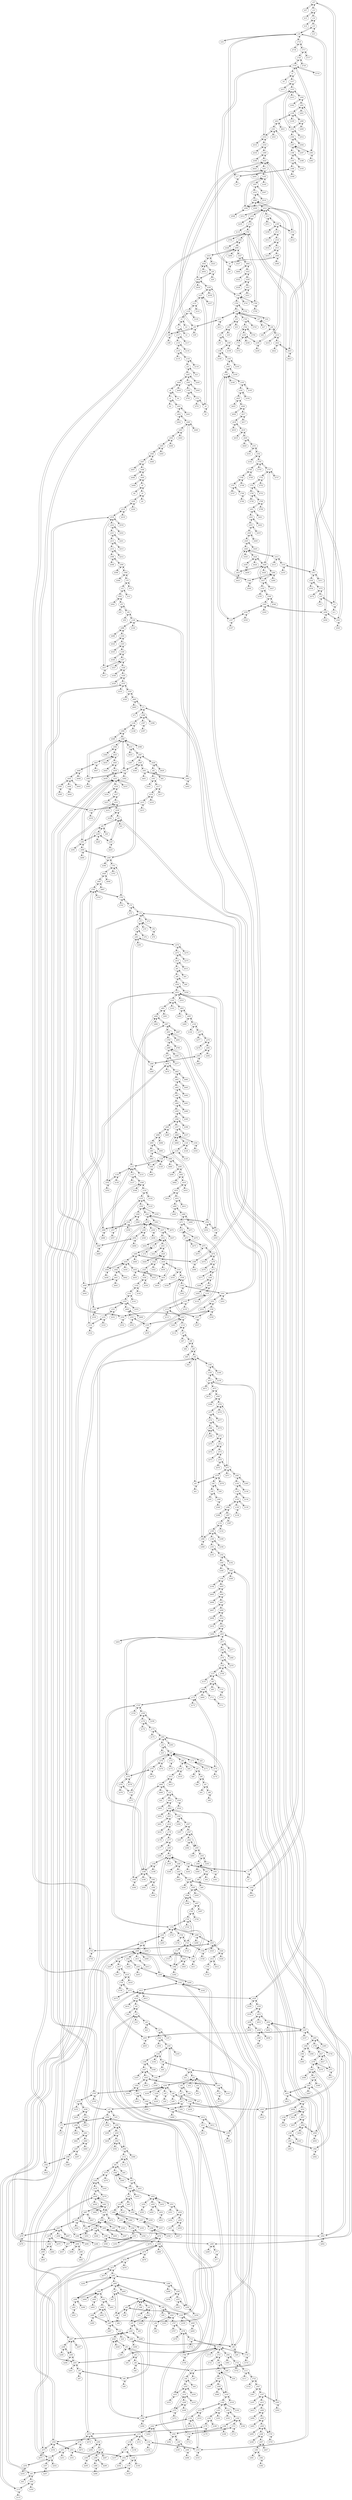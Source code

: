 strict digraph "Kentucky Datalink " {
	s57	 [id=57,
		type=switch];
	h57	 [ip="111.0.57.57",
		mac="00:00:00:00:57:57",
		type=host];
	s57 -> h57	 [capacity="1Gbps",
		cost=1,
		dst_port=1,
		src_port=1];
	s13	 [id=13,
		type=switch];
	s57 -> s13	 [capacity="1Gbps",
		cost=1,
		dst_port=2,
		src_port=3];
	s11	 [id=11,
		type=switch];
	s57 -> s11	 [capacity="1Gbps",
		cost=1,
		dst_port=3,
		src_port=2];
	s56	 [id=56,
		type=switch];
	s55	 [id=55,
		type=switch];
	s56 -> s55	 [capacity="1Gbps",
		cost=1,
		dst_port=2,
		src_port=2];
	s140	 [id=140,
		type=switch];
	s56 -> s140	 [capacity="1Gbps",
		cost=1,
		dst_port=2,
		src_port=3];
	h56	 [ip="111.0.56.56",
		mac="00:00:00:00:56:56",
		type=host];
	s56 -> h56	 [capacity="1Gbps",
		cost=1,
		dst_port=1,
		src_port=1];
	s55 -> s56	 [capacity="1Gbps",
		cost=1,
		dst_port=2,
		src_port=2];
	s562	 [id=562,
		type=switch];
	s55 -> s562	 [capacity="1Gbps",
		cost=1,
		dst_port=3,
		src_port=3];
	h55	 [ip="111.0.55.55",
		mac="00:00:00:00:55:55",
		type=host];
	s55 -> h55	 [capacity="1Gbps",
		cost=1,
		dst_port=1,
		src_port=1];
	s54	 [id=54,
		type=switch];
	s567	 [id=567,
		type=switch];
	s54 -> s567	 [capacity="1Gbps",
		cost=1,
		dst_port=2,
		src_port=4];
	h54	 [ip="111.0.54.54",
		mac="00:00:00:00:54:54",
		type=host];
	s54 -> h54	 [capacity="1Gbps",
		cost=1,
		dst_port=1,
		src_port=1];
	s68	 [id=68,
		type=switch];
	s54 -> s68	 [capacity="1Gbps",
		cost=1,
		dst_port=2,
		src_port=2];
	s318	 [id=318,
		type=switch];
	s54 -> s318	 [capacity="1Gbps",
		cost=1,
		dst_port=2,
		src_port=3];
	s53	 [id=53,
		type=switch];
	s52	 [id=52,
		type=switch];
	s53 -> s52	 [capacity="1Gbps",
		cost=1,
		dst_port=7,
		src_port=2];
	h53	 [ip="111.0.53.53",
		mac="00:00:00:00:53:53",
		type=host];
	s53 -> h53	 [capacity="1Gbps",
		cost=1,
		dst_port=1,
		src_port=1];
	s52 -> s53	 [capacity="1Gbps",
		cost=1,
		dst_port=2,
		src_port=7];
	s51	 [id=51,
		type=switch];
	s52 -> s51	 [capacity="1Gbps",
		cost=1,
		dst_port=4,
		src_port=5];
	s49	 [id=49,
		type=switch];
	s52 -> s49	 [capacity="1Gbps",
		cost=1,
		dst_port=4,
		src_port=4];
	s47	 [id=47,
		type=switch];
	s52 -> s47	 [capacity="1Gbps",
		cost=1,
		dst_port=4,
		src_port=3];
	h52	 [ip="111.0.52.52",
		mac="00:00:00:00:52:52",
		type=host];
	s52 -> h52	 [capacity="1Gbps",
		cost=1,
		dst_port=1,
		src_port=1];
	s230	 [id=230,
		type=switch];
	s52 -> s230	 [capacity="1Gbps",
		cost=1,
		dst_port=4,
		src_port=6];
	s36	 [id=36,
		type=switch];
	s52 -> s36	 [capacity="1Gbps",
		cost=1,
		dst_port=2,
		src_port=2];
	s51 -> s52	 [capacity="1Gbps",
		cost=1,
		dst_port=5,
		src_port=4];
	s48	 [id=48,
		type=switch];
	s51 -> s48	 [capacity="1Gbps",
		cost=1,
		dst_port=2,
		src_port=2];
	s51 -> s49	 [capacity="1Gbps",
		cost=1,
		dst_port=3,
		src_port=3];
	h51	 [ip="111.0.51.51",
		mac="00:00:00:00:51:51",
		type=host];
	s51 -> h51	 [capacity="1Gbps",
		cost=1,
		dst_port=1,
		src_port=1];
	s50	 [id=50,
		type=switch];
	s45	 [id=45,
		type=switch];
	s50 -> s45	 [capacity="1Gbps",
		cost=1,
		dst_port=2,
		src_port=2];
	s628	 [id=628,
		type=switch];
	s50 -> s628	 [capacity="1Gbps",
		cost=1,
		dst_port=3,
		src_port=4];
	h50	 [ip="111.0.50.50",
		mac="00:00:00:00:50:50",
		type=host];
	s50 -> h50	 [capacity="1Gbps",
		cost=1,
		dst_port=1,
		src_port=1];
	s296	 [id=296,
		type=switch];
	s50 -> s296	 [capacity="1Gbps",
		cost=1,
		dst_port=2,
		src_port=3];
	s59	 [id=59,
		type=switch];
	h59	 [ip="111.0.59.59",
		mac="00:00:00:00:59:59",
		type=host];
	s59 -> h59	 [capacity="1Gbps",
		cost=1,
		dst_port=1,
		src_port=1];
	s58	 [id=58,
		type=switch];
	s59 -> s58	 [capacity="1Gbps",
		cost=1,
		dst_port=2,
		src_port=2];
	s340	 [id=340,
		type=switch];
	s59 -> s340	 [capacity="1Gbps",
		cost=1,
		dst_port=2,
		src_port=3];
	s58 -> s59	 [capacity="1Gbps",
		cost=1,
		dst_port=2,
		src_port=2];
	s579	 [id=579,
		type=switch];
	s58 -> s579	 [capacity="1Gbps",
		cost=1,
		dst_port=2,
		src_port=3];
	h58	 [ip="111.0.58.58",
		mac="00:00:00:00:58:58",
		type=host];
	s58 -> h58	 [capacity="1Gbps",
		cost=1,
		dst_port=1,
		src_port=1];
	h699	 [ip="111.0.699.699",
		mac="00:00:00:00:699:699",
		type=host];
	s699	 [id=699,
		type=switch];
	h699 -> s699	 [capacity="1Gbps",
		cost=1,
		dst_port=1,
		src_port=1];
	h698	 [ip="111.0.698.698",
		mac="00:00:00:00:698:698",
		type=host];
	s698	 [id=698,
		type=switch];
	h698 -> s698	 [capacity="1Gbps",
		cost=1,
		dst_port=1,
		src_port=1];
	h129	 [ip="111.0.129.129",
		mac="00:00:00:00:129:129",
		type=host];
	s129	 [id=129,
		type=switch];
	h129 -> s129	 [capacity="1Gbps",
		cost=1,
		dst_port=1,
		src_port=1];
	h128	 [ip="111.0.128.128",
		mac="00:00:00:00:128:128",
		type=host];
	s128	 [id=128,
		type=switch];
	h128 -> s128	 [capacity="1Gbps",
		cost=1,
		dst_port=1,
		src_port=1];
	h127	 [ip="111.0.127.127",
		mac="00:00:00:00:127:127",
		type=host];
	s127	 [id=127,
		type=switch];
	h127 -> s127	 [capacity="1Gbps",
		cost=1,
		dst_port=1,
		src_port=1];
	h126	 [ip="111.0.126.126",
		mac="00:00:00:00:126:126",
		type=host];
	s126	 [id=126,
		type=switch];
	h126 -> s126	 [capacity="1Gbps",
		cost=1,
		dst_port=1,
		src_port=1];
	h125	 [ip="111.0.125.125",
		mac="00:00:00:00:125:125",
		type=host];
	s125	 [id=125,
		type=switch];
	h125 -> s125	 [capacity="1Gbps",
		cost=1,
		dst_port=1,
		src_port=1];
	h124	 [ip="111.0.124.124",
		mac="00:00:00:00:124:124",
		type=host];
	s124	 [id=124,
		type=switch];
	h124 -> s124	 [capacity="1Gbps",
		cost=1,
		dst_port=1,
		src_port=1];
	h123	 [ip="111.0.123.123",
		mac="00:00:00:00:123:123",
		type=host];
	s123	 [id=123,
		type=switch];
	h123 -> s123	 [capacity="1Gbps",
		cost=1,
		dst_port=1,
		src_port=1];
	h122	 [ip="111.0.122.122",
		mac="00:00:00:00:122:122",
		type=host];
	s122	 [id=122,
		type=switch];
	h122 -> s122	 [capacity="1Gbps",
		cost=1,
		dst_port=1,
		src_port=1];
	h121	 [ip="111.0.121.121",
		mac="00:00:00:00:121:121",
		type=host];
	s121	 [id=121,
		type=switch];
	h121 -> s121	 [capacity="1Gbps",
		cost=1,
		dst_port=1,
		src_port=1];
	h120	 [ip="111.0.120.120",
		mac="00:00:00:00:120:120",
		type=host];
	s120	 [id=120,
		type=switch];
	h120 -> s120	 [capacity="1Gbps",
		cost=1,
		dst_port=1,
		src_port=1];
	h233	 [ip="111.0.233.233",
		mac="00:00:00:00:233:233",
		type=host];
	s233	 [id=233,
		type=switch];
	h233 -> s233	 [capacity="1Gbps",
		cost=1,
		dst_port=1,
		src_port=1];
	h232	 [ip="111.0.232.232",
		mac="00:00:00:00:232:232",
		type=host];
	s232	 [id=232,
		type=switch];
	h232 -> s232	 [capacity="1Gbps",
		cost=1,
		dst_port=1,
		src_port=1];
	h231	 [ip="111.0.231.231",
		mac="00:00:00:00:231:231",
		type=host];
	s231	 [id=231,
		type=switch];
	h231 -> s231	 [capacity="1Gbps",
		cost=1,
		dst_port=1,
		src_port=1];
	h230	 [ip="111.0.230.230",
		mac="00:00:00:00:230:230",
		type=host];
	h230 -> s230	 [capacity="1Gbps",
		cost=1,
		dst_port=1,
		src_port=1];
	h237	 [ip="111.0.237.237",
		mac="00:00:00:00:237:237",
		type=host];
	s237	 [id=237,
		type=switch];
	h237 -> s237	 [capacity="1Gbps",
		cost=1,
		dst_port=1,
		src_port=1];
	h236	 [ip="111.0.236.236",
		mac="00:00:00:00:236:236",
		type=host];
	s236	 [id=236,
		type=switch];
	h236 -> s236	 [capacity="1Gbps",
		cost=1,
		dst_port=1,
		src_port=1];
	h235	 [ip="111.0.235.235",
		mac="00:00:00:00:235:235",
		type=host];
	s235	 [id=235,
		type=switch];
	h235 -> s235	 [capacity="1Gbps",
		cost=1,
		dst_port=1,
		src_port=1];
	h234	 [ip="111.0.234.234",
		mac="00:00:00:00:234:234",
		type=host];
	s234	 [id=234,
		type=switch];
	h234 -> s234	 [capacity="1Gbps",
		cost=1,
		dst_port=1,
		src_port=1];
	h239	 [ip="111.0.239.239",
		mac="00:00:00:00:239:239",
		type=host];
	s239	 [id=239,
		type=switch];
	h239 -> s239	 [capacity="1Gbps",
		cost=1,
		dst_port=1,
		src_port=1];
	h238	 [ip="111.0.238.238",
		mac="00:00:00:00:238:238",
		type=host];
	s238	 [id=238,
		type=switch];
	h238 -> s238	 [capacity="1Gbps",
		cost=1,
		dst_port=1,
		src_port=1];
	h349	 [ip="111.0.349.349",
		mac="00:00:00:00:349:349",
		type=host];
	s349	 [id=349,
		type=switch];
	h349 -> s349	 [capacity="1Gbps",
		cost=1,
		dst_port=1,
		src_port=1];
	h348	 [ip="111.0.348.348",
		mac="00:00:00:00:348:348",
		type=host];
	s348	 [id=348,
		type=switch];
	h348 -> s348	 [capacity="1Gbps",
		cost=1,
		dst_port=1,
		src_port=1];
	s719	 [id=719,
		type=switch];
	s720	 [id=720,
		type=switch];
	s719 -> s720	 [capacity="1Gbps",
		cost=1,
		dst_port=3,
		src_port=5];
	s363	 [id=363,
		type=switch];
	s719 -> s363	 [capacity="1Gbps",
		cost=1,
		dst_port=3,
		src_port=4];
	h719	 [ip="111.0.719.719",
		mac="00:00:00:00:719:719",
		type=host];
	s719 -> h719	 [capacity="1Gbps",
		cost=1,
		dst_port=1,
		src_port=1];
	s6	 [id=6,
		type=switch];
	s719 -> s6	 [capacity="1Gbps",
		cost=1,
		dst_port=3,
		src_port=3];
	s5	 [id=5,
		type=switch];
	s719 -> s5	 [capacity="1Gbps",
		cost=1,
		dst_port=3,
		src_port=2];
	h343	 [ip="111.0.343.343",
		mac="00:00:00:00:343:343",
		type=host];
	s343	 [id=343,
		type=switch];
	h343 -> s343	 [capacity="1Gbps",
		cost=1,
		dst_port=1,
		src_port=1];
	h342	 [ip="111.0.342.342",
		mac="00:00:00:00:342:342",
		type=host];
	s342	 [id=342,
		type=switch];
	h342 -> s342	 [capacity="1Gbps",
		cost=1,
		dst_port=1,
		src_port=1];
	h341	 [ip="111.0.341.341",
		mac="00:00:00:00:341:341",
		type=host];
	s341	 [id=341,
		type=switch];
	h341 -> s341	 [capacity="1Gbps",
		cost=1,
		dst_port=1,
		src_port=1];
	h340	 [ip="111.0.340.340",
		mac="00:00:00:00:340:340",
		type=host];
	h340 -> s340	 [capacity="1Gbps",
		cost=1,
		dst_port=1,
		src_port=1];
	h347	 [ip="111.0.347.347",
		mac="00:00:00:00:347:347",
		type=host];
	s347	 [id=347,
		type=switch];
	h347 -> s347	 [capacity="1Gbps",
		cost=1,
		dst_port=1,
		src_port=1];
	h346	 [ip="111.0.346.346",
		mac="00:00:00:00:346:346",
		type=host];
	s346	 [id=346,
		type=switch];
	h346 -> s346	 [capacity="1Gbps",
		cost=1,
		dst_port=1,
		src_port=1];
	h345	 [ip="111.0.345.345",
		mac="00:00:00:00:345:345",
		type=host];
	s345	 [id=345,
		type=switch];
	h345 -> s345	 [capacity="1Gbps",
		cost=1,
		dst_port=1,
		src_port=1];
	h344	 [ip="111.0.344.344",
		mac="00:00:00:00:344:344",
		type=host];
	s344	 [id=344,
		type=switch];
	h344 -> s344	 [capacity="1Gbps",
		cost=1,
		dst_port=1,
		src_port=1];
	s718	 [id=718,
		type=switch];
	h718	 [ip="111.0.718.718",
		mac="00:00:00:00:718:718",
		type=host];
	s718 -> h718	 [capacity="1Gbps",
		cost=1,
		dst_port=1,
		src_port=1];
	s717	 [id=717,
		type=switch];
	s718 -> s717	 [capacity="1Gbps",
		cost=1,
		dst_port=3,
		src_port=3];
	s16	 [id=16,
		type=switch];
	s718 -> s16	 [capacity="1Gbps",
		cost=1,
		dst_port=6,
		src_port=2];
	h732	 [ip="111.0.732.732",
		mac="00:00:00:00:732:732",
		type=host];
	s732	 [id=732,
		type=switch];
	h732 -> s732	 [capacity="1Gbps",
		cost=1,
		dst_port=1,
		src_port=1];
	s249	 [id=249,
		type=switch];
	s210	 [id=210,
		type=switch];
	s249 -> s210	 [capacity="1Gbps",
		cost=1,
		dst_port=2,
		src_port=2];
	s372	 [id=372,
		type=switch];
	s249 -> s372	 [capacity="1Gbps",
		cost=1,
		dst_port=3,
		src_port=3];
	h249	 [ip="111.0.249.249",
		mac="00:00:00:00:249:249",
		type=host];
	s249 -> h249	 [capacity="1Gbps",
		cost=1,
		dst_port=1,
		src_port=1];
	s248	 [id=248,
		type=switch];
	s407	 [id=407,
		type=switch];
	s248 -> s407	 [capacity="1Gbps",
		cost=1,
		dst_port=2,
		src_port=3];
	s409	 [id=409,
		type=switch];
	s248 -> s409	 [capacity="1Gbps",
		cost=1,
		dst_port=2,
		src_port=2];
	h248	 [ip="111.0.248.248",
		mac="00:00:00:00:248:248",
		type=host];
	s248 -> h248	 [capacity="1Gbps",
		cost=1,
		dst_port=1,
		src_port=1];
	s243	 [id=243,
		type=switch];
	s240	 [id=240,
		type=switch];
	s243 -> s240	 [capacity="1Gbps",
		cost=1,
		dst_port=4,
		src_port=2];
	s246	 [id=246,
		type=switch];
	s243 -> s246	 [capacity="1Gbps",
		cost=1,
		dst_port=3,
		src_port=3];
	h243	 [ip="111.0.243.243",
		mac="00:00:00:00:243:243",
		type=host];
	s243 -> h243	 [capacity="1Gbps",
		cost=1,
		dst_port=1,
		src_port=1];
	s242	 [id=242,
		type=switch];
	s242 -> s240	 [capacity="1Gbps",
		cost=1,
		dst_port=3,
		src_port=2];
	s512	 [id=512,
		type=switch];
	s242 -> s512	 [capacity="1Gbps",
		cost=1,
		dst_port=5,
		src_port=3];
	h242	 [ip="111.0.242.242",
		mac="00:00:00:00:242:242",
		type=host];
	s242 -> h242	 [capacity="1Gbps",
		cost=1,
		dst_port=1,
		src_port=1];
	s241	 [id=241,
		type=switch];
	s145	 [id=145,
		type=switch];
	s241 -> s145	 [capacity="1Gbps",
		cost=1,
		dst_port=2,
		src_port=3];
	s624	 [id=624,
		type=switch];
	s241 -> s624	 [capacity="1Gbps",
		cost=1,
		dst_port=3,
		src_port=4];
	s38	 [id=38,
		type=switch];
	s241 -> s38	 [capacity="1Gbps",
		cost=1,
		dst_port=2,
		src_port=2];
	h241	 [ip="111.0.241.241",
		mac="00:00:00:00:241:241",
		type=host];
	s241 -> h241	 [capacity="1Gbps",
		cost=1,
		dst_port=1,
		src_port=1];
	s240 -> s243	 [capacity="1Gbps",
		cost=1,
		dst_port=2,
		src_port=4];
	s240 -> s242	 [capacity="1Gbps",
		cost=1,
		dst_port=2,
		src_port=3];
	s505	 [id=505,
		type=switch];
	s240 -> s505	 [capacity="1Gbps",
		cost=1,
		dst_port=2,
		src_port=2];
	h240	 [ip="111.0.240.240",
		mac="00:00:00:00:240:240",
		type=host];
	s240 -> h240	 [capacity="1Gbps",
		cost=1,
		dst_port=1,
		src_port=1];
	s247	 [id=247,
		type=switch];
	s417	 [id=417,
		type=switch];
	s247 -> s417	 [capacity="1Gbps",
		cost=1,
		dst_port=2,
		src_port=3];
	s408	 [id=408,
		type=switch];
	s247 -> s408	 [capacity="1Gbps",
		cost=1,
		dst_port=6,
		src_port=2];
	h247	 [ip="111.0.247.247",
		mac="00:00:00:00:247:247",
		type=host];
	s247 -> h247	 [capacity="1Gbps",
		cost=1,
		dst_port=1,
		src_port=1];
	s246 -> s243	 [capacity="1Gbps",
		cost=1,
		dst_port=3,
		src_port=3];
	s195	 [id=195,
		type=switch];
	s246 -> s195	 [capacity="1Gbps",
		cost=1,
		dst_port=6,
		src_port=2];
	h246	 [ip="111.0.246.246",
		mac="00:00:00:00:246:246",
		type=host];
	s246 -> h246	 [capacity="1Gbps",
		cost=1,
		dst_port=1,
		src_port=1];
	s245	 [id=245,
		type=switch];
	s21	 [id=21,
		type=switch];
	s245 -> s21	 [capacity="1Gbps",
		cost=1,
		dst_port=2,
		src_port=2];
	s565	 [id=565,
		type=switch];
	s245 -> s565	 [capacity="1Gbps",
		cost=1,
		dst_port=2,
		src_port=4];
	s649	 [id=649,
		type=switch];
	s245 -> s649	 [capacity="1Gbps",
		cost=1,
		dst_port=3,
		src_port=3];
	h245	 [ip="111.0.245.245",
		mac="00:00:00:00:245:245",
		type=host];
	s245 -> h245	 [capacity="1Gbps",
		cost=1,
		dst_port=1,
		src_port=1];
	s244	 [id=244,
		type=switch];
	s7	 [id=7,
		type=switch];
	s244 -> s7	 [capacity="1Gbps",
		cost=1,
		dst_port=3,
		src_port=2];
	s244 -> s195	 [capacity="1Gbps",
		cost=1,
		dst_port=4,
		src_port=3];
	h244	 [ip="111.0.244.244",
		mac="00:00:00:00:244:244",
		type=host];
	s244 -> h244	 [capacity="1Gbps",
		cost=1,
		dst_port=1,
		src_port=1];
	s308	 [id=308,
		type=switch];
	s308 -> s6	 [capacity="1Gbps",
		cost=1,
		dst_port=2,
		src_port=2];
	h308	 [ip="111.0.308.308",
		mac="00:00:00:00:308:308",
		type=host];
	s308 -> h308	 [capacity="1Gbps",
		cost=1,
		dst_port=1,
		src_port=1];
	s515	 [id=515,
		type=switch];
	s308 -> s515	 [capacity="1Gbps",
		cost=1,
		dst_port=2,
		src_port=3];
	s309	 [id=309,
		type=switch];
	s316	 [id=316,
		type=switch];
	s309 -> s316	 [capacity="1Gbps",
		cost=1,
		dst_port=2,
		src_port=3];
	s309 -> s624	 [capacity="1Gbps",
		cost=1,
		dst_port=4,
		src_port=2];
	h309	 [ip="111.0.309.309",
		mac="00:00:00:00:309:309",
		type=host];
	s309 -> h309	 [capacity="1Gbps",
		cost=1,
		dst_port=1,
		src_port=1];
	s306	 [id=306,
		type=switch];
	s307	 [id=307,
		type=switch];
	s306 -> s307	 [capacity="1Gbps",
		cost=1,
		dst_port=2,
		src_port=3];
	s602	 [id=602,
		type=switch];
	s306 -> s602	 [capacity="1Gbps",
		cost=1,
		dst_port=3,
		src_port=2];
	h306	 [ip="111.0.306.306",
		mac="00:00:00:00:306:306",
		type=host];
	s306 -> h306	 [capacity="1Gbps",
		cost=1,
		dst_port=1,
		src_port=1];
	s547	 [id=547,
		type=switch];
	s307 -> s547	 [capacity="1Gbps",
		cost=1,
		dst_port=4,
		src_port=3];
	s307 -> s306	 [capacity="1Gbps",
		cost=1,
		dst_port=3,
		src_port=2];
	h307	 [ip="111.0.307.307",
		mac="00:00:00:00:307:307",
		type=host];
	s307 -> h307	 [capacity="1Gbps",
		cost=1,
		dst_port=1,
		src_port=1];
	s304	 [id=304,
		type=switch];
	s304 -> s547	 [capacity="1Gbps",
		cost=1,
		dst_port=2,
		src_port=3];
	s305	 [id=305,
		type=switch];
	s304 -> s305	 [capacity="1Gbps",
		cost=1,
		dst_port=3,
		src_port=2];
	h304	 [ip="111.0.304.304",
		mac="00:00:00:00:304:304",
		type=host];
	s304 -> h304	 [capacity="1Gbps",
		cost=1,
		dst_port=1,
		src_port=1];
	s305 -> s547	 [capacity="1Gbps",
		cost=1,
		dst_port=3,
		src_port=4];
	s305 -> s304	 [capacity="1Gbps",
		cost=1,
		dst_port=2,
		src_port=3];
	h305	 [ip="111.0.305.305",
		mac="00:00:00:00:305:305",
		type=host];
	s305 -> h305	 [capacity="1Gbps",
		cost=1,
		dst_port=1,
		src_port=1];
	s303	 [id=303,
		type=switch];
	s305 -> s303	 [capacity="1Gbps",
		cost=1,
		dst_port=3,
		src_port=2];
	s302	 [id=302,
		type=switch];
	s298	 [id=298,
		type=switch];
	s302 -> s298	 [capacity="1Gbps",
		cost=1,
		dst_port=3,
		src_port=3];
	s302 -> s233	 [capacity="1Gbps",
		cost=1,
		dst_port=6,
		src_port=2];
	h302	 [ip="111.0.302.302",
		mac="00:00:00:00:302:302",
		type=host];
	s302 -> h302	 [capacity="1Gbps",
		cost=1,
		dst_port=1,
		src_port=1];
	s303 -> s305	 [capacity="1Gbps",
		cost=1,
		dst_port=2,
		src_port=3];
	s300	 [id=300,
		type=switch];
	s303 -> s300	 [capacity="1Gbps",
		cost=1,
		dst_port=4,
		src_port=2];
	h303	 [ip="111.0.303.303",
		mac="00:00:00:00:303:303",
		type=host];
	s303 -> h303	 [capacity="1Gbps",
		cost=1,
		dst_port=1,
		src_port=1];
	s301	 [id=301,
		type=switch];
	s300 -> s301	 [capacity="1Gbps",
		cost=1,
		dst_port=2,
		src_port=3];
	s94	 [id=94,
		type=switch];
	s300 -> s94	 [capacity="1Gbps",
		cost=1,
		dst_port=3,
		src_port=2];
	h300	 [ip="111.0.300.300",
		mac="00:00:00:00:300:300",
		type=host];
	s300 -> h300	 [capacity="1Gbps",
		cost=1,
		dst_port=1,
		src_port=1];
	s300 -> s303	 [capacity="1Gbps",
		cost=1,
		dst_port=2,
		src_port=4];
	s301 -> s300	 [capacity="1Gbps",
		cost=1,
		dst_port=3,
		src_port=2];
	s301 -> s602	 [capacity="1Gbps",
		cost=1,
		dst_port=2,
		src_port=3];
	h301	 [ip="111.0.301.301",
		mac="00:00:00:00:301:301",
		type=host];
	s301 -> h301	 [capacity="1Gbps",
		cost=1,
		dst_port=1,
		src_port=1];
	s638	 [id=638,
		type=switch];
	s278	 [id=278,
		type=switch];
	s638 -> s278	 [capacity="1Gbps",
		cost=1,
		dst_port=3,
		src_port=2];
	s472	 [id=472,
		type=switch];
	s638 -> s472	 [capacity="1Gbps",
		cost=1,
		dst_port=5,
		src_port=4];
	s695	 [id=695,
		type=switch];
	s638 -> s695	 [capacity="1Gbps",
		cost=1,
		dst_port=3,
		src_port=5];
	h638	 [ip="111.0.638.638",
		mac="00:00:00:00:638:638",
		type=host];
	s638 -> h638	 [capacity="1Gbps",
		cost=1,
		dst_port=1,
		src_port=1];
	s462	 [id=462,
		type=switch];
	s638 -> s462	 [capacity="1Gbps",
		cost=1,
		dst_port=4,
		src_port=3];
	h281	 [ip="111.0.281.281",
		mac="00:00:00:00:281:281",
		type=host];
	s281	 [id=281,
		type=switch];
	h281 -> s281	 [capacity="1Gbps",
		cost=1,
		dst_port=1,
		src_port=1];
	h695	 [ip="111.0.695.695",
		mac="00:00:00:00:695:695",
		type=host];
	h695 -> s695	 [capacity="1Gbps",
		cost=1,
		dst_port=1,
		src_port=1];
	h694	 [ip="111.0.694.694",
		mac="00:00:00:00:694:694",
		type=host];
	s694	 [id=694,
		type=switch];
	h694 -> s694	 [capacity="1Gbps",
		cost=1,
		dst_port=1,
		src_port=1];
	s669	 [id=669,
		type=switch];
	s333	 [id=333,
		type=switch];
	s669 -> s333	 [capacity="1Gbps",
		cost=1,
		dst_port=5,
		src_port=3];
	s332	 [id=332,
		type=switch];
	s669 -> s332	 [capacity="1Gbps",
		cost=1,
		dst_port=2,
		src_port=2];
	h669	 [ip="111.0.669.669",
		mac="00:00:00:00:669:669",
		type=host];
	s669 -> h669	 [capacity="1Gbps",
		cost=1,
		dst_port=1,
		src_port=1];
	h697	 [ip="111.0.697.697",
		mac="00:00:00:00:697:697",
		type=host];
	s697	 [id=697,
		type=switch];
	h697 -> s697	 [capacity="1Gbps",
		cost=1,
		dst_port=1,
		src_port=1];
	h696	 [ip="111.0.696.696",
		mac="00:00:00:00:696:696",
		type=host];
	s696	 [id=696,
		type=switch];
	h696 -> s696	 [capacity="1Gbps",
		cost=1,
		dst_port=1,
		src_port=1];
	h691	 [ip="111.0.691.691",
		mac="00:00:00:00:691:691",
		type=host];
	s691	 [id=691,
		type=switch];
	h691 -> s691	 [capacity="1Gbps",
		cost=1,
		dst_port=1,
		src_port=1];
	h690	 [ip="111.0.690.690",
		mac="00:00:00:00:690:690",
		type=host];
	s690	 [id=690,
		type=switch];
	h690 -> s690	 [capacity="1Gbps",
		cost=1,
		dst_port=1,
		src_port=1];
	s630	 [id=630,
		type=switch];
	s592	 [id=592,
		type=switch];
	s630 -> s592	 [capacity="1Gbps",
		cost=1,
		dst_port=4,
		src_port=2];
	s595	 [id=595,
		type=switch];
	s630 -> s595	 [capacity="1Gbps",
		cost=1,
		dst_port=4,
		src_port=3];
	h630	 [ip="111.0.630.630",
		mac="00:00:00:00:630:630",
		type=host];
	s630 -> h630	 [capacity="1Gbps",
		cost=1,
		dst_port=1,
		src_port=1];
	s668	 [id=668,
		type=switch];
	s337	 [id=337,
		type=switch];
	s668 -> s337	 [capacity="1Gbps",
		cost=1,
		dst_port=2,
		src_port=5];
	s668 -> s126	 [capacity="1Gbps",
		cost=1,
		dst_port=3,
		src_port=2];
	s335	 [id=335,
		type=switch];
	s668 -> s335	 [capacity="1Gbps",
		cost=1,
		dst_port=3,
		src_port=4];
	s334	 [id=334,
		type=switch];
	s668 -> s334	 [capacity="1Gbps",
		cost=1,
		dst_port=2,
		src_port=3];
	h668	 [ip="111.0.668.668",
		mac="00:00:00:00:668:668",
		type=host];
	s668 -> h668	 [capacity="1Gbps",
		cost=1,
		dst_port=1,
		src_port=1];
	s631	 [id=631,
		type=switch];
	s469	 [id=469,
		type=switch];
	s631 -> s469	 [capacity="1Gbps",
		cost=1,
		dst_port=3,
		src_port=2];
	s633	 [id=633,
		type=switch];
	s631 -> s633	 [capacity="1Gbps",
		cost=1,
		dst_port=3,
		src_port=3];
	h631	 [ip="111.0.631.631",
		mac="00:00:00:00:631:631",
		type=host];
	s631 -> h631	 [capacity="1Gbps",
		cost=1,
		dst_port=1,
		src_port=1];
	s44	 [id=44,
		type=switch];
	s250	 [id=250,
		type=switch];
	s44 -> s250	 [capacity="1Gbps",
		cost=1,
		dst_port=2,
		src_port=2];
	s44 -> s47	 [capacity="1Gbps",
		cost=1,
		dst_port=2,
		src_port=3];
	h44	 [ip="111.0.44.44",
		mac="00:00:00:00:44:44",
		type=host];
	s44 -> h44	 [capacity="1Gbps",
		cost=1,
		dst_port=1,
		src_port=1];
	s45 -> s50	 [capacity="1Gbps",
		cost=1,
		dst_port=2,
		src_port=2];
	s46	 [id=46,
		type=switch];
	s45 -> s46	 [capacity="1Gbps",
		cost=1,
		dst_port=2,
		src_port=3];
	h45	 [ip="111.0.45.45",
		mac="00:00:00:00:45:45",
		type=host];
	s45 -> h45	 [capacity="1Gbps",
		cost=1,
		dst_port=1,
		src_port=1];
	s46 -> s45	 [capacity="1Gbps",
		cost=1,
		dst_port=3,
		src_port=2];
	s46 -> s47	 [capacity="1Gbps",
		cost=1,
		dst_port=3,
		src_port=3];
	h46	 [ip="111.0.46.46",
		mac="00:00:00:00:46:46",
		type=host];
	s46 -> h46	 [capacity="1Gbps",
		cost=1,
		dst_port=1,
		src_port=1];
	s47 -> s52	 [capacity="1Gbps",
		cost=1,
		dst_port=3,
		src_port=4];
	s47 -> s44	 [capacity="1Gbps",
		cost=1,
		dst_port=3,
		src_port=2];
	s47 -> s46	 [capacity="1Gbps",
		cost=1,
		dst_port=3,
		src_port=3];
	h47	 [ip="111.0.47.47",
		mac="00:00:00:00:47:47",
		type=host];
	s47 -> h47	 [capacity="1Gbps",
		cost=1,
		dst_port=1,
		src_port=1];
	s40	 [id=40,
		type=switch];
	s228	 [id=228,
		type=switch];
	s40 -> s228	 [capacity="1Gbps",
		cost=1,
		dst_port=2,
		src_port=4];
	s35	 [id=35,
		type=switch];
	s40 -> s35	 [capacity="1Gbps",
		cost=1,
		dst_port=3,
		src_port=2];
	s41	 [id=41,
		type=switch];
	s40 -> s41	 [capacity="1Gbps",
		cost=1,
		dst_port=2,
		src_port=3];
	h40	 [ip="111.0.40.40",
		mac="00:00:00:00:40:40",
		type=host];
	s40 -> h40	 [capacity="1Gbps",
		cost=1,
		dst_port=1,
		src_port=1];
	s41 -> s40	 [capacity="1Gbps",
		cost=1,
		dst_port=3,
		src_port=2];
	s225	 [id=225,
		type=switch];
	s41 -> s225	 [capacity="1Gbps",
		cost=1,
		dst_port=2,
		src_port=3];
	s226	 [id=226,
		type=switch];
	s41 -> s226	 [capacity="1Gbps",
		cost=1,
		dst_port=2,
		src_port=4];
	s223	 [id=223,
		type=switch];
	s41 -> s223	 [capacity="1Gbps",
		cost=1,
		dst_port=2,
		src_port=5];
	h41	 [ip="111.0.41.41",
		mac="00:00:00:00:41:41",
		type=host];
	s41 -> h41	 [capacity="1Gbps",
		cost=1,
		dst_port=1,
		src_port=1];
	s42	 [id=42,
		type=switch];
	s614	 [id=614,
		type=switch];
	s42 -> s614	 [capacity="1Gbps",
		cost=1,
		dst_port=2,
		src_port=3];
	s18	 [id=18,
		type=switch];
	s42 -> s18	 [capacity="1Gbps",
		cost=1,
		dst_port=3,
		src_port=2];
	h42	 [ip="111.0.42.42",
		mac="00:00:00:00:42:42",
		type=host];
	s42 -> h42	 [capacity="1Gbps",
		cost=1,
		dst_port=1,
		src_port=1];
	s43	 [id=43,
		type=switch];
	s19	 [id=19,
		type=switch];
	s43 -> s19	 [capacity="1Gbps",
		cost=1,
		dst_port=3,
		src_port=3];
	s43 -> s18	 [capacity="1Gbps",
		cost=1,
		dst_port=4,
		src_port=2];
	h43	 [ip="111.0.43.43",
		mac="00:00:00:00:43:43",
		type=host];
	s43 -> h43	 [capacity="1Gbps",
		cost=1,
		dst_port=1,
		src_port=1];
	s48 -> s51	 [capacity="1Gbps",
		cost=1,
		dst_port=2,
		src_port=2];
	s164	 [id=164,
		type=switch];
	s48 -> s164	 [capacity="1Gbps",
		cost=1,
		dst_port=2,
		src_port=3];
	h48	 [ip="111.0.48.48",
		mac="00:00:00:00:48:48",
		type=host];
	s48 -> h48	 [capacity="1Gbps",
		cost=1,
		dst_port=1,
		src_port=1];
	s49 -> s52	 [capacity="1Gbps",
		cost=1,
		dst_port=4,
		src_port=4];
	s49 -> s51	 [capacity="1Gbps",
		cost=1,
		dst_port=3,
		src_port=3];
	s490	 [id=490,
		type=switch];
	s49 -> s490	 [capacity="1Gbps",
		cost=1,
		dst_port=3,
		src_port=2];
	h49	 [ip="111.0.49.49",
		mac="00:00:00:00:49:49",
		type=host];
	s49 -> h49	 [capacity="1Gbps",
		cost=1,
		dst_port=1,
		src_port=1];
	h118	 [ip="111.0.118.118",
		mac="00:00:00:00:118:118",
		type=host];
	s118	 [id=118,
		type=switch];
	h118 -> s118	 [capacity="1Gbps",
		cost=1,
		dst_port=1,
		src_port=1];
	h119	 [ip="111.0.119.119",
		mac="00:00:00:00:119:119",
		type=host];
	s119	 [id=119,
		type=switch];
	h119 -> s119	 [capacity="1Gbps",
		cost=1,
		dst_port=1,
		src_port=1];
	h112	 [ip="111.0.112.112",
		mac="00:00:00:00:112:112",
		type=host];
	s112	 [id=112,
		type=switch];
	h112 -> s112	 [capacity="1Gbps",
		cost=1,
		dst_port=1,
		src_port=1];
	h113	 [ip="111.0.113.113",
		mac="00:00:00:00:113:113",
		type=host];
	s113	 [id=113,
		type=switch];
	h113 -> s113	 [capacity="1Gbps",
		cost=1,
		dst_port=1,
		src_port=1];
	h110	 [ip="111.0.110.110",
		mac="00:00:00:00:110:110",
		type=host];
	s110	 [id=110,
		type=switch];
	h110 -> s110	 [capacity="1Gbps",
		cost=1,
		dst_port=1,
		src_port=1];
	h111	 [ip="111.0.111.111",
		mac="00:00:00:00:111:111",
		type=host];
	s111	 [id=111,
		type=switch];
	h111 -> s111	 [capacity="1Gbps",
		cost=1,
		dst_port=1,
		src_port=1];
	h116	 [ip="111.0.116.116",
		mac="00:00:00:00:116:116",
		type=host];
	s116	 [id=116,
		type=switch];
	h116 -> s116	 [capacity="1Gbps",
		cost=1,
		dst_port=1,
		src_port=1];
	h117	 [ip="111.0.117.117",
		mac="00:00:00:00:117:117",
		type=host];
	s117	 [id=117,
		type=switch];
	h117 -> s117	 [capacity="1Gbps",
		cost=1,
		dst_port=1,
		src_port=1];
	h114	 [ip="111.0.114.114",
		mac="00:00:00:00:114:114",
		type=host];
	s114	 [id=114,
		type=switch];
	h114 -> s114	 [capacity="1Gbps",
		cost=1,
		dst_port=1,
		src_port=1];
	h115	 [ip="111.0.115.115",
		mac="00:00:00:00:115:115",
		type=host];
	s115	 [id=115,
		type=switch];
	h115 -> s115	 [capacity="1Gbps",
		cost=1,
		dst_port=1,
		src_port=1];
	h598	 [ip="111.0.598.598",
		mac="00:00:00:00:598:598",
		type=host];
	s598	 [id=598,
		type=switch];
	h598 -> s598	 [capacity="1Gbps",
		cost=1,
		dst_port=1,
		src_port=1];
	h599	 [ip="111.0.599.599",
		mac="00:00:00:00:599:599",
		type=host];
	s599	 [id=599,
		type=switch];
	h599 -> s599	 [capacity="1Gbps",
		cost=1,
		dst_port=1,
		src_port=1];
	h596	 [ip="111.0.596.596",
		mac="00:00:00:00:596:596",
		type=host];
	s596	 [id=596,
		type=switch];
	h596 -> s596	 [capacity="1Gbps",
		cost=1,
		dst_port=1,
		src_port=1];
	h597	 [ip="111.0.597.597",
		mac="00:00:00:00:597:597",
		type=host];
	s597	 [id=597,
		type=switch];
	h597 -> s597	 [capacity="1Gbps",
		cost=1,
		dst_port=1,
		src_port=1];
	h594	 [ip="111.0.594.594",
		mac="00:00:00:00:594:594",
		type=host];
	s594	 [id=594,
		type=switch];
	h594 -> s594	 [capacity="1Gbps",
		cost=1,
		dst_port=1,
		src_port=1];
	h595	 [ip="111.0.595.595",
		mac="00:00:00:00:595:595",
		type=host];
	h595 -> s595	 [capacity="1Gbps",
		cost=1,
		dst_port=1,
		src_port=1];
	h592	 [ip="111.0.592.592",
		mac="00:00:00:00:592:592",
		type=host];
	h592 -> s592	 [capacity="1Gbps",
		cost=1,
		dst_port=1,
		src_port=1];
	h593	 [ip="111.0.593.593",
		mac="00:00:00:00:593:593",
		type=host];
	s593	 [id=593,
		type=switch];
	h593 -> s593	 [capacity="1Gbps",
		cost=1,
		dst_port=1,
		src_port=1];
	h590	 [ip="111.0.590.590",
		mac="00:00:00:00:590:590",
		type=host];
	s590	 [id=590,
		type=switch];
	h590 -> s590	 [capacity="1Gbps",
		cost=1,
		dst_port=1,
		src_port=1];
	h591	 [ip="111.0.591.591",
		mac="00:00:00:00:591:591",
		type=host];
	s591	 [id=591,
		type=switch];
	h591 -> s591	 [capacity="1Gbps",
		cost=1,
		dst_port=1,
		src_port=1];
	h208	 [ip="111.0.208.208",
		mac="00:00:00:00:208:208",
		type=host];
	s208	 [id=208,
		type=switch];
	h208 -> s208	 [capacity="1Gbps",
		cost=1,
		dst_port=1,
		src_port=1];
	h209	 [ip="111.0.209.209",
		mac="00:00:00:00:209:209",
		type=host];
	s209	 [id=209,
		type=switch];
	h209 -> s209	 [capacity="1Gbps",
		cost=1,
		dst_port=1,
		src_port=1];
	h206	 [ip="111.0.206.206",
		mac="00:00:00:00:206:206",
		type=host];
	s206	 [id=206,
		type=switch];
	h206 -> s206	 [capacity="1Gbps",
		cost=1,
		dst_port=1,
		src_port=1];
	h207	 [ip="111.0.207.207",
		mac="00:00:00:00:207:207",
		type=host];
	s207	 [id=207,
		type=switch];
	h207 -> s207	 [capacity="1Gbps",
		cost=1,
		dst_port=1,
		src_port=1];
	h204	 [ip="111.0.204.204",
		mac="00:00:00:00:204:204",
		type=host];
	s204	 [id=204,
		type=switch];
	h204 -> s204	 [capacity="1Gbps",
		cost=1,
		dst_port=1,
		src_port=1];
	h205	 [ip="111.0.205.205",
		mac="00:00:00:00:205:205",
		type=host];
	s205	 [id=205,
		type=switch];
	h205 -> s205	 [capacity="1Gbps",
		cost=1,
		dst_port=1,
		src_port=1];
	h202	 [ip="111.0.202.202",
		mac="00:00:00:00:202:202",
		type=host];
	s202	 [id=202,
		type=switch];
	h202 -> s202	 [capacity="1Gbps",
		cost=1,
		dst_port=1,
		src_port=1];
	h203	 [ip="111.0.203.203",
		mac="00:00:00:00:203:203",
		type=host];
	s203	 [id=203,
		type=switch];
	h203 -> s203	 [capacity="1Gbps",
		cost=1,
		dst_port=1,
		src_port=1];
	h200	 [ip="111.0.200.200",
		mac="00:00:00:00:200:200",
		type=host];
	s200	 [id=200,
		type=switch];
	h200 -> s200	 [capacity="1Gbps",
		cost=1,
		dst_port=1,
		src_port=1];
	h201	 [ip="111.0.201.201",
		mac="00:00:00:00:201:201",
		type=host];
	s201	 [id=201,
		type=switch];
	h201 -> s201	 [capacity="1Gbps",
		cost=1,
		dst_port=1,
		src_port=1];
	h574	 [ip="111.0.574.574",
		mac="00:00:00:00:574:574",
		type=host];
	s574	 [id=574,
		type=switch];
	h574 -> s574	 [capacity="1Gbps",
		cost=1,
		dst_port=1,
		src_port=1];
	h575	 [ip="111.0.575.575",
		mac="00:00:00:00:575:575",
		type=host];
	s575	 [id=575,
		type=switch];
	h575 -> s575	 [capacity="1Gbps",
		cost=1,
		dst_port=1,
		src_port=1];
	h576	 [ip="111.0.576.576",
		mac="00:00:00:00:576:576",
		type=host];
	s576	 [id=576,
		type=switch];
	h576 -> s576	 [capacity="1Gbps",
		cost=1,
		dst_port=1,
		src_port=1];
	h577	 [ip="111.0.577.577",
		mac="00:00:00:00:577:577",
		type=host];
	s577	 [id=577,
		type=switch];
	h577 -> s577	 [capacity="1Gbps",
		cost=1,
		dst_port=1,
		src_port=1];
	h570	 [ip="111.0.570.570",
		mac="00:00:00:00:570:570",
		type=host];
	s570	 [id=570,
		type=switch];
	h570 -> s570	 [capacity="1Gbps",
		cost=1,
		dst_port=1,
		src_port=1];
	h571	 [ip="111.0.571.571",
		mac="00:00:00:00:571:571",
		type=host];
	s571	 [id=571,
		type=switch];
	h571 -> s571	 [capacity="1Gbps",
		cost=1,
		dst_port=1,
		src_port=1];
	h572	 [ip="111.0.572.572",
		mac="00:00:00:00:572:572",
		type=host];
	s572	 [id=572,
		type=switch];
	h572 -> s572	 [capacity="1Gbps",
		cost=1,
		dst_port=1,
		src_port=1];
	s499	 [id=499,
		type=switch];
	h499	 [ip="111.0.499.499",
		mac="00:00:00:00:499:499",
		type=host];
	s499 -> h499	 [capacity="1Gbps",
		cost=1,
		dst_port=1,
		src_port=1];
	s162	 [id=162,
		type=switch];
	s499 -> s162	 [capacity="1Gbps",
		cost=1,
		dst_port=4,
		src_port=2];
	s612	 [id=612,
		type=switch];
	s499 -> s612	 [capacity="1Gbps",
		cost=1,
		dst_port=2,
		src_port=3];
	s500	 [id=500,
		type=switch];
	s499 -> s500	 [capacity="1Gbps",
		cost=1,
		dst_port=2,
		src_port=4];
	s496	 [id=496,
		type=switch];
	h496	 [ip="111.0.496.496",
		mac="00:00:00:00:496:496",
		type=host];
	s496 -> h496	 [capacity="1Gbps",
		cost=1,
		dst_port=1,
		src_port=1];
	s185	 [id=185,
		type=switch];
	s496 -> s185	 [capacity="1Gbps",
		cost=1,
		dst_port=2,
		src_port=2];
	s497	 [id=497,
		type=switch];
	s726	 [id=726,
		type=switch];
	s497 -> s726	 [capacity="1Gbps",
		cost=1,
		dst_port=2,
		src_port=3];
	h497	 [ip="111.0.497.497",
		mac="00:00:00:00:497:497",
		type=host];
	s497 -> h497	 [capacity="1Gbps",
		cost=1,
		dst_port=1,
		src_port=1];
	s506	 [id=506,
		type=switch];
	s497 -> s506	 [capacity="1Gbps",
		cost=1,
		dst_port=3,
		src_port=2];
	s494	 [id=494,
		type=switch];
	s493	 [id=493,
		type=switch];
	s494 -> s493	 [capacity="1Gbps",
		cost=1,
		dst_port=2,
		src_port=4];
	h494	 [ip="111.0.494.494",
		mac="00:00:00:00:494:494",
		type=host];
	s494 -> h494	 [capacity="1Gbps",
		cost=1,
		dst_port=1,
		src_port=1];
	s495	 [id=495,
		type=switch];
	s494 -> s495	 [capacity="1Gbps",
		cost=1,
		dst_port=5,
		src_port=5];
	s290	 [id=290,
		type=switch];
	s494 -> s290	 [capacity="1Gbps",
		cost=1,
		dst_port=4,
		src_port=2];
	s491	 [id=491,
		type=switch];
	s494 -> s491	 [capacity="1Gbps",
		cost=1,
		dst_port=3,
		src_port=3];
	s87	 [id=87,
		type=switch];
	s495 -> s87	 [capacity="1Gbps",
		cost=1,
		dst_port=4,
		src_port=2];
	s293	 [id=293,
		type=switch];
	s495 -> s293	 [capacity="1Gbps",
		cost=1,
		dst_port=5,
		src_port=4];
	h495	 [ip="111.0.495.495",
		mac="00:00:00:00:495:495",
		type=host];
	s495 -> h495	 [capacity="1Gbps",
		cost=1,
		dst_port=1,
		src_port=1];
	s292	 [id=292,
		type=switch];
	s495 -> s292	 [capacity="1Gbps",
		cost=1,
		dst_port=4,
		src_port=3];
	s495 -> s494	 [capacity="1Gbps",
		cost=1,
		dst_port=5,
		src_port=5];
	s492	 [id=492,
		type=switch];
	s489	 [id=489,
		type=switch];
	s492 -> s489	 [capacity="1Gbps",
		cost=1,
		dst_port=3,
		src_port=3];
	s487	 [id=487,
		type=switch];
	s492 -> s487	 [capacity="1Gbps",
		cost=1,
		dst_port=5,
		src_port=2];
	s492 -> s491	 [capacity="1Gbps",
		cost=1,
		dst_port=2,
		src_port=4];
	h492	 [ip="111.0.492.492",
		mac="00:00:00:00:492:492",
		type=host];
	s492 -> h492	 [capacity="1Gbps",
		cost=1,
		dst_port=1,
		src_port=1];
	s493 -> s494	 [capacity="1Gbps",
		cost=1,
		dst_port=4,
		src_port=2];
	h493	 [ip="111.0.493.493",
		mac="00:00:00:00:493:493",
		type=host];
	s493 -> h493	 [capacity="1Gbps",
		cost=1,
		dst_port=1,
		src_port=1];
	s24	 [id=24,
		type=switch];
	s490 -> s24	 [capacity="1Gbps",
		cost=1,
		dst_port=2,
		src_port=2];
	s490 -> s49	 [capacity="1Gbps",
		cost=1,
		dst_port=2,
		src_port=3];
	h490	 [ip="111.0.490.490",
		mac="00:00:00:00:490:490",
		type=host];
	s490 -> h490	 [capacity="1Gbps",
		cost=1,
		dst_port=1,
		src_port=1];
	s491 -> s492	 [capacity="1Gbps",
		cost=1,
		dst_port=4,
		src_port=2];
	s491 -> s494	 [capacity="1Gbps",
		cost=1,
		dst_port=3,
		src_port=3];
	h491	 [ip="111.0.491.491",
		mac="00:00:00:00:491:491",
		type=host];
	s491 -> h491	 [capacity="1Gbps",
		cost=1,
		dst_port=1,
		src_port=1];
	s658	 [id=658,
		type=switch];
	h658	 [ip="111.0.658.658",
		mac="00:00:00:00:658:658",
		type=host];
	s658 -> h658	 [capacity="1Gbps",
		cost=1,
		dst_port=1,
		src_port=1];
	s169	 [id=169,
		type=switch];
	s658 -> s169	 [capacity="1Gbps",
		cost=1,
		dst_port=2,
		src_port=2];
	s659	 [id=659,
		type=switch];
	s658 -> s659	 [capacity="1Gbps",
		cost=1,
		dst_port=3,
		src_port=3];
	s653	 [id=653,
		type=switch];
	s659 -> s653	 [capacity="1Gbps",
		cost=1,
		dst_port=4,
		src_port=2];
	h659	 [ip="111.0.659.659",
		mac="00:00:00:00:659:659",
		type=host];
	s659 -> h659	 [capacity="1Gbps",
		cost=1,
		dst_port=1,
		src_port=1];
	s659 -> s658	 [capacity="1Gbps",
		cost=1,
		dst_port=3,
		src_port=3];
	s654	 [id=654,
		type=switch];
	s20	 [id=20,
		type=switch];
	s654 -> s20	 [capacity="1Gbps",
		cost=1,
		dst_port=3,
		src_port=2];
	h654	 [ip="111.0.654.654",
		mac="00:00:00:00:654:654",
		type=host];
	s654 -> h654	 [capacity="1Gbps",
		cost=1,
		dst_port=1,
		src_port=1];
	s634	 [id=634,
		type=switch];
	s654 -> s634	 [capacity="1Gbps",
		cost=1,
		dst_port=4,
		src_port=4];
	s523	 [id=523,
		type=switch];
	s654 -> s523	 [capacity="1Gbps",
		cost=1,
		dst_port=3,
		src_port=3];
	s655	 [id=655,
		type=switch];
	h655	 [ip="111.0.655.655",
		mac="00:00:00:00:655:655",
		type=host];
	s655 -> h655	 [capacity="1Gbps",
		cost=1,
		dst_port=1,
		src_port=1];
	s655 -> s634	 [capacity="1Gbps",
		cost=1,
		dst_port=5,
		src_port=3];
	s147	 [id=147,
		type=switch];
	s655 -> s147	 [capacity="1Gbps",
		cost=1,
		dst_port=5,
		src_port=2];
	s656	 [id=656,
		type=switch];
	s651	 [id=651,
		type=switch];
	s656 -> s651	 [capacity="1Gbps",
		cost=1,
		dst_port=3,
		src_port=3];
	h656	 [ip="111.0.656.656",
		mac="00:00:00:00:656:656",
		type=host];
	s656 -> h656	 [capacity="1Gbps",
		cost=1,
		dst_port=1,
		src_port=1];
	s632	 [id=632,
		type=switch];
	s656 -> s632	 [capacity="1Gbps",
		cost=1,
		dst_port=3,
		src_port=2];
	s657	 [id=657,
		type=switch];
	h657	 [ip="111.0.657.657",
		mac="00:00:00:00:657:657",
		type=host];
	s657 -> h657	 [capacity="1Gbps",
		cost=1,
		dst_port=1,
		src_port=1];
	s657 -> s632	 [capacity="1Gbps",
		cost=1,
		dst_port=4,
		src_port=3];
	s604	 [id=604,
		type=switch];
	s657 -> s604	 [capacity="1Gbps",
		cost=1,
		dst_port=3,
		src_port=2];
	s650	 [id=650,
		type=switch];
	h650	 [ip="111.0.650.650",
		mac="00:00:00:00:650:650",
		type=host];
	s650 -> h650	 [capacity="1Gbps",
		cost=1,
		dst_port=1,
		src_port=1];
	s267	 [id=267,
		type=switch];
	s650 -> s267	 [capacity="1Gbps",
		cost=1,
		dst_port=3,
		src_port=2];
	s650 -> s604	 [capacity="1Gbps",
		cost=1,
		dst_port=4,
		src_port=3];
	h651	 [ip="111.0.651.651",
		mac="00:00:00:00:651:651",
		type=host];
	s651 -> h651	 [capacity="1Gbps",
		cost=1,
		dst_port=1,
		src_port=1];
	s651 -> s267	 [capacity="1Gbps",
		cost=1,
		dst_port=4,
		src_port=2];
	s652	 [id=652,
		type=switch];
	s651 -> s652	 [capacity="1Gbps",
		cost=1,
		dst_port=3,
		src_port=4];
	s651 -> s656	 [capacity="1Gbps",
		cost=1,
		dst_port=3,
		src_port=3];
	s652 -> s651	 [capacity="1Gbps",
		cost=1,
		dst_port=4,
		src_port=3];
	h652	 [ip="111.0.652.652",
		mac="00:00:00:00:652:652",
		type=host];
	s652 -> h652	 [capacity="1Gbps",
		cost=1,
		dst_port=1,
		src_port=1];
	s652 -> s653	 [capacity="1Gbps",
		cost=1,
		dst_port=3,
		src_port=4];
	s652 -> s147	 [capacity="1Gbps",
		cost=1,
		dst_port=2,
		src_port=2];
	h653	 [ip="111.0.653.653",
		mac="00:00:00:00:653:653",
		type=host];
	s653 -> h653	 [capacity="1Gbps",
		cost=1,
		dst_port=1,
		src_port=1];
	s530	 [id=530,
		type=switch];
	s653 -> s530	 [capacity="1Gbps",
		cost=1,
		dst_port=3,
		src_port=2];
	s653 -> s652	 [capacity="1Gbps",
		cost=1,
		dst_port=4,
		src_port=3];
	s653 -> s659	 [capacity="1Gbps",
		cost=1,
		dst_port=2,
		src_port=4];
	h376	 [ip="111.0.376.376",
		mac="00:00:00:00:376:376",
		type=host];
	s376	 [id=376,
		type=switch];
	h376 -> s376	 [capacity="1Gbps",
		cost=1,
		dst_port=1,
		src_port=1];
	h377	 [ip="111.0.377.377",
		mac="00:00:00:00:377:377",
		type=host];
	s377	 [id=377,
		type=switch];
	h377 -> s377	 [capacity="1Gbps",
		cost=1,
		dst_port=1,
		src_port=1];
	h374	 [ip="111.0.374.374",
		mac="00:00:00:00:374:374",
		type=host];
	s374	 [id=374,
		type=switch];
	h374 -> s374	 [capacity="1Gbps",
		cost=1,
		dst_port=1,
		src_port=1];
	h375	 [ip="111.0.375.375",
		mac="00:00:00:00:375:375",
		type=host];
	s375	 [id=375,
		type=switch];
	h375 -> s375	 [capacity="1Gbps",
		cost=1,
		dst_port=1,
		src_port=1];
	h372	 [ip="111.0.372.372",
		mac="00:00:00:00:372:372",
		type=host];
	h372 -> s372	 [capacity="1Gbps",
		cost=1,
		dst_port=1,
		src_port=1];
	h373	 [ip="111.0.373.373",
		mac="00:00:00:00:373:373",
		type=host];
	s373	 [id=373,
		type=switch];
	h373 -> s373	 [capacity="1Gbps",
		cost=1,
		dst_port=1,
		src_port=1];
	h370	 [ip="111.0.370.370",
		mac="00:00:00:00:370:370",
		type=host];
	s370	 [id=370,
		type=switch];
	h370 -> s370	 [capacity="1Gbps",
		cost=1,
		dst_port=1,
		src_port=1];
	h371	 [ip="111.0.371.371",
		mac="00:00:00:00:371:371",
		type=host];
	s371	 [id=371,
		type=switch];
	h371 -> s371	 [capacity="1Gbps",
		cost=1,
		dst_port=1,
		src_port=1];
	h378	 [ip="111.0.378.378",
		mac="00:00:00:00:378:378",
		type=host];
	s378	 [id=378,
		type=switch];
	h378 -> s378	 [capacity="1Gbps",
		cost=1,
		dst_port=1,
		src_port=1];
	h379	 [ip="111.0.379.379",
		mac="00:00:00:00:379:379",
		type=host];
	s379	 [id=379,
		type=switch];
	h379 -> s379	 [capacity="1Gbps",
		cost=1,
		dst_port=1,
		src_port=1];
	s276	 [id=276,
		type=switch];
	s277	 [id=277,
		type=switch];
	s276 -> s277	 [capacity="1Gbps",
		cost=1,
		dst_port=3,
		src_port=3];
	s282	 [id=282,
		type=switch];
	s276 -> s282	 [capacity="1Gbps",
		cost=1,
		dst_port=2,
		src_port=2];
	h276	 [ip="111.0.276.276",
		mac="00:00:00:00:276:276",
		type=host];
	s276 -> h276	 [capacity="1Gbps",
		cost=1,
		dst_port=1,
		src_port=1];
	s144	 [id=144,
		type=switch];
	s277 -> s144	 [capacity="1Gbps",
		cost=1,
		dst_port=3,
		src_port=2];
	s277 -> s276	 [capacity="1Gbps",
		cost=1,
		dst_port=3,
		src_port=3];
	h277	 [ip="111.0.277.277",
		mac="00:00:00:00:277:277",
		type=host];
	s277 -> h277	 [capacity="1Gbps",
		cost=1,
		dst_port=1,
		src_port=1];
	s274	 [id=274,
		type=switch];
	s274 -> s281	 [capacity="1Gbps",
		cost=1,
		dst_port=3,
		src_port=2];
	s275	 [id=275,
		type=switch];
	s274 -> s275	 [capacity="1Gbps",
		cost=1,
		dst_port=2,
		src_port=3];
	h274	 [ip="111.0.274.274",
		mac="00:00:00:00:274:274",
		type=host];
	s274 -> h274	 [capacity="1Gbps",
		cost=1,
		dst_port=1,
		src_port=1];
	s275 -> s274	 [capacity="1Gbps",
		cost=1,
		dst_port=3,
		src_port=2];
	s414	 [id=414,
		type=switch];
	s275 -> s414	 [capacity="1Gbps",
		cost=1,
		dst_port=3,
		src_port=3];
	h275	 [ip="111.0.275.275",
		mac="00:00:00:00:275:275",
		type=host];
	s275 -> h275	 [capacity="1Gbps",
		cost=1,
		dst_port=1,
		src_port=1];
	s272	 [id=272,
		type=switch];
	s534	 [id=534,
		type=switch];
	s272 -> s534	 [capacity="1Gbps",
		cost=1,
		dst_port=2,
		src_port=3];
	s10	 [id=10,
		type=switch];
	s272 -> s10	 [capacity="1Gbps",
		cost=1,
		dst_port=2,
		src_port=2];
	h272	 [ip="111.0.272.272",
		mac="00:00:00:00:272:272",
		type=host];
	s272 -> h272	 [capacity="1Gbps",
		cost=1,
		dst_port=1,
		src_port=1];
	s273	 [id=273,
		type=switch];
	s739	 [id=739,
		type=switch];
	s273 -> s739	 [capacity="1Gbps",
		cost=1,
		dst_port=2,
		src_port=3];
	s529	 [id=529,
		type=switch];
	s273 -> s529	 [capacity="1Gbps",
		cost=1,
		dst_port=2,
		src_port=2];
	h273	 [ip="111.0.273.273",
		mac="00:00:00:00:273:273",
		type=host];
	s273 -> h273	 [capacity="1Gbps",
		cost=1,
		dst_port=1,
		src_port=1];
	s270	 [id=270,
		type=switch];
	s474	 [id=474,
		type=switch];
	s270 -> s474	 [capacity="1Gbps",
		cost=1,
		dst_port=2,
		src_port=2];
	s271	 [id=271,
		type=switch];
	s270 -> s271	 [capacity="1Gbps",
		cost=1,
		dst_port=3,
		src_port=3];
	h270	 [ip="111.0.270.270",
		mac="00:00:00:00:270:270",
		type=host];
	s270 -> h270	 [capacity="1Gbps",
		cost=1,
		dst_port=1,
		src_port=1];
	s264	 [id=264,
		type=switch];
	s271 -> s264	 [capacity="1Gbps",
		cost=1,
		dst_port=3,
		src_port=2];
	s271 -> s270	 [capacity="1Gbps",
		cost=1,
		dst_port=3,
		src_port=3];
	h271	 [ip="111.0.271.271",
		mac="00:00:00:00:271:271",
		type=host];
	s271 -> h271	 [capacity="1Gbps",
		cost=1,
		dst_port=1,
		src_port=1];
	s278 -> s638	 [capacity="1Gbps",
		cost=1,
		dst_port=2,
		src_port=3];
	h278	 [ip="111.0.278.278",
		mac="00:00:00:00:278:278",
		type=host];
	s278 -> h278	 [capacity="1Gbps",
		cost=1,
		dst_port=1,
		src_port=1];
	s278 -> s345	 [capacity="1Gbps",
		cost=1,
		dst_port=2,
		src_port=2];
	s279	 [id=279,
		type=switch];
	s64	 [id=64,
		type=switch];
	s279 -> s64	 [capacity="1Gbps",
		cost=1,
		dst_port=4,
		src_port=2];
	h279	 [ip="111.0.279.279",
		mac="00:00:00:00:279:279",
		type=host];
	s279 -> h279	 [capacity="1Gbps",
		cost=1,
		dst_port=1,
		src_port=1];
	s279 -> s345	 [capacity="1Gbps",
		cost=1,
		dst_port=3,
		src_port=3];
	h474	 [ip="111.0.474.474",
		mac="00:00:00:00:474:474",
		type=host];
	s474 -> h474	 [capacity="1Gbps",
		cost=1,
		dst_port=1,
		src_port=1];
	s474 -> s270	 [capacity="1Gbps",
		cost=1,
		dst_port=2,
		src_port=2];
	s475	 [id=475,
		type=switch];
	s474 -> s475	 [capacity="1Gbps",
		cost=1,
		dst_port=3,
		src_port=3];
	s473	 [id=473,
		type=switch];
	s475 -> s473	 [capacity="1Gbps",
		cost=1,
		dst_port=3,
		src_port=2];
	h475	 [ip="111.0.475.475",
		mac="00:00:00:00:475:475",
		type=host];
	s475 -> h475	 [capacity="1Gbps",
		cost=1,
		dst_port=1,
		src_port=1];
	s475 -> s474	 [capacity="1Gbps",
		cost=1,
		dst_port=3,
		src_port=3];
	s476	 [id=476,
		type=switch];
	h476	 [ip="111.0.476.476",
		mac="00:00:00:00:476:476",
		type=host];
	s476 -> h476	 [capacity="1Gbps",
		cost=1,
		dst_port=1,
		src_port=1];
	s483	 [id=483,
		type=switch];
	s476 -> s483	 [capacity="1Gbps",
		cost=1,
		dst_port=3,
		src_port=2];
	s478	 [id=478,
		type=switch];
	s476 -> s478	 [capacity="1Gbps",
		cost=1,
		dst_port=2,
		src_port=4];
	s477	 [id=477,
		type=switch];
	s476 -> s477	 [capacity="1Gbps",
		cost=1,
		dst_port=2,
		src_port=3];
	s486	 [id=486,
		type=switch];
	s477 -> s486	 [capacity="1Gbps",
		cost=1,
		dst_port=2,
		src_port=3];
	h477	 [ip="111.0.477.477",
		mac="00:00:00:00:477:477",
		type=host];
	s477 -> h477	 [capacity="1Gbps",
		cost=1,
		dst_port=1,
		src_port=1];
	s477 -> s476	 [capacity="1Gbps",
		cost=1,
		dst_port=3,
		src_port=2];
	s470	 [id=470,
		type=switch];
	s470 -> s473	 [capacity="1Gbps",
		cost=1,
		dst_port=2,
		src_port=2];
	h470	 [ip="111.0.470.470",
		mac="00:00:00:00:470:470",
		type=host];
	s470 -> h470	 [capacity="1Gbps",
		cost=1,
		dst_port=1,
		src_port=1];
	s471	 [id=471,
		type=switch];
	s470 -> s471	 [capacity="1Gbps",
		cost=1,
		dst_port=3,
		src_port=3];
	s468	 [id=468,
		type=switch];
	s471 -> s468	 [capacity="1Gbps",
		cost=1,
		dst_port=3,
		src_port=2];
	h471	 [ip="111.0.471.471",
		mac="00:00:00:00:471:471",
		type=host];
	s471 -> h471	 [capacity="1Gbps",
		cost=1,
		dst_port=1,
		src_port=1];
	s471 -> s470	 [capacity="1Gbps",
		cost=1,
		dst_port=3,
		src_port=3];
	s472 -> s590	 [capacity="1Gbps",
		cost=1,
		dst_port=3,
		src_port=4];
	h472	 [ip="111.0.472.472",
		mac="00:00:00:00:472:472",
		type=host];
	s472 -> h472	 [capacity="1Gbps",
		cost=1,
		dst_port=1,
		src_port=1];
	s472 -> s462	 [capacity="1Gbps",
		cost=1,
		dst_port=2,
		src_port=3];
	s472 -> s638	 [capacity="1Gbps",
		cost=1,
		dst_port=4,
		src_port=5];
	s472 -> s345	 [capacity="1Gbps",
		cost=1,
		dst_port=4,
		src_port=2];
	s637	 [id=637,
		type=switch];
	s473 -> s637	 [capacity="1Gbps",
		cost=1,
		dst_port=3,
		src_port=4];
	h473	 [ip="111.0.473.473",
		mac="00:00:00:00:473:473",
		type=host];
	s473 -> h473	 [capacity="1Gbps",
		cost=1,
		dst_port=1,
		src_port=1];
	s473 -> s470	 [capacity="1Gbps",
		cost=1,
		dst_port=2,
		src_port=2];
	s473 -> s475	 [capacity="1Gbps",
		cost=1,
		dst_port=2,
		src_port=3];
	h478	 [ip="111.0.478.478",
		mac="00:00:00:00:478:478",
		type=host];
	s478 -> h478	 [capacity="1Gbps",
		cost=1,
		dst_port=1,
		src_port=1];
	s478 -> s697	 [capacity="1Gbps",
		cost=1,
		dst_port=3,
		src_port=3];
	s478 -> s476	 [capacity="1Gbps",
		cost=1,
		dst_port=4,
		src_port=2];
	s479	 [id=479,
		type=switch];
	s484	 [id=484,
		type=switch];
	s479 -> s484	 [capacity="1Gbps",
		cost=1,
		dst_port=2,
		src_port=3];
	h479	 [ip="111.0.479.479",
		mac="00:00:00:00:479:479",
		type=host];
	s479 -> h479	 [capacity="1Gbps",
		cost=1,
		dst_port=1,
		src_port=1];
	s479 -> s697	 [capacity="1Gbps",
		cost=1,
		dst_port=4,
		src_port=2];
	s709	 [id=709,
		type=switch];
	s137	 [id=137,
		type=switch];
	s709 -> s137	 [capacity="1Gbps",
		cost=1,
		dst_port=3,
		src_port=2];
	s716	 [id=716,
		type=switch];
	s709 -> s716	 [capacity="1Gbps",
		cost=1,
		dst_port=2,
		src_port=4];
	h709	 [ip="111.0.709.709",
		mac="00:00:00:00:709:709",
		type=host];
	s709 -> h709	 [capacity="1Gbps",
		cost=1,
		dst_port=1,
		src_port=1];
	s709 -> s379	 [capacity="1Gbps",
		cost=1,
		dst_port=3,
		src_port=3];
	s319	 [id=319,
		type=switch];
	s182	 [id=182,
		type=switch];
	s319 -> s182	 [capacity="1Gbps",
		cost=1,
		dst_port=5,
		src_port=3];
	s154	 [id=154,
		type=switch];
	s319 -> s154	 [capacity="1Gbps",
		cost=1,
		dst_port=4,
		src_port=2];
	h319	 [ip="111.0.319.319",
		mac="00:00:00:00:319:319",
		type=host];
	s319 -> h319	 [capacity="1Gbps",
		cost=1,
		dst_port=1,
		src_port=1];
	s318 -> s54	 [capacity="1Gbps",
		cost=1,
		dst_port=3,
		src_port=2];
	s568	 [id=568,
		type=switch];
	s318 -> s568	 [capacity="1Gbps",
		cost=1,
		dst_port=2,
		src_port=4];
	s318 -> s182	 [capacity="1Gbps",
		cost=1,
		dst_port=4,
		src_port=3];
	h318	 [ip="111.0.318.318",
		mac="00:00:00:00:318:318",
		type=host];
	s318 -> h318	 [capacity="1Gbps",
		cost=1,
		dst_port=1,
		src_port=1];
	s311	 [id=311,
		type=switch];
	s311 -> s534	 [capacity="1Gbps",
		cost=1,
		dst_port=3,
		src_port=4];
	s310	 [id=310,
		type=switch];
	s311 -> s310	 [capacity="1Gbps",
		cost=1,
		dst_port=3,
		src_port=3];
	h311	 [ip="111.0.311.311",
		mac="00:00:00:00:311:311",
		type=host];
	s311 -> h311	 [capacity="1Gbps",
		cost=1,
		dst_port=1,
		src_port=1];
	s311 -> s16	 [capacity="1Gbps",
		cost=1,
		dst_port=5,
		src_port=2];
	s313	 [id=313,
		type=switch];
	s310 -> s313	 [capacity="1Gbps",
		cost=1,
		dst_port=2,
		src_port=2];
	s310 -> s311	 [capacity="1Gbps",
		cost=1,
		dst_port=3,
		src_port=3];
	h310	 [ip="111.0.310.310",
		mac="00:00:00:00:310:310",
		type=host];
	s310 -> h310	 [capacity="1Gbps",
		cost=1,
		dst_port=1,
		src_port=1];
	s426	 [id=426,
		type=switch];
	s313 -> s426	 [capacity="1Gbps",
		cost=1,
		dst_port=2,
		src_port=3];
	s313 -> s310	 [capacity="1Gbps",
		cost=1,
		dst_port=2,
		src_port=2];
	h313	 [ip="111.0.313.313",
		mac="00:00:00:00:313:313",
		type=host];
	s313 -> h313	 [capacity="1Gbps",
		cost=1,
		dst_port=1,
		src_port=1];
	s312	 [id=312,
		type=switch];
	s260	 [id=260,
		type=switch];
	s312 -> s260	 [capacity="1Gbps",
		cost=1,
		dst_port=3,
		src_port=2];
	s315	 [id=315,
		type=switch];
	s312 -> s315	 [capacity="1Gbps",
		cost=1,
		dst_port=2,
		src_port=4];
	h312	 [ip="111.0.312.312",
		mac="00:00:00:00:312:312",
		type=host];
	s312 -> h312	 [capacity="1Gbps",
		cost=1,
		dst_port=1,
		src_port=1];
	s312 -> s344	 [capacity="1Gbps",
		cost=1,
		dst_port=3,
		src_port=3];
	s315 -> s312	 [capacity="1Gbps",
		cost=1,
		dst_port=4,
		src_port=2];
	s314	 [id=314,
		type=switch];
	s315 -> s314	 [capacity="1Gbps",
		cost=1,
		dst_port=3,
		src_port=3];
	s317	 [id=317,
		type=switch];
	s315 -> s317	 [capacity="1Gbps",
		cost=1,
		dst_port=3,
		src_port=4];
	h315	 [ip="111.0.315.315",
		mac="00:00:00:00:315:315",
		type=host];
	s315 -> h315	 [capacity="1Gbps",
		cost=1,
		dst_port=1,
		src_port=1];
	s315 -> s342	 [capacity="1Gbps",
		cost=1,
		dst_port=3,
		src_port=5];
	s321	 [id=321,
		type=switch];
	s314 -> s321	 [capacity="1Gbps",
		cost=1,
		dst_port=2,
		src_port=2];
	s314 -> s316	 [capacity="1Gbps",
		cost=1,
		dst_port=3,
		src_port=4];
	h314	 [ip="111.0.314.314",
		mac="00:00:00:00:314:314",
		type=host];
	s314 -> h314	 [capacity="1Gbps",
		cost=1,
		dst_port=1,
		src_port=1];
	s314 -> s315	 [capacity="1Gbps",
		cost=1,
		dst_port=3,
		src_port=3];
	s317 -> s315	 [capacity="1Gbps",
		cost=1,
		dst_port=4,
		src_port=3];
	s317 -> s5	 [capacity="1Gbps",
		cost=1,
		dst_port=2,
		src_port=2];
	h317	 [ip="111.0.317.317",
		mac="00:00:00:00:317:317",
		type=host];
	s317 -> h317	 [capacity="1Gbps",
		cost=1,
		dst_port=1,
		src_port=1];
	s316 -> s309	 [capacity="1Gbps",
		cost=1,
		dst_port=3,
		src_port=2];
	s316 -> s314	 [capacity="1Gbps",
		cost=1,
		dst_port=4,
		src_port=3];
	h316	 [ip="111.0.316.316",
		mac="00:00:00:00:316:316",
		type=host];
	s316 -> h316	 [capacity="1Gbps",
		cost=1,
		dst_port=1,
		src_port=1];
	s701	 [id=701,
		type=switch];
	s646	 [id=646,
		type=switch];
	s701 -> s646	 [capacity="1Gbps",
		cost=1,
		dst_port=2,
		src_port=3];
	s702	 [id=702,
		type=switch];
	s701 -> s702	 [capacity="1Gbps",
		cost=1,
		dst_port=3,
		src_port=4];
	h701	 [ip="111.0.701.701",
		mac="00:00:00:00:701:701",
		type=host];
	s701 -> h701	 [capacity="1Gbps",
		cost=1,
		dst_port=1,
		src_port=1];
	s390	 [id=390,
		type=switch];
	s701 -> s390	 [capacity="1Gbps",
		cost=1,
		dst_port=4,
		src_port=2];
	s708	 [id=708,
		type=switch];
	s738	 [id=738,
		type=switch];
	s708 -> s738	 [capacity="1Gbps",
		cost=1,
		dst_port=2,
		src_port=3];
	s421	 [id=421,
		type=switch];
	s708 -> s421	 [capacity="1Gbps",
		cost=1,
		dst_port=2,
		src_port=2];
	h708	 [ip="111.0.708.708",
		mac="00:00:00:00:708:708",
		type=host];
	s708 -> h708	 [capacity="1Gbps",
		cost=1,
		dst_port=1,
		src_port=1];
	s700	 [id=700,
		type=switch];
	s700 -> s486	 [capacity="1Gbps",
		cost=1,
		dst_port=3,
		src_port=2];
	s700 -> s691	 [capacity="1Gbps",
		cost=1,
		dst_port=4,
		src_port=3];
	h700	 [ip="111.0.700.700",
		mac="00:00:00:00:700:700",
		type=host];
	s700 -> h700	 [capacity="1Gbps",
		cost=1,
		dst_port=1,
		src_port=1];
	s79	 [id=79,
		type=switch];
	s78	 [id=78,
		type=switch];
	s79 -> s78	 [capacity="1Gbps",
		cost=1,
		dst_port=2,
		src_port=4];
	h79	 [ip="111.0.79.79",
		mac="00:00:00:00:79:79",
		type=host];
	s79 -> h79	 [capacity="1Gbps",
		cost=1,
		dst_port=1,
		src_port=1];
	s74	 [id=74,
		type=switch];
	s79 -> s74	 [capacity="1Gbps",
		cost=1,
		dst_port=5,
		src_port=2];
	s76	 [id=76,
		type=switch];
	s79 -> s76	 [capacity="1Gbps",
		cost=1,
		dst_port=3,
		src_port=3];
	s78 -> s79	 [capacity="1Gbps",
		cost=1,
		dst_port=4,
		src_port=2];
	h78	 [ip="111.0.78.78",
		mac="00:00:00:00:78:78",
		type=host];
	s78 -> h78	 [capacity="1Gbps",
		cost=1,
		dst_port=1,
		src_port=1];
	s71	 [id=71,
		type=switch];
	s665	 [id=665,
		type=switch];
	s71 -> s665	 [capacity="1Gbps",
		cost=1,
		dst_port=2,
		src_port=2];
	h71	 [ip="111.0.71.71",
		mac="00:00:00:00:71:71",
		type=host];
	s71 -> h71	 [capacity="1Gbps",
		cost=1,
		dst_port=1,
		src_port=1];
	s399	 [id=399,
		type=switch];
	s71 -> s399	 [capacity="1Gbps",
		cost=1,
		dst_port=2,
		src_port=4];
	s398	 [id=398,
		type=switch];
	s71 -> s398	 [capacity="1Gbps",
		cost=1,
		dst_port=2,
		src_port=3];
	s70	 [id=70,
		type=switch];
	h70	 [ip="111.0.70.70",
		mac="00:00:00:00:70:70",
		type=host];
	s70 -> h70	 [capacity="1Gbps",
		cost=1,
		dst_port=1,
		src_port=1];
	s566	 [id=566,
		type=switch];
	s70 -> s566	 [capacity="1Gbps",
		cost=1,
		dst_port=2,
		src_port=3];
	s12	 [id=12,
		type=switch];
	s70 -> s12	 [capacity="1Gbps",
		cost=1,
		dst_port=3,
		src_port=2];
	s73	 [id=73,
		type=switch];
	h73	 [ip="111.0.73.73",
		mac="00:00:00:00:73:73",
		type=host];
	s73 -> h73	 [capacity="1Gbps",
		cost=1,
		dst_port=1,
		src_port=1];
	s73 -> s74	 [capacity="1Gbps",
		cost=1,
		dst_port=2,
		src_port=3];
	s73 -> s594	 [capacity="1Gbps",
		cost=1,
		dst_port=3,
		src_port=2];
	s72	 [id=72,
		type=switch];
	s432	 [id=432,
		type=switch];
	s72 -> s432	 [capacity="1Gbps",
		cost=1,
		dst_port=2,
		src_port=3];
	h72	 [ip="111.0.72.72",
		mac="00:00:00:00:72:72",
		type=host];
	s72 -> h72	 [capacity="1Gbps",
		cost=1,
		dst_port=1,
		src_port=1];
	s400	 [id=400,
		type=switch];
	s72 -> s400	 [capacity="1Gbps",
		cost=1,
		dst_port=2,
		src_port=2];
	s75	 [id=75,
		type=switch];
	h75	 [ip="111.0.75.75",
		mac="00:00:00:00:75:75",
		type=host];
	s75 -> h75	 [capacity="1Gbps",
		cost=1,
		dst_port=1,
		src_port=1];
	s75 -> s74	 [capacity="1Gbps",
		cost=1,
		dst_port=3,
		src_port=2];
	s75 -> s702	 [capacity="1Gbps",
		cost=1,
		dst_port=2,
		src_port=3];
	s74 -> s79	 [capacity="1Gbps",
		cost=1,
		dst_port=2,
		src_port=5];
	h74	 [ip="111.0.74.74",
		mac="00:00:00:00:74:74",
		type=host];
	s74 -> h74	 [capacity="1Gbps",
		cost=1,
		dst_port=1,
		src_port=1];
	s74 -> s73	 [capacity="1Gbps",
		cost=1,
		dst_port=3,
		src_port=2];
	s74 -> s75	 [capacity="1Gbps",
		cost=1,
		dst_port=2,
		src_port=3];
	s269	 [id=269,
		type=switch];
	s74 -> s269	 [capacity="1Gbps",
		cost=1,
		dst_port=2,
		src_port=4];
	s77	 [id=77,
		type=switch];
	h77	 [ip="111.0.77.77",
		mac="00:00:00:00:77:77",
		type=host];
	s77 -> h77	 [capacity="1Gbps",
		cost=1,
		dst_port=1,
		src_port=1];
	s77 -> s269	 [capacity="1Gbps",
		cost=1,
		dst_port=3,
		src_port=2];
	s76 -> s79	 [capacity="1Gbps",
		cost=1,
		dst_port=3,
		src_port=3];
	s76 -> s281	 [capacity="1Gbps",
		cost=1,
		dst_port=2,
		src_port=2];
	h76	 [ip="111.0.76.76",
		mac="00:00:00:00:76:76",
		type=host];
	s76 -> h76	 [capacity="1Gbps",
		cost=1,
		dst_port=1,
		src_port=1];
	s93	 [id=93,
		type=switch];
	s544	 [id=544,
		type=switch];
	s93 -> s544	 [capacity="1Gbps",
		cost=1,
		dst_port=2,
		src_port=2];
	s98	 [id=98,
		type=switch];
	s93 -> s98	 [capacity="1Gbps",
		cost=1,
		dst_port=4,
		src_port=3];
	h93	 [ip="111.0.93.93",
		mac="00:00:00:00:93:93",
		type=host];
	s93 -> h93	 [capacity="1Gbps",
		cost=1,
		dst_port=1,
		src_port=1];
	s92	 [id=92,
		type=switch];
	h92	 [ip="111.0.92.92",
		mac="00:00:00:00:92:92",
		type=host];
	s92 -> h92	 [capacity="1Gbps",
		cost=1,
		dst_port=1,
		src_port=1];
	s92 -> s343	 [capacity="1Gbps",
		cost=1,
		dst_port=3,
		src_port=3];
	s91	 [id=91,
		type=switch];
	s90	 [id=90,
		type=switch];
	s91 -> s90	 [capacity="1Gbps",
		cost=1,
		dst_port=3,
		src_port=3];
	h91	 [ip="111.0.91.91",
		mac="00:00:00:00:91:91",
		type=host];
	s91 -> h91	 [capacity="1Gbps",
		cost=1,
		dst_port=1,
		src_port=1];
	s88	 [id=88,
		type=switch];
	s91 -> s88	 [capacity="1Gbps",
		cost=1,
		dst_port=2,
		src_port=2];
	s85	 [id=85,
		type=switch];
	s90 -> s85	 [capacity="1Gbps",
		cost=1,
		dst_port=3,
		src_port=2];
	s90 -> s91	 [capacity="1Gbps",
		cost=1,
		dst_port=3,
		src_port=3];
	h90	 [ip="111.0.90.90",
		mac="00:00:00:00:90:90",
		type=host];
	s90 -> h90	 [capacity="1Gbps",
		cost=1,
		dst_port=1,
		src_port=1];
	s97	 [id=97,
		type=switch];
	s96	 [id=96,
		type=switch];
	s97 -> s96	 [capacity="1Gbps",
		cost=1,
		dst_port=2,
		src_port=2];
	h97	 [ip="111.0.97.97",
		mac="00:00:00:00:97:97",
		type=host];
	s97 -> h97	 [capacity="1Gbps",
		cost=1,
		dst_port=1,
		src_port=1];
	s97 -> s201	 [capacity="1Gbps",
		cost=1,
		dst_port=2,
		src_port=3];
	s96 -> s98	 [capacity="1Gbps",
		cost=1,
		dst_port=6,
		src_port=3];
	s96 -> s97	 [capacity="1Gbps",
		cost=1,
		dst_port=2,
		src_port=2];
	h96	 [ip="111.0.96.96",
		mac="00:00:00:00:96:96",
		type=host];
	s96 -> h96	 [capacity="1Gbps",
		cost=1,
		dst_port=1,
		src_port=1];
	s95	 [id=95,
		type=switch];
	s95 -> s544	 [capacity="1Gbps",
		cost=1,
		dst_port=3,
		src_port=2];
	s95 -> s98	 [capacity="1Gbps",
		cost=1,
		dst_port=5,
		src_port=4];
	h95	 [ip="111.0.95.95",
		mac="00:00:00:00:95:95",
		type=host];
	s95 -> h95	 [capacity="1Gbps",
		cost=1,
		dst_port=1,
		src_port=1];
	s95 -> s209	 [capacity="1Gbps",
		cost=1,
		dst_port=2,
		src_port=3];
	s89	 [id=89,
		type=switch];
	s94 -> s89	 [capacity="1Gbps",
		cost=1,
		dst_port=2,
		src_port=2];
	s94 -> s300	 [capacity="1Gbps",
		cost=1,
		dst_port=2,
		src_port=3];
	h94	 [ip="111.0.94.94",
		mac="00:00:00:00:94:94",
		type=host];
	s94 -> h94	 [capacity="1Gbps",
		cost=1,
		dst_port=1,
		src_port=1];
	s99	 [id=99,
		type=switch];
	s99 -> s98	 [capacity="1Gbps",
		cost=1,
		dst_port=7,
		src_port=2];
	h99	 [ip="111.0.99.99",
		mac="00:00:00:00:99:99",
		type=host];
	s99 -> h99	 [capacity="1Gbps",
		cost=1,
		dst_port=1,
		src_port=1];
	s99 -> s343	 [capacity="1Gbps",
		cost=1,
		dst_port=4,
		src_port=3];
	s98 -> s87	 [capacity="1Gbps",
		cost=1,
		dst_port=3,
		src_port=3];
	s98 -> s93	 [capacity="1Gbps",
		cost=1,
		dst_port=3,
		src_port=4];
	s98 -> s99	 [capacity="1Gbps",
		cost=1,
		dst_port=2,
		src_port=7];
	s98 -> s96	 [capacity="1Gbps",
		cost=1,
		dst_port=3,
		src_port=6];
	s69	 [id=69,
		type=switch];
	s98 -> s69	 [capacity="1Gbps",
		cost=1,
		dst_port=2,
		src_port=2];
	h98	 [ip="111.0.98.98",
		mac="00:00:00:00:98:98",
		type=host];
	s98 -> h98	 [capacity="1Gbps",
		cost=1,
		dst_port=1,
		src_port=1];
	s98 -> s95	 [capacity="1Gbps",
		cost=1,
		dst_port=4,
		src_port=5];
	h589	 [ip="111.0.589.589",
		mac="00:00:00:00:589:589",
		type=host];
	s589	 [id=589,
		type=switch];
	h589 -> s589	 [capacity="1Gbps",
		cost=1,
		dst_port=1,
		src_port=1];
	h588	 [ip="111.0.588.588",
		mac="00:00:00:00:588:588",
		type=host];
	s588	 [id=588,
		type=switch];
	h588 -> s588	 [capacity="1Gbps",
		cost=1,
		dst_port=1,
		src_port=1];
	h581	 [ip="111.0.581.581",
		mac="00:00:00:00:581:581",
		type=host];
	s581	 [id=581,
		type=switch];
	h581 -> s581	 [capacity="1Gbps",
		cost=1,
		dst_port=1,
		src_port=1];
	h580	 [ip="111.0.580.580",
		mac="00:00:00:00:580:580",
		type=host];
	s580	 [id=580,
		type=switch];
	h580 -> s580	 [capacity="1Gbps",
		cost=1,
		dst_port=1,
		src_port=1];
	h583	 [ip="111.0.583.583",
		mac="00:00:00:00:583:583",
		type=host];
	s583	 [id=583,
		type=switch];
	h583 -> s583	 [capacity="1Gbps",
		cost=1,
		dst_port=1,
		src_port=1];
	h582	 [ip="111.0.582.582",
		mac="00:00:00:00:582:582",
		type=host];
	s582	 [id=582,
		type=switch];
	h582 -> s582	 [capacity="1Gbps",
		cost=1,
		dst_port=1,
		src_port=1];
	h585	 [ip="111.0.585.585",
		mac="00:00:00:00:585:585",
		type=host];
	s585	 [id=585,
		type=switch];
	h585 -> s585	 [capacity="1Gbps",
		cost=1,
		dst_port=1,
		src_port=1];
	h584	 [ip="111.0.584.584",
		mac="00:00:00:00:584:584",
		type=host];
	s584	 [id=584,
		type=switch];
	h584 -> s584	 [capacity="1Gbps",
		cost=1,
		dst_port=1,
		src_port=1];
	h587	 [ip="111.0.587.587",
		mac="00:00:00:00:587:587",
		type=host];
	s587	 [id=587,
		type=switch];
	h587 -> s587	 [capacity="1Gbps",
		cost=1,
		dst_port=1,
		src_port=1];
	h586	 [ip="111.0.586.586",
		mac="00:00:00:00:586:586",
		type=host];
	s586	 [id=586,
		type=switch];
	h586 -> s586	 [capacity="1Gbps",
		cost=1,
		dst_port=1,
		src_port=1];
	h219	 [ip="111.0.219.219",
		mac="00:00:00:00:219:219",
		type=host];
	s219	 [id=219,
		type=switch];
	h219 -> s219	 [capacity="1Gbps",
		cost=1,
		dst_port=1,
		src_port=1];
	h218	 [ip="111.0.218.218",
		mac="00:00:00:00:218:218",
		type=host];
	s218	 [id=218,
		type=switch];
	h218 -> s218	 [capacity="1Gbps",
		cost=1,
		dst_port=1,
		src_port=1];
	h749	 [ip="111.0.749.749",
		mac="00:00:00:00:749:749",
		type=host];
	s749	 [id=749,
		type=switch];
	h749 -> s749	 [capacity="1Gbps",
		cost=1,
		dst_port=1,
		src_port=1];
	h748	 [ip="111.0.748.748",
		mac="00:00:00:00:748:748",
		type=host];
	s748	 [id=748,
		type=switch];
	h748 -> s748	 [capacity="1Gbps",
		cost=1,
		dst_port=1,
		src_port=1];
	h211	 [ip="111.0.211.211",
		mac="00:00:00:00:211:211",
		type=host];
	s211	 [id=211,
		type=switch];
	h211 -> s211	 [capacity="1Gbps",
		cost=1,
		dst_port=1,
		src_port=1];
	h210	 [ip="111.0.210.210",
		mac="00:00:00:00:210:210",
		type=host];
	h210 -> s210	 [capacity="1Gbps",
		cost=1,
		dst_port=1,
		src_port=1];
	h213	 [ip="111.0.213.213",
		mac="00:00:00:00:213:213",
		type=host];
	s213	 [id=213,
		type=switch];
	h213 -> s213	 [capacity="1Gbps",
		cost=1,
		dst_port=1,
		src_port=1];
	h212	 [ip="111.0.212.212",
		mac="00:00:00:00:212:212",
		type=host];
	s212	 [id=212,
		type=switch];
	h212 -> s212	 [capacity="1Gbps",
		cost=1,
		dst_port=1,
		src_port=1];
	h215	 [ip="111.0.215.215",
		mac="00:00:00:00:215:215",
		type=host];
	s215	 [id=215,
		type=switch];
	h215 -> s215	 [capacity="1Gbps",
		cost=1,
		dst_port=1,
		src_port=1];
	h214	 [ip="111.0.214.214",
		mac="00:00:00:00:214:214",
		type=host];
	s214	 [id=214,
		type=switch];
	h214 -> s214	 [capacity="1Gbps",
		cost=1,
		dst_port=1,
		src_port=1];
	h217	 [ip="111.0.217.217",
		mac="00:00:00:00:217:217",
		type=host];
	s217	 [id=217,
		type=switch];
	h217 -> s217	 [capacity="1Gbps",
		cost=1,
		dst_port=1,
		src_port=1];
	h216	 [ip="111.0.216.216",
		mac="00:00:00:00:216:216",
		type=host];
	s216	 [id=216,
		type=switch];
	h216 -> s216	 [capacity="1Gbps",
		cost=1,
		dst_port=1,
		src_port=1];
	h567	 [ip="111.0.567.567",
		mac="00:00:00:00:567:567",
		type=host];
	h567 -> s567	 [capacity="1Gbps",
		cost=1,
		dst_port=1,
		src_port=1];
	h566	 [ip="111.0.566.566",
		mac="00:00:00:00:566:566",
		type=host];
	h566 -> s566	 [capacity="1Gbps",
		cost=1,
		dst_port=1,
		src_port=1];
	h565	 [ip="111.0.565.565",
		mac="00:00:00:00:565:565",
		type=host];
	h565 -> s565	 [capacity="1Gbps",
		cost=1,
		dst_port=1,
		src_port=1];
	h564	 [ip="111.0.564.564",
		mac="00:00:00:00:564:564",
		type=host];
	s564	 [id=564,
		type=switch];
	h564 -> s564	 [capacity="1Gbps",
		cost=1,
		dst_port=1,
		src_port=1];
	h563	 [ip="111.0.563.563",
		mac="00:00:00:00:563:563",
		type=host];
	s563	 [id=563,
		type=switch];
	h563 -> s563	 [capacity="1Gbps",
		cost=1,
		dst_port=1,
		src_port=1];
	h562	 [ip="111.0.562.562",
		mac="00:00:00:00:562:562",
		type=host];
	h562 -> s562	 [capacity="1Gbps",
		cost=1,
		dst_port=1,
		src_port=1];
	h561	 [ip="111.0.561.561",
		mac="00:00:00:00:561:561",
		type=host];
	s561	 [id=561,
		type=switch];
	h561 -> s561	 [capacity="1Gbps",
		cost=1,
		dst_port=1,
		src_port=1];
	h560	 [ip="111.0.560.560",
		mac="00:00:00:00:560:560",
		type=host];
	s560	 [id=560,
		type=switch];
	h560 -> s560	 [capacity="1Gbps",
		cost=1,
		dst_port=1,
		src_port=1];
	s481	 [id=481,
		type=switch];
	h481	 [ip="111.0.481.481",
		mac="00:00:00:00:481:481",
		type=host];
	s481 -> h481	 [capacity="1Gbps",
		cost=1,
		dst_port=1,
		src_port=1];
	s480	 [id=480,
		type=switch];
	s481 -> s480	 [capacity="1Gbps",
		cost=1,
		dst_port=3,
		src_port=2];
	s482	 [id=482,
		type=switch];
	s481 -> s482	 [capacity="1Gbps",
		cost=1,
		dst_port=3,
		src_port=3];
	s480 -> s481	 [capacity="1Gbps",
		cost=1,
		dst_port=2,
		src_port=3];
	h480	 [ip="111.0.480.480",
		mac="00:00:00:00:480:480",
		type=host];
	s480 -> h480	 [capacity="1Gbps",
		cost=1,
		dst_port=1,
		src_port=1];
	s395	 [id=395,
		type=switch];
	s480 -> s395	 [capacity="1Gbps",
		cost=1,
		dst_port=2,
		src_port=2];
	s465	 [id=465,
		type=switch];
	s483 -> s465	 [capacity="1Gbps",
		cost=1,
		dst_port=3,
		src_port=2];
	h483	 [ip="111.0.483.483",
		mac="00:00:00:00:483:483",
		type=host];
	s483 -> h483	 [capacity="1Gbps",
		cost=1,
		dst_port=1,
		src_port=1];
	s483 -> s476	 [capacity="1Gbps",
		cost=1,
		dst_port=2,
		src_port=3];
	s482 -> s465	 [capacity="1Gbps",
		cost=1,
		dst_port=2,
		src_port=2];
	s482 -> s481	 [capacity="1Gbps",
		cost=1,
		dst_port=3,
		src_port=3];
	h482	 [ip="111.0.482.482",
		mac="00:00:00:00:482:482",
		type=host];
	s482 -> h482	 [capacity="1Gbps",
		cost=1,
		dst_port=1,
		src_port=1];
	s485	 [id=485,
		type=switch];
	s485 -> s698	 [capacity="1Gbps",
		cost=1,
		dst_port=2,
		src_port=2];
	h485	 [ip="111.0.485.485",
		mac="00:00:00:00:485:485",
		type=host];
	s485 -> h485	 [capacity="1Gbps",
		cost=1,
		dst_port=1,
		src_port=1];
	h484	 [ip="111.0.484.484",
		mac="00:00:00:00:484:484",
		type=host];
	s484 -> h484	 [capacity="1Gbps",
		cost=1,
		dst_port=1,
		src_port=1];
	s484 -> s695	 [capacity="1Gbps",
		cost=1,
		dst_port=2,
		src_port=3];
	s484 -> s479	 [capacity="1Gbps",
		cost=1,
		dst_port=3,
		src_port=2];
	h569	 [ip="111.0.569.569",
		mac="00:00:00:00:569:569",
		type=host];
	s569	 [id=569,
		type=switch];
	h569 -> s569	 [capacity="1Gbps",
		cost=1,
		dst_port=1,
		src_port=1];
	h568	 [ip="111.0.568.568",
		mac="00:00:00:00:568:568",
		type=host];
	h568 -> s568	 [capacity="1Gbps",
		cost=1,
		dst_port=1,
		src_port=1];
	s649 -> s245	 [capacity="1Gbps",
		cost=1,
		dst_port=3,
		src_port=3];
	s4	 [id=4,
		type=switch];
	s649 -> s4	 [capacity="1Gbps",
		cost=1,
		dst_port=3,
		src_port=2];
	h649	 [ip="111.0.649.649",
		mac="00:00:00:00:649:649",
		type=host];
	s649 -> h649	 [capacity="1Gbps",
		cost=1,
		dst_port=1,
		src_port=1];
	s648	 [id=648,
		type=switch];
	s647	 [id=647,
		type=switch];
	s648 -> s647	 [capacity="1Gbps",
		cost=1,
		dst_port=3,
		src_port=3];
	s643	 [id=643,
		type=switch];
	s648 -> s643	 [capacity="1Gbps",
		cost=1,
		dst_port=3,
		src_port=2];
	h648	 [ip="111.0.648.648",
		mac="00:00:00:00:648:648",
		type=host];
	s648 -> h648	 [capacity="1Gbps",
		cost=1,
		dst_port=1,
		src_port=1];
	s635	 [id=635,
		type=switch];
	s647 -> s635	 [capacity="1Gbps",
		cost=1,
		dst_port=4,
		src_port=2];
	s647 -> s648	 [capacity="1Gbps",
		cost=1,
		dst_port=3,
		src_port=3];
	h647	 [ip="111.0.647.647",
		mac="00:00:00:00:647:647",
		type=host];
	s647 -> h647	 [capacity="1Gbps",
		cost=1,
		dst_port=1,
		src_port=1];
	s687	 [id=687,
		type=switch];
	s646 -> s687	 [capacity="1Gbps",
		cost=1,
		dst_port=2,
		src_port=3];
	h646	 [ip="111.0.646.646",
		mac="00:00:00:00:646:646",
		type=host];
	s646 -> h646	 [capacity="1Gbps",
		cost=1,
		dst_port=1,
		src_port=1];
	s646 -> s701	 [capacity="1Gbps",
		cost=1,
		dst_port=3,
		src_port=2];
	s645	 [id=645,
		type=switch];
	s639	 [id=639,
		type=switch];
	s645 -> s639	 [capacity="1Gbps",
		cost=1,
		dst_port=3,
		src_port=3];
	s645 -> s635	 [capacity="1Gbps",
		cost=1,
		dst_port=3,
		src_port=2];
	h645	 [ip="111.0.645.645",
		mac="00:00:00:00:645:645",
		type=host];
	s645 -> h645	 [capacity="1Gbps",
		cost=1,
		dst_port=1,
		src_port=1];
	s644	 [id=644,
		type=switch];
	s644 -> s643	 [capacity="1Gbps",
		cost=1,
		dst_port=4,
		src_port=2];
	h644	 [ip="111.0.644.644",
		mac="00:00:00:00:644:644",
		type=host];
	s644 -> h644	 [capacity="1Gbps",
		cost=1,
		dst_port=1,
		src_port=1];
	s643 -> s644	 [capacity="1Gbps",
		cost=1,
		dst_port=2,
		src_port=4];
	s643 -> s585	 [capacity="1Gbps",
		cost=1,
		dst_port=2,
		src_port=2];
	s643 -> s648	 [capacity="1Gbps",
		cost=1,
		dst_port=2,
		src_port=3];
	h643	 [ip="111.0.643.643",
		mac="00:00:00:00:643:643",
		type=host];
	s643 -> h643	 [capacity="1Gbps",
		cost=1,
		dst_port=1,
		src_port=1];
	s642	 [id=642,
		type=switch];
	s434	 [id=434,
		type=switch];
	s642 -> s434	 [capacity="1Gbps",
		cost=1,
		dst_port=3,
		src_port=2];
	h642	 [ip="111.0.642.642",
		mac="00:00:00:00:642:642",
		type=host];
	s642 -> h642	 [capacity="1Gbps",
		cost=1,
		dst_port=1,
		src_port=1];
	s641	 [id=641,
		type=switch];
	s642 -> s641	 [capacity="1Gbps",
		cost=1,
		dst_port=3,
		src_port=3];
	s641 -> s642	 [capacity="1Gbps",
		cost=1,
		dst_port=3,
		src_port=3];
	h641	 [ip="111.0.641.641",
		mac="00:00:00:00:641:641",
		type=host];
	s641 -> h641	 [capacity="1Gbps",
		cost=1,
		dst_port=1,
		src_port=1];
	s640	 [id=640,
		type=switch];
	s641 -> s640	 [capacity="1Gbps",
		cost=1,
		dst_port=3,
		src_port=2];
	h640	 [ip="111.0.640.640",
		mac="00:00:00:00:640:640",
		type=host];
	s640 -> h640	 [capacity="1Gbps",
		cost=1,
		dst_port=1,
		src_port=1];
	s640 -> s233	 [capacity="1Gbps",
		cost=1,
		dst_port=2,
		src_port=2];
	s640 -> s641	 [capacity="1Gbps",
		cost=1,
		dst_port=2,
		src_port=3];
	h105	 [ip="111.0.105.105",
		mac="00:00:00:00:105:105",
		type=host];
	s105	 [id=105,
		type=switch];
	h105 -> s105	 [capacity="1Gbps",
		cost=1,
		dst_port=1,
		src_port=1];
	h104	 [ip="111.0.104.104",
		mac="00:00:00:00:104:104",
		type=host];
	s104	 [id=104,
		type=switch];
	h104 -> s104	 [capacity="1Gbps",
		cost=1,
		dst_port=1,
		src_port=1];
	h107	 [ip="111.0.107.107",
		mac="00:00:00:00:107:107",
		type=host];
	s107	 [id=107,
		type=switch];
	h107 -> s107	 [capacity="1Gbps",
		cost=1,
		dst_port=1,
		src_port=1];
	h106	 [ip="111.0.106.106",
		mac="00:00:00:00:106:106",
		type=host];
	s106	 [id=106,
		type=switch];
	h106 -> s106	 [capacity="1Gbps",
		cost=1,
		dst_port=1,
		src_port=1];
	h101	 [ip="111.0.101.101",
		mac="00:00:00:00:101:101",
		type=host];
	s101	 [id=101,
		type=switch];
	h101 -> s101	 [capacity="1Gbps",
		cost=1,
		dst_port=1,
		src_port=1];
	h100	 [ip="111.0.100.100",
		mac="00:00:00:00:100:100",
		type=host];
	s100	 [id=100,
		type=switch];
	h100 -> s100	 [capacity="1Gbps",
		cost=1,
		dst_port=1,
		src_port=1];
	h103	 [ip="111.0.103.103",
		mac="00:00:00:00:103:103",
		type=host];
	s103	 [id=103,
		type=switch];
	h103 -> s103	 [capacity="1Gbps",
		cost=1,
		dst_port=1,
		src_port=1];
	h102	 [ip="111.0.102.102",
		mac="00:00:00:00:102:102",
		type=host];
	s102	 [id=102,
		type=switch];
	h102 -> s102	 [capacity="1Gbps",
		cost=1,
		dst_port=1,
		src_port=1];
	h109	 [ip="111.0.109.109",
		mac="00:00:00:00:109:109",
		type=host];
	s109	 [id=109,
		type=switch];
	h109 -> s109	 [capacity="1Gbps",
		cost=1,
		dst_port=1,
		src_port=1];
	h108	 [ip="111.0.108.108",
		mac="00:00:00:00:108:108",
		type=host];
	s108	 [id=108,
		type=switch];
	h108 -> s108	 [capacity="1Gbps",
		cost=1,
		dst_port=1,
		src_port=1];
	h361	 [ip="111.0.361.361",
		mac="00:00:00:00:361:361",
		type=host];
	s361	 [id=361,
		type=switch];
	h361 -> s361	 [capacity="1Gbps",
		cost=1,
		dst_port=1,
		src_port=1];
	h360	 [ip="111.0.360.360",
		mac="00:00:00:00:360:360",
		type=host];
	s360	 [id=360,
		type=switch];
	h360 -> s360	 [capacity="1Gbps",
		cost=1,
		dst_port=1,
		src_port=1];
	h363	 [ip="111.0.363.363",
		mac="00:00:00:00:363:363",
		type=host];
	h363 -> s363	 [capacity="1Gbps",
		cost=1,
		dst_port=1,
		src_port=1];
	h362	 [ip="111.0.362.362",
		mac="00:00:00:00:362:362",
		type=host];
	s362	 [id=362,
		type=switch];
	h362 -> s362	 [capacity="1Gbps",
		cost=1,
		dst_port=1,
		src_port=1];
	h365	 [ip="111.0.365.365",
		mac="00:00:00:00:365:365",
		type=host];
	s365	 [id=365,
		type=switch];
	h365 -> s365	 [capacity="1Gbps",
		cost=1,
		dst_port=1,
		src_port=1];
	h364	 [ip="111.0.364.364",
		mac="00:00:00:00:364:364",
		type=host];
	s364	 [id=364,
		type=switch];
	h364 -> s364	 [capacity="1Gbps",
		cost=1,
		dst_port=1,
		src_port=1];
	h367	 [ip="111.0.367.367",
		mac="00:00:00:00:367:367",
		type=host];
	s367	 [id=367,
		type=switch];
	h367 -> s367	 [capacity="1Gbps",
		cost=1,
		dst_port=1,
		src_port=1];
	h366	 [ip="111.0.366.366",
		mac="00:00:00:00:366:366",
		type=host];
	s366	 [id=366,
		type=switch];
	h366 -> s366	 [capacity="1Gbps",
		cost=1,
		dst_port=1,
		src_port=1];
	h369	 [ip="111.0.369.369",
		mac="00:00:00:00:369:369",
		type=host];
	s369	 [id=369,
		type=switch];
	h369 -> s369	 [capacity="1Gbps",
		cost=1,
		dst_port=1,
		src_port=1];
	h368	 [ip="111.0.368.368",
		mac="00:00:00:00:368:368",
		type=host];
	s368	 [id=368,
		type=switch];
	h368 -> s368	 [capacity="1Gbps",
		cost=1,
		dst_port=1,
		src_port=1];
	s261	 [id=261,
		type=switch];
	s149	 [id=149,
		type=switch];
	s261 -> s149	 [capacity="1Gbps",
		cost=1,
		dst_port=3,
		src_port=2];
	s543	 [id=543,
		type=switch];
	s261 -> s543	 [capacity="1Gbps",
		cost=1,
		dst_port=2,
		src_port=4];
	h261	 [ip="111.0.261.261",
		mac="00:00:00:00:261:261",
		type=host];
	s261 -> h261	 [capacity="1Gbps",
		cost=1,
		dst_port=1,
		src_port=1];
	s261 -> s342	 [capacity="1Gbps",
		cost=1,
		dst_port=2,
		src_port=3];
	s260 -> s312	 [capacity="1Gbps",
		cost=1,
		dst_port=2,
		src_port=3];
	s260 -> s149	 [capacity="1Gbps",
		cost=1,
		dst_port=2,
		src_port=2];
	h260	 [ip="111.0.260.260",
		mac="00:00:00:00:260:260",
		type=host];
	s260 -> h260	 [capacity="1Gbps",
		cost=1,
		dst_port=1,
		src_port=1];
	s263	 [id=263,
		type=switch];
	s263 -> s114	 [capacity="1Gbps",
		cost=1,
		dst_port=3,
		src_port=3];
	s263 -> s113	 [capacity="1Gbps",
		cost=1,
		dst_port=2,
		src_port=2];
	s263 -> s115	 [capacity="1Gbps",
		cost=1,
		dst_port=3,
		src_port=4];
	h263	 [ip="111.0.263.263",
		mac="00:00:00:00:263:263",
		type=host];
	s263 -> h263	 [capacity="1Gbps",
		cost=1,
		dst_port=1,
		src_port=1];
	s262	 [id=262,
		type=switch];
	s352	 [id=352,
		type=switch];
	s262 -> s352	 [capacity="1Gbps",
		cost=1,
		dst_port=2,
		src_port=4];
	h262	 [ip="111.0.262.262",
		mac="00:00:00:00:262:262",
		type=host];
	s262 -> h262	 [capacity="1Gbps",
		cost=1,
		dst_port=1,
		src_port=1];
	s151	 [id=151,
		type=switch];
	s262 -> s151	 [capacity="1Gbps",
		cost=1,
		dst_port=4,
		src_port=2];
	s262 -> s154	 [capacity="1Gbps",
		cost=1,
		dst_port=3,
		src_port=3];
	s265	 [id=265,
		type=switch];
	s265 -> s264	 [capacity="1Gbps",
		cost=1,
		dst_port=2,
		src_port=3];
	s133	 [id=133,
		type=switch];
	s265 -> s133	 [capacity="1Gbps",
		cost=1,
		dst_port=2,
		src_port=2];
	h265	 [ip="111.0.265.265",
		mac="00:00:00:00:265:265",
		type=host];
	s265 -> h265	 [capacity="1Gbps",
		cost=1,
		dst_port=1,
		src_port=1];
	s264 -> s265	 [capacity="1Gbps",
		cost=1,
		dst_port=3,
		src_port=2];
	h264	 [ip="111.0.264.264",
		mac="00:00:00:00:264:264",
		type=host];
	s264 -> h264	 [capacity="1Gbps",
		cost=1,
		dst_port=1,
		src_port=1];
	s264 -> s271	 [capacity="1Gbps",
		cost=1,
		dst_port=2,
		src_port=3];
	s267 -> s651	 [capacity="1Gbps",
		cost=1,
		dst_port=2,
		src_port=4];
	s267 -> s650	 [capacity="1Gbps",
		cost=1,
		dst_port=2,
		src_port=3];
	s267 -> s368	 [capacity="1Gbps",
		cost=1,
		dst_port=2,
		src_port=2];
	h267	 [ip="111.0.267.267",
		mac="00:00:00:00:267:267",
		type=host];
	s267 -> h267	 [capacity="1Gbps",
		cost=1,
		dst_port=1,
		src_port=1];
	s266	 [id=266,
		type=switch];
	s268	 [id=268,
		type=switch];
	s266 -> s268	 [capacity="1Gbps",
		cost=1,
		dst_port=2,
		src_port=3];
	s266 -> s594	 [capacity="1Gbps",
		cost=1,
		dst_port=5,
		src_port=2];
	h266	 [ip="111.0.266.266",
		mac="00:00:00:00:266:266",
		type=host];
	s266 -> h266	 [capacity="1Gbps",
		cost=1,
		dst_port=1,
		src_port=1];
	s269 -> s596	 [capacity="1Gbps",
		cost=1,
		dst_port=3,
		src_port=4];
	s269 -> s74	 [capacity="1Gbps",
		cost=1,
		dst_port=4,
		src_port=2];
	s269 -> s77	 [capacity="1Gbps",
		cost=1,
		dst_port=2,
		src_port=3];
	h269	 [ip="111.0.269.269",
		mac="00:00:00:00:269:269",
		type=host];
	s269 -> h269	 [capacity="1Gbps",
		cost=1,
		dst_port=1,
		src_port=1];
	s268 -> s266	 [capacity="1Gbps",
		cost=1,
		dst_port=3,
		src_port=2];
	s268 -> s596	 [capacity="1Gbps",
		cost=1,
		dst_port=2,
		src_port=3];
	s268 -> s590	 [capacity="1Gbps",
		cost=1,
		dst_port=2,
		src_port=4];
	h268	 [ip="111.0.268.268",
		mac="00:00:00:00:268:268",
		type=host];
	s268 -> h268	 [capacity="1Gbps",
		cost=1,
		dst_port=1,
		src_port=1];
	s467	 [id=467,
		type=switch];
	s466	 [id=466,
		type=switch];
	s467 -> s466	 [capacity="1Gbps",
		cost=1,
		dst_port=4,
		src_port=3];
	s464	 [id=464,
		type=switch];
	s467 -> s464	 [capacity="1Gbps",
		cost=1,
		dst_port=3,
		src_port=2];
	h467	 [ip="111.0.467.467",
		mac="00:00:00:00:467:467",
		type=host];
	s467 -> h467	 [capacity="1Gbps",
		cost=1,
		dst_port=1,
		src_port=1];
	s467 -> s691	 [capacity="1Gbps",
		cost=1,
		dst_port=2,
		src_port=4];
	s461	 [id=461,
		type=switch];
	s466 -> s461	 [capacity="1Gbps",
		cost=1,
		dst_port=3,
		src_port=3];
	s466 -> s467	 [capacity="1Gbps",
		cost=1,
		dst_port=3,
		src_port=4];
	h466	 [ip="111.0.466.466",
		mac="00:00:00:00:466:466",
		type=host];
	s466 -> h466	 [capacity="1Gbps",
		cost=1,
		dst_port=1,
		src_port=1];
	s131	 [id=131,
		type=switch];
	s466 -> s131	 [capacity="1Gbps",
		cost=1,
		dst_port=6,
		src_port=2];
	h465	 [ip="111.0.465.465",
		mac="00:00:00:00:465:465",
		type=host];
	s465 -> h465	 [capacity="1Gbps",
		cost=1,
		dst_port=1,
		src_port=1];
	s465 -> s482	 [capacity="1Gbps",
		cost=1,
		dst_port=2,
		src_port=2];
	s465 -> s483	 [capacity="1Gbps",
		cost=1,
		dst_port=2,
		src_port=3];
	s464 -> s128	 [capacity="1Gbps",
		cost=1,
		dst_port=2,
		src_port=2];
	s464 -> s467	 [capacity="1Gbps",
		cost=1,
		dst_port=2,
		src_port=3];
	h464	 [ip="111.0.464.464",
		mac="00:00:00:00:464:464",
		type=host];
	s464 -> h464	 [capacity="1Gbps",
		cost=1,
		dst_port=1,
		src_port=1];
	s463	 [id=463,
		type=switch];
	s143	 [id=143,
		type=switch];
	s463 -> s143	 [capacity="1Gbps",
		cost=1,
		dst_port=4,
		src_port=2];
	h463	 [ip="111.0.463.463",
		mac="00:00:00:00:463:463",
		type=host];
	s463 -> h463	 [capacity="1Gbps",
		cost=1,
		dst_port=1,
		src_port=1];
	s460	 [id=460,
		type=switch];
	s463 -> s460	 [capacity="1Gbps",
		cost=1,
		dst_port=3,
		src_port=3];
	s667	 [id=667,
		type=switch];
	s462 -> s667	 [capacity="1Gbps",
		cost=1,
		dst_port=3,
		src_port=3];
	s462 -> s472	 [capacity="1Gbps",
		cost=1,
		dst_port=3,
		src_port=2];
	h462	 [ip="111.0.462.462",
		mac="00:00:00:00:462:462",
		type=host];
	s462 -> h462	 [capacity="1Gbps",
		cost=1,
		dst_port=1,
		src_port=1];
	s462 -> s638	 [capacity="1Gbps",
		cost=1,
		dst_port=3,
		src_port=4];
	s461 -> s466	 [capacity="1Gbps",
		cost=1,
		dst_port=3,
		src_port=3];
	h461	 [ip="111.0.461.461",
		mac="00:00:00:00:461:461",
		type=host];
	s461 -> h461	 [capacity="1Gbps",
		cost=1,
		dst_port=1,
		src_port=1];
	s461 -> s143	 [capacity="1Gbps",
		cost=1,
		dst_port=3,
		src_port=2];
	s460 -> s463	 [capacity="1Gbps",
		cost=1,
		dst_port=3,
		src_port=3];
	h460	 [ip="111.0.460.460",
		mac="00:00:00:00:460:460",
		type=host];
	s460 -> h460	 [capacity="1Gbps",
		cost=1,
		dst_port=1,
		src_port=1];
	s460 -> s144	 [capacity="1Gbps",
		cost=1,
		dst_port=2,
		src_port=2];
	s469 -> s468	 [capacity="1Gbps",
		cost=1,
		dst_port=2,
		src_port=2];
	h469	 [ip="111.0.469.469",
		mac="00:00:00:00:469:469",
		type=host];
	s469 -> h469	 [capacity="1Gbps",
		cost=1,
		dst_port=1,
		src_port=1];
	s469 -> s631	 [capacity="1Gbps",
		cost=1,
		dst_port=2,
		src_port=3];
	s468 -> s469	 [capacity="1Gbps",
		cost=1,
		dst_port=2,
		src_port=2];
	h468	 [ip="111.0.468.468",
		mac="00:00:00:00:468:468",
		type=host];
	s468 -> h468	 [capacity="1Gbps",
		cost=1,
		dst_port=1,
		src_port=1];
	s468 -> s471	 [capacity="1Gbps",
		cost=1,
		dst_port=2,
		src_port=3];
	s108 -> h108	 [capacity="1Gbps",
		cost=1,
		dst_port=1,
		src_port=1];
	s108 -> s103	 [capacity="1Gbps",
		cost=1,
		dst_port=3,
		src_port=2];
	s108 -> s109	 [capacity="1Gbps",
		cost=1,
		dst_port=3,
		src_port=3];
	s109 -> h109	 [capacity="1Gbps",
		cost=1,
		dst_port=1,
		src_port=1];
	s31	 [id=31,
		type=switch];
	s109 -> s31	 [capacity="1Gbps",
		cost=1,
		dst_port=3,
		src_port=2];
	s109 -> s108	 [capacity="1Gbps",
		cost=1,
		dst_port=3,
		src_port=3];
	s104 -> h104	 [capacity="1Gbps",
		cost=1,
		dst_port=1,
		src_port=1];
	s104 -> s105	 [capacity="1Gbps",
		cost=1,
		dst_port=2,
		src_port=2];
	s625	 [id=625,
		type=switch];
	s104 -> s625	 [capacity="1Gbps",
		cost=1,
		dst_port=2,
		src_port=3];
	s105 -> s104	 [capacity="1Gbps",
		cost=1,
		dst_port=2,
		src_port=2];
	s105 -> s106	 [capacity="1Gbps",
		cost=1,
		dst_port=3,
		src_port=3];
	s105 -> h105	 [capacity="1Gbps",
		cost=1,
		dst_port=1,
		src_port=1];
	s106 -> s105	 [capacity="1Gbps",
		cost=1,
		dst_port=3,
		src_port=3];
	s540	 [id=540,
		type=switch];
	s106 -> s540	 [capacity="1Gbps",
		cost=1,
		dst_port=2,
		src_port=5];
	s106 -> h106	 [capacity="1Gbps",
		cost=1,
		dst_port=1,
		src_port=1];
	s106 -> s107	 [capacity="1Gbps",
		cost=1,
		dst_port=2,
		src_port=4];
	s106 -> s100	 [capacity="1Gbps",
		cost=1,
		dst_port=2,
		src_port=2];
	s107 -> s106	 [capacity="1Gbps",
		cost=1,
		dst_port=4,
		src_port=2];
	s107 -> h107	 [capacity="1Gbps",
		cost=1,
		dst_port=1,
		src_port=1];
	s539	 [id=539,
		type=switch];
	s107 -> s539	 [capacity="1Gbps",
		cost=1,
		dst_port=2,
		src_port=3];
	s100 -> s106	 [capacity="1Gbps",
		cost=1,
		dst_port=2,
		src_port=2];
	s100 -> h100	 [capacity="1Gbps",
		cost=1,
		dst_port=1,
		src_port=1];
	s100 -> s103	 [capacity="1Gbps",
		cost=1,
		dst_port=2,
		src_port=3];
	s620	 [id=620,
		type=switch];
	s101 -> s620	 [capacity="1Gbps",
		cost=1,
		dst_port=2,
		src_port=2];
	s101 -> s102	 [capacity="1Gbps",
		cost=1,
		dst_port=2,
		src_port=3];
	s101 -> h101	 [capacity="1Gbps",
		cost=1,
		dst_port=1,
		src_port=1];
	s102 -> h102	 [capacity="1Gbps",
		cost=1,
		dst_port=1,
		src_port=1];
	s102 -> s101	 [capacity="1Gbps",
		cost=1,
		dst_port=3,
		src_port=2];
	s750	 [id=750,
		type=switch];
	s102 -> s750	 [capacity="1Gbps",
		cost=1,
		dst_port=2,
		src_port=3];
	s103 -> h103	 [capacity="1Gbps",
		cost=1,
		dst_port=1,
		src_port=1];
	s103 -> s100	 [capacity="1Gbps",
		cost=1,
		dst_port=3,
		src_port=2];
	s103 -> s108	 [capacity="1Gbps",
		cost=1,
		dst_port=2,
		src_port=3];
	s610	 [id=610,
		type=switch];
	h610	 [ip="111.0.610.610",
		mac="00:00:00:00:610:610",
		type=host];
	s610 -> h610	 [capacity="1Gbps",
		cost=1,
		dst_port=1,
		src_port=1];
	s610 -> s588	 [capacity="1Gbps",
		cost=1,
		dst_port=5,
		src_port=3];
	s610 -> s587	 [capacity="1Gbps",
		cost=1,
		dst_port=3,
		src_port=2];
	s611	 [id=611,
		type=switch];
	s259	 [id=259,
		type=switch];
	s611 -> s259	 [capacity="1Gbps",
		cost=1,
		dst_port=2,
		src_port=2];
	h611	 [ip="111.0.611.611",
		mac="00:00:00:00:611:611",
		type=host];
	s611 -> h611	 [capacity="1Gbps",
		cost=1,
		dst_port=1,
		src_port=1];
	s611 -> s612	 [capacity="1Gbps",
		cost=1,
		dst_port=3,
		src_port=3];
	s618	 [id=618,
		type=switch];
	s617	 [id=617,
		type=switch];
	s618 -> s617	 [capacity="1Gbps",
		cost=1,
		dst_port=2,
		src_port=2];
	s619	 [id=619,
		type=switch];
	s618 -> s619	 [capacity="1Gbps",
		cost=1,
		dst_port=2,
		src_port=3];
	h618	 [ip="111.0.618.618",
		mac="00:00:00:00:618:618",
		type=host];
	s618 -> h618	 [capacity="1Gbps",
		cost=1,
		dst_port=1,
		src_port=1];
	s619 -> s618	 [capacity="1Gbps",
		cost=1,
		dst_port=3,
		src_port=2];
	s619 -> s620	 [capacity="1Gbps",
		cost=1,
		dst_port=3,
		src_port=3];
	h619	 [ip="111.0.619.619",
		mac="00:00:00:00:619:619",
		type=host];
	s619 -> h619	 [capacity="1Gbps",
		cost=1,
		dst_port=1,
		src_port=1];
	s68 -> s54	 [capacity="1Gbps",
		cost=1,
		dst_port=2,
		src_port=2];
	s721	 [id=721,
		type=switch];
	s68 -> s721	 [capacity="1Gbps",
		cost=1,
		dst_port=2,
		src_port=3];
	h68	 [ip="111.0.68.68",
		mac="00:00:00:00:68:68",
		type=host];
	s68 -> h68	 [capacity="1Gbps",
		cost=1,
		dst_port=1,
		src_port=1];
	s69 -> s98	 [capacity="1Gbps",
		cost=1,
		dst_port=2,
		src_port=2];
	h69	 [ip="111.0.69.69",
		mac="00:00:00:00:69:69",
		type=host];
	s69 -> h69	 [capacity="1Gbps",
		cost=1,
		dst_port=1,
		src_port=1];
	s339	 [id=339,
		type=switch];
	s69 -> s339	 [capacity="1Gbps",
		cost=1,
		dst_port=3,
		src_port=3];
	s86	 [id=86,
		type=switch];
	s69 -> s86	 [capacity="1Gbps",
		cost=1,
		dst_port=2,
		src_port=4];
	s66	 [id=66,
		type=switch];
	s65	 [id=65,
		type=switch];
	s66 -> s65	 [capacity="1Gbps",
		cost=1,
		dst_port=3,
		src_port=2];
	h66	 [ip="111.0.66.66",
		mac="00:00:00:00:66:66",
		type=host];
	s66 -> h66	 [capacity="1Gbps",
		cost=1,
		dst_port=1,
		src_port=1];
	s67	 [id=67,
		type=switch];
	s66 -> s67	 [capacity="1Gbps",
		cost=1,
		dst_port=2,
		src_port=3];
	s67 -> s66	 [capacity="1Gbps",
		cost=1,
		dst_port=3,
		src_port=2];
	s67 -> s114	 [capacity="1Gbps",
		cost=1,
		dst_port=2,
		src_port=3];
	h67	 [ip="111.0.67.67",
		mac="00:00:00:00:67:67",
		type=host];
	s67 -> h67	 [capacity="1Gbps",
		cost=1,
		dst_port=1,
		src_port=1];
	s64 -> s112	 [capacity="1Gbps",
		cost=1,
		dst_port=2,
		src_port=2];
	s64 -> s564	 [capacity="1Gbps",
		cost=1,
		dst_port=2,
		src_port=3];
	h64	 [ip="111.0.64.64",
		mac="00:00:00:00:64:64",
		type=host];
	s64 -> h64	 [capacity="1Gbps",
		cost=1,
		dst_port=1,
		src_port=1];
	s64 -> s279	 [capacity="1Gbps",
		cost=1,
		dst_port=2,
		src_port=4];
	s65 -> s66	 [capacity="1Gbps",
		cost=1,
		dst_port=2,
		src_port=3];
	h65	 [ip="111.0.65.65",
		mac="00:00:00:00:65:65",
		type=host];
	s65 -> h65	 [capacity="1Gbps",
		cost=1,
		dst_port=1,
		src_port=1];
	s62	 [id=62,
		type=switch];
	s65 -> s62	 [capacity="1Gbps",
		cost=1,
		dst_port=4,
		src_port=2];
	s61	 [id=61,
		type=switch];
	s62 -> s61	 [capacity="1Gbps",
		cost=1,
		dst_port=3,
		src_port=2];
	s63	 [id=63,
		type=switch];
	s62 -> s63	 [capacity="1Gbps",
		cost=1,
		dst_port=2,
		src_port=5];
	s62 -> s65	 [capacity="1Gbps",
		cost=1,
		dst_port=2,
		src_port=4];
	h62	 [ip="111.0.62.62",
		mac="00:00:00:00:62:62",
		type=host];
	s62 -> h62	 [capacity="1Gbps",
		cost=1,
		dst_port=1,
		src_port=1];
	s160	 [id=160,
		type=switch];
	s62 -> s160	 [capacity="1Gbps",
		cost=1,
		dst_port=2,
		src_port=3];
	h63	 [ip="111.0.63.63",
		mac="00:00:00:00:63:63",
		type=host];
	s63 -> h63	 [capacity="1Gbps",
		cost=1,
		dst_port=1,
		src_port=1];
	s63 -> s62	 [capacity="1Gbps",
		cost=1,
		dst_port=5,
		src_port=2];
	s350	 [id=350,
		type=switch];
	s63 -> s350	 [capacity="1Gbps",
		cost=1,
		dst_port=2,
		src_port=4];
	s155	 [id=155,
		type=switch];
	s63 -> s155	 [capacity="1Gbps",
		cost=1,
		dst_port=2,
		src_port=3];
	s60	 [id=60,
		type=switch];
	s455	 [id=455,
		type=switch];
	s60 -> s455	 [capacity="1Gbps",
		cost=1,
		dst_port=2,
		src_port=4];
	h60	 [ip="111.0.60.60",
		mac="00:00:00:00:60:60",
		type=host];
	s60 -> h60	 [capacity="1Gbps",
		cost=1,
		dst_port=1,
		src_port=1];
	s359	 [id=359,
		type=switch];
	s60 -> s359	 [capacity="1Gbps",
		cost=1,
		dst_port=2,
		src_port=2];
	s60 -> s347	 [capacity="1Gbps",
		cost=1,
		dst_port=2,
		src_port=3];
	h61	 [ip="111.0.61.61",
		mac="00:00:00:00:61:61",
		type=host];
	s61 -> h61	 [capacity="1Gbps",
		cost=1,
		dst_port=1,
		src_port=1];
	s61 -> s62	 [capacity="1Gbps",
		cost=1,
		dst_port=2,
		src_port=3];
	s61 -> s579	 [capacity="1Gbps",
		cost=1,
		dst_port=3,
		src_port=2];
	s80	 [id=80,
		type=switch];
	s81	 [id=81,
		type=switch];
	s80 -> s81	 [capacity="1Gbps",
		cost=1,
		dst_port=2,
		src_port=2];
	h80	 [ip="111.0.80.80",
		mac="00:00:00:00:80:80",
		type=host];
	s80 -> h80	 [capacity="1Gbps",
		cost=1,
		dst_port=1,
		src_port=1];
	s556	 [id=556,
		type=switch];
	s80 -> s556	 [capacity="1Gbps",
		cost=1,
		dst_port=2,
		src_port=3];
	s81 -> s414	 [capacity="1Gbps",
		cost=1,
		dst_port=2,
		src_port=3];
	h81	 [ip="111.0.81.81",
		mac="00:00:00:00:81:81",
		type=host];
	s81 -> h81	 [capacity="1Gbps",
		cost=1,
		dst_port=1,
		src_port=1];
	s81 -> s80	 [capacity="1Gbps",
		cost=1,
		dst_port=2,
		src_port=2];
	s82	 [id=82,
		type=switch];
	h82	 [ip="111.0.82.82",
		mac="00:00:00:00:82:82",
		type=host];
	s82 -> h82	 [capacity="1Gbps",
		cost=1,
		dst_port=1,
		src_port=1];
	s629	 [id=629,
		type=switch];
	s82 -> s629	 [capacity="1Gbps",
		cost=1,
		dst_port=2,
		src_port=2];
	s82 -> s341	 [capacity="1Gbps",
		cost=1,
		dst_port=2,
		src_port=3];
	s83	 [id=83,
		type=switch];
	s83 -> s137	 [capacity="1Gbps",
		cost=1,
		dst_port=2,
		src_port=3];
	h83	 [ip="111.0.83.83",
		mac="00:00:00:00:83:83",
		type=host];
	s83 -> h83	 [capacity="1Gbps",
		cost=1,
		dst_port=1,
		src_port=1];
	s710	 [id=710,
		type=switch];
	s83 -> s710	 [capacity="1Gbps",
		cost=1,
		dst_port=2,
		src_port=4];
	s600	 [id=600,
		type=switch];
	s83 -> s600	 [capacity="1Gbps",
		cost=1,
		dst_port=2,
		src_port=2];
	s84	 [id=84,
		type=switch];
	h84	 [ip="111.0.84.84",
		mac="00:00:00:00:84:84",
		type=host];
	s84 -> h84	 [capacity="1Gbps",
		cost=1,
		dst_port=1,
		src_port=1];
	s25	 [id=25,
		type=switch];
	s84 -> s25	 [capacity="1Gbps",
		cost=1,
		dst_port=5,
		src_port=2];
	s84 -> s85	 [capacity="1Gbps",
		cost=1,
		dst_port=2,
		src_port=3];
	s519	 [id=519,
		type=switch];
	s84 -> s519	 [capacity="1Gbps",
		cost=1,
		dst_port=2,
		src_port=4];
	h85	 [ip="111.0.85.85",
		mac="00:00:00:00:85:85",
		type=host];
	s85 -> h85	 [capacity="1Gbps",
		cost=1,
		dst_port=1,
		src_port=1];
	s85 -> s90	 [capacity="1Gbps",
		cost=1,
		dst_port=2,
		src_port=3];
	s85 -> s84	 [capacity="1Gbps",
		cost=1,
		dst_port=3,
		src_port=2];
	s86 -> s87	 [capacity="1Gbps",
		cost=1,
		dst_port=2,
		src_port=3];
	h86	 [ip="111.0.86.86",
		mac="00:00:00:00:86:86",
		type=host];
	s86 -> h86	 [capacity="1Gbps",
		cost=1,
		dst_port=1,
		src_port=1];
	s86 -> s69	 [capacity="1Gbps",
		cost=1,
		dst_port=4,
		src_port=2];
	s87 -> s98	 [capacity="1Gbps",
		cost=1,
		dst_port=3,
		src_port=3];
	h87	 [ip="111.0.87.87",
		mac="00:00:00:00:87:87",
		type=host];
	s87 -> h87	 [capacity="1Gbps",
		cost=1,
		dst_port=1,
		src_port=1];
	s87 -> s495	 [capacity="1Gbps",
		cost=1,
		dst_port=2,
		src_port=4];
	s87 -> s86	 [capacity="1Gbps",
		cost=1,
		dst_port=3,
		src_port=2];
	h88	 [ip="111.0.88.88",
		mac="00:00:00:00:88:88",
		type=host];
	s88 -> h88	 [capacity="1Gbps",
		cost=1,
		dst_port=1,
		src_port=1];
	s88 -> s91	 [capacity="1Gbps",
		cost=1,
		dst_port=2,
		src_port=2];
	h89	 [ip="111.0.89.89",
		mac="00:00:00:00:89:89",
		type=host];
	s89 -> h89	 [capacity="1Gbps",
		cost=1,
		dst_port=1,
		src_port=1];
	s89 -> s94	 [capacity="1Gbps",
		cost=1,
		dst_port=2,
		src_port=2];
	h552	 [ip="111.0.552.552",
		mac="00:00:00:00:552:552",
		type=host];
	s552	 [id=552,
		type=switch];
	h552 -> s552	 [capacity="1Gbps",
		cost=1,
		dst_port=1,
		src_port=1];
	h553	 [ip="111.0.553.553",
		mac="00:00:00:00:553:553",
		type=host];
	s553	 [id=553,
		type=switch];
	h553 -> s553	 [capacity="1Gbps",
		cost=1,
		dst_port=1,
		src_port=1];
	h550	 [ip="111.0.550.550",
		mac="00:00:00:00:550:550",
		type=host];
	s550	 [id=550,
		type=switch];
	h550 -> s550	 [capacity="1Gbps",
		cost=1,
		dst_port=1,
		src_port=1];
	h551	 [ip="111.0.551.551",
		mac="00:00:00:00:551:551",
		type=host];
	s551	 [id=551,
		type=switch];
	h551 -> s551	 [capacity="1Gbps",
		cost=1,
		dst_port=1,
		src_port=1];
	h556	 [ip="111.0.556.556",
		mac="00:00:00:00:556:556",
		type=host];
	h556 -> s556	 [capacity="1Gbps",
		cost=1,
		dst_port=1,
		src_port=1];
	h557	 [ip="111.0.557.557",
		mac="00:00:00:00:557:557",
		type=host];
	s557	 [id=557,
		type=switch];
	h557 -> s557	 [capacity="1Gbps",
		cost=1,
		dst_port=1,
		src_port=1];
	h554	 [ip="111.0.554.554",
		mac="00:00:00:00:554:554",
		type=host];
	s554	 [id=554,
		type=switch];
	h554 -> s554	 [capacity="1Gbps",
		cost=1,
		dst_port=1,
		src_port=1];
	h555	 [ip="111.0.555.555",
		mac="00:00:00:00:555:555",
		type=host];
	s555	 [id=555,
		type=switch];
	h555 -> s555	 [capacity="1Gbps",
		cost=1,
		dst_port=1,
		src_port=1];
	h558	 [ip="111.0.558.558",
		mac="00:00:00:00:558:558",
		type=host];
	s558	 [id=558,
		type=switch];
	h558 -> s558	 [capacity="1Gbps",
		cost=1,
		dst_port=1,
		src_port=1];
	h559	 [ip="111.0.559.559",
		mac="00:00:00:00:559:559",
		type=host];
	s559	 [id=559,
		type=switch];
	h559 -> s559	 [capacity="1Gbps",
		cost=1,
		dst_port=1,
		src_port=1];
	s678	 [id=678,
		type=switch];
	s679	 [id=679,
		type=switch];
	s678 -> s679	 [capacity="1Gbps",
		cost=1,
		dst_port=2,
		src_port=3];
	s677	 [id=677,
		type=switch];
	s678 -> s677	 [capacity="1Gbps",
		cost=1,
		dst_port=4,
		src_port=2];
	h678	 [ip="111.0.678.678",
		mac="00:00:00:00:678:678",
		type=host];
	s678 -> h678	 [capacity="1Gbps",
		cost=1,
		dst_port=1,
		src_port=1];
	s679 -> s678	 [capacity="1Gbps",
		cost=1,
		dst_port=3,
		src_port=2];
	s680	 [id=680,
		type=switch];
	s679 -> s680	 [capacity="1Gbps",
		cost=1,
		dst_port=5,
		src_port=3];
	h679	 [ip="111.0.679.679",
		mac="00:00:00:00:679:679",
		type=host];
	s679 -> h679	 [capacity="1Gbps",
		cost=1,
		dst_port=1,
		src_port=1];
	s672	 [id=672,
		type=switch];
	s671	 [id=671,
		type=switch];
	s672 -> s671	 [capacity="1Gbps",
		cost=1,
		dst_port=4,
		src_port=3];
	s672 -> s580	 [capacity="1Gbps",
		cost=1,
		dst_port=3,
		src_port=2];
	h672	 [ip="111.0.672.672",
		mac="00:00:00:00:672:672",
		type=host];
	s672 -> h672	 [capacity="1Gbps",
		cost=1,
		dst_port=1,
		src_port=1];
	s673	 [id=673,
		type=switch];
	s251	 [id=251,
		type=switch];
	s673 -> s251	 [capacity="1Gbps",
		cost=1,
		dst_port=2,
		src_port=2];
	s674	 [id=674,
		type=switch];
	s673 -> s674	 [capacity="1Gbps",
		cost=1,
		dst_port=4,
		src_port=3];
	h673	 [ip="111.0.673.673",
		mac="00:00:00:00:673:673",
		type=host];
	s673 -> h673	 [capacity="1Gbps",
		cost=1,
		dst_port=1,
		src_port=1];
	s670	 [id=670,
		type=switch];
	s437	 [id=437,
		type=switch];
	s670 -> s437	 [capacity="1Gbps",
		cost=1,
		dst_port=3,
		src_port=4];
	s670 -> s561	 [capacity="1Gbps",
		cost=1,
		dst_port=4,
		src_port=6];
	s436	 [id=436,
		type=switch];
	s670 -> s436	 [capacity="1Gbps",
		cost=1,
		dst_port=2,
		src_port=3];
	s438	 [id=438,
		type=switch];
	s670 -> s438	 [capacity="1Gbps",
		cost=1,
		dst_port=3,
		src_port=5];
	s688	 [id=688,
		type=switch];
	s670 -> s688	 [capacity="1Gbps",
		cost=1,
		dst_port=2,
		src_port=7];
	h670	 [ip="111.0.670.670",
		mac="00:00:00:00:670:670",
		type=host];
	s670 -> h670	 [capacity="1Gbps",
		cost=1,
		dst_port=1,
		src_port=1];
	s670 -> s349	 [capacity="1Gbps",
		cost=1,
		dst_port=3,
		src_port=2];
	s671 -> s672	 [capacity="1Gbps",
		cost=1,
		dst_port=3,
		src_port=4];
	s153	 [id=153,
		type=switch];
	s671 -> s153	 [capacity="1Gbps",
		cost=1,
		dst_port=4,
		src_port=2];
	s159	 [id=159,
		type=switch];
	s671 -> s159	 [capacity="1Gbps",
		cost=1,
		dst_port=3,
		src_port=3];
	h671	 [ip="111.0.671.671",
		mac="00:00:00:00:671:671",
		type=host];
	s671 -> h671	 [capacity="1Gbps",
		cost=1,
		dst_port=1,
		src_port=1];
	s676	 [id=676,
		type=switch];
	s676 -> s680	 [capacity="1Gbps",
		cost=1,
		dst_port=4,
		src_port=4];
	s675	 [id=675,
		type=switch];
	s676 -> s675	 [capacity="1Gbps",
		cost=1,
		dst_port=3,
		src_port=3];
	s358	 [id=358,
		type=switch];
	s676 -> s358	 [capacity="1Gbps",
		cost=1,
		dst_port=4,
		src_port=2];
	h676	 [ip="111.0.676.676",
		mac="00:00:00:00:676:676",
		type=host];
	s676 -> h676	 [capacity="1Gbps",
		cost=1,
		dst_port=1,
		src_port=1];
	s677 -> s678	 [capacity="1Gbps",
		cost=1,
		dst_port=2,
		src_port=4];
	s677 -> s293	 [capacity="1Gbps",
		cost=1,
		dst_port=4,
		src_port=2];
	s677 -> s674	 [capacity="1Gbps",
		cost=1,
		dst_port=5,
		src_port=3];
	h677	 [ip="111.0.677.677",
		mac="00:00:00:00:677:677",
		type=host];
	s677 -> h677	 [capacity="1Gbps",
		cost=1,
		dst_port=1,
		src_port=1];
	s674 -> s673	 [capacity="1Gbps",
		cost=1,
		dst_port=3,
		src_port=4];
	s674 -> s677	 [capacity="1Gbps",
		cost=1,
		dst_port=3,
		src_port=5];
	s294	 [id=294,
		type=switch];
	s674 -> s294	 [capacity="1Gbps",
		cost=1,
		dst_port=3,
		src_port=3];
	s179	 [id=179,
		type=switch];
	s674 -> s179	 [capacity="1Gbps",
		cost=1,
		dst_port=2,
		src_port=2];
	h674	 [ip="111.0.674.674",
		mac="00:00:00:00:674:674",
		type=host];
	s674 -> h674	 [capacity="1Gbps",
		cost=1,
		dst_port=1,
		src_port=1];
	s354	 [id=354,
		type=switch];
	s675 -> s354	 [capacity="1Gbps",
		cost=1,
		dst_port=4,
		src_port=2];
	s675 -> s676	 [capacity="1Gbps",
		cost=1,
		dst_port=3,
		src_port=3];
	h675	 [ip="111.0.675.675",
		mac="00:00:00:00:675:675",
		type=host];
	s675 -> h675	 [capacity="1Gbps",
		cost=1,
		dst_port=1,
		src_port=1];
	h480 -> s480	 [capacity="1Gbps",
		cost=1,
		dst_port=1,
		src_port=1];
	h481 -> s481	 [capacity="1Gbps",
		cost=1,
		dst_port=1,
		src_port=1];
	h482 -> s482	 [capacity="1Gbps",
		cost=1,
		dst_port=1,
		src_port=1];
	h483 -> s483	 [capacity="1Gbps",
		cost=1,
		dst_port=1,
		src_port=1];
	h484 -> s484	 [capacity="1Gbps",
		cost=1,
		dst_port=1,
		src_port=1];
	h485 -> s485	 [capacity="1Gbps",
		cost=1,
		dst_port=1,
		src_port=1];
	h486	 [ip="111.0.486.486",
		mac="00:00:00:00:486:486",
		type=host];
	h486 -> s486	 [capacity="1Gbps",
		cost=1,
		dst_port=1,
		src_port=1];
	h487	 [ip="111.0.487.487",
		mac="00:00:00:00:487:487",
		type=host];
	h487 -> s487	 [capacity="1Gbps",
		cost=1,
		dst_port=1,
		src_port=1];
	h488	 [ip="111.0.488.488",
		mac="00:00:00:00:488:488",
		type=host];
	s488	 [id=488,
		type=switch];
	h488 -> s488	 [capacity="1Gbps",
		cost=1,
		dst_port=1,
		src_port=1];
	h489	 [ip="111.0.489.489",
		mac="00:00:00:00:489:489",
		type=host];
	h489 -> s489	 [capacity="1Gbps",
		cost=1,
		dst_port=1,
		src_port=1];
	h170	 [ip="111.0.170.170",
		mac="00:00:00:00:170:170",
		type=host];
	s170	 [id=170,
		type=switch];
	h170 -> s170	 [capacity="1Gbps",
		cost=1,
		dst_port=1,
		src_port=1];
	h171	 [ip="111.0.171.171",
		mac="00:00:00:00:171:171",
		type=host];
	s171	 [id=171,
		type=switch];
	h171 -> s171	 [capacity="1Gbps",
		cost=1,
		dst_port=1,
		src_port=1];
	h172	 [ip="111.0.172.172",
		mac="00:00:00:00:172:172",
		type=host];
	s172	 [id=172,
		type=switch];
	h172 -> s172	 [capacity="1Gbps",
		cost=1,
		dst_port=1,
		src_port=1];
	h173	 [ip="111.0.173.173",
		mac="00:00:00:00:173:173",
		type=host];
	s173	 [id=173,
		type=switch];
	h173 -> s173	 [capacity="1Gbps",
		cost=1,
		dst_port=1,
		src_port=1];
	h174	 [ip="111.0.174.174",
		mac="00:00:00:00:174:174",
		type=host];
	s174	 [id=174,
		type=switch];
	h174 -> s174	 [capacity="1Gbps",
		cost=1,
		dst_port=1,
		src_port=1];
	h175	 [ip="111.0.175.175",
		mac="00:00:00:00:175:175",
		type=host];
	s175	 [id=175,
		type=switch];
	h175 -> s175	 [capacity="1Gbps",
		cost=1,
		dst_port=1,
		src_port=1];
	h176	 [ip="111.0.176.176",
		mac="00:00:00:00:176:176",
		type=host];
	s176	 [id=176,
		type=switch];
	h176 -> s176	 [capacity="1Gbps",
		cost=1,
		dst_port=1,
		src_port=1];
	h177	 [ip="111.0.177.177",
		mac="00:00:00:00:177:177",
		type=host];
	s177	 [id=177,
		type=switch];
	h177 -> s177	 [capacity="1Gbps",
		cost=1,
		dst_port=1,
		src_port=1];
	h178	 [ip="111.0.178.178",
		mac="00:00:00:00:178:178",
		type=host];
	s178	 [id=178,
		type=switch];
	h178 -> s178	 [capacity="1Gbps",
		cost=1,
		dst_port=1,
		src_port=1];
	h179	 [ip="111.0.179.179",
		mac="00:00:00:00:179:179",
		type=host];
	h179 -> s179	 [capacity="1Gbps",
		cost=1,
		dst_port=1,
		src_port=1];
	s580 -> s672	 [capacity="1Gbps",
		cost=1,
		dst_port=2,
		src_port=3];
	s580 -> h580	 [capacity="1Gbps",
		cost=1,
		dst_port=1,
		src_port=1];
	s580 -> s576	 [capacity="1Gbps",
		cost=1,
		dst_port=4,
		src_port=2];
	s715	 [id=715,
		type=switch];
	s581 -> s715	 [capacity="1Gbps",
		cost=1,
		dst_port=3,
		src_port=2];
	s581 -> h581	 [capacity="1Gbps",
		cost=1,
		dst_port=1,
		src_port=1];
	s581 -> s732	 [capacity="1Gbps",
		cost=1,
		dst_port=3,
		src_port=3];
	s582 -> s583	 [capacity="1Gbps",
		cost=1,
		dst_port=2,
		src_port=4];
	s549	 [id=549,
		type=switch];
	s582 -> s549	 [capacity="1Gbps",
		cost=1,
		dst_port=4,
		src_port=2];
	s582 -> s588	 [capacity="1Gbps",
		cost=1,
		dst_port=2,
		src_port=3];
	s582 -> h582	 [capacity="1Gbps",
		cost=1,
		dst_port=1,
		src_port=1];
	s583 -> s582	 [capacity="1Gbps",
		cost=1,
		dst_port=4,
		src_port=2];
	s583 -> s588	 [capacity="1Gbps",
		cost=1,
		dst_port=3,
		src_port=3];
	s583 -> h583	 [capacity="1Gbps",
		cost=1,
		dst_port=1,
		src_port=1];
	s584 -> h584	 [capacity="1Gbps",
		cost=1,
		dst_port=1,
		src_port=1];
	s584 -> s635	 [capacity="1Gbps",
		cost=1,
		dst_port=2,
		src_port=2];
	s584 -> s588	 [capacity="1Gbps",
		cost=1,
		dst_port=4,
		src_port=3];
	s585 -> s643	 [capacity="1Gbps",
		cost=1,
		dst_port=2,
		src_port=2];
	s585 -> h585	 [capacity="1Gbps",
		cost=1,
		dst_port=1,
		src_port=1];
	s586 -> h586	 [capacity="1Gbps",
		cost=1,
		dst_port=1,
		src_port=1];
	s586 -> s592	 [capacity="1Gbps",
		cost=1,
		dst_port=2,
		src_port=3];
	s586 -> s595	 [capacity="1Gbps",
		cost=1,
		dst_port=2,
		src_port=4];
	s586 -> s112	 [capacity="1Gbps",
		cost=1,
		dst_port=3,
		src_port=2];
	s587 -> h587	 [capacity="1Gbps",
		cost=1,
		dst_port=1,
		src_port=1];
	s587 -> s610	 [capacity="1Gbps",
		cost=1,
		dst_port=2,
		src_port=3];
	s587 -> s549	 [capacity="1Gbps",
		cost=1,
		dst_port=3,
		src_port=2];
	s587 -> s629	 [capacity="1Gbps",
		cost=1,
		dst_port=3,
		src_port=4];
	s588 -> s582	 [capacity="1Gbps",
		cost=1,
		dst_port=3,
		src_port=2];
	s588 -> s583	 [capacity="1Gbps",
		cost=1,
		dst_port=3,
		src_port=3];
	s588 -> s610	 [capacity="1Gbps",
		cost=1,
		dst_port=3,
		src_port=5];
	s588 -> s589	 [capacity="1Gbps",
		cost=1,
		dst_port=3,
		src_port=6];
	s588 -> s584	 [capacity="1Gbps",
		cost=1,
		dst_port=3,
		src_port=4];
	s588 -> h588	 [capacity="1Gbps",
		cost=1,
		dst_port=1,
		src_port=1];
	s148	 [id=148,
		type=switch];
	s589 -> s148	 [capacity="1Gbps",
		cost=1,
		dst_port=2,
		src_port=2];
	s589 -> s588	 [capacity="1Gbps",
		cost=1,
		dst_port=6,
		src_port=3];
	s589 -> h589	 [capacity="1Gbps",
		cost=1,
		dst_port=1,
		src_port=1];
	h398	 [ip="111.0.398.398",
		mac="00:00:00:00:398:398",
		type=host];
	h398 -> s398	 [capacity="1Gbps",
		cost=1,
		dst_port=1,
		src_port=1];
	h399	 [ip="111.0.399.399",
		mac="00:00:00:00:399:399",
		type=host];
	h399 -> s399	 [capacity="1Gbps",
		cost=1,
		dst_port=1,
		src_port=1];
	h394	 [ip="111.0.394.394",
		mac="00:00:00:00:394:394",
		type=host];
	s394	 [id=394,
		type=switch];
	h394 -> s394	 [capacity="1Gbps",
		cost=1,
		dst_port=1,
		src_port=1];
	h395	 [ip="111.0.395.395",
		mac="00:00:00:00:395:395",
		type=host];
	h395 -> s395	 [capacity="1Gbps",
		cost=1,
		dst_port=1,
		src_port=1];
	h396	 [ip="111.0.396.396",
		mac="00:00:00:00:396:396",
		type=host];
	s396	 [id=396,
		type=switch];
	h396 -> s396	 [capacity="1Gbps",
		cost=1,
		dst_port=1,
		src_port=1];
	h397	 [ip="111.0.397.397",
		mac="00:00:00:00:397:397",
		type=host];
	s397	 [id=397,
		type=switch];
	h397 -> s397	 [capacity="1Gbps",
		cost=1,
		dst_port=1,
		src_port=1];
	h390	 [ip="111.0.390.390",
		mac="00:00:00:00:390:390",
		type=host];
	h390 -> s390	 [capacity="1Gbps",
		cost=1,
		dst_port=1,
		src_port=1];
	h391	 [ip="111.0.391.391",
		mac="00:00:00:00:391:391",
		type=host];
	s391	 [id=391,
		type=switch];
	h391 -> s391	 [capacity="1Gbps",
		cost=1,
		dst_port=1,
		src_port=1];
	h392	 [ip="111.0.392.392",
		mac="00:00:00:00:392:392",
		type=host];
	s392	 [id=392,
		type=switch];
	h392 -> s392	 [capacity="1Gbps",
		cost=1,
		dst_port=1,
		src_port=1];
	h393	 [ip="111.0.393.393",
		mac="00:00:00:00:393:393",
		type=host];
	s393	 [id=393,
		type=switch];
	h393 -> s393	 [capacity="1Gbps",
		cost=1,
		dst_port=1,
		src_port=1];
	h624	 [ip="111.0.624.624",
		mac="00:00:00:00:624:624",
		type=host];
	h624 -> s624	 [capacity="1Gbps",
		cost=1,
		dst_port=1,
		src_port=1];
	h298	 [ip="111.0.298.298",
		mac="00:00:00:00:298:298",
		type=host];
	s298 -> h298	 [capacity="1Gbps",
		cost=1,
		dst_port=1,
		src_port=1];
	s298 -> s302	 [capacity="1Gbps",
		cost=1,
		dst_port=3,
		src_port=3];
	s297	 [id=297,
		type=switch];
	s298 -> s297	 [capacity="1Gbps",
		cost=1,
		dst_port=2,
		src_port=2];
	s299	 [id=299,
		type=switch];
	h299	 [ip="111.0.299.299",
		mac="00:00:00:00:299:299",
		type=host];
	s299 -> h299	 [capacity="1Gbps",
		cost=1,
		dst_port=1,
		src_port=1];
	s682	 [id=682,
		type=switch];
	s299 -> s682	 [capacity="1Gbps",
		cost=1,
		dst_port=2,
		src_port=2];
	s684	 [id=684,
		type=switch];
	s299 -> s684	 [capacity="1Gbps",
		cost=1,
		dst_port=2,
		src_port=3];
	h625	 [ip="111.0.625.625",
		mac="00:00:00:00:625:625",
		type=host];
	h625 -> s625	 [capacity="1Gbps",
		cost=1,
		dst_port=1,
		src_port=1];
	h294	 [ip="111.0.294.294",
		mac="00:00:00:00:294:294",
		type=host];
	s294 -> h294	 [capacity="1Gbps",
		cost=1,
		dst_port=1,
		src_port=1];
	s287	 [id=287,
		type=switch];
	s294 -> s287	 [capacity="1Gbps",
		cost=1,
		dst_port=3,
		src_port=2];
	s294 -> s674	 [capacity="1Gbps",
		cost=1,
		dst_port=3,
		src_port=3];
	s295	 [id=295,
		type=switch];
	h295	 [ip="111.0.295.295",
		mac="00:00:00:00:295:295",
		type=host];
	s295 -> h295	 [capacity="1Gbps",
		cost=1,
		dst_port=1,
		src_port=1];
	s295 -> s287	 [capacity="1Gbps",
		cost=1,
		dst_port=4,
		src_port=2];
	s296 -> s50	 [capacity="1Gbps",
		cost=1,
		dst_port=3,
		src_port=2];
	h296	 [ip="111.0.296.296",
		mac="00:00:00:00:296:296",
		type=host];
	s296 -> h296	 [capacity="1Gbps",
		cost=1,
		dst_port=1,
		src_port=1];
	s296 -> s628	 [capacity="1Gbps",
		cost=1,
		dst_port=4,
		src_port=3];
	s296 -> s372	 [capacity="1Gbps",
		cost=1,
		dst_port=4,
		src_port=4];
	s660	 [id=660,
		type=switch];
	s297 -> s660	 [capacity="1Gbps",
		cost=1,
		dst_port=2,
		src_port=3];
	h297	 [ip="111.0.297.297",
		mac="00:00:00:00:297:297",
		type=host];
	s297 -> h297	 [capacity="1Gbps",
		cost=1,
		dst_port=1,
		src_port=1];
	s297 -> s298	 [capacity="1Gbps",
		cost=1,
		dst_port=2,
		src_port=2];
	s290 -> s293	 [capacity="1Gbps",
		cost=1,
		dst_port=3,
		src_port=3];
	s291	 [id=291,
		type=switch];
	s290 -> s291	 [capacity="1Gbps",
		cost=1,
		dst_port=2,
		src_port=2];
	h290	 [ip="111.0.290.290",
		mac="00:00:00:00:290:290",
		type=host];
	s290 -> h290	 [capacity="1Gbps",
		cost=1,
		dst_port=1,
		src_port=1];
	s290 -> s494	 [capacity="1Gbps",
		cost=1,
		dst_port=2,
		src_port=4];
	h626	 [ip="111.0.626.626",
		mac="00:00:00:00:626:626",
		type=host];
	s626	 [id=626,
		type=switch];
	h626 -> s626	 [capacity="1Gbps",
		cost=1,
		dst_port=1,
		src_port=1];
	h292	 [ip="111.0.292.292",
		mac="00:00:00:00:292:292",
		type=host];
	s292 -> h292	 [capacity="1Gbps",
		cost=1,
		dst_port=1,
		src_port=1];
	s292 -> s495	 [capacity="1Gbps",
		cost=1,
		dst_port=3,
		src_port=4];
	s292 -> s185	 [capacity="1Gbps",
		cost=1,
		dst_port=3,
		src_port=2];
	s186	 [id=186,
		type=switch];
	s292 -> s186	 [capacity="1Gbps",
		cost=1,
		dst_port=3,
		src_port=3];
	h293	 [ip="111.0.293.293",
		mac="00:00:00:00:293:293",
		type=host];
	s293 -> h293	 [capacity="1Gbps",
		cost=1,
		dst_port=1,
		src_port=1];
	s293 -> s495	 [capacity="1Gbps",
		cost=1,
		dst_port=4,
		src_port=5];
	s293 -> s677	 [capacity="1Gbps",
		cost=1,
		dst_port=2,
		src_port=4];
	s293 -> s290	 [capacity="1Gbps",
		cost=1,
		dst_port=3,
		src_port=3];
	s288	 [id=288,
		type=switch];
	s293 -> s288	 [capacity="1Gbps",
		cost=1,
		dst_port=3,
		src_port=2];
	s452	 [id=452,
		type=switch];
	s450	 [id=450,
		type=switch];
	s452 -> s450	 [capacity="1Gbps",
		cost=1,
		dst_port=2,
		src_port=2];
	s452 -> s551	 [capacity="1Gbps",
		cost=1,
		dst_port=2,
		src_port=3];
	h452	 [ip="111.0.452.452",
		mac="00:00:00:00:452:452",
		type=host];
	s452 -> h452	 [capacity="1Gbps",
		cost=1,
		dst_port=1,
		src_port=1];
	s452 -> s455	 [capacity="1Gbps",
		cost=1,
		dst_port=4,
		src_port=5];
	s452 -> s550	 [capacity="1Gbps",
		cost=1,
		dst_port=2,
		src_port=4];
	s453	 [id=453,
		type=switch];
	s453 -> s450	 [capacity="1Gbps",
		cost=1,
		dst_port=3,
		src_port=2];
	h453	 [ip="111.0.453.453",
		mac="00:00:00:00:453:453",
		type=host];
	s453 -> h453	 [capacity="1Gbps",
		cost=1,
		dst_port=1,
		src_port=1];
	s450 -> s452	 [capacity="1Gbps",
		cost=1,
		dst_port=2,
		src_port=2];
	s450 -> s453	 [capacity="1Gbps",
		cost=1,
		dst_port=2,
		src_port=3];
	h450	 [ip="111.0.450.450",
		mac="00:00:00:00:450:450",
		type=host];
	s450 -> h450	 [capacity="1Gbps",
		cost=1,
		dst_port=1,
		src_port=1];
	h627	 [ip="111.0.627.627",
		mac="00:00:00:00:627:627",
		type=host];
	s627	 [id=627,
		type=switch];
	h627 -> s627	 [capacity="1Gbps",
		cost=1,
		dst_port=1,
		src_port=1];
	s456	 [id=456,
		type=switch];
	s456 -> s667	 [capacity="1Gbps",
		cost=1,
		dst_port=2,
		src_port=3];
	s693	 [id=693,
		type=switch];
	s456 -> s693	 [capacity="1Gbps",
		cost=1,
		dst_port=2,
		src_port=4];
	s456 -> s697	 [capacity="1Gbps",
		cost=1,
		dst_port=2,
		src_port=2];
	h456	 [ip="111.0.456.456",
		mac="00:00:00:00:456:456",
		type=host];
	s456 -> h456	 [capacity="1Gbps",
		cost=1,
		dst_port=1,
		src_port=1];
	s457	 [id=457,
		type=switch];
	s459	 [id=459,
		type=switch];
	s457 -> s459	 [capacity="1Gbps",
		cost=1,
		dst_port=3,
		src_port=2];
	h457	 [ip="111.0.457.457",
		mac="00:00:00:00:457:457",
		type=host];
	s457 -> h457	 [capacity="1Gbps",
		cost=1,
		dst_port=1,
		src_port=1];
	s454	 [id=454,
		type=switch];
	s454 -> s551	 [capacity="1Gbps",
		cost=1,
		dst_port=3,
		src_port=3];
	s454 -> s459	 [capacity="1Gbps",
		cost=1,
		dst_port=2,
		src_port=2];
	h454	 [ip="111.0.454.454",
		mac="00:00:00:00:454:454",
		type=host];
	s454 -> h454	 [capacity="1Gbps",
		cost=1,
		dst_port=1,
		src_port=1];
	s455 -> s60	 [capacity="1Gbps",
		cost=1,
		dst_port=4,
		src_port=2];
	s455 -> s564	 [capacity="1Gbps",
		cost=1,
		dst_port=4,
		src_port=5];
	s455 -> s452	 [capacity="1Gbps",
		cost=1,
		dst_port=5,
		src_port=4];
	h455	 [ip="111.0.455.455",
		mac="00:00:00:00:455:455",
		type=host];
	s455 -> h455	 [capacity="1Gbps",
		cost=1,
		dst_port=1,
		src_port=1];
	s451	 [id=451,
		type=switch];
	s455 -> s451	 [capacity="1Gbps",
		cost=1,
		dst_port=4,
		src_port=3];
	h152	 [ip="111.0.152.152",
		mac="00:00:00:00:152:152",
		type=host];
	s152	 [id=152,
		type=switch];
	h152 -> s152	 [capacity="1Gbps",
		cost=1,
		dst_port=1,
		src_port=1];
	s458	 [id=458,
		type=switch];
	s545	 [id=545,
		type=switch];
	s458 -> s545	 [capacity="1Gbps",
		cost=1,
		dst_port=2,
		src_port=4];
	h458	 [ip="111.0.458.458",
		mac="00:00:00:00:458:458",
		type=host];
	s458 -> h458	 [capacity="1Gbps",
		cost=1,
		dst_port=1,
		src_port=1];
	s458 -> s321	 [capacity="1Gbps",
		cost=1,
		dst_port=3,
		src_port=2];
	s458 -> s543	 [capacity="1Gbps",
		cost=1,
		dst_port=3,
		src_port=3];
	h459	 [ip="111.0.459.459",
		mac="00:00:00:00:459:459",
		type=host];
	s459 -> h459	 [capacity="1Gbps",
		cost=1,
		dst_port=1,
		src_port=1];
	s459 -> s454	 [capacity="1Gbps",
		cost=1,
		dst_port=2,
		src_port=2];
	s459 -> s457	 [capacity="1Gbps",
		cost=1,
		dst_port=2,
		src_port=3];
	h153	 [ip="111.0.153.153",
		mac="00:00:00:00:153:153",
		type=host];
	h153 -> s153	 [capacity="1Gbps",
		cost=1,
		dst_port=1,
		src_port=1];
	h622	 [ip="111.0.622.622",
		mac="00:00:00:00:622:622",
		type=host];
	s622	 [id=622,
		type=switch];
	h622 -> s622	 [capacity="1Gbps",
		cost=1,
		dst_port=1,
		src_port=1];
	h623	 [ip="111.0.623.623",
		mac="00:00:00:00:623:623",
		type=host];
	s623	 [id=623,
		type=switch];
	h623 -> s623	 [capacity="1Gbps",
		cost=1,
		dst_port=1,
		src_port=1];
	s119 -> h119	 [capacity="1Gbps",
		cost=1,
		dst_port=1,
		src_port=1];
	s119 -> s118	 [capacity="1Gbps",
		cost=1,
		dst_port=3,
		src_port=3];
	s119 -> s116	 [capacity="1Gbps",
		cost=1,
		dst_port=3,
		src_port=2];
	s118 -> s119	 [capacity="1Gbps",
		cost=1,
		dst_port=3,
		src_port=3];
	s118 -> s21	 [capacity="1Gbps",
		cost=1,
		dst_port=3,
		src_port=2];
	s118 -> h118	 [capacity="1Gbps",
		cost=1,
		dst_port=1,
		src_port=1];
	s1	 [id=1,
		type=switch];
	s117 -> s1	 [capacity="1Gbps",
		cost=1,
		dst_port=3,
		src_port=2];
	s117 -> h117	 [capacity="1Gbps",
		cost=1,
		dst_port=1,
		src_port=1];
	s117 -> s116	 [capacity="1Gbps",
		cost=1,
		dst_port=2,
		src_port=3];
	s116 -> s119	 [capacity="1Gbps",
		cost=1,
		dst_port=2,
		src_port=3];
	s116 -> h116	 [capacity="1Gbps",
		cost=1,
		dst_port=1,
		src_port=1];
	s116 -> s117	 [capacity="1Gbps",
		cost=1,
		dst_port=3,
		src_port=2];
	s115 -> s263	 [capacity="1Gbps",
		cost=1,
		dst_port=4,
		src_port=3];
	s115 -> h115	 [capacity="1Gbps",
		cost=1,
		dst_port=1,
		src_port=1];
	s115 -> s350	 [capacity="1Gbps",
		cost=1,
		dst_port=3,
		src_port=2];
	s114 -> s263	 [capacity="1Gbps",
		cost=1,
		dst_port=3,
		src_port=3];
	s114 -> h114	 [capacity="1Gbps",
		cost=1,
		dst_port=1,
		src_port=1];
	s114 -> s67	 [capacity="1Gbps",
		cost=1,
		dst_port=3,
		src_port=2];
	s113 -> h113	 [capacity="1Gbps",
		cost=1,
		dst_port=1,
		src_port=1];
	s113 -> s263	 [capacity="1Gbps",
		cost=1,
		dst_port=2,
		src_port=2];
	s135	 [id=135,
		type=switch];
	s113 -> s135	 [capacity="1Gbps",
		cost=1,
		dst_port=2,
		src_port=3];
	s112 -> s64	 [capacity="1Gbps",
		cost=1,
		dst_port=2,
		src_port=2];
	s112 -> s586	 [capacity="1Gbps",
		cost=1,
		dst_port=2,
		src_port=3];
	s112 -> h112	 [capacity="1Gbps",
		cost=1,
		dst_port=1,
		src_port=1];
	s112 -> s451	 [capacity="1Gbps",
		cost=1,
		dst_port=2,
		src_port=4];
	s111 -> h111	 [capacity="1Gbps",
		cost=1,
		dst_port=1,
		src_port=1];
	s722	 [id=722,
		type=switch];
	s111 -> s722	 [capacity="1Gbps",
		cost=1,
		dst_port=2,
		src_port=2];
	s111 -> s732	 [capacity="1Gbps",
		cost=1,
		dst_port=2,
		src_port=3];
	s110 -> h110	 [capacity="1Gbps",
		cost=1,
		dst_port=1,
		src_port=1];
	s704	 [id=704,
		type=switch];
	s110 -> s704	 [capacity="1Gbps",
		cost=1,
		dst_port=2,
		src_port=2];
	s110 -> s235	 [capacity="1Gbps",
		cost=1,
		dst_port=2,
		src_port=3];
	s665 -> s71	 [capacity="1Gbps",
		cost=1,
		dst_port=2,
		src_port=2];
	s520	 [id=520,
		type=switch];
	s665 -> s520	 [capacity="1Gbps",
		cost=1,
		dst_port=2,
		src_port=3];
	h665	 [ip="111.0.665.665",
		mac="00:00:00:00:665:665",
		type=host];
	s665 -> h665	 [capacity="1Gbps",
		cost=1,
		dst_port=1,
		src_port=1];
	s664	 [id=664,
		type=switch];
	s527	 [id=527,
		type=switch];
	s664 -> s527	 [capacity="1Gbps",
		cost=1,
		dst_port=2,
		src_port=3];
	s522	 [id=522,
		type=switch];
	s664 -> s522	 [capacity="1Gbps",
		cost=1,
		dst_port=2,
		src_port=2];
	h664	 [ip="111.0.664.664",
		mac="00:00:00:00:664:664",
		type=host];
	s664 -> h664	 [capacity="1Gbps",
		cost=1,
		dst_port=1,
		src_port=1];
	s667 -> s456	 [capacity="1Gbps",
		cost=1,
		dst_port=3,
		src_port=2];
	h667	 [ip="111.0.667.667",
		mac="00:00:00:00:667:667",
		type=host];
	s667 -> h667	 [capacity="1Gbps",
		cost=1,
		dst_port=1,
		src_port=1];
	s667 -> s462	 [capacity="1Gbps",
		cost=1,
		dst_port=3,
		src_port=3];
	s666	 [id=666,
		type=switch];
	s22	 [id=22,
		type=switch];
	s666 -> s22	 [capacity="1Gbps",
		cost=1,
		dst_port=2,
		src_port=2];
	s615	 [id=615,
		type=switch];
	s666 -> s615	 [capacity="1Gbps",
		cost=1,
		dst_port=3,
		src_port=4];
	h666	 [ip="111.0.666.666",
		mac="00:00:00:00:666:666",
		type=host];
	s666 -> h666	 [capacity="1Gbps",
		cost=1,
		dst_port=1,
		src_port=1];
	s196	 [id=196,
		type=switch];
	s666 -> s196	 [capacity="1Gbps",
		cost=1,
		dst_port=4,
		src_port=3];
	s661	 [id=661,
		type=switch];
	s661 -> s660	 [capacity="1Gbps",
		cost=1,
		dst_port=3,
		src_port=2];
	s662	 [id=662,
		type=switch];
	s661 -> s662	 [capacity="1Gbps",
		cost=1,
		dst_port=2,
		src_port=3];
	h661	 [ip="111.0.661.661",
		mac="00:00:00:00:661:661",
		type=host];
	s661 -> h661	 [capacity="1Gbps",
		cost=1,
		dst_port=1,
		src_port=1];
	s660 -> s661	 [capacity="1Gbps",
		cost=1,
		dst_port=2,
		src_port=3];
	h660	 [ip="111.0.660.660",
		mac="00:00:00:00:660:660",
		type=host];
	s660 -> h660	 [capacity="1Gbps",
		cost=1,
		dst_port=1,
		src_port=1];
	s660 -> s297	 [capacity="1Gbps",
		cost=1,
		dst_port=3,
		src_port=2];
	s663	 [id=663,
		type=switch];
	s636	 [id=636,
		type=switch];
	s663 -> s636	 [capacity="1Gbps",
		cost=1,
		dst_port=3,
		src_port=2];
	s663 -> s662	 [capacity="1Gbps",
		cost=1,
		dst_port=3,
		src_port=3];
	h663	 [ip="111.0.663.663",
		mac="00:00:00:00:663:663",
		type=host];
	s663 -> h663	 [capacity="1Gbps",
		cost=1,
		dst_port=1,
		src_port=1];
	s662 -> s663	 [capacity="1Gbps",
		cost=1,
		dst_port=3,
		src_port=3];
	s662 -> s661	 [capacity="1Gbps",
		cost=1,
		dst_port=3,
		src_port=2];
	h662	 [ip="111.0.662.662",
		mac="00:00:00:00:662:662",
		type=host];
	s662 -> h662	 [capacity="1Gbps",
		cost=1,
		dst_port=1,
		src_port=1];
	h545	 [ip="111.0.545.545",
		mac="00:00:00:00:545:545",
		type=host];
	h545 -> s545	 [capacity="1Gbps",
		cost=1,
		dst_port=1,
		src_port=1];
	h544	 [ip="111.0.544.544",
		mac="00:00:00:00:544:544",
		type=host];
	h544 -> s544	 [capacity="1Gbps",
		cost=1,
		dst_port=1,
		src_port=1];
	h547	 [ip="111.0.547.547",
		mac="00:00:00:00:547:547",
		type=host];
	h547 -> s547	 [capacity="1Gbps",
		cost=1,
		dst_port=1,
		src_port=1];
	h546	 [ip="111.0.546.546",
		mac="00:00:00:00:546:546",
		type=host];
	s546	 [id=546,
		type=switch];
	h546 -> s546	 [capacity="1Gbps",
		cost=1,
		dst_port=1,
		src_port=1];
	h541	 [ip="111.0.541.541",
		mac="00:00:00:00:541:541",
		type=host];
	s541	 [id=541,
		type=switch];
	h541 -> s541	 [capacity="1Gbps",
		cost=1,
		dst_port=1,
		src_port=1];
	h540	 [ip="111.0.540.540",
		mac="00:00:00:00:540:540",
		type=host];
	h540 -> s540	 [capacity="1Gbps",
		cost=1,
		dst_port=1,
		src_port=1];
	h543	 [ip="111.0.543.543",
		mac="00:00:00:00:543:543",
		type=host];
	h543 -> s543	 [capacity="1Gbps",
		cost=1,
		dst_port=1,
		src_port=1];
	h542	 [ip="111.0.542.542",
		mac="00:00:00:00:542:542",
		type=host];
	s542	 [id=542,
		type=switch];
	h542 -> s542	 [capacity="1Gbps",
		cost=1,
		dst_port=1,
		src_port=1];
	h493 -> s493	 [capacity="1Gbps",
		cost=1,
		dst_port=1,
		src_port=1];
	h492 -> s492	 [capacity="1Gbps",
		cost=1,
		dst_port=1,
		src_port=1];
	s9	 [id=9,
		type=switch];
	h9	 [ip="111.0.9.9",
		mac="00:00:00:00:9:9",
		type=host];
	s9 -> h9	 [capacity="1Gbps",
		cost=1,
		dst_port=1,
		src_port=1];
	s220	 [id=220,
		type=switch];
	s9 -> s220	 [capacity="1Gbps",
		cost=1,
		dst_port=2,
		src_port=3];
	s8	 [id=8,
		type=switch];
	s9 -> s8	 [capacity="1Gbps",
		cost=1,
		dst_port=2,
		src_port=2];
	h490 -> s490	 [capacity="1Gbps",
		cost=1,
		dst_port=1,
		src_port=1];
	h497 -> s497	 [capacity="1Gbps",
		cost=1,
		dst_port=1,
		src_port=1];
	h496 -> s496	 [capacity="1Gbps",
		cost=1,
		dst_port=1,
		src_port=1];
	h495 -> s495	 [capacity="1Gbps",
		cost=1,
		dst_port=1,
		src_port=1];
	h494 -> s494	 [capacity="1Gbps",
		cost=1,
		dst_port=1,
		src_port=1];
	s3	 [id=3,
		type=switch];
	s3 -> s1	 [capacity="1Gbps",
		cost=1,
		dst_port=2,
		src_port=2];
	h3	 [ip="111.0.3.3",
		mac="00:00:00:00:3:3",
		type=host];
	s3 -> h3	 [capacity="1Gbps",
		cost=1,
		dst_port=1,
		src_port=1];
	s3 -> s120	 [capacity="1Gbps",
		cost=1,
		dst_port=2,
		src_port=3];
	s2	 [id=2,
		type=switch];
	h2	 [ip="111.0.2.2",
		mac="00:00:00:00:2:2",
		type=host];
	s2 -> h2	 [capacity="1Gbps",
		cost=1,
		dst_port=1,
		src_port=1];
	s2 -> s4	 [capacity="1Gbps",
		cost=1,
		dst_port=2,
		src_port=3];
	s441	 [id=441,
		type=switch];
	s2 -> s441	 [capacity="1Gbps",
		cost=1,
		dst_port=2,
		src_port=2];
	h1	 [ip="111.0.1.1",
		mac="00:00:00:00:1:1",
		type=host];
	s1 -> h1	 [capacity="1Gbps",
		cost=1,
		dst_port=1,
		src_port=1];
	s1 -> s3	 [capacity="1Gbps",
		cost=1,
		dst_port=2,
		src_port=2];
	s1 -> s117	 [capacity="1Gbps",
		cost=1,
		dst_port=2,
		src_port=3];
	s0	 [id=0,
		type=switch];
	h0	 [ip="111.0.0.0",
		mac="00:00:00:00:0:0",
		type=host];
	s0 -> h0	 [capacity="1Gbps",
		cost=1,
		dst_port=1,
		src_port=1];
	s751	 [id=751,
		type=switch];
	s0 -> s751	 [capacity="1Gbps",
		cost=1,
		dst_port=2,
		src_port=3];
	s0 -> s237	 [capacity="1Gbps",
		cost=1,
		dst_port=2,
		src_port=2];
	h7	 [ip="111.0.7.7",
		mac="00:00:00:00:7:7",
		type=host];
	s7 -> h7	 [capacity="1Gbps",
		cost=1,
		dst_port=1,
		src_port=1];
	s7 -> s512	 [capacity="1Gbps",
		cost=1,
		dst_port=2,
		src_port=2];
	s7 -> s244	 [capacity="1Gbps",
		cost=1,
		dst_port=2,
		src_port=3];
	h6	 [ip="111.0.6.6",
		mac="00:00:00:00:6:6",
		type=host];
	s6 -> h6	 [capacity="1Gbps",
		cost=1,
		dst_port=1,
		src_port=1];
	s6 -> s719	 [capacity="1Gbps",
		cost=1,
		dst_port=3,
		src_port=3];
	s6 -> s308	 [capacity="1Gbps",
		cost=1,
		dst_port=2,
		src_port=2];
	h5	 [ip="111.0.5.5",
		mac="00:00:00:00:5:5",
		type=host];
	s5 -> h5	 [capacity="1Gbps",
		cost=1,
		dst_port=1,
		src_port=1];
	s5 -> s317	 [capacity="1Gbps",
		cost=1,
		dst_port=2,
		src_port=2];
	s5 -> s719	 [capacity="1Gbps",
		cost=1,
		dst_port=2,
		src_port=3];
	h4	 [ip="111.0.4.4",
		mac="00:00:00:00:4:4",
		type=host];
	s4 -> h4	 [capacity="1Gbps",
		cost=1,
		dst_port=1,
		src_port=1];
	s4 -> s649	 [capacity="1Gbps",
		cost=1,
		dst_port=2,
		src_port=3];
	s4 -> s2	 [capacity="1Gbps",
		cost=1,
		dst_port=3,
		src_port=2];
	h163	 [ip="111.0.163.163",
		mac="00:00:00:00:163:163",
		type=host];
	s163	 [id=163,
		type=switch];
	h163 -> s163	 [capacity="1Gbps",
		cost=1,
		dst_port=1,
		src_port=1];
	h162	 [ip="111.0.162.162",
		mac="00:00:00:00:162:162",
		type=host];
	h162 -> s162	 [capacity="1Gbps",
		cost=1,
		dst_port=1,
		src_port=1];
	h161	 [ip="111.0.161.161",
		mac="00:00:00:00:161:161",
		type=host];
	s161	 [id=161,
		type=switch];
	h161 -> s161	 [capacity="1Gbps",
		cost=1,
		dst_port=1,
		src_port=1];
	h160	 [ip="111.0.160.160",
		mac="00:00:00:00:160:160",
		type=host];
	h160 -> s160	 [capacity="1Gbps",
		cost=1,
		dst_port=1,
		src_port=1];
	h167	 [ip="111.0.167.167",
		mac="00:00:00:00:167:167",
		type=host];
	s167	 [id=167,
		type=switch];
	h167 -> s167	 [capacity="1Gbps",
		cost=1,
		dst_port=1,
		src_port=1];
	h166	 [ip="111.0.166.166",
		mac="00:00:00:00:166:166",
		type=host];
	s166	 [id=166,
		type=switch];
	h166 -> s166	 [capacity="1Gbps",
		cost=1,
		dst_port=1,
		src_port=1];
	h165	 [ip="111.0.165.165",
		mac="00:00:00:00:165:165",
		type=host];
	s165	 [id=165,
		type=switch];
	h165 -> s165	 [capacity="1Gbps",
		cost=1,
		dst_port=1,
		src_port=1];
	h164	 [ip="111.0.164.164",
		mac="00:00:00:00:164:164",
		type=host];
	h164 -> s164	 [capacity="1Gbps",
		cost=1,
		dst_port=1,
		src_port=1];
	h169	 [ip="111.0.169.169",
		mac="00:00:00:00:169:169",
		type=host];
	h169 -> s169	 [capacity="1Gbps",
		cost=1,
		dst_port=1,
		src_port=1];
	h168	 [ip="111.0.168.168",
		mac="00:00:00:00:168:168",
		type=host];
	s168	 [id=168,
		type=switch];
	h168 -> s168	 [capacity="1Gbps",
		cost=1,
		dst_port=1,
		src_port=1];
	s593 -> s569	 [capacity="1Gbps",
		cost=1,
		dst_port=4,
		src_port=3];
	s593 -> h593	 [capacity="1Gbps",
		cost=1,
		dst_port=1,
		src_port=1];
	s197	 [id=197,
		type=switch];
	s593 -> s197	 [capacity="1Gbps",
		cost=1,
		dst_port=2,
		src_port=2];
	s592 -> s586	 [capacity="1Gbps",
		cost=1,
		dst_port=3,
		src_port=2];
	s592 -> s591	 [capacity="1Gbps",
		cost=1,
		dst_port=3,
		src_port=3];
	s592 -> s630	 [capacity="1Gbps",
		cost=1,
		dst_port=2,
		src_port=4];
	s592 -> h592	 [capacity="1Gbps",
		cost=1,
		dst_port=1,
		src_port=1];
	s591 -> s592	 [capacity="1Gbps",
		cost=1,
		dst_port=3,
		src_port=3];
	s591 -> h591	 [capacity="1Gbps",
		cost=1,
		dst_port=1,
		src_port=1];
	s591 -> s590	 [capacity="1Gbps",
		cost=1,
		dst_port=5,
		src_port=2];
	s590 -> h590	 [capacity="1Gbps",
		cost=1,
		dst_port=1,
		src_port=1];
	s590 -> s472	 [capacity="1Gbps",
		cost=1,
		dst_port=4,
		src_port=3];
	s590 -> s268	 [capacity="1Gbps",
		cost=1,
		dst_port=4,
		src_port=2];
	s590 -> s597	 [capacity="1Gbps",
		cost=1,
		dst_port=2,
		src_port=4];
	s590 -> s591	 [capacity="1Gbps",
		cost=1,
		dst_port=2,
		src_port=5];
	s597 -> s590	 [capacity="1Gbps",
		cost=1,
		dst_port=4,
		src_port=2];
	s597 -> h597	 [capacity="1Gbps",
		cost=1,
		dst_port=1,
		src_port=1];
	s596 -> h596	 [capacity="1Gbps",
		cost=1,
		dst_port=1,
		src_port=1];
	s596 -> s268	 [capacity="1Gbps",
		cost=1,
		dst_port=3,
		src_port=2];
	s596 -> s269	 [capacity="1Gbps",
		cost=1,
		dst_port=4,
		src_port=3];
	s595 -> h595	 [capacity="1Gbps",
		cost=1,
		dst_port=1,
		src_port=1];
	s595 -> s586	 [capacity="1Gbps",
		cost=1,
		dst_port=4,
		src_port=2];
	s595 -> s594	 [capacity="1Gbps",
		cost=1,
		dst_port=6,
		src_port=3];
	s595 -> s630	 [capacity="1Gbps",
		cost=1,
		dst_port=3,
		src_port=4];
	s594 -> s266	 [capacity="1Gbps",
		cost=1,
		dst_port=2,
		src_port=5];
	s253	 [id=253,
		type=switch];
	s594 -> s253	 [capacity="1Gbps",
		cost=1,
		dst_port=3,
		src_port=4];
	s594 -> s595	 [capacity="1Gbps",
		cost=1,
		dst_port=3,
		src_port=6];
	s594 -> s73	 [capacity="1Gbps",
		cost=1,
		dst_port=2,
		src_port=3];
	s594 -> s35	 [capacity="1Gbps",
		cost=1,
		dst_port=4,
		src_port=2];
	s594 -> h594	 [capacity="1Gbps",
		cost=1,
		dst_port=1,
		src_port=1];
	s599 -> s566	 [capacity="1Gbps",
		cost=1,
		dst_port=3,
		src_port=2];
	s599 -> h599	 [capacity="1Gbps",
		cost=1,
		dst_port=1,
		src_port=1];
	s599 -> s598	 [capacity="1Gbps",
		cost=1,
		dst_port=3,
		src_port=3];
	s598 -> h598	 [capacity="1Gbps",
		cost=1,
		dst_port=1,
		src_port=1];
	s598 -> s599	 [capacity="1Gbps",
		cost=1,
		dst_port=3,
		src_port=3];
	s598 -> s212	 [capacity="1Gbps",
		cost=1,
		dst_port=3,
		src_port=2];
	h389	 [ip="111.0.389.389",
		mac="00:00:00:00:389:389",
		type=host];
	s389	 [id=389,
		type=switch];
	h389 -> s389	 [capacity="1Gbps",
		cost=1,
		dst_port=1,
		src_port=1];
	h388	 [ip="111.0.388.388",
		mac="00:00:00:00:388:388",
		type=host];
	s388	 [id=388,
		type=switch];
	h388 -> s388	 [capacity="1Gbps",
		cost=1,
		dst_port=1,
		src_port=1];
	h387	 [ip="111.0.387.387",
		mac="00:00:00:00:387:387",
		type=host];
	s387	 [id=387,
		type=switch];
	h387 -> s387	 [capacity="1Gbps",
		cost=1,
		dst_port=1,
		src_port=1];
	h386	 [ip="111.0.386.386",
		mac="00:00:00:00:386:386",
		type=host];
	s386	 [id=386,
		type=switch];
	h386 -> s386	 [capacity="1Gbps",
		cost=1,
		dst_port=1,
		src_port=1];
	h385	 [ip="111.0.385.385",
		mac="00:00:00:00:385:385",
		type=host];
	s385	 [id=385,
		type=switch];
	h385 -> s385	 [capacity="1Gbps",
		cost=1,
		dst_port=1,
		src_port=1];
	h384	 [ip="111.0.384.384",
		mac="00:00:00:00:384:384",
		type=host];
	s384	 [id=384,
		type=switch];
	h384 -> s384	 [capacity="1Gbps",
		cost=1,
		dst_port=1,
		src_port=1];
	h383	 [ip="111.0.383.383",
		mac="00:00:00:00:383:383",
		type=host];
	s383	 [id=383,
		type=switch];
	h383 -> s383	 [capacity="1Gbps",
		cost=1,
		dst_port=1,
		src_port=1];
	h382	 [ip="111.0.382.382",
		mac="00:00:00:00:382:382",
		type=host];
	s382	 [id=382,
		type=switch];
	h382 -> s382	 [capacity="1Gbps",
		cost=1,
		dst_port=1,
		src_port=1];
	h381	 [ip="111.0.381.381",
		mac="00:00:00:00:381:381",
		type=host];
	s381	 [id=381,
		type=switch];
	h381 -> s381	 [capacity="1Gbps",
		cost=1,
		dst_port=1,
		src_port=1];
	h380	 [ip="111.0.380.380",
		mac="00:00:00:00:380:380",
		type=host];
	s380	 [id=380,
		type=switch];
	h380 -> s380	 [capacity="1Gbps",
		cost=1,
		dst_port=1,
		src_port=1];
	s289	 [id=289,
		type=switch];
	h289	 [ip="111.0.289.289",
		mac="00:00:00:00:289:289",
		type=host];
	s289 -> h289	 [capacity="1Gbps",
		cost=1,
		dst_port=1,
		src_port=1];
	s286	 [id=286,
		type=switch];
	s289 -> s286	 [capacity="1Gbps",
		cost=1,
		dst_port=2,
		src_port=2];
	s289 -> s287	 [capacity="1Gbps",
		cost=1,
		dst_port=2,
		src_port=3];
	h288	 [ip="111.0.288.288",
		mac="00:00:00:00:288:288",
		type=host];
	s288 -> h288	 [capacity="1Gbps",
		cost=1,
		dst_port=1,
		src_port=1];
	s258	 [id=258,
		type=switch];
	s288 -> s258	 [capacity="1Gbps",
		cost=1,
		dst_port=3,
		src_port=2];
	s288 -> s293	 [capacity="1Gbps",
		cost=1,
		dst_port=2,
		src_port=3];
	s287 -> s289	 [capacity="1Gbps",
		cost=1,
		dst_port=3,
		src_port=2];
	h287	 [ip="111.0.287.287",
		mac="00:00:00:00:287:287",
		type=host];
	s287 -> h287	 [capacity="1Gbps",
		cost=1,
		dst_port=1,
		src_port=1];
	s287 -> s294	 [capacity="1Gbps",
		cost=1,
		dst_port=2,
		src_port=3];
	s287 -> s295	 [capacity="1Gbps",
		cost=1,
		dst_port=2,
		src_port=4];
	s286 -> s289	 [capacity="1Gbps",
		cost=1,
		dst_port=2,
		src_port=2];
	h286	 [ip="111.0.286.286",
		mac="00:00:00:00:286:286",
		type=host];
	s286 -> h286	 [capacity="1Gbps",
		cost=1,
		dst_port=1,
		src_port=1];
	s285	 [id=285,
		type=switch];
	h285	 [ip="111.0.285.285",
		mac="00:00:00:00:285:285",
		type=host];
	s285 -> h285	 [capacity="1Gbps",
		cost=1,
		dst_port=1,
		src_port=1];
	s285 -> s177	 [capacity="1Gbps",
		cost=1,
		dst_port=3,
		src_port=2];
	s285 -> s195	 [capacity="1Gbps",
		cost=1,
		dst_port=5,
		src_port=3];
	s284	 [id=284,
		type=switch];
	s427	 [id=427,
		type=switch];
	s284 -> s427	 [capacity="1Gbps",
		cost=1,
		dst_port=3,
		src_port=3];
	s284 -> s540	 [capacity="1Gbps",
		cost=1,
		dst_port=3,
		src_port=2];
	h284	 [ip="111.0.284.284",
		mac="00:00:00:00:284:284",
		type=host];
	s284 -> h284	 [capacity="1Gbps",
		cost=1,
		dst_port=1,
		src_port=1];
	s428	 [id=428,
		type=switch];
	s284 -> s428	 [capacity="1Gbps",
		cost=1,
		dst_port=2,
		src_port=4];
	s283	 [id=283,
		type=switch];
	s280	 [id=280,
		type=switch];
	s283 -> s280	 [capacity="1Gbps",
		cost=1,
		dst_port=3,
		src_port=2];
	h283	 [ip="111.0.283.283",
		mac="00:00:00:00:283:283",
		type=host];
	s283 -> h283	 [capacity="1Gbps",
		cost=1,
		dst_port=1,
		src_port=1];
	s283 -> s282	 [capacity="1Gbps",
		cost=1,
		dst_port=3,
		src_port=3];
	s282 -> s276	 [capacity="1Gbps",
		cost=1,
		dst_port=2,
		src_port=2];
	h282	 [ip="111.0.282.282",
		mac="00:00:00:00:282:282",
		type=host];
	s282 -> h282	 [capacity="1Gbps",
		cost=1,
		dst_port=1,
		src_port=1];
	s282 -> s283	 [capacity="1Gbps",
		cost=1,
		dst_port=3,
		src_port=3];
	s281 -> s274	 [capacity="1Gbps",
		cost=1,
		dst_port=2,
		src_port=3];
	s281 -> s280	 [capacity="1Gbps",
		cost=1,
		dst_port=2,
		src_port=4];
	s281 -> s76	 [capacity="1Gbps",
		cost=1,
		dst_port=2,
		src_port=2];
	s281 -> h281	 [capacity="1Gbps",
		cost=1,
		dst_port=1,
		src_port=1];
	s280 -> s281	 [capacity="1Gbps",
		cost=1,
		dst_port=4,
		src_port=2];
	h280	 [ip="111.0.280.280",
		mac="00:00:00:00:280:280",
		type=host];
	s280 -> h280	 [capacity="1Gbps",
		cost=1,
		dst_port=1,
		src_port=1];
	s280 -> s283	 [capacity="1Gbps",
		cost=1,
		dst_port=2,
		src_port=3];
	s449	 [id=449,
		type=switch];
	s448	 [id=448,
		type=switch];
	s449 -> s448	 [capacity="1Gbps",
		cost=1,
		dst_port=3,
		src_port=3];
	h449	 [ip="111.0.449.449",
		mac="00:00:00:00:449:449",
		type=host];
	s449 -> h449	 [capacity="1Gbps",
		cost=1,
		dst_port=1,
		src_port=1];
	s449 -> s8	 [capacity="1Gbps",
		cost=1,
		dst_port=3,
		src_port=2];
	s448 -> s449	 [capacity="1Gbps",
		cost=1,
		dst_port=3,
		src_port=3];
	s447	 [id=447,
		type=switch];
	s448 -> s447	 [capacity="1Gbps",
		cost=1,
		dst_port=3,
		src_port=2];
	h448	 [ip="111.0.448.448",
		mac="00:00:00:00:448:448",
		type=host];
	s448 -> h448	 [capacity="1Gbps",
		cost=1,
		dst_port=1,
		src_port=1];
	s445	 [id=445,
		type=switch];
	s444	 [id=444,
		type=switch];
	s445 -> s444	 [capacity="1Gbps",
		cost=1,
		dst_port=3,
		src_port=2];
	h445	 [ip="111.0.445.445",
		mac="00:00:00:00:445:445",
		type=host];
	s445 -> h445	 [capacity="1Gbps",
		cost=1,
		dst_port=1,
		src_port=1];
	s446	 [id=446,
		type=switch];
	s445 -> s446	 [capacity="1Gbps",
		cost=1,
		dst_port=2,
		src_port=3];
	h444	 [ip="111.0.444.444",
		mac="00:00:00:00:444:444",
		type=host];
	s444 -> h444	 [capacity="1Gbps",
		cost=1,
		dst_port=1,
		src_port=1];
	s443	 [id=443,
		type=switch];
	s444 -> s443	 [capacity="1Gbps",
		cost=1,
		dst_port=3,
		src_port=2];
	s444 -> s445	 [capacity="1Gbps",
		cost=1,
		dst_port=2,
		src_port=3];
	h447	 [ip="111.0.447.447",
		mac="00:00:00:00:447:447",
		type=host];
	s447 -> h447	 [capacity="1Gbps",
		cost=1,
		dst_port=1,
		src_port=1];
	s447 -> s448	 [capacity="1Gbps",
		cost=1,
		dst_port=2,
		src_port=3];
	s447 -> s446	 [capacity="1Gbps",
		cost=1,
		dst_port=3,
		src_port=2];
	s446 -> s447	 [capacity="1Gbps",
		cost=1,
		dst_port=2,
		src_port=3];
	h446	 [ip="111.0.446.446",
		mac="00:00:00:00:446:446",
		type=host];
	s446 -> h446	 [capacity="1Gbps",
		cost=1,
		dst_port=1,
		src_port=1];
	s446 -> s445	 [capacity="1Gbps",
		cost=1,
		dst_port=3,
		src_port=2];
	s442	 [id=442,
		type=switch];
	s441 -> s442	 [capacity="1Gbps",
		cost=1,
		dst_port=3,
		src_port=3];
	h441	 [ip="111.0.441.441",
		mac="00:00:00:00:441:441",
		type=host];
	s441 -> h441	 [capacity="1Gbps",
		cost=1,
		dst_port=1,
		src_port=1];
	s441 -> s2	 [capacity="1Gbps",
		cost=1,
		dst_port=2,
		src_port=2];
	s440	 [id=440,
		type=switch];
	s440 -> s442	 [capacity="1Gbps",
		cost=1,
		dst_port=2,
		src_port=4];
	h440	 [ip="111.0.440.440",
		mac="00:00:00:00:440:440",
		type=host];
	s440 -> h440	 [capacity="1Gbps",
		cost=1,
		dst_port=1,
		src_port=1];
	s402	 [id=402,
		type=switch];
	s440 -> s402	 [capacity="1Gbps",
		cost=1,
		dst_port=3,
		src_port=2];
	s440 -> s443	 [capacity="1Gbps",
		cost=1,
		dst_port=2,
		src_port=3];
	s443 -> s444	 [capacity="1Gbps",
		cost=1,
		dst_port=2,
		src_port=3];
	h443	 [ip="111.0.443.443",
		mac="00:00:00:00:443:443",
		type=host];
	s443 -> h443	 [capacity="1Gbps",
		cost=1,
		dst_port=1,
		src_port=1];
	s443 -> s440	 [capacity="1Gbps",
		cost=1,
		dst_port=3,
		src_port=2];
	h442	 [ip="111.0.442.442",
		mac="00:00:00:00:442:442",
		type=host];
	s442 -> h442	 [capacity="1Gbps",
		cost=1,
		dst_port=1,
		src_port=1];
	s442 -> s440	 [capacity="1Gbps",
		cost=1,
		dst_port=4,
		src_port=2];
	s442 -> s441	 [capacity="1Gbps",
		cost=1,
		dst_port=3,
		src_port=3];
	s128 -> h128	 [capacity="1Gbps",
		cost=1,
		dst_port=1,
		src_port=1];
	s128 -> s464	 [capacity="1Gbps",
		cost=1,
		dst_port=2,
		src_port=2];
	s128 -> s131	 [capacity="1Gbps",
		cost=1,
		dst_port=3,
		src_port=4];
	s128 -> s129	 [capacity="1Gbps",
		cost=1,
		dst_port=3,
		src_port=3];
	s129 -> s128	 [capacity="1Gbps",
		cost=1,
		dst_port=3,
		src_port=3];
	s129 -> s126	 [capacity="1Gbps",
		cost=1,
		dst_port=2,
		src_port=2];
	s129 -> h129	 [capacity="1Gbps",
		cost=1,
		dst_port=1,
		src_port=1];
	s122 -> s125	 [capacity="1Gbps",
		cost=1,
		dst_port=2,
		src_port=3];
	s122 -> s123	 [capacity="1Gbps",
		cost=1,
		dst_port=2,
		src_port=2];
	s122 -> h122	 [capacity="1Gbps",
		cost=1,
		dst_port=1,
		src_port=1];
	s123 -> s122	 [capacity="1Gbps",
		cost=1,
		dst_port=2,
		src_port=2];
	s331	 [id=331,
		type=switch];
	s123 -> s331	 [capacity="1Gbps",
		cost=1,
		dst_port=2,
		src_port=3];
	s123 -> h123	 [capacity="1Gbps",
		cost=1,
		dst_port=1,
		src_port=1];
	s120 -> s121	 [capacity="1Gbps",
		cost=1,
		dst_port=2,
		src_port=3];
	s120 -> s3	 [capacity="1Gbps",
		cost=1,
		dst_port=3,
		src_port=2];
	s120 -> h120	 [capacity="1Gbps",
		cost=1,
		dst_port=1,
		src_port=1];
	s121 -> s120	 [capacity="1Gbps",
		cost=1,
		dst_port=3,
		src_port=2];
	s121 -> h121	 [capacity="1Gbps",
		cost=1,
		dst_port=1,
		src_port=1];
	s121 -> s237	 [capacity="1Gbps",
		cost=1,
		dst_port=3,
		src_port=3];
	s126 -> h126	 [capacity="1Gbps",
		cost=1,
		dst_port=1,
		src_port=1];
	s126 -> s668	 [capacity="1Gbps",
		cost=1,
		dst_port=2,
		src_port=3];
	s126 -> s129	 [capacity="1Gbps",
		cost=1,
		dst_port=2,
		src_port=2];
	s127 -> s131	 [capacity="1Gbps",
		cost=1,
		dst_port=2,
		src_port=2];
	s548	 [id=548,
		type=switch];
	s127 -> s548	 [capacity="1Gbps",
		cost=1,
		dst_port=3,
		src_port=3];
	s127 -> h127	 [capacity="1Gbps",
		cost=1,
		dst_port=1,
		src_port=1];
	s124 -> s125	 [capacity="1Gbps",
		cost=1,
		dst_port=3,
		src_port=3];
	s124 -> h124	 [capacity="1Gbps",
		cost=1,
		dst_port=1,
		src_port=1];
	s124 -> s548	 [capacity="1Gbps",
		cost=1,
		dst_port=2,
		src_port=2];
	s125 -> s122	 [capacity="1Gbps",
		cost=1,
		dst_port=3,
		src_port=2];
	s125 -> h125	 [capacity="1Gbps",
		cost=1,
		dst_port=1,
		src_port=1];
	s125 -> s124	 [capacity="1Gbps",
		cost=1,
		dst_port=3,
		src_port=3];
	s125 -> s559	 [capacity="1Gbps",
		cost=1,
		dst_port=2,
		src_port=4];
	h710	 [ip="111.0.710.710",
		mac="00:00:00:00:710:710",
		type=host];
	h710 -> s710	 [capacity="1Gbps",
		cost=1,
		dst_port=1,
		src_port=1];
	h711	 [ip="111.0.711.711",
		mac="00:00:00:00:711:711",
		type=host];
	s711	 [id=711,
		type=switch];
	h711 -> s711	 [capacity="1Gbps",
		cost=1,
		dst_port=1,
		src_port=1];
	h712	 [ip="111.0.712.712",
		mac="00:00:00:00:712:712",
		type=host];
	s712	 [id=712,
		type=switch];
	h712 -> s712	 [capacity="1Gbps",
		cost=1,
		dst_port=1,
		src_port=1];
	h713	 [ip="111.0.713.713",
		mac="00:00:00:00:713:713",
		type=host];
	s713	 [id=713,
		type=switch];
	h713 -> s713	 [capacity="1Gbps",
		cost=1,
		dst_port=1,
		src_port=1];
	h714	 [ip="111.0.714.714",
		mac="00:00:00:00:714:714",
		type=host];
	s714	 [id=714,
		type=switch];
	h714 -> s714	 [capacity="1Gbps",
		cost=1,
		dst_port=1,
		src_port=1];
	h715	 [ip="111.0.715.715",
		mac="00:00:00:00:715:715",
		type=host];
	h715 -> s715	 [capacity="1Gbps",
		cost=1,
		dst_port=1,
		src_port=1];
	h716	 [ip="111.0.716.716",
		mac="00:00:00:00:716:716",
		type=host];
	h716 -> s716	 [capacity="1Gbps",
		cost=1,
		dst_port=1,
		src_port=1];
	h717	 [ip="111.0.717.717",
		mac="00:00:00:00:717:717",
		type=host];
	h717 -> s717	 [capacity="1Gbps",
		cost=1,
		dst_port=1,
		src_port=1];
	h718 -> s718	 [capacity="1Gbps",
		cost=1,
		dst_port=1,
		src_port=1];
	h719 -> s719	 [capacity="1Gbps",
		cost=1,
		dst_port=1,
		src_port=1];
	h538	 [ip="111.0.538.538",
		mac="00:00:00:00:538:538",
		type=host];
	s538	 [id=538,
		type=switch];
	h538 -> s538	 [capacity="1Gbps",
		cost=1,
		dst_port=1,
		src_port=1];
	h539	 [ip="111.0.539.539",
		mac="00:00:00:00:539:539",
		type=host];
	h539 -> s539	 [capacity="1Gbps",
		cost=1,
		dst_port=1,
		src_port=1];
	s612 -> s611	 [capacity="1Gbps",
		cost=1,
		dst_port=3,
		src_port=3];
	s612 -> s499	 [capacity="1Gbps",
		cost=1,
		dst_port=3,
		src_port=2];
	h612	 [ip="111.0.612.612",
		mac="00:00:00:00:612:612",
		type=host];
	s612 -> h612	 [capacity="1Gbps",
		cost=1,
		dst_port=1,
		src_port=1];
	s613	 [id=613,
		type=switch];
	s613 -> s614	 [capacity="1Gbps",
		cost=1,
		dst_port=4,
		src_port=4];
	h613	 [ip="111.0.613.613",
		mac="00:00:00:00:613:613",
		type=host];
	s613 -> h613	 [capacity="1Gbps",
		cost=1,
		dst_port=1,
		src_port=1];
	s613 -> s162	 [capacity="1Gbps",
		cost=1,
		dst_port=5,
		src_port=2];
	s613 -> s201	 [capacity="1Gbps",
		cost=1,
		dst_port=4,
		src_port=3];
	s614 -> s259	 [capacity="1Gbps",
		cost=1,
		dst_port=3,
		src_port=3];
	h614	 [ip="111.0.614.614",
		mac="00:00:00:00:614:614",
		type=host];
	s614 -> h614	 [capacity="1Gbps",
		cost=1,
		dst_port=1,
		src_port=1];
	s614 -> s613	 [capacity="1Gbps",
		cost=1,
		dst_port=4,
		src_port=4];
	s614 -> s42	 [capacity="1Gbps",
		cost=1,
		dst_port=3,
		src_port=2];
	s615 -> s666	 [capacity="1Gbps",
		cost=1,
		dst_port=4,
		src_port=3];
	h615	 [ip="111.0.615.615",
		mac="00:00:00:00:615:615",
		type=host];
	s615 -> h615	 [capacity="1Gbps",
		cost=1,
		dst_port=1,
		src_port=1];
	s615 -> s519	 [capacity="1Gbps",
		cost=1,
		dst_port=3,
		src_port=2];
	s616	 [id=616,
		type=switch];
	h616	 [ip="111.0.616.616",
		mac="00:00:00:00:616:616",
		type=host];
	s616 -> h616	 [capacity="1Gbps",
		cost=1,
		dst_port=1,
		src_port=1];
	s601	 [id=601,
		type=switch];
	s616 -> s601	 [capacity="1Gbps",
		cost=1,
		dst_port=2,
		src_port=3];
	s616 -> s178	 [capacity="1Gbps",
		cost=1,
		dst_port=3,
		src_port=2];
	s617 -> s618	 [capacity="1Gbps",
		cost=1,
		dst_port=2,
		src_port=2];
	s617 -> s626	 [capacity="1Gbps",
		cost=1,
		dst_port=2,
		src_port=3];
	h617	 [ip="111.0.617.617",
		mac="00:00:00:00:617:617",
		type=host];
	s617 -> h617	 [capacity="1Gbps",
		cost=1,
		dst_port=1,
		src_port=1];
	h530	 [ip="111.0.530.530",
		mac="00:00:00:00:530:530",
		type=host];
	h530 -> s530	 [capacity="1Gbps",
		cost=1,
		dst_port=1,
		src_port=1];
	h531	 [ip="111.0.531.531",
		mac="00:00:00:00:531:531",
		type=host];
	s531	 [id=531,
		type=switch];
	h531 -> s531	 [capacity="1Gbps",
		cost=1,
		dst_port=1,
		src_port=1];
	h532	 [ip="111.0.532.532",
		mac="00:00:00:00:532:532",
		type=host];
	s532	 [id=532,
		type=switch];
	h532 -> s532	 [capacity="1Gbps",
		cost=1,
		dst_port=1,
		src_port=1];
	h533	 [ip="111.0.533.533",
		mac="00:00:00:00:533:533",
		type=host];
	s533	 [id=533,
		type=switch];
	h533 -> s533	 [capacity="1Gbps",
		cost=1,
		dst_port=1,
		src_port=1];
	h534	 [ip="111.0.534.534",
		mac="00:00:00:00:534:534",
		type=host];
	h534 -> s534	 [capacity="1Gbps",
		cost=1,
		dst_port=1,
		src_port=1];
	h535	 [ip="111.0.535.535",
		mac="00:00:00:00:535:535",
		type=host];
	s535	 [id=535,
		type=switch];
	h535 -> s535	 [capacity="1Gbps",
		cost=1,
		dst_port=1,
		src_port=1];
	h536	 [ip="111.0.536.536",
		mac="00:00:00:00:536:536",
		type=host];
	s536	 [id=536,
		type=switch];
	h536 -> s536	 [capacity="1Gbps",
		cost=1,
		dst_port=1,
		src_port=1];
	h537	 [ip="111.0.537.537",
		mac="00:00:00:00:537:537",
		type=host];
	s537	 [id=537,
		type=switch];
	h537 -> s537	 [capacity="1Gbps",
		cost=1,
		dst_port=1,
		src_port=1];
	h628	 [ip="111.0.628.628",
		mac="00:00:00:00:628:628",
		type=host];
	h628 -> s628	 [capacity="1Gbps",
		cost=1,
		dst_port=1,
		src_port=1];
	h629	 [ip="111.0.629.629",
		mac="00:00:00:00:629:629",
		type=host];
	h629 -> s629	 [capacity="1Gbps",
		cost=1,
		dst_port=1,
		src_port=1];
	h158	 [ip="111.0.158.158",
		mac="00:00:00:00:158:158",
		type=host];
	s158	 [id=158,
		type=switch];
	h158 -> s158	 [capacity="1Gbps",
		cost=1,
		dst_port=1,
		src_port=1];
	h159	 [ip="111.0.159.159",
		mac="00:00:00:00:159:159",
		type=host];
	h159 -> s159	 [capacity="1Gbps",
		cost=1,
		dst_port=1,
		src_port=1];
	h156	 [ip="111.0.156.156",
		mac="00:00:00:00:156:156",
		type=host];
	s156	 [id=156,
		type=switch];
	h156 -> s156	 [capacity="1Gbps",
		cost=1,
		dst_port=1,
		src_port=1];
	h157	 [ip="111.0.157.157",
		mac="00:00:00:00:157:157",
		type=host];
	s157	 [id=157,
		type=switch];
	h157 -> s157	 [capacity="1Gbps",
		cost=1,
		dst_port=1,
		src_port=1];
	h154	 [ip="111.0.154.154",
		mac="00:00:00:00:154:154",
		type=host];
	h154 -> s154	 [capacity="1Gbps",
		cost=1,
		dst_port=1,
		src_port=1];
	h155	 [ip="111.0.155.155",
		mac="00:00:00:00:155:155",
		type=host];
	h155 -> s155	 [capacity="1Gbps",
		cost=1,
		dst_port=1,
		src_port=1];
	h620	 [ip="111.0.620.620",
		mac="00:00:00:00:620:620",
		type=host];
	h620 -> s620	 [capacity="1Gbps",
		cost=1,
		dst_port=1,
		src_port=1];
	h621	 [ip="111.0.621.621",
		mac="00:00:00:00:621:621",
		type=host];
	s621	 [id=621,
		type=switch];
	h621 -> s621	 [capacity="1Gbps",
		cost=1,
		dst_port=1,
		src_port=1];
	h150	 [ip="111.0.150.150",
		mac="00:00:00:00:150:150",
		type=host];
	s150	 [id=150,
		type=switch];
	h150 -> s150	 [capacity="1Gbps",
		cost=1,
		dst_port=1,
		src_port=1];
	h151	 [ip="111.0.151.151",
		mac="00:00:00:00:151:151",
		type=host];
	h151 -> s151	 [capacity="1Gbps",
		cost=1,
		dst_port=1,
		src_port=1];
	h444 -> s444	 [capacity="1Gbps",
		cost=1,
		dst_port=1,
		src_port=1];
	h445 -> s445	 [capacity="1Gbps",
		cost=1,
		dst_port=1,
		src_port=1];
	h446 -> s446	 [capacity="1Gbps",
		cost=1,
		dst_port=1,
		src_port=1];
	h447 -> s447	 [capacity="1Gbps",
		cost=1,
		dst_port=1,
		src_port=1];
	h440 -> s440	 [capacity="1Gbps",
		cost=1,
		dst_port=1,
		src_port=1];
	h441 -> s441	 [capacity="1Gbps",
		cost=1,
		dst_port=1,
		src_port=1];
	h442 -> s442	 [capacity="1Gbps",
		cost=1,
		dst_port=1,
		src_port=1];
	h443 -> s443	 [capacity="1Gbps",
		cost=1,
		dst_port=1,
		src_port=1];
	h448 -> s448	 [capacity="1Gbps",
		cost=1,
		dst_port=1,
		src_port=1];
	h449 -> s449	 [capacity="1Gbps",
		cost=1,
		dst_port=1,
		src_port=1];
	s728	 [id=728,
		type=switch];
	h728	 [ip="111.0.728.728",
		mac="00:00:00:00:728:728",
		type=host];
	s728 -> h728	 [capacity="1Gbps",
		cost=1,
		dst_port=1,
		src_port=1];
	s723	 [id=723,
		type=switch];
	s728 -> s723	 [capacity="1Gbps",
		cost=1,
		dst_port=2,
		src_port=3];
	s728 -> s393	 [capacity="1Gbps",
		cost=1,
		dst_port=5,
		src_port=2];
	s729	 [id=729,
		type=switch];
	h729	 [ip="111.0.729.729",
		mac="00:00:00:00:729:729",
		type=host];
	s729 -> h729	 [capacity="1Gbps",
		cost=1,
		dst_port=1,
		src_port=1];
	s338	 [id=338,
		type=switch];
	s729 -> s338	 [capacity="1Gbps",
		cost=1,
		dst_port=3,
		src_port=4];
	s729 -> s173	 [capacity="1Gbps",
		cost=1,
		dst_port=3,
		src_port=2];
	s729 -> s196	 [capacity="1Gbps",
		cost=1,
		dst_port=3,
		src_port=3];
	s724	 [id=724,
		type=switch];
	h724	 [ip="111.0.724.724",
		mac="00:00:00:00:724:724",
		type=host];
	s724 -> h724	 [capacity="1Gbps",
		cost=1,
		dst_port=1,
		src_port=1];
	s724 -> s723	 [capacity="1Gbps",
		cost=1,
		dst_port=4,
		src_port=2];
	s725	 [id=725,
		type=switch];
	s724 -> s725	 [capacity="1Gbps",
		cost=1,
		dst_port=5,
		src_port=3];
	s724 -> s726	 [capacity="1Gbps",
		cost=1,
		dst_port=3,
		src_port=4];
	s725 -> s724	 [capacity="1Gbps",
		cost=1,
		dst_port=3,
		src_port=5];
	h725	 [ip="111.0.725.725",
		mac="00:00:00:00:725:725",
		type=host];
	s725 -> h725	 [capacity="1Gbps",
		cost=1,
		dst_port=1,
		src_port=1];
	s498	 [id=498,
		type=switch];
	s725 -> s498	 [capacity="1Gbps",
		cost=1,
		dst_port=2,
		src_port=4];
	s730	 [id=730,
		type=switch];
	s725 -> s730	 [capacity="1Gbps",
		cost=1,
		dst_port=3,
		src_port=6];
	s725 -> s338	 [capacity="1Gbps",
		cost=1,
		dst_port=4,
		src_port=3];
	s725 -> s205	 [capacity="1Gbps",
		cost=1,
		dst_port=3,
		src_port=2];
	s726 -> s724	 [capacity="1Gbps",
		cost=1,
		dst_port=4,
		src_port=3];
	h726	 [ip="111.0.726.726",
		mac="00:00:00:00:726:726",
		type=host];
	s726 -> h726	 [capacity="1Gbps",
		cost=1,
		dst_port=1,
		src_port=1];
	s726 -> s497	 [capacity="1Gbps",
		cost=1,
		dst_port=3,
		src_port=2];
	s727	 [id=727,
		type=switch];
	s727 -> s563	 [capacity="1Gbps",
		cost=1,
		dst_port=3,
		src_port=3];
	s727 -> s392	 [capacity="1Gbps",
		cost=1,
		dst_port=4,
		src_port=2];
	h727	 [ip="111.0.727.727",
		mac="00:00:00:00:727:727",
		type=host];
	s727 -> h727	 [capacity="1Gbps",
		cost=1,
		dst_port=1,
		src_port=1];
	s727 -> s723	 [capacity="1Gbps",
		cost=1,
		dst_port=5,
		src_port=4];
	h720	 [ip="111.0.720.720",
		mac="00:00:00:00:720:720",
		type=host];
	s720 -> h720	 [capacity="1Gbps",
		cost=1,
		dst_port=1,
		src_port=1];
	s720 -> s717	 [capacity="1Gbps",
		cost=1,
		dst_port=2,
		src_port=2];
	s720 -> s719	 [capacity="1Gbps",
		cost=1,
		dst_port=5,
		src_port=3];
	h721	 [ip="111.0.721.721",
		mac="00:00:00:00:721:721",
		type=host];
	s721 -> h721	 [capacity="1Gbps",
		cost=1,
		dst_port=1,
		src_port=1];
	s721 -> s715	 [capacity="1Gbps",
		cost=1,
		dst_port=8,
		src_port=3];
	s721 -> s68	 [capacity="1Gbps",
		cost=1,
		dst_port=3,
		src_port=2];
	h722	 [ip="111.0.722.722",
		mac="00:00:00:00:722:722",
		type=host];
	s722 -> h722	 [capacity="1Gbps",
		cost=1,
		dst_port=1,
		src_port=1];
	s722 -> s111	 [capacity="1Gbps",
		cost=1,
		dst_port=2,
		src_port=2];
	s722 -> s367	 [capacity="1Gbps",
		cost=1,
		dst_port=3,
		src_port=3];
	s723 -> s728	 [capacity="1Gbps",
		cost=1,
		dst_port=3,
		src_port=2];
	s723 -> s724	 [capacity="1Gbps",
		cost=1,
		dst_port=2,
		src_port=4];
	h723	 [ip="111.0.723.723",
		mac="00:00:00:00:723:723",
		type=host];
	s723 -> h723	 [capacity="1Gbps",
		cost=1,
		dst_port=1,
		src_port=1];
	s723 -> s730	 [capacity="1Gbps",
		cost=1,
		dst_port=2,
		src_port=3];
	s723 -> s727	 [capacity="1Gbps",
		cost=1,
		dst_port=4,
		src_port=5];
	s438 -> s434	 [capacity="1Gbps",
		cost=1,
		dst_port=5,
		src_port=2];
	h438	 [ip="111.0.438.438",
		mac="00:00:00:00:438:438",
		type=host];
	s438 -> h438	 [capacity="1Gbps",
		cost=1,
		dst_port=1,
		src_port=1];
	s438 -> s670	 [capacity="1Gbps",
		cost=1,
		dst_port=5,
		src_port=3];
	s439	 [id=439,
		type=switch];
	h439	 [ip="111.0.439.439",
		mac="00:00:00:00:439:439",
		type=host];
	s439 -> h439	 [capacity="1Gbps",
		cost=1,
		dst_port=1,
		src_port=1];
	s424	 [id=424,
		type=switch];
	s439 -> s424	 [capacity="1Gbps",
		cost=1,
		dst_port=4,
		src_port=2];
	s430	 [id=430,
		type=switch];
	h430	 [ip="111.0.430.430",
		mac="00:00:00:00:430:430",
		type=host];
	s430 -> h430	 [capacity="1Gbps",
		cost=1,
		dst_port=1,
		src_port=1];
	s430 -> s535	 [capacity="1Gbps",
		cost=1,
		dst_port=2,
		src_port=3];
	s429	 [id=429,
		type=switch];
	s430 -> s429	 [capacity="1Gbps",
		cost=1,
		dst_port=3,
		src_port=2];
	s431	 [id=431,
		type=switch];
	s431 -> s432	 [capacity="1Gbps",
		cost=1,
		dst_port=3,
		src_port=3];
	h431	 [ip="111.0.431.431",
		mac="00:00:00:00:431:431",
		type=host];
	s431 -> h431	 [capacity="1Gbps",
		cost=1,
		dst_port=1,
		src_port=1];
	s431 -> s429	 [capacity="1Gbps",
		cost=1,
		dst_port=4,
		src_port=2];
	s432 -> s437	 [capacity="1Gbps",
		cost=1,
		dst_port=2,
		src_port=5];
	s433	 [id=433,
		type=switch];
	s432 -> s433	 [capacity="1Gbps",
		cost=1,
		dst_port=2,
		src_port=4];
	s432 -> s72	 [capacity="1Gbps",
		cost=1,
		dst_port=3,
		src_port=2];
	s432 -> s431	 [capacity="1Gbps",
		cost=1,
		dst_port=3,
		src_port=3];
	h432	 [ip="111.0.432.432",
		mac="00:00:00:00:432:432",
		type=host];
	s432 -> h432	 [capacity="1Gbps",
		cost=1,
		dst_port=1,
		src_port=1];
	s433 -> s432	 [capacity="1Gbps",
		cost=1,
		dst_port=4,
		src_port=2];
	s435	 [id=435,
		type=switch];
	s433 -> s435	 [capacity="1Gbps",
		cost=1,
		dst_port=2,
		src_port=3];
	h433	 [ip="111.0.433.433",
		mac="00:00:00:00:433:433",
		type=host];
	s433 -> h433	 [capacity="1Gbps",
		cost=1,
		dst_port=1,
		src_port=1];
	s434 -> s642	 [capacity="1Gbps",
		cost=1,
		dst_port=2,
		src_port=3];
	s434 -> s435	 [capacity="1Gbps",
		cost=1,
		dst_port=3,
		src_port=4];
	s434 -> s438	 [capacity="1Gbps",
		cost=1,
		dst_port=2,
		src_port=5];
	h434	 [ip="111.0.434.434",
		mac="00:00:00:00:434:434",
		type=host];
	s434 -> h434	 [capacity="1Gbps",
		cost=1,
		dst_port=1,
		src_port=1];
	s434 -> s400	 [capacity="1Gbps",
		cost=1,
		dst_port=4,
		src_port=2];
	s435 -> s433	 [capacity="1Gbps",
		cost=1,
		dst_port=3,
		src_port=2];
	s435 -> s434	 [capacity="1Gbps",
		cost=1,
		dst_port=4,
		src_port=3];
	h435	 [ip="111.0.435.435",
		mac="00:00:00:00:435:435",
		type=host];
	s435 -> h435	 [capacity="1Gbps",
		cost=1,
		dst_port=1,
		src_port=1];
	h436	 [ip="111.0.436.436",
		mac="00:00:00:00:436:436",
		type=host];
	s436 -> h436	 [capacity="1Gbps",
		cost=1,
		dst_port=1,
		src_port=1];
	s436 -> s670	 [capacity="1Gbps",
		cost=1,
		dst_port=3,
		src_port=2];
	s437 -> s432	 [capacity="1Gbps",
		cost=1,
		dst_port=5,
		src_port=2];
	h437	 [ip="111.0.437.437",
		mac="00:00:00:00:437:437",
		type=host];
	s437 -> h437	 [capacity="1Gbps",
		cost=1,
		dst_port=1,
		src_port=1];
	s437 -> s670	 [capacity="1Gbps",
		cost=1,
		dst_port=4,
		src_port=3];
	s544 -> s93	 [capacity="1Gbps",
		cost=1,
		dst_port=2,
		src_port=2];
	s544 -> h544	 [capacity="1Gbps",
		cost=1,
		dst_port=1,
		src_port=1];
	s544 -> s95	 [capacity="1Gbps",
		cost=1,
		dst_port=2,
		src_port=3];
	s545 -> s546	 [capacity="1Gbps",
		cost=1,
		dst_port=3,
		src_port=4];
	s545 -> s458	 [capacity="1Gbps",
		cost=1,
		dst_port=4,
		src_port=2];
	s545 -> s539	 [capacity="1Gbps",
		cost=1,
		dst_port=3,
		src_port=3];
	s545 -> h545	 [capacity="1Gbps",
		cost=1,
		dst_port=1,
		src_port=1];
	s546 -> s545	 [capacity="1Gbps",
		cost=1,
		dst_port=4,
		src_port=3];
	s546 -> h546	 [capacity="1Gbps",
		cost=1,
		dst_port=1,
		src_port=1];
	s546 -> s150	 [capacity="1Gbps",
		cost=1,
		dst_port=2,
		src_port=2];
	s547 -> s305	 [capacity="1Gbps",
		cost=1,
		dst_port=4,
		src_port=3];
	s547 -> s304	 [capacity="1Gbps",
		cost=1,
		dst_port=3,
		src_port=2];
	s547 -> s307	 [capacity="1Gbps",
		cost=1,
		dst_port=3,
		src_port=4];
	s547 -> h547	 [capacity="1Gbps",
		cost=1,
		dst_port=1,
		src_port=1];
	s540 -> s106	 [capacity="1Gbps",
		cost=1,
		dst_port=5,
		src_port=2];
	s540 -> h540	 [capacity="1Gbps",
		cost=1,
		dst_port=1,
		src_port=1];
	s540 -> s284	 [capacity="1Gbps",
		cost=1,
		dst_port=2,
		src_port=3];
	s541 -> h541	 [capacity="1Gbps",
		cost=1,
		dst_port=1,
		src_port=1];
	s541 -> s140	 [capacity="1Gbps",
		cost=1,
		dst_port=4,
		src_port=2];
	s541 -> s531	 [capacity="1Gbps",
		cost=1,
		dst_port=3,
		src_port=3];
	s541 -> s542	 [capacity="1Gbps",
		cost=1,
		dst_port=3,
		src_port=4];
	s542 -> s541	 [capacity="1Gbps",
		cost=1,
		dst_port=4,
		src_port=3];
	s542 -> s536	 [capacity="1Gbps",
		cost=1,
		dst_port=4,
		src_port=2];
	s542 -> h542	 [capacity="1Gbps",
		cost=1,
		dst_port=1,
		src_port=1];
	s543 -> h543	 [capacity="1Gbps",
		cost=1,
		dst_port=1,
		src_port=1];
	s543 -> s458	 [capacity="1Gbps",
		cost=1,
		dst_port=3,
		src_port=3];
	s543 -> s261	 [capacity="1Gbps",
		cost=1,
		dst_port=4,
		src_port=2];
	s330	 [id=330,
		type=switch];
	s548 -> s330	 [capacity="1Gbps",
		cost=1,
		dst_port=2,
		src_port=4];
	s548 -> s127	 [capacity="1Gbps",
		cost=1,
		dst_port=3,
		src_port=3];
	s548 -> s124	 [capacity="1Gbps",
		cost=1,
		dst_port=2,
		src_port=2];
	h548	 [ip="111.0.548.548",
		mac="00:00:00:00:548:548",
		type=host];
	s548 -> h548	 [capacity="1Gbps",
		cost=1,
		dst_port=1,
		src_port=1];
	s549 -> s582	 [capacity="1Gbps",
		cost=1,
		dst_port=2,
		src_port=4];
	s401	 [id=401,
		type=switch];
	s549 -> s401	 [capacity="1Gbps",
		cost=1,
		dst_port=3,
		src_port=2];
	s549 -> s587	 [capacity="1Gbps",
		cost=1,
		dst_port=2,
		src_port=3];
	h549	 [ip="111.0.549.549",
		mac="00:00:00:00:549:549",
		type=host];
	s549 -> h549	 [capacity="1Gbps",
		cost=1,
		dst_port=1,
		src_port=1];
	h135	 [ip="111.0.135.135",
		mac="00:00:00:00:135:135",
		type=host];
	s135 -> h135	 [capacity="1Gbps",
		cost=1,
		dst_port=1,
		src_port=1];
	s135 -> s113	 [capacity="1Gbps",
		cost=1,
		dst_port=3,
		src_port=2];
	s135 -> s133	 [capacity="1Gbps",
		cost=1,
		dst_port=3,
		src_port=3];
	s134	 [id=134,
		type=switch];
	h134	 [ip="111.0.134.134",
		mac="00:00:00:00:134:134",
		type=host];
	s134 -> h134	 [capacity="1Gbps",
		cost=1,
		dst_port=1,
		src_port=1];
	s136	 [id=136,
		type=switch];
	s134 -> s136	 [capacity="1Gbps",
		cost=1,
		dst_port=2,
		src_port=2];
	s139	 [id=139,
		type=switch];
	s134 -> s139	 [capacity="1Gbps",
		cost=1,
		dst_port=2,
		src_port=3];
	s137 -> s83	 [capacity="1Gbps",
		cost=1,
		dst_port=3,
		src_port=2];
	h137	 [ip="111.0.137.137",
		mac="00:00:00:00:137:137",
		type=host];
	s137 -> h137	 [capacity="1Gbps",
		cost=1,
		dst_port=1,
		src_port=1];
	s137 -> s715	 [capacity="1Gbps",
		cost=1,
		dst_port=2,
		src_port=4];
	s137 -> s709	 [capacity="1Gbps",
		cost=1,
		dst_port=2,
		src_port=3];
	s136 -> s134	 [capacity="1Gbps",
		cost=1,
		dst_port=2,
		src_port=2];
	h136	 [ip="111.0.136.136",
		mac="00:00:00:00:136:136",
		type=host];
	s136 -> h136	 [capacity="1Gbps",
		cost=1,
		dst_port=1,
		src_port=1];
	s136 -> s385	 [capacity="1Gbps",
		cost=1,
		dst_port=2,
		src_port=3];
	s131 -> s466	 [capacity="1Gbps",
		cost=1,
		dst_port=2,
		src_port=6];
	s131 -> s128	 [capacity="1Gbps",
		cost=1,
		dst_port=4,
		src_port=3];
	h131	 [ip="111.0.131.131",
		mac="00:00:00:00:131:131",
		type=host];
	s131 -> h131	 [capacity="1Gbps",
		cost=1,
		dst_port=1,
		src_port=1];
	s131 -> s127	 [capacity="1Gbps",
		cost=1,
		dst_port=2,
		src_port=2];
	s130	 [id=130,
		type=switch];
	s131 -> s130	 [capacity="1Gbps",
		cost=1,
		dst_port=3,
		src_port=4];
	s131 -> s557	 [capacity="1Gbps",
		cost=1,
		dst_port=2,
		src_port=5];
	s130 -> s552	 [capacity="1Gbps",
		cost=1,
		dst_port=2,
		src_port=2];
	h130	 [ip="111.0.130.130",
		mac="00:00:00:00:130:130",
		type=host];
	s130 -> h130	 [capacity="1Gbps",
		cost=1,
		dst_port=1,
		src_port=1];
	s130 -> s131	 [capacity="1Gbps",
		cost=1,
		dst_port=4,
		src_port=3];
	s133 -> s265	 [capacity="1Gbps",
		cost=1,
		dst_port=2,
		src_port=2];
	h133	 [ip="111.0.133.133",
		mac="00:00:00:00:133:133",
		type=host];
	s133 -> h133	 [capacity="1Gbps",
		cost=1,
		dst_port=1,
		src_port=1];
	s133 -> s135	 [capacity="1Gbps",
		cost=1,
		dst_port=3,
		src_port=3];
	s132	 [id=132,
		type=switch];
	h132	 [ip="111.0.132.132",
		mac="00:00:00:00:132:132",
		type=host];
	s132 -> h132	 [capacity="1Gbps",
		cost=1,
		dst_port=1,
		src_port=1];
	s132 -> s387	 [capacity="1Gbps",
		cost=1,
		dst_port=2,
		src_port=2];
	s189	 [id=189,
		type=switch];
	s132 -> s189	 [capacity="1Gbps",
		cost=1,
		dst_port=2,
		src_port=3];
	s139 -> s134	 [capacity="1Gbps",
		cost=1,
		dst_port=3,
		src_port=2];
	h139	 [ip="111.0.139.139",
		mac="00:00:00:00:139:139",
		type=host];
	s139 -> h139	 [capacity="1Gbps",
		cost=1,
		dst_port=1,
		src_port=1];
	s139 -> s388	 [capacity="1Gbps",
		cost=1,
		dst_port=2,
		src_port=4];
	s138	 [id=138,
		type=switch];
	s139 -> s138	 [capacity="1Gbps",
		cost=1,
		dst_port=2,
		src_port=3];
	h138	 [ip="111.0.138.138",
		mac="00:00:00:00:138:138",
		type=host];
	s138 -> h138	 [capacity="1Gbps",
		cost=1,
		dst_port=1,
		src_port=1];
	s138 -> s139	 [capacity="1Gbps",
		cost=1,
		dst_port=3,
		src_port=2];
	h703	 [ip="111.0.703.703",
		mac="00:00:00:00:703:703",
		type=host];
	s703	 [id=703,
		type=switch];
	h703 -> s703	 [capacity="1Gbps",
		cost=1,
		dst_port=1,
		src_port=1];
	h702	 [ip="111.0.702.702",
		mac="00:00:00:00:702:702",
		type=host];
	h702 -> s702	 [capacity="1Gbps",
		cost=1,
		dst_port=1,
		src_port=1];
	h701 -> s701	 [capacity="1Gbps",
		cost=1,
		dst_port=1,
		src_port=1];
	h700 -> s700	 [capacity="1Gbps",
		cost=1,
		dst_port=1,
		src_port=1];
	h707	 [ip="111.0.707.707",
		mac="00:00:00:00:707:707",
		type=host];
	s707	 [id=707,
		type=switch];
	h707 -> s707	 [capacity="1Gbps",
		cost=1,
		dst_port=1,
		src_port=1];
	h706	 [ip="111.0.706.706",
		mac="00:00:00:00:706:706",
		type=host];
	s706	 [id=706,
		type=switch];
	h706 -> s706	 [capacity="1Gbps",
		cost=1,
		dst_port=1,
		src_port=1];
	h705	 [ip="111.0.705.705",
		mac="00:00:00:00:705:705",
		type=host];
	s705	 [id=705,
		type=switch];
	h705 -> s705	 [capacity="1Gbps",
		cost=1,
		dst_port=1,
		src_port=1];
	h704	 [ip="111.0.704.704",
		mac="00:00:00:00:704:704",
		type=host];
	h704 -> s704	 [capacity="1Gbps",
		cost=1,
		dst_port=1,
		src_port=1];
	h709 -> s709	 [capacity="1Gbps",
		cost=1,
		dst_port=1,
		src_port=1];
	h708 -> s708	 [capacity="1Gbps",
		cost=1,
		dst_port=1,
		src_port=1];
	s603	 [id=603,
		type=switch];
	s603 -> s22	 [capacity="1Gbps",
		cost=1,
		dst_port=3,
		src_port=2];
	h603	 [ip="111.0.603.603",
		mac="00:00:00:00:603:603",
		type=host];
	s603 -> h603	 [capacity="1Gbps",
		cost=1,
		dst_port=1,
		src_port=1];
	s603 -> s602	 [capacity="1Gbps",
		cost=1,
		dst_port=5,
		src_port=3];
	s602 -> s301	 [capacity="1Gbps",
		cost=1,
		dst_port=3,
		src_port=2];
	s602 -> s603	 [capacity="1Gbps",
		cost=1,
		dst_port=3,
		src_port=5];
	s602 -> s306	 [capacity="1Gbps",
		cost=1,
		dst_port=2,
		src_port=3];
	h602	 [ip="111.0.602.602",
		mac="00:00:00:00:602:602",
		type=host];
	s602 -> h602	 [capacity="1Gbps",
		cost=1,
		dst_port=1,
		src_port=1];
	s602 -> s601	 [capacity="1Gbps",
		cost=1,
		dst_port=3,
		src_port=4];
	h601	 [ip="111.0.601.601",
		mac="00:00:00:00:601:601",
		type=host];
	s601 -> h601	 [capacity="1Gbps",
		cost=1,
		dst_port=1,
		src_port=1];
	s601 -> s616	 [capacity="1Gbps",
		cost=1,
		dst_port=3,
		src_port=2];
	s601 -> s602	 [capacity="1Gbps",
		cost=1,
		dst_port=4,
		src_port=3];
	s600 -> s83	 [capacity="1Gbps",
		cost=1,
		dst_port=2,
		src_port=2];
	h600	 [ip="111.0.600.600",
		mac="00:00:00:00:600:600",
		type=host];
	s600 -> h600	 [capacity="1Gbps",
		cost=1,
		dst_port=1,
		src_port=1];
	s600 -> s711	 [capacity="1Gbps",
		cost=1,
		dst_port=2,
		src_port=4];
	s600 -> s173	 [capacity="1Gbps",
		cost=1,
		dst_port=2,
		src_port=3];
	s607	 [id=607,
		type=switch];
	h607	 [ip="111.0.607.607",
		mac="00:00:00:00:607:607",
		type=host];
	s607 -> h607	 [capacity="1Gbps",
		cost=1,
		dst_port=1,
		src_port=1];
	s606	 [id=606,
		type=switch];
	s607 -> s606	 [capacity="1Gbps",
		cost=1,
		dst_port=3,
		src_port=2];
	s608	 [id=608,
		type=switch];
	s607 -> s608	 [capacity="1Gbps",
		cost=1,
		dst_port=3,
		src_port=3];
	s606 -> s607	 [capacity="1Gbps",
		cost=1,
		dst_port=2,
		src_port=3];
	h606	 [ip="111.0.606.606",
		mac="00:00:00:00:606:606",
		type=host];
	s606 -> h606	 [capacity="1Gbps",
		cost=1,
		dst_port=1,
		src_port=1];
	s605	 [id=605,
		type=switch];
	s606 -> s605	 [capacity="1Gbps",
		cost=1,
		dst_port=3,
		src_port=2];
	h605	 [ip="111.0.605.605",
		mac="00:00:00:00:605:605",
		type=host];
	s605 -> h605	 [capacity="1Gbps",
		cost=1,
		dst_port=1,
		src_port=1];
	s605 -> s606	 [capacity="1Gbps",
		cost=1,
		dst_port=2,
		src_port=3];
	s194	 [id=194,
		type=switch];
	s605 -> s194	 [capacity="1Gbps",
		cost=1,
		dst_port=3,
		src_port=2];
	h604	 [ip="111.0.604.604",
		mac="00:00:00:00:604:604",
		type=host];
	s604 -> h604	 [capacity="1Gbps",
		cost=1,
		dst_port=1,
		src_port=1];
	s604 -> s650	 [capacity="1Gbps",
		cost=1,
		dst_port=3,
		src_port=4];
	s604 -> s657	 [capacity="1Gbps",
		cost=1,
		dst_port=2,
		src_port=3];
	s604 -> s163	 [capacity="1Gbps",
		cost=1,
		dst_port=3,
		src_port=2];
	h523	 [ip="111.0.523.523",
		mac="00:00:00:00:523:523",
		type=host];
	h523 -> s523	 [capacity="1Gbps",
		cost=1,
		dst_port=1,
		src_port=1];
	h522	 [ip="111.0.522.522",
		mac="00:00:00:00:522:522",
		type=host];
	h522 -> s522	 [capacity="1Gbps",
		cost=1,
		dst_port=1,
		src_port=1];
	h521	 [ip="111.0.521.521",
		mac="00:00:00:00:521:521",
		type=host];
	s521	 [id=521,
		type=switch];
	h521 -> s521	 [capacity="1Gbps",
		cost=1,
		dst_port=1,
		src_port=1];
	h520	 [ip="111.0.520.520",
		mac="00:00:00:00:520:520",
		type=host];
	h520 -> s520	 [capacity="1Gbps",
		cost=1,
		dst_port=1,
		src_port=1];
	h527	 [ip="111.0.527.527",
		mac="00:00:00:00:527:527",
		type=host];
	h527 -> s527	 [capacity="1Gbps",
		cost=1,
		dst_port=1,
		src_port=1];
	h526	 [ip="111.0.526.526",
		mac="00:00:00:00:526:526",
		type=host];
	s526	 [id=526,
		type=switch];
	h526 -> s526	 [capacity="1Gbps",
		cost=1,
		dst_port=1,
		src_port=1];
	h525	 [ip="111.0.525.525",
		mac="00:00:00:00:525:525",
		type=host];
	s525	 [id=525,
		type=switch];
	h525 -> s525	 [capacity="1Gbps",
		cost=1,
		dst_port=1,
		src_port=1];
	h524	 [ip="111.0.524.524",
		mac="00:00:00:00:524:524",
		type=host];
	s524	 [id=524,
		type=switch];
	h524 -> s524	 [capacity="1Gbps",
		cost=1,
		dst_port=1,
		src_port=1];
	h149	 [ip="111.0.149.149",
		mac="00:00:00:00:149:149",
		type=host];
	h149 -> s149	 [capacity="1Gbps",
		cost=1,
		dst_port=1,
		src_port=1];
	h148	 [ip="111.0.148.148",
		mac="00:00:00:00:148:148",
		type=host];
	h148 -> s148	 [capacity="1Gbps",
		cost=1,
		dst_port=1,
		src_port=1];
	h639	 [ip="111.0.639.639",
		mac="00:00:00:00:639:639",
		type=host];
	h639 -> s639	 [capacity="1Gbps",
		cost=1,
		dst_port=1,
		src_port=1];
	h638 -> s638	 [capacity="1Gbps",
		cost=1,
		dst_port=1,
		src_port=1];
	h637	 [ip="111.0.637.637",
		mac="00:00:00:00:637:637",
		type=host];
	h637 -> s637	 [capacity="1Gbps",
		cost=1,
		dst_port=1,
		src_port=1];
	h636	 [ip="111.0.636.636",
		mac="00:00:00:00:636:636",
		type=host];
	h636 -> s636	 [capacity="1Gbps",
		cost=1,
		dst_port=1,
		src_port=1];
	h635	 [ip="111.0.635.635",
		mac="00:00:00:00:635:635",
		type=host];
	h635 -> s635	 [capacity="1Gbps",
		cost=1,
		dst_port=1,
		src_port=1];
	h634	 [ip="111.0.634.634",
		mac="00:00:00:00:634:634",
		type=host];
	h634 -> s634	 [capacity="1Gbps",
		cost=1,
		dst_port=1,
		src_port=1];
	h633	 [ip="111.0.633.633",
		mac="00:00:00:00:633:633",
		type=host];
	h633 -> s633	 [capacity="1Gbps",
		cost=1,
		dst_port=1,
		src_port=1];
	h632	 [ip="111.0.632.632",
		mac="00:00:00:00:632:632",
		type=host];
	h632 -> s632	 [capacity="1Gbps",
		cost=1,
		dst_port=1,
		src_port=1];
	h147	 [ip="111.0.147.147",
		mac="00:00:00:00:147:147",
		type=host];
	h147 -> s147	 [capacity="1Gbps",
		cost=1,
		dst_port=1,
		src_port=1];
	h630 -> s630	 [capacity="1Gbps",
		cost=1,
		dst_port=1,
		src_port=1];
	h457 -> s457	 [capacity="1Gbps",
		cost=1,
		dst_port=1,
		src_port=1];
	h456 -> s456	 [capacity="1Gbps",
		cost=1,
		dst_port=1,
		src_port=1];
	h455 -> s455	 [capacity="1Gbps",
		cost=1,
		dst_port=1,
		src_port=1];
	h454 -> s454	 [capacity="1Gbps",
		cost=1,
		dst_port=1,
		src_port=1];
	h453 -> s453	 [capacity="1Gbps",
		cost=1,
		dst_port=1,
		src_port=1];
	h452 -> s452	 [capacity="1Gbps",
		cost=1,
		dst_port=1,
		src_port=1];
	h451	 [ip="111.0.451.451",
		mac="00:00:00:00:451:451",
		type=host];
	h451 -> s451	 [capacity="1Gbps",
		cost=1,
		dst_port=1,
		src_port=1];
	h450 -> s450	 [capacity="1Gbps",
		cost=1,
		dst_port=1,
		src_port=1];
	h459 -> s459	 [capacity="1Gbps",
		cost=1,
		dst_port=1,
		src_port=1];
	h458 -> s458	 [capacity="1Gbps",
		cost=1,
		dst_port=1,
		src_port=1];
	s418	 [id=418,
		type=switch];
	s739 -> s418	 [capacity="1Gbps",
		cost=1,
		dst_port=3,
		src_port=3];
	s739 -> s273	 [capacity="1Gbps",
		cost=1,
		dst_port=3,
		src_port=2];
	h739	 [ip="111.0.739.739",
		mac="00:00:00:00:739:739",
		type=host];
	s739 -> h739	 [capacity="1Gbps",
		cost=1,
		dst_port=1,
		src_port=1];
	h738	 [ip="111.0.738.738",
		mac="00:00:00:00:738:738",
		type=host];
	s738 -> h738	 [capacity="1Gbps",
		cost=1,
		dst_port=1,
		src_port=1];
	s753	 [id=753,
		type=switch];
	s738 -> s753	 [capacity="1Gbps",
		cost=1,
		dst_port=2,
		src_port=3];
	s738 -> s708	 [capacity="1Gbps",
		cost=1,
		dst_port=3,
		src_port=2];
	s737	 [id=737,
		type=switch];
	h737	 [ip="111.0.737.737",
		mac="00:00:00:00:737:737",
		type=host];
	s737 -> h737	 [capacity="1Gbps",
		cost=1,
		dst_port=1,
		src_port=1];
	s737 -> s750	 [capacity="1Gbps",
		cost=1,
		dst_port=3,
		src_port=4];
	s752	 [id=752,
		type=switch];
	s737 -> s752	 [capacity="1Gbps",
		cost=1,
		dst_port=2,
		src_port=3];
	s737 -> s428	 [capacity="1Gbps",
		cost=1,
		dst_port=6,
		src_port=2];
	s736	 [id=736,
		type=switch];
	h736	 [ip="111.0.736.736",
		mac="00:00:00:00:736:736",
		type=host];
	s736 -> h736	 [capacity="1Gbps",
		cost=1,
		dst_port=1,
		src_port=1];
	s736 -> s627	 [capacity="1Gbps",
		cost=1,
		dst_port=4,
		src_port=3];
	s736 -> s365	 [capacity="1Gbps",
		cost=1,
		dst_port=3,
		src_port=2];
	s735	 [id=735,
		type=switch];
	h735	 [ip="111.0.735.735",
		mac="00:00:00:00:735:735",
		type=host];
	s735 -> h735	 [capacity="1Gbps",
		cost=1,
		dst_port=1,
		src_port=1];
	s403	 [id=403,
		type=switch];
	s735 -> s403	 [capacity="1Gbps",
		cost=1,
		dst_port=6,
		src_port=2];
	s735 -> s409	 [capacity="1Gbps",
		cost=1,
		dst_port=4,
		src_port=3];
	s734	 [id=734,
		type=switch];
	h734	 [ip="111.0.734.734",
		mac="00:00:00:00:734:734",
		type=host];
	s734 -> h734	 [capacity="1Gbps",
		cost=1,
		dst_port=1,
		src_port=1];
	s734 -> s704	 [capacity="1Gbps",
		cost=1,
		dst_port=6,
		src_port=3];
	s734 -> s525	 [capacity="1Gbps",
		cost=1,
		dst_port=5,
		src_port=2];
	s733	 [id=733,
		type=switch];
	s412	 [id=412,
		type=switch];
	s733 -> s412	 [capacity="1Gbps",
		cost=1,
		dst_port=2,
		src_port=2];
	h733	 [ip="111.0.733.733",
		mac="00:00:00:00:733:733",
		type=host];
	s733 -> h733	 [capacity="1Gbps",
		cost=1,
		dst_port=1,
		src_port=1];
	s732 -> s581	 [capacity="1Gbps",
		cost=1,
		dst_port=3,
		src_port=3];
	s732 -> s111	 [capacity="1Gbps",
		cost=1,
		dst_port=3,
		src_port=2];
	s732 -> h732	 [capacity="1Gbps",
		cost=1,
		dst_port=1,
		src_port=1];
	s731	 [id=731,
		type=switch];
	h731	 [ip="111.0.731.731",
		mac="00:00:00:00:731:731",
		type=host];
	s731 -> h731	 [capacity="1Gbps",
		cost=1,
		dst_port=1,
		src_port=1];
	s744	 [id=744,
		type=switch];
	s731 -> s744	 [capacity="1Gbps",
		cost=1,
		dst_port=3,
		src_port=3];
	s731 -> s236	 [capacity="1Gbps",
		cost=1,
		dst_port=3,
		src_port=2];
	h730	 [ip="111.0.730.730",
		mac="00:00:00:00:730:730",
		type=host];
	s730 -> h730	 [capacity="1Gbps",
		cost=1,
		dst_port=1,
		src_port=1];
	s730 -> s723	 [capacity="1Gbps",
		cost=1,
		dst_port=3,
		src_port=2];
	s730 -> s725	 [capacity="1Gbps",
		cost=1,
		dst_port=6,
		src_port=3];
	s429 -> s430	 [capacity="1Gbps",
		cost=1,
		dst_port=2,
		src_port=3];
	s429 -> s431	 [capacity="1Gbps",
		cost=1,
		dst_port=2,
		src_port=4];
	s322	 [id=322,
		type=switch];
	s429 -> s322	 [capacity="1Gbps",
		cost=1,
		dst_port=3,
		src_port=2];
	h429	 [ip="111.0.429.429",
		mac="00:00:00:00:429:429",
		type=host];
	s429 -> h429	 [capacity="1Gbps",
		cost=1,
		dst_port=1,
		src_port=1];
	s428 -> s737	 [capacity="1Gbps",
		cost=1,
		dst_port=2,
		src_port=6];
	s428 -> s427	 [capacity="1Gbps",
		cost=1,
		dst_port=4,
		src_port=5];
	s428 -> s284	 [capacity="1Gbps",
		cost=1,
		dst_port=4,
		src_port=2];
	h428	 [ip="111.0.428.428",
		mac="00:00:00:00:428:428",
		type=host];
	s428 -> h428	 [capacity="1Gbps",
		cost=1,
		dst_port=1,
		src_port=1];
	s428 -> s424	 [capacity="1Gbps",
		cost=1,
		dst_port=3,
		src_port=4];
	s423	 [id=423,
		type=switch];
	s428 -> s423	 [capacity="1Gbps",
		cost=1,
		dst_port=3,
		src_port=3];
	s423 -> s426	 [capacity="1Gbps",
		cost=1,
		dst_port=3,
		src_port=2];
	h423	 [ip="111.0.423.423",
		mac="00:00:00:00:423:423",
		type=host];
	s423 -> h423	 [capacity="1Gbps",
		cost=1,
		dst_port=1,
		src_port=1];
	s423 -> s428	 [capacity="1Gbps",
		cost=1,
		dst_port=3,
		src_port=3];
	s422	 [id=422,
		type=switch];
	s422 -> s421	 [capacity="1Gbps",
		cost=1,
		dst_port=3,
		src_port=3];
	s419	 [id=419,
		type=switch];
	s422 -> s419	 [capacity="1Gbps",
		cost=1,
		dst_port=3,
		src_port=2];
	h422	 [ip="111.0.422.422",
		mac="00:00:00:00:422:422",
		type=host];
	s422 -> h422	 [capacity="1Gbps",
		cost=1,
		dst_port=1,
		src_port=1];
	s421 -> s422	 [capacity="1Gbps",
		cost=1,
		dst_port=3,
		src_port=3];
	h421	 [ip="111.0.421.421",
		mac="00:00:00:00:421:421",
		type=host];
	s421 -> h421	 [capacity="1Gbps",
		cost=1,
		dst_port=1,
		src_port=1];
	s421 -> s708	 [capacity="1Gbps",
		cost=1,
		dst_port=2,
		src_port=2];
	s420	 [id=420,
		type=switch];
	s425	 [id=425,
		type=switch];
	s420 -> s425	 [capacity="1Gbps",
		cost=1,
		dst_port=2,
		src_port=3];
	s420 -> s419	 [capacity="1Gbps",
		cost=1,
		dst_port=2,
		src_port=2];
	h420	 [ip="111.0.420.420",
		mac="00:00:00:00:420:420",
		type=host];
	s420 -> h420	 [capacity="1Gbps",
		cost=1,
		dst_port=1,
		src_port=1];
	s427 -> s284	 [capacity="1Gbps",
		cost=1,
		dst_port=3,
		src_port=3];
	h427	 [ip="111.0.427.427",
		mac="00:00:00:00:427:427",
		type=host];
	s427 -> h427	 [capacity="1Gbps",
		cost=1,
		dst_port=1,
		src_port=1];
	s427 -> s150	 [capacity="1Gbps",
		cost=1,
		dst_port=3,
		src_port=2];
	s427 -> s428	 [capacity="1Gbps",
		cost=1,
		dst_port=5,
		src_port=4];
	s426 -> s313	 [capacity="1Gbps",
		cost=1,
		dst_port=3,
		src_port=2];
	s426 -> s425	 [capacity="1Gbps",
		cost=1,
		dst_port=3,
		src_port=5];
	h426	 [ip="111.0.426.426",
		mac="00:00:00:00:426:426",
		type=host];
	s426 -> h426	 [capacity="1Gbps",
		cost=1,
		dst_port=1,
		src_port=1];
	s426 -> s424	 [capacity="1Gbps",
		cost=1,
		dst_port=2,
		src_port=4];
	s426 -> s423	 [capacity="1Gbps",
		cost=1,
		dst_port=2,
		src_port=3];
	s425 -> s420	 [capacity="1Gbps",
		cost=1,
		dst_port=3,
		src_port=2];
	s425 -> s426	 [capacity="1Gbps",
		cost=1,
		dst_port=5,
		src_port=3];
	h425	 [ip="111.0.425.425",
		mac="00:00:00:00:425:425",
		type=host];
	s425 -> h425	 [capacity="1Gbps",
		cost=1,
		dst_port=1,
		src_port=1];
	s424 -> s426	 [capacity="1Gbps",
		cost=1,
		dst_port=4,
		src_port=2];
	s424 -> s439	 [capacity="1Gbps",
		cost=1,
		dst_port=2,
		src_port=4];
	h424	 [ip="111.0.424.424",
		mac="00:00:00:00:424:424",
		type=host];
	s424 -> h424	 [capacity="1Gbps",
		cost=1,
		dst_port=1,
		src_port=1];
	s424 -> s428	 [capacity="1Gbps",
		cost=1,
		dst_port=4,
		src_port=3];
	s557 -> s131	 [capacity="1Gbps",
		cost=1,
		dst_port=5,
		src_port=2];
	s557 -> s558	 [capacity="1Gbps",
		cost=1,
		dst_port=2,
		src_port=3];
	s557 -> h557	 [capacity="1Gbps",
		cost=1,
		dst_port=1,
		src_port=1];
	s556 -> s553	 [capacity="1Gbps",
		cost=1,
		dst_port=6,
		src_port=3];
	s556 -> h556	 [capacity="1Gbps",
		cost=1,
		dst_port=1,
		src_port=1];
	s556 -> s80	 [capacity="1Gbps",
		cost=1,
		dst_port=3,
		src_port=2];
	s555 -> h555	 [capacity="1Gbps",
		cost=1,
		dst_port=1,
		src_port=1];
	s555 -> s553	 [capacity="1Gbps",
		cost=1,
		dst_port=5,
		src_port=2];
	s555 -> s554	 [capacity="1Gbps",
		cost=1,
		dst_port=3,
		src_port=3];
	s554 -> s553	 [capacity="1Gbps",
		cost=1,
		dst_port=4,
		src_port=2];
	s554 -> s561	 [capacity="1Gbps",
		cost=1,
		dst_port=2,
		src_port=4];
	s554 -> h554	 [capacity="1Gbps",
		cost=1,
		dst_port=1,
		src_port=1];
	s554 -> s555	 [capacity="1Gbps",
		cost=1,
		dst_port=3,
		src_port=3];
	s553 -> s552	 [capacity="1Gbps",
		cost=1,
		dst_port=3,
		src_port=3];
	s553 -> s143	 [capacity="1Gbps",
		cost=1,
		dst_port=2,
		src_port=2];
	s553 -> h553	 [capacity="1Gbps",
		cost=1,
		dst_port=1,
		src_port=1];
	s553 -> s556	 [capacity="1Gbps",
		cost=1,
		dst_port=3,
		src_port=6];
	s553 -> s555	 [capacity="1Gbps",
		cost=1,
		dst_port=2,
		src_port=5];
	s553 -> s554	 [capacity="1Gbps",
		cost=1,
		dst_port=2,
		src_port=4];
	s552 -> h552	 [capacity="1Gbps",
		cost=1,
		dst_port=1,
		src_port=1];
	s552 -> s553	 [capacity="1Gbps",
		cost=1,
		dst_port=3,
		src_port=3];
	s552 -> s130	 [capacity="1Gbps",
		cost=1,
		dst_port=2,
		src_port=2];
	s551 -> h551	 [capacity="1Gbps",
		cost=1,
		dst_port=1,
		src_port=1];
	s551 -> s454	 [capacity="1Gbps",
		cost=1,
		dst_port=3,
		src_port=3];
	s551 -> s452	 [capacity="1Gbps",
		cost=1,
		dst_port=3,
		src_port=2];
	s550 -> h550	 [capacity="1Gbps",
		cost=1,
		dst_port=1,
		src_port=1];
	s550 -> s452	 [capacity="1Gbps",
		cost=1,
		dst_port=4,
		src_port=2];
	s559 -> s125	 [capacity="1Gbps",
		cost=1,
		dst_port=4,
		src_port=2];
	s559 -> s560	 [capacity="1Gbps",
		cost=1,
		dst_port=3,
		src_port=3];
	s559 -> s561	 [capacity="1Gbps",
		cost=1,
		dst_port=3,
		src_port=4];
	s559 -> h559	 [capacity="1Gbps",
		cost=1,
		dst_port=1,
		src_port=1];
	s558 -> h558	 [capacity="1Gbps",
		cost=1,
		dst_port=1,
		src_port=1];
	s558 -> s560	 [capacity="1Gbps",
		cost=1,
		dst_port=2,
		src_port=3];
	s558 -> s557	 [capacity="1Gbps",
		cost=1,
		dst_port=3,
		src_port=2];
	s629 -> s82	 [capacity="1Gbps",
		cost=1,
		dst_port=2,
		src_port=2];
	s629 -> h629	 [capacity="1Gbps",
		cost=1,
		dst_port=1,
		src_port=1];
	s629 -> s587	 [capacity="1Gbps",
		cost=1,
		dst_port=4,
		src_port=3];
	s628 -> s50	 [capacity="1Gbps",
		cost=1,
		dst_port=4,
		src_port=3];
	s628 -> s24	 [capacity="1Gbps",
		cost=1,
		dst_port=3,
		src_port=2];
	s628 -> h628	 [capacity="1Gbps",
		cost=1,
		dst_port=1,
		src_port=1];
	s628 -> s296	 [capacity="1Gbps",
		cost=1,
		dst_port=3,
		src_port=4];
	h291	 [ip="111.0.291.291",
		mac="00:00:00:00:291:291",
		type=host];
	s291 -> h291	 [capacity="1Gbps",
		cost=1,
		dst_port=1,
		src_port=1];
	s291 -> s290	 [capacity="1Gbps",
		cost=1,
		dst_port=2,
		src_port=2];
	s621 -> s321	 [capacity="1Gbps",
		cost=1,
		dst_port=4,
		src_port=3];
	s621 -> s149	 [capacity="1Gbps",
		cost=1,
		dst_port=4,
		src_port=2];
	s621 -> h621	 [capacity="1Gbps",
		cost=1,
		dst_port=1,
		src_port=1];
	s620 -> s101	 [capacity="1Gbps",
		cost=1,
		dst_port=2,
		src_port=2];
	s620 -> s619	 [capacity="1Gbps",
		cost=1,
		dst_port=3,
		src_port=3];
	s620 -> h620	 [capacity="1Gbps",
		cost=1,
		dst_port=1,
		src_port=1];
	s140 -> s56	 [capacity="1Gbps",
		cost=1,
		dst_port=3,
		src_port=2];
	s140 -> s488	 [capacity="1Gbps",
		cost=1,
		dst_port=2,
		src_port=3];
	s140 -> s541	 [capacity="1Gbps",
		cost=1,
		dst_port=2,
		src_port=4];
	h140	 [ip="111.0.140.140",
		mac="00:00:00:00:140:140",
		type=host];
	s140 -> h140	 [capacity="1Gbps",
		cost=1,
		dst_port=1,
		src_port=1];
	s141	 [id=141,
		type=switch];
	s141 -> s333	 [capacity="1Gbps",
		cost=1,
		dst_port=2,
		src_port=2];
	s142	 [id=142,
		type=switch];
	s141 -> s142	 [capacity="1Gbps",
		cost=1,
		dst_port=2,
		src_port=3];
	h141	 [ip="111.0.141.141",
		mac="00:00:00:00:141:141",
		type=host];
	s141 -> h141	 [capacity="1Gbps",
		cost=1,
		dst_port=1,
		src_port=1];
	s336	 [id=336,
		type=switch];
	s142 -> s336	 [capacity="1Gbps",
		cost=1,
		dst_port=2,
		src_port=3];
	s142 -> s141	 [capacity="1Gbps",
		cost=1,
		dst_port=3,
		src_port=2];
	h142	 [ip="111.0.142.142",
		mac="00:00:00:00:142:142",
		type=host];
	s142 -> h142	 [capacity="1Gbps",
		cost=1,
		dst_port=1,
		src_port=1];
	s143 -> s461	 [capacity="1Gbps",
		cost=1,
		dst_port=2,
		src_port=3];
	s143 -> s463	 [capacity="1Gbps",
		cost=1,
		dst_port=2,
		src_port=4];
	s143 -> s553	 [capacity="1Gbps",
		cost=1,
		dst_port=2,
		src_port=2];
	h143	 [ip="111.0.143.143",
		mac="00:00:00:00:143:143",
		type=host];
	s143 -> h143	 [capacity="1Gbps",
		cost=1,
		dst_port=1,
		src_port=1];
	s144 -> s277	 [capacity="1Gbps",
		cost=1,
		dst_port=2,
		src_port=3];
	s144 -> s460	 [capacity="1Gbps",
		cost=1,
		dst_port=2,
		src_port=2];
	h144	 [ip="111.0.144.144",
		mac="00:00:00:00:144:144",
		type=host];
	s144 -> h144	 [capacity="1Gbps",
		cost=1,
		dst_port=1,
		src_port=1];
	s145 -> s241	 [capacity="1Gbps",
		cost=1,
		dst_port=3,
		src_port=2];
	h145	 [ip="111.0.145.145",
		mac="00:00:00:00:145:145",
		type=host];
	s145 -> h145	 [capacity="1Gbps",
		cost=1,
		dst_port=1,
		src_port=1];
	s508	 [id=508,
		type=switch];
	s145 -> s508	 [capacity="1Gbps",
		cost=1,
		dst_port=2,
		src_port=4];
	s507	 [id=507,
		type=switch];
	s145 -> s507	 [capacity="1Gbps",
		cost=1,
		dst_port=2,
		src_port=3];
	s146	 [id=146,
		type=switch];
	s146 -> s632	 [capacity="1Gbps",
		cost=1,
		dst_port=2,
		src_port=2];
	h146	 [ip="111.0.146.146",
		mac="00:00:00:00:146:146",
		type=host];
	s146 -> h146	 [capacity="1Gbps",
		cost=1,
		dst_port=1,
		src_port=1];
	s147 -> h147	 [capacity="1Gbps",
		cost=1,
		dst_port=1,
		src_port=1];
	s147 -> s238	 [capacity="1Gbps",
		cost=1,
		dst_port=2,
		src_port=4];
	s147 -> s652	 [capacity="1Gbps",
		cost=1,
		dst_port=2,
		src_port=2];
	s147 -> s365	 [capacity="1Gbps",
		cost=1,
		dst_port=2,
		src_port=3];
	s147 -> s655	 [capacity="1Gbps",
		cost=1,
		dst_port=2,
		src_port=5];
	s148 -> h148	 [capacity="1Gbps",
		cost=1,
		dst_port=1,
		src_port=1];
	s148 -> s398	 [capacity="1Gbps",
		cost=1,
		dst_port=3,
		src_port=3];
	s148 -> s589	 [capacity="1Gbps",
		cost=1,
		dst_port=2,
		src_port=2];
	s149 -> h149	 [capacity="1Gbps",
		cost=1,
		dst_port=1,
		src_port=1];
	s149 -> s621	 [capacity="1Gbps",
		cost=1,
		dst_port=2,
		src_port=4];
	s149 -> s260	 [capacity="1Gbps",
		cost=1,
		dst_port=2,
		src_port=2];
	s149 -> s261	 [capacity="1Gbps",
		cost=1,
		dst_port=2,
		src_port=3];
	s386 -> s389	 [capacity="1Gbps",
		cost=1,
		dst_port=3,
		src_port=2];
	s386 -> h386	 [capacity="1Gbps",
		cost=1,
		dst_port=1,
		src_port=1];
	s386 -> s575	 [capacity="1Gbps",
		cost=1,
		dst_port=2,
		src_port=4];
	s386 -> s574	 [capacity="1Gbps",
		cost=1,
		dst_port=2,
		src_port=3];
	s387 -> s388	 [capacity="1Gbps",
		cost=1,
		dst_port=3,
		src_port=3];
	s387 -> s132	 [capacity="1Gbps",
		cost=1,
		dst_port=2,
		src_port=2];
	s387 -> h387	 [capacity="1Gbps",
		cost=1,
		dst_port=1,
		src_port=1];
	s384 -> s393	 [capacity="1Gbps",
		cost=1,
		dst_port=4,
		src_port=3];
	s384 -> h384	 [capacity="1Gbps",
		cost=1,
		dst_port=1,
		src_port=1];
	s384 -> s196	 [capacity="1Gbps",
		cost=1,
		dst_port=2,
		src_port=2];
	s385 -> s136	 [capacity="1Gbps",
		cost=1,
		dst_port=3,
		src_port=2];
	s385 -> s571	 [capacity="1Gbps",
		cost=1,
		dst_port=2,
		src_port=3];
	s385 -> h385	 [capacity="1Gbps",
		cost=1,
		dst_port=1,
		src_port=1];
	s382 -> h382	 [capacity="1Gbps",
		cost=1,
		dst_port=1,
		src_port=1];
	s382 -> s381	 [capacity="1Gbps",
		cost=1,
		dst_port=2,
		src_port=2];
	s383 -> h383	 [capacity="1Gbps",
		cost=1,
		dst_port=1,
		src_port=1];
	s383 -> s394	 [capacity="1Gbps",
		cost=1,
		dst_port=2,
		src_port=3];
	s383 -> s196	 [capacity="1Gbps",
		cost=1,
		dst_port=6,
		src_port=2];
	s380 -> h380	 [capacity="1Gbps",
		cost=1,
		dst_port=1,
		src_port=1];
	s380 -> s379	 [capacity="1Gbps",
		cost=1,
		dst_port=2,
		src_port=3];
	s380 -> s377	 [capacity="1Gbps",
		cost=1,
		dst_port=3,
		src_port=2];
	s381 -> s382	 [capacity="1Gbps",
		cost=1,
		dst_port=2,
		src_port=2];
	s381 -> h381	 [capacity="1Gbps",
		cost=1,
		dst_port=1,
		src_port=1];
	s381 -> s407	 [capacity="1Gbps",
		cost=1,
		dst_port=3,
		src_port=3];
	s388 -> s139	 [capacity="1Gbps",
		cost=1,
		dst_port=4,
		src_port=2];
	s388 -> s387	 [capacity="1Gbps",
		cost=1,
		dst_port=3,
		src_port=3];
	s388 -> h388	 [capacity="1Gbps",
		cost=1,
		dst_port=1,
		src_port=1];
	s389 -> h389	 [capacity="1Gbps",
		cost=1,
		dst_port=1,
		src_port=1];
	s389 -> s386	 [capacity="1Gbps",
		cost=1,
		dst_port=2,
		src_port=3];
	s389 -> s189	 [capacity="1Gbps",
		cost=1,
		dst_port=3,
		src_port=2];
	h741	 [ip="111.0.741.741",
		mac="00:00:00:00:741:741",
		type=host];
	s741	 [id=741,
		type=switch];
	h741 -> s741	 [capacity="1Gbps",
		cost=1,
		dst_port=1,
		src_port=1];
	h740	 [ip="111.0.740.740",
		mac="00:00:00:00:740:740",
		type=host];
	s740	 [id=740,
		type=switch];
	h740 -> s740	 [capacity="1Gbps",
		cost=1,
		dst_port=1,
		src_port=1];
	h738 -> s738	 [capacity="1Gbps",
		cost=1,
		dst_port=1,
		src_port=1];
	h739 -> s739	 [capacity="1Gbps",
		cost=1,
		dst_port=1,
		src_port=1];
	h736 -> s736	 [capacity="1Gbps",
		cost=1,
		dst_port=1,
		src_port=1];
	h737 -> s737	 [capacity="1Gbps",
		cost=1,
		dst_port=1,
		src_port=1];
	h734 -> s734	 [capacity="1Gbps",
		cost=1,
		dst_port=1,
		src_port=1];
	h735 -> s735	 [capacity="1Gbps",
		cost=1,
		dst_port=1,
		src_port=1];
	h693	 [ip="111.0.693.693",
		mac="00:00:00:00:693:693",
		type=host];
	h693 -> s693	 [capacity="1Gbps",
		cost=1,
		dst_port=1,
		src_port=1];
	h733 -> s733	 [capacity="1Gbps",
		cost=1,
		dst_port=1,
		src_port=1];
	h730 -> s730	 [capacity="1Gbps",
		cost=1,
		dst_port=1,
		src_port=1];
	h731 -> s731	 [capacity="1Gbps",
		cost=1,
		dst_port=1,
		src_port=1];
	h286 -> s286	 [capacity="1Gbps",
		cost=1,
		dst_port=1,
		src_port=1];
	h287 -> s287	 [capacity="1Gbps",
		cost=1,
		dst_port=1,
		src_port=1];
	h284 -> s284	 [capacity="1Gbps",
		cost=1,
		dst_port=1,
		src_port=1];
	h285 -> s285	 [capacity="1Gbps",
		cost=1,
		dst_port=1,
		src_port=1];
	h282 -> s282	 [capacity="1Gbps",
		cost=1,
		dst_port=1,
		src_port=1];
	h283 -> s283	 [capacity="1Gbps",
		cost=1,
		dst_port=1,
		src_port=1];
	h280 -> s280	 [capacity="1Gbps",
		cost=1,
		dst_port=1,
		src_port=1];
	s639 -> s233	 [capacity="1Gbps",
		cost=1,
		dst_port=7,
		src_port=2];
	s639 -> s645	 [capacity="1Gbps",
		cost=1,
		dst_port=3,
		src_port=3];
	s639 -> h639	 [capacity="1Gbps",
		cost=1,
		dst_port=1,
		src_port=1];
	s636 -> s663	 [capacity="1Gbps",
		cost=1,
		dst_port=2,
		src_port=3];
	s636 -> h636	 [capacity="1Gbps",
		cost=1,
		dst_port=1,
		src_port=1];
	s636 -> s232	 [capacity="1Gbps",
		cost=1,
		dst_port=3,
		src_port=2];
	s637 -> s473	 [capacity="1Gbps",
		cost=1,
		dst_port=4,
		src_port=3];
	s637 -> h637	 [capacity="1Gbps",
		cost=1,
		dst_port=1,
		src_port=1];
	s353	 [id=353,
		type=switch];
	s637 -> s353	 [capacity="1Gbps",
		cost=1,
		dst_port=3,
		src_port=2];
	s634 -> s20	 [capacity="1Gbps",
		cost=1,
		dst_port=2,
		src_port=2];
	s634 -> s238	 [capacity="1Gbps",
		cost=1,
		dst_port=5,
		src_port=3];
	s634 -> h634	 [capacity="1Gbps",
		cost=1,
		dst_port=1,
		src_port=1];
	s634 -> s654	 [capacity="1Gbps",
		cost=1,
		dst_port=4,
		src_port=4];
	s634 -> s655	 [capacity="1Gbps",
		cost=1,
		dst_port=3,
		src_port=5];
	s635 -> s647	 [capacity="1Gbps",
		cost=1,
		dst_port=2,
		src_port=4];
	s635 -> s584	 [capacity="1Gbps",
		cost=1,
		dst_port=2,
		src_port=2];
	s635 -> h635	 [capacity="1Gbps",
		cost=1,
		dst_port=1,
		src_port=1];
	s635 -> s645	 [capacity="1Gbps",
		cost=1,
		dst_port=2,
		src_port=3];
	s632 -> h632	 [capacity="1Gbps",
		cost=1,
		dst_port=1,
		src_port=1];
	s632 -> s146	 [capacity="1Gbps",
		cost=1,
		dst_port=2,
		src_port=2];
	s632 -> s657	 [capacity="1Gbps",
		cost=1,
		dst_port=3,
		src_port=4];
	s632 -> s656	 [capacity="1Gbps",
		cost=1,
		dst_port=2,
		src_port=3];
	s410	 [id=410,
		type=switch];
	s633 -> s410	 [capacity="1Gbps",
		cost=1,
		dst_port=2,
		src_port=2];
	s633 -> h633	 [capacity="1Gbps",
		cost=1,
		dst_port=1,
		src_port=1];
	s633 -> s631	 [capacity="1Gbps",
		cost=1,
		dst_port=3,
		src_port=3];
	h288 -> s288	 [capacity="1Gbps",
		cost=1,
		dst_port=1,
		src_port=1];
	h289 -> s289	 [capacity="1Gbps",
		cost=1,
		dst_port=1,
		src_port=1];
	h750	 [ip="111.0.750.750",
		mac="00:00:00:00:750:750",
		type=host];
	h750 -> s750	 [capacity="1Gbps",
		cost=1,
		dst_port=1,
		src_port=1];
	h751	 [ip="111.0.751.751",
		mac="00:00:00:00:751:751",
		type=host];
	h751 -> s751	 [capacity="1Gbps",
		cost=1,
		dst_port=1,
		src_port=1];
	h608	 [ip="111.0.608.608",
		mac="00:00:00:00:608:608",
		type=host];
	h608 -> s608	 [capacity="1Gbps",
		cost=1,
		dst_port=1,
		src_port=1];
	h609	 [ip="111.0.609.609",
		mac="00:00:00:00:609:609",
		type=host];
	s609	 [id=609,
		type=switch];
	h609 -> s609	 [capacity="1Gbps",
		cost=1,
		dst_port=1,
		src_port=1];
	h752	 [ip="111.0.752.752",
		mac="00:00:00:00:752:752",
		type=host];
	h752 -> s752	 [capacity="1Gbps",
		cost=1,
		dst_port=1,
		src_port=1];
	h602 -> s602	 [capacity="1Gbps",
		cost=1,
		dst_port=1,
		src_port=1];
	h603 -> s603	 [capacity="1Gbps",
		cost=1,
		dst_port=1,
		src_port=1];
	h600 -> s600	 [capacity="1Gbps",
		cost=1,
		dst_port=1,
		src_port=1];
	h601 -> s601	 [capacity="1Gbps",
		cost=1,
		dst_port=1,
		src_port=1];
	h606 -> s606	 [capacity="1Gbps",
		cost=1,
		dst_port=1,
		src_port=1];
	h607 -> s607	 [capacity="1Gbps",
		cost=1,
		dst_port=1,
		src_port=1];
	h604 -> s604	 [capacity="1Gbps",
		cost=1,
		dst_port=1,
		src_port=1];
	h605 -> s605	 [capacity="1Gbps",
		cost=1,
		dst_port=1,
		src_port=1];
	h462 -> s462	 [capacity="1Gbps",
		cost=1,
		dst_port=1,
		src_port=1];
	h463 -> s463	 [capacity="1Gbps",
		cost=1,
		dst_port=1,
		src_port=1];
	h460 -> s460	 [capacity="1Gbps",
		cost=1,
		dst_port=1,
		src_port=1];
	h461 -> s461	 [capacity="1Gbps",
		cost=1,
		dst_port=1,
		src_port=1];
	h466 -> s466	 [capacity="1Gbps",
		cost=1,
		dst_port=1,
		src_port=1];
	h467 -> s467	 [capacity="1Gbps",
		cost=1,
		dst_port=1,
		src_port=1];
	h464 -> s464	 [capacity="1Gbps",
		cost=1,
		dst_port=1,
		src_port=1];
	h465 -> s465	 [capacity="1Gbps",
		cost=1,
		dst_port=1,
		src_port=1];
	h468 -> s468	 [capacity="1Gbps",
		cost=1,
		dst_port=1,
		src_port=1];
	h469 -> s469	 [capacity="1Gbps",
		cost=1,
		dst_port=1,
		src_port=1];
	h192	 [ip="111.0.192.192",
		mac="00:00:00:00:192:192",
		type=host];
	s192	 [id=192,
		type=switch];
	h192 -> s192	 [capacity="1Gbps",
		cost=1,
		dst_port=1,
		src_port=1];
	h193	 [ip="111.0.193.193",
		mac="00:00:00:00:193:193",
		type=host];
	s193	 [id=193,
		type=switch];
	h193 -> s193	 [capacity="1Gbps",
		cost=1,
		dst_port=1,
		src_port=1];
	h190	 [ip="111.0.190.190",
		mac="00:00:00:00:190:190",
		type=host];
	s190	 [id=190,
		type=switch];
	h190 -> s190	 [capacity="1Gbps",
		cost=1,
		dst_port=1,
		src_port=1];
	h191	 [ip="111.0.191.191",
		mac="00:00:00:00:191:191",
		type=host];
	s191	 [id=191,
		type=switch];
	h191 -> s191	 [capacity="1Gbps",
		cost=1,
		dst_port=1,
		src_port=1];
	h196	 [ip="111.0.196.196",
		mac="00:00:00:00:196:196",
		type=host];
	h196 -> s196	 [capacity="1Gbps",
		cost=1,
		dst_port=1,
		src_port=1];
	h197	 [ip="111.0.197.197",
		mac="00:00:00:00:197:197",
		type=host];
	h197 -> s197	 [capacity="1Gbps",
		cost=1,
		dst_port=1,
		src_port=1];
	h194	 [ip="111.0.194.194",
		mac="00:00:00:00:194:194",
		type=host];
	h194 -> s194	 [capacity="1Gbps",
		cost=1,
		dst_port=1,
		src_port=1];
	h195	 [ip="111.0.195.195",
		mac="00:00:00:00:195:195",
		type=host];
	h195 -> s195	 [capacity="1Gbps",
		cost=1,
		dst_port=1,
		src_port=1];
	s702 -> h702	 [capacity="1Gbps",
		cost=1,
		dst_port=1,
		src_port=1];
	s702 -> s75	 [capacity="1Gbps",
		cost=1,
		dst_port=3,
		src_port=2];
	s702 -> s703	 [capacity="1Gbps",
		cost=1,
		dst_port=5,
		src_port=4];
	s702 -> s701	 [capacity="1Gbps",
		cost=1,
		dst_port=4,
		src_port=3];
	s703 -> h703	 [capacity="1Gbps",
		cost=1,
		dst_port=1,
		src_port=1];
	s689	 [id=689,
		type=switch];
	s703 -> s689	 [capacity="1Gbps",
		cost=1,
		dst_port=3,
		src_port=4];
	s703 -> s688	 [capacity="1Gbps",
		cost=1,
		dst_port=3,
		src_port=3];
	s703 -> s687	 [capacity="1Gbps",
		cost=1,
		dst_port=3,
		src_port=2];
	s703 -> s702	 [capacity="1Gbps",
		cost=1,
		dst_port=4,
		src_port=5];
	h198	 [ip="111.0.198.198",
		mac="00:00:00:00:198:198",
		type=host];
	s198	 [id=198,
		type=switch];
	h198 -> s198	 [capacity="1Gbps",
		cost=1,
		dst_port=1,
		src_port=1];
	h199	 [ip="111.0.199.199",
		mac="00:00:00:00:199:199",
		type=host];
	s199	 [id=199,
		type=switch];
	h199 -> s199	 [capacity="1Gbps",
		cost=1,
		dst_port=1,
		src_port=1];
	s706 -> s715	 [capacity="1Gbps",
		cost=1,
		dst_port=4,
		src_port=3];
	s578	 [id=578,
		type=switch];
	s706 -> s578	 [capacity="1Gbps",
		cost=1,
		dst_port=3,
		src_port=2];
	s706 -> h706	 [capacity="1Gbps",
		cost=1,
		dst_port=1,
		src_port=1];
	s707 -> s578	 [capacity="1Gbps",
		cost=1,
		dst_port=4,
		src_port=3];
	s707 -> h707	 [capacity="1Gbps",
		cost=1,
		dst_port=1,
		src_port=1];
	s707 -> s343	 [capacity="1Gbps",
		cost=1,
		dst_port=5,
		src_port=2];
	s704 -> h704	 [capacity="1Gbps",
		cost=1,
		dst_port=1,
		src_port=1];
	s320	 [id=320,
		type=switch];
	s704 -> s320	 [capacity="1Gbps",
		cost=1,
		dst_port=2,
		src_port=3];
	s704 -> s110	 [capacity="1Gbps",
		cost=1,
		dst_port=2,
		src_port=2];
	s704 -> s740	 [capacity="1Gbps",
		cost=1,
		dst_port=2,
		src_port=5];
	s704 -> s529	 [capacity="1Gbps",
		cost=1,
		dst_port=3,
		src_port=4];
	s704 -> s734	 [capacity="1Gbps",
		cost=1,
		dst_port=3,
		src_port=6];
	s705 -> h705	 [capacity="1Gbps",
		cost=1,
		dst_port=1,
		src_port=1];
	s705 -> s232	 [capacity="1Gbps",
		cost=1,
		dst_port=2,
		src_port=4];
	s705 -> s230	 [capacity="1Gbps",
		cost=1,
		dst_port=6,
		src_port=2];
	s705 -> s231	 [capacity="1Gbps",
		cost=1,
		dst_port=4,
		src_port=3];
	s498 -> s725	 [capacity="1Gbps",
		cost=1,
		dst_port=4,
		src_port=2];
	h498	 [ip="111.0.498.498",
		mac="00:00:00:00:498:498",
		type=host];
	s498 -> h498	 [capacity="1Gbps",
		cost=1,
		dst_port=1,
		src_port=1];
	s498 -> s525	 [capacity="1Gbps",
		cost=1,
		dst_port=2,
		src_port=3];
	h573	 [ip="111.0.573.573",
		mac="00:00:00:00:573:573",
		type=host];
	s573	 [id=573,
		type=switch];
	h573 -> s573	 [capacity="1Gbps",
		cost=1,
		dst_port=1,
		src_port=1];
	h516	 [ip="111.0.516.516",
		mac="00:00:00:00:516:516",
		type=host];
	s516	 [id=516,
		type=switch];
	h516 -> s516	 [capacity="1Gbps",
		cost=1,
		dst_port=1,
		src_port=1];
	h517	 [ip="111.0.517.517",
		mac="00:00:00:00:517:517",
		type=host];
	s517	 [id=517,
		type=switch];
	h517 -> s517	 [capacity="1Gbps",
		cost=1,
		dst_port=1,
		src_port=1];
	h514	 [ip="111.0.514.514",
		mac="00:00:00:00:514:514",
		type=host];
	s514	 [id=514,
		type=switch];
	h514 -> s514	 [capacity="1Gbps",
		cost=1,
		dst_port=1,
		src_port=1];
	h515	 [ip="111.0.515.515",
		mac="00:00:00:00:515:515",
		type=host];
	h515 -> s515	 [capacity="1Gbps",
		cost=1,
		dst_port=1,
		src_port=1];
	h512	 [ip="111.0.512.512",
		mac="00:00:00:00:512:512",
		type=host];
	h512 -> s512	 [capacity="1Gbps",
		cost=1,
		dst_port=1,
		src_port=1];
	h513	 [ip="111.0.513.513",
		mac="00:00:00:00:513:513",
		type=host];
	s513	 [id=513,
		type=switch];
	h513 -> s513	 [capacity="1Gbps",
		cost=1,
		dst_port=1,
		src_port=1];
	h510	 [ip="111.0.510.510",
		mac="00:00:00:00:510:510",
		type=host];
	s510	 [id=510,
		type=switch];
	h510 -> s510	 [capacity="1Gbps",
		cost=1,
		dst_port=1,
		src_port=1];
	h511	 [ip="111.0.511.511",
		mac="00:00:00:00:511:511",
		type=host];
	s511	 [id=511,
		type=switch];
	h511 -> s511	 [capacity="1Gbps",
		cost=1,
		dst_port=1,
		src_port=1];
	h518	 [ip="111.0.518.518",
		mac="00:00:00:00:518:518",
		type=host];
	s518	 [id=518,
		type=switch];
	h518 -> s518	 [capacity="1Gbps",
		cost=1,
		dst_port=1,
		src_port=1];
	h519	 [ip="111.0.519.519",
		mac="00:00:00:00:519:519",
		type=host];
	h519 -> s519	 [capacity="1Gbps",
		cost=1,
		dst_port=1,
		src_port=1];
	h578	 [ip="111.0.578.578",
		mac="00:00:00:00:578:578",
		type=host];
	h578 -> s578	 [capacity="1Gbps",
		cost=1,
		dst_port=1,
		src_port=1];
	h579	 [ip="111.0.579.579",
		mac="00:00:00:00:579:579",
		type=host];
	h579 -> s579	 [capacity="1Gbps",
		cost=1,
		dst_port=1,
		src_port=1];
	s416	 [id=416,
		type=switch];
	s404	 [id=404,
		type=switch];
	s416 -> s404	 [capacity="1Gbps",
		cost=1,
		dst_port=3,
		src_port=2];
	s416 -> s608	 [capacity="1Gbps",
		cost=1,
		dst_port=2,
		src_port=3];
	h416	 [ip="111.0.416.416",
		mac="00:00:00:00:416:416",
		type=host];
	s416 -> h416	 [capacity="1Gbps",
		cost=1,
		dst_port=1,
		src_port=1];
	s417 -> s418	 [capacity="1Gbps",
		cost=1,
		dst_port=2,
		src_port=3];
	h417	 [ip="111.0.417.417",
		mac="00:00:00:00:417:417",
		type=host];
	s417 -> h417	 [capacity="1Gbps",
		cost=1,
		dst_port=1,
		src_port=1];
	s417 -> s247	 [capacity="1Gbps",
		cost=1,
		dst_port=3,
		src_port=2];
	s414 -> s81	 [capacity="1Gbps",
		cost=1,
		dst_port=3,
		src_port=2];
	s414 -> s275	 [capacity="1Gbps",
		cost=1,
		dst_port=3,
		src_port=3];
	h414	 [ip="111.0.414.414",
		mac="00:00:00:00:414:414",
		type=host];
	s414 -> h414	 [capacity="1Gbps",
		cost=1,
		dst_port=1,
		src_port=1];
	s415	 [id=415,
		type=switch];
	s406	 [id=406,
		type=switch];
	s415 -> s406	 [capacity="1Gbps",
		cost=1,
		dst_port=3,
		src_port=3];
	s415 -> s197	 [capacity="1Gbps",
		cost=1,
		dst_port=3,
		src_port=2];
	h415	 [ip="111.0.415.415",
		mac="00:00:00:00:415:415",
		type=host];
	s415 -> h415	 [capacity="1Gbps",
		cost=1,
		dst_port=1,
		src_port=1];
	s412 -> s526	 [capacity="1Gbps",
		cost=1,
		dst_port=2,
		src_port=3];
	s412 -> s733	 [capacity="1Gbps",
		cost=1,
		dst_port=2,
		src_port=2];
	h412	 [ip="111.0.412.412",
		mac="00:00:00:00:412:412",
		type=host];
	s412 -> h412	 [capacity="1Gbps",
		cost=1,
		dst_port=1,
		src_port=1];
	s413	 [id=413,
		type=switch];
	s413 -> s408	 [capacity="1Gbps",
		cost=1,
		dst_port=8,
		src_port=2];
	h413	 [ip="111.0.413.413",
		mac="00:00:00:00:413:413",
		type=host];
	s413 -> h413	 [capacity="1Gbps",
		cost=1,
		dst_port=1,
		src_port=1];
	s410 -> s633	 [capacity="1Gbps",
		cost=1,
		dst_port=2,
		src_port=2];
	s410 -> s682	 [capacity="1Gbps",
		cost=1,
		dst_port=3,
		src_port=3];
	h410	 [ip="111.0.410.410",
		mac="00:00:00:00:410:410",
		type=host];
	s410 -> h410	 [capacity="1Gbps",
		cost=1,
		dst_port=1,
		src_port=1];
	s411	 [id=411,
		type=switch];
	s411 -> s408	 [capacity="1Gbps",
		cost=1,
		dst_port=7,
		src_port=2];
	s411 -> s506	 [capacity="1Gbps",
		cost=1,
		dst_port=2,
		src_port=3];
	h411	 [ip="111.0.411.411",
		mac="00:00:00:00:411:411",
		type=host];
	s411 -> h411	 [capacity="1Gbps",
		cost=1,
		dst_port=1,
		src_port=1];
	s418 -> s739	 [capacity="1Gbps",
		cost=1,
		dst_port=3,
		src_port=3];
	s418 -> s417	 [capacity="1Gbps",
		cost=1,
		dst_port=3,
		src_port=2];
	h418	 [ip="111.0.418.418",
		mac="00:00:00:00:418:418",
		type=host];
	s418 -> h418	 [capacity="1Gbps",
		cost=1,
		dst_port=1,
		src_port=1];
	s419 -> s422	 [capacity="1Gbps",
		cost=1,
		dst_port=2,
		src_port=3];
	s419 -> s420	 [capacity="1Gbps",
		cost=1,
		dst_port=2,
		src_port=2];
	h419	 [ip="111.0.419.419",
		mac="00:00:00:00:419:419",
		type=host];
	s419 -> h419	 [capacity="1Gbps",
		cost=1,
		dst_port=1,
		src_port=1];
	s562 -> s55	 [capacity="1Gbps",
		cost=1,
		dst_port=3,
		src_port=3];
	s562 -> h562	 [capacity="1Gbps",
		cost=1,
		dst_port=1,
		src_port=1];
	s562 -> s12	 [capacity="1Gbps",
		cost=1,
		dst_port=2,
		src_port=2];
	s563 -> h563	 [capacity="1Gbps",
		cost=1,
		dst_port=1,
		src_port=1];
	s563 -> s392	 [capacity="1Gbps",
		cost=1,
		dst_port=3,
		src_port=2];
	s563 -> s727	 [capacity="1Gbps",
		cost=1,
		dst_port=3,
		src_port=3];
	s560 -> h560	 [capacity="1Gbps",
		cost=1,
		dst_port=1,
		src_port=1];
	s560 -> s558	 [capacity="1Gbps",
		cost=1,
		dst_port=3,
		src_port=2];
	s560 -> s559	 [capacity="1Gbps",
		cost=1,
		dst_port=3,
		src_port=3];
	s561 -> h561	 [capacity="1Gbps",
		cost=1,
		dst_port=1,
		src_port=1];
	s561 -> s670	 [capacity="1Gbps",
		cost=1,
		dst_port=6,
		src_port=4];
	s561 -> s559	 [capacity="1Gbps",
		cost=1,
		dst_port=4,
		src_port=3];
	s561 -> s554	 [capacity="1Gbps",
		cost=1,
		dst_port=4,
		src_port=2];
	s566 -> s599	 [capacity="1Gbps",
		cost=1,
		dst_port=2,
		src_port=3];
	s566 -> h566	 [capacity="1Gbps",
		cost=1,
		dst_port=1,
		src_port=1];
	s566 -> s70	 [capacity="1Gbps",
		cost=1,
		dst_port=3,
		src_port=2];
	s567 -> s54	 [capacity="1Gbps",
		cost=1,
		dst_port=4,
		src_port=2];
	s567 -> s568	 [capacity="1Gbps",
		cost=1,
		dst_port=3,
		src_port=3];
	s567 -> h567	 [capacity="1Gbps",
		cost=1,
		dst_port=1,
		src_port=1];
	s564 -> h564	 [capacity="1Gbps",
		cost=1,
		dst_port=1,
		src_port=1];
	s564 -> s64	 [capacity="1Gbps",
		cost=1,
		dst_port=3,
		src_port=2];
	s564 -> s455	 [capacity="1Gbps",
		cost=1,
		dst_port=5,
		src_port=4];
	s564 -> s451	 [capacity="1Gbps",
		cost=1,
		dst_port=3,
		src_port=3];
	s745	 [id=745,
		type=switch];
	s565 -> s745	 [capacity="1Gbps",
		cost=1,
		dst_port=2,
		src_port=3];
	s565 -> s245	 [capacity="1Gbps",
		cost=1,
		dst_port=4,
		src_port=2];
	s565 -> h565	 [capacity="1Gbps",
		cost=1,
		dst_port=1,
		src_port=1];
	s568 -> s567	 [capacity="1Gbps",
		cost=1,
		dst_port=3,
		src_port=3];
	s568 -> h568	 [capacity="1Gbps",
		cost=1,
		dst_port=1,
		src_port=1];
	s568 -> s318	 [capacity="1Gbps",
		cost=1,
		dst_port=4,
		src_port=2];
	s569 -> s593	 [capacity="1Gbps",
		cost=1,
		dst_port=3,
		src_port=4];
	s569 -> h569	 [capacity="1Gbps",
		cost=1,
		dst_port=1,
		src_port=1];
	s569 -> s194	 [capacity="1Gbps",
		cost=1,
		dst_port=2,
		src_port=2];
	s569 -> s346	 [capacity="1Gbps",
		cost=1,
		dst_port=3,
		src_port=3];
	h18	 [ip="111.0.18.18",
		mac="00:00:00:00:18:18",
		type=host];
	h18 -> s18	 [capacity="1Gbps",
		cost=1,
		dst_port=1,
		src_port=1];
	h19	 [ip="111.0.19.19",
		mac="00:00:00:00:19:19",
		type=host];
	h19 -> s19	 [capacity="1Gbps",
		cost=1,
		dst_port=1,
		src_port=1];
	h10	 [ip="111.0.10.10",
		mac="00:00:00:00:10:10",
		type=host];
	h10 -> s10	 [capacity="1Gbps",
		cost=1,
		dst_port=1,
		src_port=1];
	h11	 [ip="111.0.11.11",
		mac="00:00:00:00:11:11",
		type=host];
	h11 -> s11	 [capacity="1Gbps",
		cost=1,
		dst_port=1,
		src_port=1];
	h12	 [ip="111.0.12.12",
		mac="00:00:00:00:12:12",
		type=host];
	h12 -> s12	 [capacity="1Gbps",
		cost=1,
		dst_port=1,
		src_port=1];
	h13	 [ip="111.0.13.13",
		mac="00:00:00:00:13:13",
		type=host];
	h13 -> s13	 [capacity="1Gbps",
		cost=1,
		dst_port=1,
		src_port=1];
	h14	 [ip="111.0.14.14",
		mac="00:00:00:00:14:14",
		type=host];
	s14	 [id=14,
		type=switch];
	h14 -> s14	 [capacity="1Gbps",
		cost=1,
		dst_port=1,
		src_port=1];
	h15	 [ip="111.0.15.15",
		mac="00:00:00:00:15:15",
		type=host];
	s15	 [id=15,
		type=switch];
	h15 -> s15	 [capacity="1Gbps",
		cost=1,
		dst_port=1,
		src_port=1];
	h16	 [ip="111.0.16.16",
		mac="00:00:00:00:16:16",
		type=host];
	h16 -> s16	 [capacity="1Gbps",
		cost=1,
		dst_port=1,
		src_port=1];
	h17	 [ip="111.0.17.17",
		mac="00:00:00:00:17:17",
		type=host];
	s17	 [id=17,
		type=switch];
	h17 -> s17	 [capacity="1Gbps",
		cost=1,
		dst_port=1,
		src_port=1];
	s153 -> s671	 [capacity="1Gbps",
		cost=1,
		dst_port=2,
		src_port=4];
	s153 -> h153	 [capacity="1Gbps",
		cost=1,
		dst_port=1,
		src_port=1];
	s153 -> s152	 [capacity="1Gbps",
		cost=1,
		dst_port=3,
		src_port=2];
	s153 -> s154	 [capacity="1Gbps",
		cost=1,
		dst_port=2,
		src_port=3];
	s152 -> h152	 [capacity="1Gbps",
		cost=1,
		dst_port=1,
		src_port=1];
	s152 -> s153	 [capacity="1Gbps",
		cost=1,
		dst_port=2,
		src_port=3];
	s152 -> s151	 [capacity="1Gbps",
		cost=1,
		dst_port=2,
		src_port=2];
	s151 -> s262	 [capacity="1Gbps",
		cost=1,
		dst_port=2,
		src_port=4];
	s151 -> h151	 [capacity="1Gbps",
		cost=1,
		dst_port=1,
		src_port=1];
	s151 -> s354	 [capacity="1Gbps",
		cost=1,
		dst_port=2,
		src_port=3];
	s151 -> s152	 [capacity="1Gbps",
		cost=1,
		dst_port=2,
		src_port=2];
	s151 -> s158	 [capacity="1Gbps",
		cost=1,
		dst_port=2,
		src_port=5];
	s150 -> s546	 [capacity="1Gbps",
		cost=1,
		dst_port=2,
		src_port=2];
	s150 -> s427	 [capacity="1Gbps",
		cost=1,
		dst_port=2,
		src_port=3];
	s150 -> h150	 [capacity="1Gbps",
		cost=1,
		dst_port=1,
		src_port=1];
	s157 -> h157	 [capacity="1Gbps",
		cost=1,
		dst_port=1,
		src_port=1];
	s157 -> s156	 [capacity="1Gbps",
		cost=1,
		dst_port=3,
		src_port=2];
	s157 -> s158	 [capacity="1Gbps",
		cost=1,
		dst_port=3,
		src_port=3];
	s156 -> h156	 [capacity="1Gbps",
		cost=1,
		dst_port=1,
		src_port=1];
	s156 -> s157	 [capacity="1Gbps",
		cost=1,
		dst_port=2,
		src_port=3];
	s156 -> s155	 [capacity="1Gbps",
		cost=1,
		dst_port=3,
		src_port=2];
	s155 -> s63	 [capacity="1Gbps",
		cost=1,
		dst_port=3,
		src_port=2];
	s155 -> h155	 [capacity="1Gbps",
		cost=1,
		dst_port=1,
		src_port=1];
	s155 -> s156	 [capacity="1Gbps",
		cost=1,
		dst_port=2,
		src_port=3];
	s154 -> s262	 [capacity="1Gbps",
		cost=1,
		dst_port=3,
		src_port=3];
	s154 -> h154	 [capacity="1Gbps",
		cost=1,
		dst_port=1,
		src_port=1];
	s154 -> s319	 [capacity="1Gbps",
		cost=1,
		dst_port=2,
		src_port=4];
	s154 -> s153	 [capacity="1Gbps",
		cost=1,
		dst_port=3,
		src_port=2];
	s159 -> s671	 [capacity="1Gbps",
		cost=1,
		dst_port=3,
		src_port=3];
	s159 -> h159	 [capacity="1Gbps",
		cost=1,
		dst_port=1,
		src_port=1];
	s159 -> s160	 [capacity="1Gbps",
		cost=1,
		dst_port=3,
		src_port=2];
	s158 -> h158	 [capacity="1Gbps",
		cost=1,
		dst_port=1,
		src_port=1];
	s158 -> s151	 [capacity="1Gbps",
		cost=1,
		dst_port=5,
		src_port=2];
	s158 -> s157	 [capacity="1Gbps",
		cost=1,
		dst_port=3,
		src_port=3];
	s391 -> s228	 [capacity="1Gbps",
		cost=1,
		dst_port=4,
		src_port=2];
	s391 -> s699	 [capacity="1Gbps",
		cost=1,
		dst_port=3,
		src_port=4];
	s391 -> s233	 [capacity="1Gbps",
		cost=1,
		dst_port=4,
		src_port=3];
	s391 -> h391	 [capacity="1Gbps",
		cost=1,
		dst_port=1,
		src_port=1];
	s390 -> h390	 [capacity="1Gbps",
		cost=1,
		dst_port=1,
		src_port=1];
	s390 -> s699	 [capacity="1Gbps",
		cost=1,
		dst_port=2,
		src_port=3];
	s390 -> s233	 [capacity="1Gbps",
		cost=1,
		dst_port=3,
		src_port=2];
	s390 -> s701	 [capacity="1Gbps",
		cost=1,
		dst_port=2,
		src_port=4];
	s393 -> h393	 [capacity="1Gbps",
		cost=1,
		dst_port=1,
		src_port=1];
	s23	 [id=23,
		type=switch];
	s393 -> s23	 [capacity="1Gbps",
		cost=1,
		dst_port=2,
		src_port=2];
	s393 -> s728	 [capacity="1Gbps",
		cost=1,
		dst_port=2,
		src_port=5];
	s393 -> s384	 [capacity="1Gbps",
		cost=1,
		dst_port=3,
		src_port=4];
	s393 -> s175	 [capacity="1Gbps",
		cost=1,
		dst_port=3,
		src_port=3];
	s392 -> s563	 [capacity="1Gbps",
		cost=1,
		dst_port=2,
		src_port=3];
	s392 -> s727	 [capacity="1Gbps",
		cost=1,
		dst_port=2,
		src_port=4];
	s392 -> h392	 [capacity="1Gbps",
		cost=1,
		dst_port=1,
		src_port=1];
	s392 -> s195	 [capacity="1Gbps",
		cost=1,
		dst_port=2,
		src_port=2];
	s395 -> s396	 [capacity="1Gbps",
		cost=1,
		dst_port=3,
		src_port=3];
	s395 -> s480	 [capacity="1Gbps",
		cost=1,
		dst_port=2,
		src_port=2];
	s395 -> h395	 [capacity="1Gbps",
		cost=1,
		dst_port=1,
		src_port=1];
	s394 -> s383	 [capacity="1Gbps",
		cost=1,
		dst_port=3,
		src_port=2];
	s394 -> h394	 [capacity="1Gbps",
		cost=1,
		dst_port=1,
		src_port=1];
	s397 -> h397	 [capacity="1Gbps",
		cost=1,
		dst_port=1,
		src_port=1];
	s397 -> s398	 [capacity="1Gbps",
		cost=1,
		dst_port=4,
		src_port=2];
	s396 -> h396	 [capacity="1Gbps",
		cost=1,
		dst_port=1,
		src_port=1];
	s396 -> s337	 [capacity="1Gbps",
		cost=1,
		dst_port=3,
		src_port=2];
	s396 -> s395	 [capacity="1Gbps",
		cost=1,
		dst_port=3,
		src_port=3];
	s685	 [id=685,
		type=switch];
	s396 -> s685	 [capacity="1Gbps",
		cost=1,
		dst_port=2,
		src_port=4];
	s399 -> h399	 [capacity="1Gbps",
		cost=1,
		dst_port=1,
		src_port=1];
	s399 -> s400	 [capacity="1Gbps",
		cost=1,
		dst_port=3,
		src_port=3];
	s399 -> s71	 [capacity="1Gbps",
		cost=1,
		dst_port=4,
		src_port=2];
	s398 -> s397	 [capacity="1Gbps",
		cost=1,
		dst_port=2,
		src_port=4];
	s398 -> h398	 [capacity="1Gbps",
		cost=1,
		dst_port=1,
		src_port=1];
	s398 -> s148	 [capacity="1Gbps",
		cost=1,
		dst_port=3,
		src_port=3];
	s398 -> s71	 [capacity="1Gbps",
		cost=1,
		dst_port=3,
		src_port=2];
	h688	 [ip="111.0.688.688",
		mac="00:00:00:00:688:688",
		type=host];
	h688 -> s688	 [capacity="1Gbps",
		cost=1,
		dst_port=1,
		src_port=1];
	h689	 [ip="111.0.689.689",
		mac="00:00:00:00:689:689",
		type=host];
	h689 -> s689	 [capacity="1Gbps",
		cost=1,
		dst_port=1,
		src_port=1];
	h729 -> s729	 [capacity="1Gbps",
		cost=1,
		dst_port=1,
		src_port=1];
	h728 -> s728	 [capacity="1Gbps",
		cost=1,
		dst_port=1,
		src_port=1];
	h721 -> s721	 [capacity="1Gbps",
		cost=1,
		dst_port=1,
		src_port=1];
	h720 -> s720	 [capacity="1Gbps",
		cost=1,
		dst_port=1,
		src_port=1];
	h723 -> s723	 [capacity="1Gbps",
		cost=1,
		dst_port=1,
		src_port=1];
	h722 -> s722	 [capacity="1Gbps",
		cost=1,
		dst_port=1,
		src_port=1];
	h725 -> s725	 [capacity="1Gbps",
		cost=1,
		dst_port=1,
		src_port=1];
	h724 -> s724	 [capacity="1Gbps",
		cost=1,
		dst_port=1,
		src_port=1];
	h727 -> s727	 [capacity="1Gbps",
		cost=1,
		dst_port=1,
		src_port=1];
	h726 -> s726	 [capacity="1Gbps",
		cost=1,
		dst_port=1,
		src_port=1];
	h753	 [ip="111.0.753.753",
		mac="00:00:00:00:753:753",
		type=host];
	h753 -> s753	 [capacity="1Gbps",
		cost=1,
		dst_port=1,
		src_port=1];
	h291 -> s291	 [capacity="1Gbps",
		cost=1,
		dst_port=1,
		src_port=1];
	h290 -> s290	 [capacity="1Gbps",
		cost=1,
		dst_port=1,
		src_port=1];
	h293 -> s293	 [capacity="1Gbps",
		cost=1,
		dst_port=1,
		src_port=1];
	h292 -> s292	 [capacity="1Gbps",
		cost=1,
		dst_port=1,
		src_port=1];
	h295 -> s295	 [capacity="1Gbps",
		cost=1,
		dst_port=1,
		src_port=1];
	h294 -> s294	 [capacity="1Gbps",
		cost=1,
		dst_port=1,
		src_port=1];
	h297 -> s297	 [capacity="1Gbps",
		cost=1,
		dst_port=1,
		src_port=1];
	h296 -> s296	 [capacity="1Gbps",
		cost=1,
		dst_port=1,
		src_port=1];
	h299 -> s299	 [capacity="1Gbps",
		cost=1,
		dst_port=1,
		src_port=1];
	h298 -> s298	 [capacity="1Gbps",
		cost=1,
		dst_port=1,
		src_port=1];
	s623 -> s622	 [capacity="1Gbps",
		cost=1,
		dst_port=3,
		src_port=2];
	s623 -> s624	 [capacity="1Gbps",
		cost=1,
		dst_port=6,
		src_port=3];
	s623 -> h623	 [capacity="1Gbps",
		cost=1,
		dst_port=1,
		src_port=1];
	s622 -> s623	 [capacity="1Gbps",
		cost=1,
		dst_port=2,
		src_port=3];
	s622 -> h622	 [capacity="1Gbps",
		cost=1,
		dst_port=1,
		src_port=1];
	s622 -> s214	 [capacity="1Gbps",
		cost=1,
		dst_port=3,
		src_port=2];
	s625 -> s104	 [capacity="1Gbps",
		cost=1,
		dst_port=3,
		src_port=2];
	s625 -> h625	 [capacity="1Gbps",
		cost=1,
		dst_port=1,
		src_port=1];
	s625 -> s626	 [capacity="1Gbps",
		cost=1,
		dst_port=3,
		src_port=3];
	s624 -> h624	 [capacity="1Gbps",
		cost=1,
		dst_port=1,
		src_port=1];
	s624 -> s241	 [capacity="1Gbps",
		cost=1,
		dst_port=4,
		src_port=3];
	s624 -> s623	 [capacity="1Gbps",
		cost=1,
		dst_port=3,
		src_port=6];
	s624 -> s309	 [capacity="1Gbps",
		cost=1,
		dst_port=2,
		src_port=4];
	s39	 [id=39,
		type=switch];
	s624 -> s39	 [capacity="1Gbps",
		cost=1,
		dst_port=3,
		src_port=2];
	s624 -> s508	 [capacity="1Gbps",
		cost=1,
		dst_port=3,
		src_port=5];
	s627 -> h627	 [capacity="1Gbps",
		cost=1,
		dst_port=1,
		src_port=1];
	s627 -> s736	 [capacity="1Gbps",
		cost=1,
		dst_port=3,
		src_port=4];
	s627 -> s371	 [capacity="1Gbps",
		cost=1,
		dst_port=3,
		src_port=3];
	s627 -> s370	 [capacity="1Gbps",
		cost=1,
		dst_port=3,
		src_port=2];
	s626 -> s617	 [capacity="1Gbps",
		cost=1,
		dst_port=3,
		src_port=2];
	s626 -> h626	 [capacity="1Gbps",
		cost=1,
		dst_port=1,
		src_port=1];
	s626 -> s625	 [capacity="1Gbps",
		cost=1,
		dst_port=3,
		src_port=3];
	h615 -> s615	 [capacity="1Gbps",
		cost=1,
		dst_port=1,
		src_port=1];
	h614 -> s614	 [capacity="1Gbps",
		cost=1,
		dst_port=1,
		src_port=1];
	h617 -> s617	 [capacity="1Gbps",
		cost=1,
		dst_port=1,
		src_port=1];
	h616 -> s616	 [capacity="1Gbps",
		cost=1,
		dst_port=1,
		src_port=1];
	h611 -> s611	 [capacity="1Gbps",
		cost=1,
		dst_port=1,
		src_port=1];
	h610 -> s610	 [capacity="1Gbps",
		cost=1,
		dst_port=1,
		src_port=1];
	h613 -> s613	 [capacity="1Gbps",
		cost=1,
		dst_port=1,
		src_port=1];
	h612 -> s612	 [capacity="1Gbps",
		cost=1,
		dst_port=1,
		src_port=1];
	h619 -> s619	 [capacity="1Gbps",
		cost=1,
		dst_port=1,
		src_port=1];
	h618 -> s618	 [capacity="1Gbps",
		cost=1,
		dst_port=1,
		src_port=1];
	s715 -> s581	 [capacity="1Gbps",
		cost=1,
		dst_port=2,
		src_port=3];
	s715 -> s137	 [capacity="1Gbps",
		cost=1,
		dst_port=4,
		src_port=2];
	s715 -> h715	 [capacity="1Gbps",
		cost=1,
		dst_port=1,
		src_port=1];
	s715 -> s721	 [capacity="1Gbps",
		cost=1,
		dst_port=3,
		src_port=8];
	s715 -> s714	 [capacity="1Gbps",
		cost=1,
		dst_port=3,
		src_port=6];
	s715 -> s716	 [capacity="1Gbps",
		cost=1,
		dst_port=3,
		src_port=7];
	s715 -> s712	 [capacity="1Gbps",
		cost=1,
		dst_port=3,
		src_port=5];
	s715 -> s706	 [capacity="1Gbps",
		cost=1,
		dst_port=3,
		src_port=4];
	s714 -> s715	 [capacity="1Gbps",
		cost=1,
		dst_port=6,
		src_port=3];
	s714 -> s713	 [capacity="1Gbps",
		cost=1,
		dst_port=3,
		src_port=2];
	s714 -> h714	 [capacity="1Gbps",
		cost=1,
		dst_port=1,
		src_port=1];
	s717 -> h717	 [capacity="1Gbps",
		cost=1,
		dst_port=1,
		src_port=1];
	s717 -> s718	 [capacity="1Gbps",
		cost=1,
		dst_port=3,
		src_port=3];
	s717 -> s720	 [capacity="1Gbps",
		cost=1,
		dst_port=2,
		src_port=2];
	s716 -> h716	 [capacity="1Gbps",
		cost=1,
		dst_port=1,
		src_port=1];
	s716 -> s715	 [capacity="1Gbps",
		cost=1,
		dst_port=7,
		src_port=3];
	s716 -> s709	 [capacity="1Gbps",
		cost=1,
		dst_port=4,
		src_port=2];
	h479 -> s479	 [capacity="1Gbps",
		cost=1,
		dst_port=1,
		src_port=1];
	h478 -> s478	 [capacity="1Gbps",
		cost=1,
		dst_port=1,
		src_port=1];
	s713 -> s714	 [capacity="1Gbps",
		cost=1,
		dst_port=2,
		src_port=3];
	s713 -> h713	 [capacity="1Gbps",
		cost=1,
		dst_port=1,
		src_port=1];
	s184	 [id=184,
		type=switch];
	s713 -> s184	 [capacity="1Gbps",
		cost=1,
		dst_port=3,
		src_port=2];
	s712 -> s715	 [capacity="1Gbps",
		cost=1,
		dst_port=5,
		src_port=3];
	s712 -> s578	 [capacity="1Gbps",
		cost=1,
		dst_port=2,
		src_port=2];
	s712 -> h712	 [capacity="1Gbps",
		cost=1,
		dst_port=1,
		src_port=1];
	h475 -> s475	 [capacity="1Gbps",
		cost=1,
		dst_port=1,
		src_port=1];
	h474 -> s474	 [capacity="1Gbps",
		cost=1,
		dst_port=1,
		src_port=1];
	h477 -> s477	 [capacity="1Gbps",
		cost=1,
		dst_port=1,
		src_port=1];
	h476 -> s476	 [capacity="1Gbps",
		cost=1,
		dst_port=1,
		src_port=1];
	h471 -> s471	 [capacity="1Gbps",
		cost=1,
		dst_port=1,
		src_port=1];
	h470 -> s470	 [capacity="1Gbps",
		cost=1,
		dst_port=1,
		src_port=1];
	h473 -> s473	 [capacity="1Gbps",
		cost=1,
		dst_port=1,
		src_port=1];
	h472 -> s472	 [capacity="1Gbps",
		cost=1,
		dst_port=1,
		src_port=1];
	h189	 [ip="111.0.189.189",
		mac="00:00:00:00:189:189",
		type=host];
	h189 -> s189	 [capacity="1Gbps",
		cost=1,
		dst_port=1,
		src_port=1];
	h188	 [ip="111.0.188.188",
		mac="00:00:00:00:188:188",
		type=host];
	s188	 [id=188,
		type=switch];
	h188 -> s188	 [capacity="1Gbps",
		cost=1,
		dst_port=1,
		src_port=1];
	h185	 [ip="111.0.185.185",
		mac="00:00:00:00:185:185",
		type=host];
	h185 -> s185	 [capacity="1Gbps",
		cost=1,
		dst_port=1,
		src_port=1];
	h184	 [ip="111.0.184.184",
		mac="00:00:00:00:184:184",
		type=host];
	h184 -> s184	 [capacity="1Gbps",
		cost=1,
		dst_port=1,
		src_port=1];
	h187	 [ip="111.0.187.187",
		mac="00:00:00:00:187:187",
		type=host];
	s187	 [id=187,
		type=switch];
	h187 -> s187	 [capacity="1Gbps",
		cost=1,
		dst_port=1,
		src_port=1];
	h186	 [ip="111.0.186.186",
		mac="00:00:00:00:186:186",
		type=host];
	h186 -> s186	 [capacity="1Gbps",
		cost=1,
		dst_port=1,
		src_port=1];
	h181	 [ip="111.0.181.181",
		mac="00:00:00:00:181:181",
		type=host];
	s181	 [id=181,
		type=switch];
	h181 -> s181	 [capacity="1Gbps",
		cost=1,
		dst_port=1,
		src_port=1];
	h180	 [ip="111.0.180.180",
		mac="00:00:00:00:180:180",
		type=host];
	s180	 [id=180,
		type=switch];
	h180 -> s180	 [capacity="1Gbps",
		cost=1,
		dst_port=1,
		src_port=1];
	h183	 [ip="111.0.183.183",
		mac="00:00:00:00:183:183",
		type=host];
	s183	 [id=183,
		type=switch];
	h183 -> s183	 [capacity="1Gbps",
		cost=1,
		dst_port=1,
		src_port=1];
	h182	 [ip="111.0.182.182",
		mac="00:00:00:00:182:182",
		type=host];
	h182 -> s182	 [capacity="1Gbps",
		cost=1,
		dst_port=1,
		src_port=1];
	h501	 [ip="111.0.501.501",
		mac="00:00:00:00:501:501",
		type=host];
	s501	 [id=501,
		type=switch];
	h501 -> s501	 [capacity="1Gbps",
		cost=1,
		dst_port=1,
		src_port=1];
	h500	 [ip="111.0.500.500",
		mac="00:00:00:00:500:500",
		type=host];
	h500 -> s500	 [capacity="1Gbps",
		cost=1,
		dst_port=1,
		src_port=1];
	h503	 [ip="111.0.503.503",
		mac="00:00:00:00:503:503",
		type=host];
	s503	 [id=503,
		type=switch];
	h503 -> s503	 [capacity="1Gbps",
		cost=1,
		dst_port=1,
		src_port=1];
	h502	 [ip="111.0.502.502",
		mac="00:00:00:00:502:502",
		type=host];
	s502	 [id=502,
		type=switch];
	h502 -> s502	 [capacity="1Gbps",
		cost=1,
		dst_port=1,
		src_port=1];
	h505	 [ip="111.0.505.505",
		mac="00:00:00:00:505:505",
		type=host];
	h505 -> s505	 [capacity="1Gbps",
		cost=1,
		dst_port=1,
		src_port=1];
	h504	 [ip="111.0.504.504",
		mac="00:00:00:00:504:504",
		type=host];
	s504	 [id=504,
		type=switch];
	h504 -> s504	 [capacity="1Gbps",
		cost=1,
		dst_port=1,
		src_port=1];
	h507	 [ip="111.0.507.507",
		mac="00:00:00:00:507:507",
		type=host];
	h507 -> s507	 [capacity="1Gbps",
		cost=1,
		dst_port=1,
		src_port=1];
	h506	 [ip="111.0.506.506",
		mac="00:00:00:00:506:506",
		type=host];
	h506 -> s506	 [capacity="1Gbps",
		cost=1,
		dst_port=1,
		src_port=1];
	h509	 [ip="111.0.509.509",
		mac="00:00:00:00:509:509",
		type=host];
	s509	 [id=509,
		type=switch];
	h509 -> s509	 [capacity="1Gbps",
		cost=1,
		dst_port=1,
		src_port=1];
	h508	 [ip="111.0.508.508",
		mac="00:00:00:00:508:508",
		type=host];
	h508 -> s508	 [capacity="1Gbps",
		cost=1,
		dst_port=1,
		src_port=1];
	s401 -> s549	 [capacity="1Gbps",
		cost=1,
		dst_port=2,
		src_port=3];
	s401 -> s402	 [capacity="1Gbps",
		cost=1,
		dst_port=2,
		src_port=2];
	h401	 [ip="111.0.401.401",
		mac="00:00:00:00:401:401",
		type=host];
	s401 -> h401	 [capacity="1Gbps",
		cost=1,
		dst_port=1,
		src_port=1];
	s400 -> s434	 [capacity="1Gbps",
		cost=1,
		dst_port=2,
		src_port=4];
	s400 -> s72	 [capacity="1Gbps",
		cost=1,
		dst_port=2,
		src_port=2];
	s400 -> s399	 [capacity="1Gbps",
		cost=1,
		dst_port=3,
		src_port=3];
	h400	 [ip="111.0.400.400",
		mac="00:00:00:00:400:400",
		type=host];
	s400 -> h400	 [capacity="1Gbps",
		cost=1,
		dst_port=1,
		src_port=1];
	s403 -> s404	 [capacity="1Gbps",
		cost=1,
		dst_port=2,
		src_port=5];
	s403 -> s735	 [capacity="1Gbps",
		cost=1,
		dst_port=2,
		src_port=6];
	h403	 [ip="111.0.403.403",
		mac="00:00:00:00:403:403",
		type=host];
	s403 -> h403	 [capacity="1Gbps",
		cost=1,
		dst_port=1,
		src_port=1];
	s403 -> s378	 [capacity="1Gbps",
		cost=1,
		dst_port=5,
		src_port=4];
	s403 -> s377	 [capacity="1Gbps",
		cost=1,
		dst_port=2,
		src_port=2];
	s402 -> s401	 [capacity="1Gbps",
		cost=1,
		dst_port=2,
		src_port=2];
	s402 -> s440	 [capacity="1Gbps",
		cost=1,
		dst_port=2,
		src_port=3];
	h402	 [ip="111.0.402.402",
		mac="00:00:00:00:402:402",
		type=host];
	s402 -> h402	 [capacity="1Gbps",
		cost=1,
		dst_port=1,
		src_port=1];
	s405	 [id=405,
		type=switch];
	s405 -> s406	 [capacity="1Gbps",
		cost=1,
		dst_port=2,
		src_port=3];
	s405 -> s409	 [capacity="1Gbps",
		cost=1,
		dst_port=3,
		src_port=2];
	h405	 [ip="111.0.405.405",
		mac="00:00:00:00:405:405",
		type=host];
	s405 -> h405	 [capacity="1Gbps",
		cost=1,
		dst_port=1,
		src_port=1];
	s404 -> s416	 [capacity="1Gbps",
		cost=1,
		dst_port=2,
		src_port=3];
	s404 -> s403	 [capacity="1Gbps",
		cost=1,
		dst_port=5,
		src_port=2];
	h404	 [ip="111.0.404.404",
		mac="00:00:00:00:404:404",
		type=host];
	s404 -> h404	 [capacity="1Gbps",
		cost=1,
		dst_port=1,
		src_port=1];
	s407 -> s248	 [capacity="1Gbps",
		cost=1,
		dst_port=3,
		src_port=2];
	s407 -> s381	 [capacity="1Gbps",
		cost=1,
		dst_port=3,
		src_port=3];
	h407	 [ip="111.0.407.407",
		mac="00:00:00:00:407:407",
		type=host];
	s407 -> h407	 [capacity="1Gbps",
		cost=1,
		dst_port=1,
		src_port=1];
	s406 -> s415	 [capacity="1Gbps",
		cost=1,
		dst_port=3,
		src_port=3];
	s406 -> s405	 [capacity="1Gbps",
		cost=1,
		dst_port=3,
		src_port=2];
	h406	 [ip="111.0.406.406",
		mac="00:00:00:00:406:406",
		type=host];
	s406 -> h406	 [capacity="1Gbps",
		cost=1,
		dst_port=1,
		src_port=1];
	s409 -> s248	 [capacity="1Gbps",
		cost=1,
		dst_port=2,
		src_port=2];
	s409 -> s405	 [capacity="1Gbps",
		cost=1,
		dst_port=2,
		src_port=3];
	s409 -> s735	 [capacity="1Gbps",
		cost=1,
		dst_port=3,
		src_port=4];
	h409	 [ip="111.0.409.409",
		mac="00:00:00:00:409:409",
		type=host];
	s409 -> h409	 [capacity="1Gbps",
		cost=1,
		dst_port=1,
		src_port=1];
	s408 -> s413	 [capacity="1Gbps",
		cost=1,
		dst_port=2,
		src_port=8];
	s408 -> s411	 [capacity="1Gbps",
		cost=1,
		dst_port=2,
		src_port=7];
	h408	 [ip="111.0.408.408",
		mac="00:00:00:00:408:408",
		type=host];
	s408 -> h408	 [capacity="1Gbps",
		cost=1,
		dst_port=1,
		src_port=1];
	s408 -> s204	 [capacity="1Gbps",
		cost=1,
		dst_port=2,
		src_port=5];
	s408 -> s202	 [capacity="1Gbps",
		cost=1,
		dst_port=2,
		src_port=4];
	s408 -> s201	 [capacity="1Gbps",
		cost=1,
		dst_port=3,
		src_port=3];
	s408 -> s200	 [capacity="1Gbps",
		cost=1,
		dst_port=3,
		src_port=2];
	s408 -> s247	 [capacity="1Gbps",
		cost=1,
		dst_port=2,
		src_port=6];
	h692	 [ip="111.0.692.692",
		mac="00:00:00:00:692:692",
		type=host];
	s692	 [id=692,
		type=switch];
	h692 -> s692	 [capacity="1Gbps",
		cost=1,
		dst_port=1,
		src_port=1];
	s579 -> s61	 [capacity="1Gbps",
		cost=1,
		dst_port=2,
		src_port=3];
	s579 -> h579	 [capacity="1Gbps",
		cost=1,
		dst_port=1,
		src_port=1];
	s579 -> s571	 [capacity="1Gbps",
		cost=1,
		dst_port=5,
		src_port=4];
	s579 -> s58	 [capacity="1Gbps",
		cost=1,
		dst_port=3,
		src_port=2];
	s578 -> s707	 [capacity="1Gbps",
		cost=1,
		dst_port=3,
		src_port=4];
	s578 -> s712	 [capacity="1Gbps",
		cost=1,
		dst_port=2,
		src_port=2];
	s578 -> h578	 [capacity="1Gbps",
		cost=1,
		dst_port=1,
		src_port=1];
	s578 -> s706	 [capacity="1Gbps",
		cost=1,
		dst_port=2,
		src_port=3];
	s575 -> h575	 [capacity="1Gbps",
		cost=1,
		dst_port=1,
		src_port=1];
	s575 -> s386	 [capacity="1Gbps",
		cost=1,
		dst_port=4,
		src_port=2];
	s575 -> s572	 [capacity="1Gbps",
		cost=1,
		dst_port=3,
		src_port=3];
	s574 -> s386	 [capacity="1Gbps",
		cost=1,
		dst_port=3,
		src_port=2];
	s574 -> s577	 [capacity="1Gbps",
		cost=1,
		dst_port=2,
		src_port=3];
	s574 -> h574	 [capacity="1Gbps",
		cost=1,
		dst_port=1,
		src_port=1];
	s577 -> s574	 [capacity="1Gbps",
		cost=1,
		dst_port=3,
		src_port=2];
	s577 -> s576	 [capacity="1Gbps",
		cost=1,
		dst_port=3,
		src_port=3];
	s577 -> h577	 [capacity="1Gbps",
		cost=1,
		dst_port=1,
		src_port=1];
	s576 -> s577	 [capacity="1Gbps",
		cost=1,
		dst_port=3,
		src_port=3];
	s576 -> s571	 [capacity="1Gbps",
		cost=1,
		dst_port=4,
		src_port=2];
	s576 -> s580	 [capacity="1Gbps",
		cost=1,
		dst_port=2,
		src_port=4];
	s576 -> h576	 [capacity="1Gbps",
		cost=1,
		dst_port=1,
		src_port=1];
	s571 -> h571	 [capacity="1Gbps",
		cost=1,
		dst_port=1,
		src_port=1];
	s571 -> s579	 [capacity="1Gbps",
		cost=1,
		dst_port=4,
		src_port=5];
	s571 -> s576	 [capacity="1Gbps",
		cost=1,
		dst_port=2,
		src_port=4];
	s571 -> s570	 [capacity="1Gbps",
		cost=1,
		dst_port=2,
		src_port=3];
	s571 -> s385	 [capacity="1Gbps",
		cost=1,
		dst_port=3,
		src_port=2];
	s570 -> s571	 [capacity="1Gbps",
		cost=1,
		dst_port=3,
		src_port=2];
	s570 -> s573	 [capacity="1Gbps",
		cost=1,
		dst_port=2,
		src_port=3];
	s570 -> h570	 [capacity="1Gbps",
		cost=1,
		dst_port=1,
		src_port=1];
	s573 -> h573	 [capacity="1Gbps",
		cost=1,
		dst_port=1,
		src_port=1];
	s573 -> s570	 [capacity="1Gbps",
		cost=1,
		dst_port=3,
		src_port=2];
	s573 -> s572	 [capacity="1Gbps",
		cost=1,
		dst_port=2,
		src_port=3];
	s572 -> s575	 [capacity="1Gbps",
		cost=1,
		dst_port=3,
		src_port=3];
	s572 -> s573	 [capacity="1Gbps",
		cost=1,
		dst_port=3,
		src_port=2];
	s572 -> h572	 [capacity="1Gbps",
		cost=1,
		dst_port=1,
		src_port=1];
	h29	 [ip="111.0.29.29",
		mac="00:00:00:00:29:29",
		type=host];
	s29	 [id=29,
		type=switch];
	h29 -> s29	 [capacity="1Gbps",
		cost=1,
		dst_port=1,
		src_port=1];
	h28	 [ip="111.0.28.28",
		mac="00:00:00:00:28:28",
		type=host];
	s28	 [id=28,
		type=switch];
	h28 -> s28	 [capacity="1Gbps",
		cost=1,
		dst_port=1,
		src_port=1];
	h25	 [ip="111.0.25.25",
		mac="00:00:00:00:25:25",
		type=host];
	h25 -> s25	 [capacity="1Gbps",
		cost=1,
		dst_port=1,
		src_port=1];
	h24	 [ip="111.0.24.24",
		mac="00:00:00:00:24:24",
		type=host];
	h24 -> s24	 [capacity="1Gbps",
		cost=1,
		dst_port=1,
		src_port=1];
	h27	 [ip="111.0.27.27",
		mac="00:00:00:00:27:27",
		type=host];
	s27	 [id=27,
		type=switch];
	h27 -> s27	 [capacity="1Gbps",
		cost=1,
		dst_port=1,
		src_port=1];
	h26	 [ip="111.0.26.26",
		mac="00:00:00:00:26:26",
		type=host];
	s26	 [id=26,
		type=switch];
	h26 -> s26	 [capacity="1Gbps",
		cost=1,
		dst_port=1,
		src_port=1];
	h21	 [ip="111.0.21.21",
		mac="00:00:00:00:21:21",
		type=host];
	h21 -> s21	 [capacity="1Gbps",
		cost=1,
		dst_port=1,
		src_port=1];
	h20	 [ip="111.0.20.20",
		mac="00:00:00:00:20:20",
		type=host];
	h20 -> s20	 [capacity="1Gbps",
		cost=1,
		dst_port=1,
		src_port=1];
	h23	 [ip="111.0.23.23",
		mac="00:00:00:00:23:23",
		type=host];
	h23 -> s23	 [capacity="1Gbps",
		cost=1,
		dst_port=1,
		src_port=1];
	h22	 [ip="111.0.22.22",
		mac="00:00:00:00:22:22",
		type=host];
	h22 -> s22	 [capacity="1Gbps",
		cost=1,
		dst_port=1,
		src_port=1];
	s168 -> h168	 [capacity="1Gbps",
		cost=1,
		dst_port=1,
		src_port=1];
	s168 -> s167	 [capacity="1Gbps",
		cost=1,
		dst_port=3,
		src_port=3];
	s168 -> s164	 [capacity="1Gbps",
		cost=1,
		dst_port=3,
		src_port=2];
	s169 -> h169	 [capacity="1Gbps",
		cost=1,
		dst_port=1,
		src_port=1];
	s169 -> s658	 [capacity="1Gbps",
		cost=1,
		dst_port=2,
		src_port=2];
	s166 -> h166	 [capacity="1Gbps",
		cost=1,
		dst_port=1,
		src_port=1];
	s166 -> s167	 [capacity="1Gbps",
		cost=1,
		dst_port=2,
		src_port=3];
	s166 -> s165	 [capacity="1Gbps",
		cost=1,
		dst_port=4,
		src_port=2];
	s167 -> h167	 [capacity="1Gbps",
		cost=1,
		dst_port=1,
		src_port=1];
	s167 -> s168	 [capacity="1Gbps",
		cost=1,
		dst_port=3,
		src_port=3];
	s167 -> s166	 [capacity="1Gbps",
		cost=1,
		dst_port=3,
		src_port=2];
	s167 -> s503	 [capacity="1Gbps",
		cost=1,
		dst_port=3,
		src_port=4];
	s164 -> h164	 [capacity="1Gbps",
		cost=1,
		dst_port=1,
		src_port=1];
	s164 -> s48	 [capacity="1Gbps",
		cost=1,
		dst_port=3,
		src_port=2];
	s164 -> s168	 [capacity="1Gbps",
		cost=1,
		dst_port=2,
		src_port=3];
	s164 -> s165	 [capacity="1Gbps",
		cost=1,
		dst_port=2,
		src_port=4];
	s165 -> h165	 [capacity="1Gbps",
		cost=1,
		dst_port=1,
		src_port=1];
	s165 -> s166	 [capacity="1Gbps",
		cost=1,
		dst_port=2,
		src_port=4];
	s165 -> s164	 [capacity="1Gbps",
		cost=1,
		dst_port=4,
		src_port=2];
	s165 -> s504	 [capacity="1Gbps",
		cost=1,
		dst_port=3,
		src_port=3];
	s162 -> s499	 [capacity="1Gbps",
		cost=1,
		dst_port=2,
		src_port=4];
	s162 -> h162	 [capacity="1Gbps",
		cost=1,
		dst_port=1,
		src_port=1];
	s162 -> s161	 [capacity="1Gbps",
		cost=1,
		dst_port=2,
		src_port=2];
	s162 -> s613	 [capacity="1Gbps",
		cost=1,
		dst_port=2,
		src_port=5];
	s162 -> s200	 [capacity="1Gbps",
		cost=1,
		dst_port=2,
		src_port=3];
	s163 -> h163	 [capacity="1Gbps",
		cost=1,
		dst_port=1,
		src_port=1];
	s163 -> s604	 [capacity="1Gbps",
		cost=1,
		dst_port=2,
		src_port=3];
	s163 -> s361	 [capacity="1Gbps",
		cost=1,
		dst_port=2,
		src_port=2];
	s160 -> h160	 [capacity="1Gbps",
		cost=1,
		dst_port=1,
		src_port=1];
	s160 -> s62	 [capacity="1Gbps",
		cost=1,
		dst_port=3,
		src_port=2];
	s160 -> s159	 [capacity="1Gbps",
		cost=1,
		dst_port=2,
		src_port=3];
	s161 -> h161	 [capacity="1Gbps",
		cost=1,
		dst_port=1,
		src_port=1];
	s161 -> s162	 [capacity="1Gbps",
		cost=1,
		dst_port=2,
		src_port=2];
	s161 -> s503	 [capacity="1Gbps",
		cost=1,
		dst_port=2,
		src_port=4];
	s161 -> s170	 [capacity="1Gbps",
		cost=1,
		dst_port=2,
		src_port=3];
	s368 -> h368	 [capacity="1Gbps",
		cost=1,
		dst_port=1,
		src_port=1];
	s368 -> s267	 [capacity="1Gbps",
		cost=1,
		dst_port=2,
		src_port=2];
	s368 -> s369	 [capacity="1Gbps",
		cost=1,
		dst_port=3,
		src_port=3];
	s369 -> h369	 [capacity="1Gbps",
		cost=1,
		dst_port=1,
		src_port=1];
	s369 -> s368	 [capacity="1Gbps",
		cost=1,
		dst_port=3,
		src_port=3];
	s369 -> s362	 [capacity="1Gbps",
		cost=1,
		dst_port=3,
		src_port=2];
	s369 -> s370	 [capacity="1Gbps",
		cost=1,
		dst_port=2,
		src_port=4];
	s364 -> h364	 [capacity="1Gbps",
		cost=1,
		dst_port=1,
		src_port=1];
	s364 -> s366	 [capacity="1Gbps",
		cost=1,
		dst_port=2,
		src_port=2];
	s365 -> h365	 [capacity="1Gbps",
		cost=1,
		dst_port=1,
		src_port=1];
	s365 -> s147	 [capacity="1Gbps",
		cost=1,
		dst_port=3,
		src_port=2];
	s365 -> s736	 [capacity="1Gbps",
		cost=1,
		dst_port=2,
		src_port=3];
	s365 -> s366	 [capacity="1Gbps",
		cost=1,
		dst_port=3,
		src_port=4];
	s366 -> h366	 [capacity="1Gbps",
		cost=1,
		dst_port=1,
		src_port=1];
	s366 -> s364	 [capacity="1Gbps",
		cost=1,
		dst_port=2,
		src_port=2];
	s366 -> s365	 [capacity="1Gbps",
		cost=1,
		dst_port=4,
		src_port=3];
	s367 -> s722	 [capacity="1Gbps",
		cost=1,
		dst_port=3,
		src_port=3];
	s367 -> h367	 [capacity="1Gbps",
		cost=1,
		dst_port=1,
		src_port=1];
	s367 -> s197	 [capacity="1Gbps",
		cost=1,
		dst_port=4,
		src_port=2];
	s360 -> h360	 [capacity="1Gbps",
		cost=1,
		dst_port=1,
		src_port=1];
	s355	 [id=355,
		type=switch];
	s360 -> s355	 [capacity="1Gbps",
		cost=1,
		dst_port=2,
		src_port=3];
	s357	 [id=357,
		type=switch];
	s360 -> s357	 [capacity="1Gbps",
		cost=1,
		dst_port=2,
		src_port=4];
	s360 -> s347	 [capacity="1Gbps",
		cost=1,
		dst_port=3,
		src_port=2];
	s361 -> h361	 [capacity="1Gbps",
		cost=1,
		dst_port=1,
		src_port=1];
	s361 -> s163	 [capacity="1Gbps",
		cost=1,
		dst_port=2,
		src_port=2];
	s361 -> s362	 [capacity="1Gbps",
		cost=1,
		dst_port=2,
		src_port=3];
	s362 -> h362	 [capacity="1Gbps",
		cost=1,
		dst_port=1,
		src_port=1];
	s362 -> s369	 [capacity="1Gbps",
		cost=1,
		dst_port=2,
		src_port=3];
	s362 -> s361	 [capacity="1Gbps",
		cost=1,
		dst_port=3,
		src_port=2];
	s363 -> h363	 [capacity="1Gbps",
		cost=1,
		dst_port=1,
		src_port=1];
	s363 -> s719	 [capacity="1Gbps",
		cost=1,
		dst_port=4,
		src_port=3];
	s363 -> s187	 [capacity="1Gbps",
		cost=1,
		dst_port=3,
		src_port=2];
	h683	 [ip="111.0.683.683",
		mac="00:00:00:00:683:683",
		type=host];
	s683	 [id=683,
		type=switch];
	h683 -> s683	 [capacity="1Gbps",
		cost=1,
		dst_port=1,
		src_port=1];
	h529	 [ip="111.0.529.529",
		mac="00:00:00:00:529:529",
		type=host];
	h529 -> s529	 [capacity="1Gbps",
		cost=1,
		dst_port=1,
		src_port=1];
	h528	 [ip="111.0.528.528",
		mac="00:00:00:00:528:528",
		type=host];
	s528	 [id=528,
		type=switch];
	h528 -> s528	 [capacity="1Gbps",
		cost=1,
		dst_port=1,
		src_port=1];
	h686	 [ip="111.0.686.686",
		mac="00:00:00:00:686:686",
		type=host];
	s686	 [id=686,
		type=switch];
	h686 -> s686	 [capacity="1Gbps",
		cost=1,
		dst_port=1,
		src_port=1];
	h687	 [ip="111.0.687.687",
		mac="00:00:00:00:687:687",
		type=host];
	h687 -> s687	 [capacity="1Gbps",
		cost=1,
		dst_port=1,
		src_port=1];
	h685	 [ip="111.0.685.685",
		mac="00:00:00:00:685:685",
		type=host];
	h685 -> s685	 [capacity="1Gbps",
		cost=1,
		dst_port=1,
		src_port=1];
	s609 -> h609	 [capacity="1Gbps",
		cost=1,
		dst_port=1,
		src_port=1];
	s609 -> s339	 [capacity="1Gbps",
		cost=1,
		dst_port=4,
		src_port=2];
	s608 -> s607	 [capacity="1Gbps",
		cost=1,
		dst_port=3,
		src_port=3];
	s608 -> s416	 [capacity="1Gbps",
		cost=1,
		dst_port=3,
		src_port=2];
	s608 -> h608	 [capacity="1Gbps",
		cost=1,
		dst_port=1,
		src_port=1];
	s184 -> s713	 [capacity="1Gbps",
		cost=1,
		dst_port=2,
		src_port=3];
	s184 -> h184	 [capacity="1Gbps",
		cost=1,
		dst_port=1,
		src_port=1];
	s184 -> s186	 [capacity="1Gbps",
		cost=1,
		dst_port=2,
		src_port=4];
	s184 -> s183	 [capacity="1Gbps",
		cost=1,
		dst_port=3,
		src_port=2];
	s185 -> s292	 [capacity="1Gbps",
		cost=1,
		dst_port=2,
		src_port=3];
	s185 -> h185	 [capacity="1Gbps",
		cost=1,
		dst_port=1,
		src_port=1];
	s185 -> s496	 [capacity="1Gbps",
		cost=1,
		dst_port=2,
		src_port=2];
	s186 -> s292	 [capacity="1Gbps",
		cost=1,
		dst_port=3,
		src_port=3];
	s186 -> h186	 [capacity="1Gbps",
		cost=1,
		dst_port=1,
		src_port=1];
	s186 -> s184	 [capacity="1Gbps",
		cost=1,
		dst_port=4,
		src_port=2];
	s187 -> h187	 [capacity="1Gbps",
		cost=1,
		dst_port=1,
		src_port=1];
	s187 -> s363	 [capacity="1Gbps",
		cost=1,
		dst_port=2,
		src_port=3];
	s187 -> s188	 [capacity="1Gbps",
		cost=1,
		dst_port=2,
		src_port=4];
	s187 -> s344	 [capacity="1Gbps",
		cost=1,
		dst_port=2,
		src_port=2];
	s180 -> h180	 [capacity="1Gbps",
		cost=1,
		dst_port=1,
		src_port=1];
	s180 -> s181	 [capacity="1Gbps",
		cost=1,
		dst_port=2,
		src_port=3];
	s180 -> s179	 [capacity="1Gbps",
		cost=1,
		dst_port=3,
		src_port=2];
	s181 -> h181	 [capacity="1Gbps",
		cost=1,
		dst_port=1,
		src_port=1];
	s181 -> s180	 [capacity="1Gbps",
		cost=1,
		dst_port=3,
		src_port=2];
	s181 -> s182	 [capacity="1Gbps",
		cost=1,
		dst_port=2,
		src_port=3];
	s182 -> h182	 [capacity="1Gbps",
		cost=1,
		dst_port=1,
		src_port=1];
	s182 -> s319	 [capacity="1Gbps",
		cost=1,
		dst_port=3,
		src_port=5];
	s182 -> s318	 [capacity="1Gbps",
		cost=1,
		dst_port=3,
		src_port=4];
	s182 -> s181	 [capacity="1Gbps",
		cost=1,
		dst_port=3,
		src_port=2];
	s182 -> s183	 [capacity="1Gbps",
		cost=1,
		dst_port=2,
		src_port=3];
	s183 -> h183	 [capacity="1Gbps",
		cost=1,
		dst_port=1,
		src_port=1];
	s183 -> s184	 [capacity="1Gbps",
		cost=1,
		dst_port=2,
		src_port=3];
	s183 -> s182	 [capacity="1Gbps",
		cost=1,
		dst_port=3,
		src_port=2];
	s188 -> h188	 [capacity="1Gbps",
		cost=1,
		dst_port=1,
		src_port=1];
	s188 -> s187	 [capacity="1Gbps",
		cost=1,
		dst_port=4,
		src_port=2];
	s188 -> s193	 [capacity="1Gbps",
		cost=1,
		dst_port=2,
		src_port=3];
	s189 -> s389	 [capacity="1Gbps",
		cost=1,
		dst_port=2,
		src_port=3];
	s189 -> s132	 [capacity="1Gbps",
		cost=1,
		dst_port=3,
		src_port=2];
	s189 -> h189	 [capacity="1Gbps",
		cost=1,
		dst_port=1,
		src_port=1];
	s189 -> s190	 [capacity="1Gbps",
		cost=1,
		dst_port=2,
		src_port=4];
	h268 -> s268	 [capacity="1Gbps",
		cost=1,
		dst_port=1,
		src_port=1];
	h269 -> s269	 [capacity="1Gbps",
		cost=1,
		dst_port=1,
		src_port=1];
	h264 -> s264	 [capacity="1Gbps",
		cost=1,
		dst_port=1,
		src_port=1];
	h265 -> s265	 [capacity="1Gbps",
		cost=1,
		dst_port=1,
		src_port=1];
	h266 -> s266	 [capacity="1Gbps",
		cost=1,
		dst_port=1,
		src_port=1];
	h267 -> s267	 [capacity="1Gbps",
		cost=1,
		dst_port=1,
		src_port=1];
	h260 -> s260	 [capacity="1Gbps",
		cost=1,
		dst_port=1,
		src_port=1];
	h261 -> s261	 [capacity="1Gbps",
		cost=1,
		dst_port=1,
		src_port=1];
	h262 -> s262	 [capacity="1Gbps",
		cost=1,
		dst_port=1,
		src_port=1];
	h263 -> s263	 [capacity="1Gbps",
		cost=1,
		dst_port=1,
		src_port=1];
	h660 -> s660	 [capacity="1Gbps",
		cost=1,
		dst_port=1,
		src_port=1];
	h661 -> s661	 [capacity="1Gbps",
		cost=1,
		dst_port=1,
		src_port=1];
	h662 -> s662	 [capacity="1Gbps",
		cost=1,
		dst_port=1,
		src_port=1];
	h663 -> s663	 [capacity="1Gbps",
		cost=1,
		dst_port=1,
		src_port=1];
	h664 -> s664	 [capacity="1Gbps",
		cost=1,
		dst_port=1,
		src_port=1];
	h665 -> s665	 [capacity="1Gbps",
		cost=1,
		dst_port=1,
		src_port=1];
	h666 -> s666	 [capacity="1Gbps",
		cost=1,
		dst_port=1,
		src_port=1];
	h667 -> s667	 [capacity="1Gbps",
		cost=1,
		dst_port=1,
		src_port=1];
	h668 -> s668	 [capacity="1Gbps",
		cost=1,
		dst_port=1,
		src_port=1];
	h669 -> s669	 [capacity="1Gbps",
		cost=1,
		dst_port=1,
		src_port=1];
	h408 -> s408	 [capacity="1Gbps",
		cost=1,
		dst_port=1,
		src_port=1];
	h409 -> s409	 [capacity="1Gbps",
		cost=1,
		dst_port=1,
		src_port=1];
	h400 -> s400	 [capacity="1Gbps",
		cost=1,
		dst_port=1,
		src_port=1];
	h401 -> s401	 [capacity="1Gbps",
		cost=1,
		dst_port=1,
		src_port=1];
	h402 -> s402	 [capacity="1Gbps",
		cost=1,
		dst_port=1,
		src_port=1];
	h403 -> s403	 [capacity="1Gbps",
		cost=1,
		dst_port=1,
		src_port=1];
	h404 -> s404	 [capacity="1Gbps",
		cost=1,
		dst_port=1,
		src_port=1];
	h405 -> s405	 [capacity="1Gbps",
		cost=1,
		dst_port=1,
		src_port=1];
	h406 -> s406	 [capacity="1Gbps",
		cost=1,
		dst_port=1,
		src_port=1];
	h407 -> s407	 [capacity="1Gbps",
		cost=1,
		dst_port=1,
		src_port=1];
	h314 -> s314	 [capacity="1Gbps",
		cost=1,
		dst_port=1,
		src_port=1];
	h315 -> s315	 [capacity="1Gbps",
		cost=1,
		dst_port=1,
		src_port=1];
	h316 -> s316	 [capacity="1Gbps",
		cost=1,
		dst_port=1,
		src_port=1];
	h317 -> s317	 [capacity="1Gbps",
		cost=1,
		dst_port=1,
		src_port=1];
	h310 -> s310	 [capacity="1Gbps",
		cost=1,
		dst_port=1,
		src_port=1];
	h311 -> s311	 [capacity="1Gbps",
		cost=1,
		dst_port=1,
		src_port=1];
	h312 -> s312	 [capacity="1Gbps",
		cost=1,
		dst_port=1,
		src_port=1];
	h313 -> s313	 [capacity="1Gbps",
		cost=1,
		dst_port=1,
		src_port=1];
	h318 -> s318	 [capacity="1Gbps",
		cost=1,
		dst_port=1,
		src_port=1];
	h319 -> s319	 [capacity="1Gbps",
		cost=1,
		dst_port=1,
		src_port=1];
	h141 -> s141	 [capacity="1Gbps",
		cost=1,
		dst_port=1,
		src_port=1];
	h140 -> s140	 [capacity="1Gbps",
		cost=1,
		dst_port=1,
		src_port=1];
	h143 -> s143	 [capacity="1Gbps",
		cost=1,
		dst_port=1,
		src_port=1];
	h142 -> s142	 [capacity="1Gbps",
		cost=1,
		dst_port=1,
		src_port=1];
	h145 -> s145	 [capacity="1Gbps",
		cost=1,
		dst_port=1,
		src_port=1];
	h144 -> s144	 [capacity="1Gbps",
		cost=1,
		dst_port=1,
		src_port=1];
	h631 -> s631	 [capacity="1Gbps",
		cost=1,
		dst_port=1,
		src_port=1];
	h146 -> s146	 [capacity="1Gbps",
		cost=1,
		dst_port=1,
		src_port=1];
	s508 -> s145	 [capacity="1Gbps",
		cost=1,
		dst_port=4,
		src_port=2];
	s508 -> s624	 [capacity="1Gbps",
		cost=1,
		dst_port=5,
		src_port=3];
	s508 -> h508	 [capacity="1Gbps",
		cost=1,
		dst_port=1,
		src_port=1];
	s508 -> s509	 [capacity="1Gbps",
		cost=1,
		dst_port=2,
		src_port=4];
	s509 -> h509	 [capacity="1Gbps",
		cost=1,
		dst_port=1,
		src_port=1];
	s509 -> s508	 [capacity="1Gbps",
		cost=1,
		dst_port=4,
		src_port=2];
	s509 -> s512	 [capacity="1Gbps",
		cost=1,
		dst_port=6,
		src_port=3];
	s509 -> s510	 [capacity="1Gbps",
		cost=1,
		dst_port=3,
		src_port=5];
	s509 -> s514	 [capacity="1Gbps",
		cost=1,
		dst_port=3,
		src_port=4];
	s500 -> s499	 [capacity="1Gbps",
		cost=1,
		dst_port=4,
		src_port=2];
	s500 -> h500	 [capacity="1Gbps",
		cost=1,
		dst_port=1,
		src_port=1];
	s500 -> s501	 [capacity="1Gbps",
		cost=1,
		dst_port=2,
		src_port=3];
	s501 -> h501	 [capacity="1Gbps",
		cost=1,
		dst_port=1,
		src_port=1];
	s501 -> s500	 [capacity="1Gbps",
		cost=1,
		dst_port=3,
		src_port=2];
	s501 -> s502	 [capacity="1Gbps",
		cost=1,
		dst_port=2,
		src_port=3];
	s502 -> h502	 [capacity="1Gbps",
		cost=1,
		dst_port=1,
		src_port=1];
	s502 -> s501	 [capacity="1Gbps",
		cost=1,
		dst_port=3,
		src_port=2];
	s502 -> s503	 [capacity="1Gbps",
		cost=1,
		dst_port=4,
		src_port=3];
	s503 -> h503	 [capacity="1Gbps",
		cost=1,
		dst_port=1,
		src_port=1];
	s503 -> s167	 [capacity="1Gbps",
		cost=1,
		dst_port=4,
		src_port=3];
	s503 -> s161	 [capacity="1Gbps",
		cost=1,
		dst_port=4,
		src_port=2];
	s503 -> s502	 [capacity="1Gbps",
		cost=1,
		dst_port=3,
		src_port=4];
	s504 -> h504	 [capacity="1Gbps",
		cost=1,
		dst_port=1,
		src_port=1];
	s504 -> s165	 [capacity="1Gbps",
		cost=1,
		dst_port=3,
		src_port=3];
	s504 -> s19	 [capacity="1Gbps",
		cost=1,
		dst_port=2,
		src_port=2];
	s505 -> s240	 [capacity="1Gbps",
		cost=1,
		dst_port=2,
		src_port=2];
	s505 -> h505	 [capacity="1Gbps",
		cost=1,
		dst_port=1,
		src_port=1];
	s505 -> s525	 [capacity="1Gbps",
		cost=1,
		dst_port=3,
		src_port=4];
	s505 -> s506	 [capacity="1Gbps",
		cost=1,
		dst_port=4,
		src_port=3];
	s506 -> s411	 [capacity="1Gbps",
		cost=1,
		dst_port=3,
		src_port=2];
	s506 -> h506	 [capacity="1Gbps",
		cost=1,
		dst_port=1,
		src_port=1];
	s506 -> s497	 [capacity="1Gbps",
		cost=1,
		dst_port=2,
		src_port=3];
	s506 -> s505	 [capacity="1Gbps",
		cost=1,
		dst_port=3,
		src_port=4];
	s507 -> s145	 [capacity="1Gbps",
		cost=1,
		dst_port=3,
		src_port=2];
	s507 -> h507	 [capacity="1Gbps",
		cost=1,
		dst_port=1,
		src_port=1];
	s507 -> s510	 [capacity="1Gbps",
		cost=1,
		dst_port=2,
		src_port=3];
	h32	 [ip="111.0.32.32",
		mac="00:00:00:00:32:32",
		type=host];
	s32	 [id=32,
		type=switch];
	h32 -> s32	 [capacity="1Gbps",
		cost=1,
		dst_port=1,
		src_port=1];
	h33	 [ip="111.0.33.33",
		mac="00:00:00:00:33:33",
		type=host];
	s33	 [id=33,
		type=switch];
	h33 -> s33	 [capacity="1Gbps",
		cost=1,
		dst_port=1,
		src_port=1];
	h30	 [ip="111.0.30.30",
		mac="00:00:00:00:30:30",
		type=host];
	s30	 [id=30,
		type=switch];
	h30 -> s30	 [capacity="1Gbps",
		cost=1,
		dst_port=1,
		src_port=1];
	h31	 [ip="111.0.31.31",
		mac="00:00:00:00:31:31",
		type=host];
	h31 -> s31	 [capacity="1Gbps",
		cost=1,
		dst_port=1,
		src_port=1];
	h36	 [ip="111.0.36.36",
		mac="00:00:00:00:36:36",
		type=host];
	h36 -> s36	 [capacity="1Gbps",
		cost=1,
		dst_port=1,
		src_port=1];
	h37	 [ip="111.0.37.37",
		mac="00:00:00:00:37:37",
		type=host];
	s37	 [id=37,
		type=switch];
	h37 -> s37	 [capacity="1Gbps",
		cost=1,
		dst_port=1,
		src_port=1];
	h34	 [ip="111.0.34.34",
		mac="00:00:00:00:34:34",
		type=host];
	s34	 [id=34,
		type=switch];
	h34 -> s34	 [capacity="1Gbps",
		cost=1,
		dst_port=1,
		src_port=1];
	h35	 [ip="111.0.35.35",
		mac="00:00:00:00:35:35",
		type=host];
	h35 -> s35	 [capacity="1Gbps",
		cost=1,
		dst_port=1,
		src_port=1];
	h38	 [ip="111.0.38.38",
		mac="00:00:00:00:38:38",
		type=host];
	h38 -> s38	 [capacity="1Gbps",
		cost=1,
		dst_port=1,
		src_port=1];
	h39	 [ip="111.0.39.39",
		mac="00:00:00:00:39:39",
		type=host];
	h39 -> s39	 [capacity="1Gbps",
		cost=1,
		dst_port=1,
		src_port=1];
	s214 -> h214	 [capacity="1Gbps",
		cost=1,
		dst_port=1,
		src_port=1];
	s214 -> s26	 [capacity="1Gbps",
		cost=1,
		dst_port=3,
		src_port=2];
	s214 -> s622	 [capacity="1Gbps",
		cost=1,
		dst_port=2,
		src_port=3];
	s215 -> h215	 [capacity="1Gbps",
		cost=1,
		dst_port=1,
		src_port=1];
	s215 -> s216	 [capacity="1Gbps",
		cost=1,
		dst_port=2,
		src_port=2];
	s215 -> s218	 [capacity="1Gbps",
		cost=1,
		dst_port=2,
		src_port=3];
	s216 -> h216	 [capacity="1Gbps",
		cost=1,
		dst_port=1,
		src_port=1];
	s216 -> s215	 [capacity="1Gbps",
		cost=1,
		dst_port=2,
		src_port=2];
	s216 -> s518	 [capacity="1Gbps",
		cost=1,
		dst_port=2,
		src_port=3];
	s217 -> h217	 [capacity="1Gbps",
		cost=1,
		dst_port=1,
		src_port=1];
	s217 -> s218	 [capacity="1Gbps",
		cost=1,
		dst_port=3,
		src_port=2];
	s217 -> s341	 [capacity="1Gbps",
		cost=1,
		dst_port=3,
		src_port=3];
	s210 -> s250	 [capacity="1Gbps",
		cost=1,
		dst_port=3,
		src_port=3];
	s210 -> h210	 [capacity="1Gbps",
		cost=1,
		dst_port=1,
		src_port=1];
	s210 -> s249	 [capacity="1Gbps",
		cost=1,
		dst_port=2,
		src_port=2];
	s210 -> s372	 [capacity="1Gbps",
		cost=1,
		dst_port=2,
		src_port=4];
	s211 -> s39	 [capacity="1Gbps",
		cost=1,
		dst_port=4,
		src_port=3];
	s211 -> s32	 [capacity="1Gbps",
		cost=1,
		dst_port=4,
		src_port=2];
	s211 -> h211	 [capacity="1Gbps",
		cost=1,
		dst_port=1,
		src_port=1];
	s212 -> h212	 [capacity="1Gbps",
		cost=1,
		dst_port=1,
		src_port=1];
	s212 -> s598	 [capacity="1Gbps",
		cost=1,
		dst_port=2,
		src_port=3];
	s212 -> s213	 [capacity="1Gbps",
		cost=1,
		dst_port=2,
		src_port=2];
	s221	 [id=221,
		type=switch];
	s213 -> s221	 [capacity="1Gbps",
		cost=1,
		dst_port=2,
		src_port=3];
	s213 -> h213	 [capacity="1Gbps",
		cost=1,
		dst_port=1,
		src_port=1];
	s213 -> s212	 [capacity="1Gbps",
		cost=1,
		dst_port=2,
		src_port=2];
	s218 -> h218	 [capacity="1Gbps",
		cost=1,
		dst_port=1,
		src_port=1];
	s218 -> s215	 [capacity="1Gbps",
		cost=1,
		dst_port=3,
		src_port=2];
	s218 -> s217	 [capacity="1Gbps",
		cost=1,
		dst_port=2,
		src_port=3];
	s219 -> h219	 [capacity="1Gbps",
		cost=1,
		dst_port=1,
		src_port=1];
	s219 -> s220	 [capacity="1Gbps",
		cost=1,
		dst_port=3,
		src_port=2];
	s219 -> s518	 [capacity="1Gbps",
		cost=1,
		dst_port=3,
		src_port=3];
	s179 -> h179	 [capacity="1Gbps",
		cost=1,
		dst_port=1,
		src_port=1];
	s179 -> s180	 [capacity="1Gbps",
		cost=1,
		dst_port=2,
		src_port=3];
	s179 -> s674	 [capacity="1Gbps",
		cost=1,
		dst_port=2,
		src_port=2];
	s178 -> h178	 [capacity="1Gbps",
		cost=1,
		dst_port=1,
		src_port=1];
	s178 -> s616	 [capacity="1Gbps",
		cost=1,
		dst_port=2,
		src_port=3];
	s178 -> s177	 [capacity="1Gbps",
		cost=1,
		dst_port=2,
		src_port=2];
	s171 -> s25	 [capacity="1Gbps",
		cost=1,
		dst_port=3,
		src_port=2];
	s171 -> h171	 [capacity="1Gbps",
		cost=1,
		dst_port=1,
		src_port=1];
	s171 -> s174	 [capacity="1Gbps",
		cost=1,
		dst_port=2,
		src_port=3];
	s170 -> h170	 [capacity="1Gbps",
		cost=1,
		dst_port=1,
		src_port=1];
	s170 -> s161	 [capacity="1Gbps",
		cost=1,
		dst_port=3,
		src_port=2];
	s173 -> s729	 [capacity="1Gbps",
		cost=1,
		dst_port=2,
		src_port=3];
	s173 -> h173	 [capacity="1Gbps",
		cost=1,
		dst_port=1,
		src_port=1];
	s173 -> s600	 [capacity="1Gbps",
		cost=1,
		dst_port=3,
		src_port=2];
	s173 -> s174	 [capacity="1Gbps",
		cost=1,
		dst_port=3,
		src_port=4];
	s172 -> s25	 [capacity="1Gbps",
		cost=1,
		dst_port=4,
		src_port=2];
	s172 -> h172	 [capacity="1Gbps",
		cost=1,
		dst_port=1,
		src_port=1];
	s175 -> h175	 [capacity="1Gbps",
		cost=1,
		dst_port=1,
		src_port=1];
	s175 -> s393	 [capacity="1Gbps",
		cost=1,
		dst_port=3,
		src_port=3];
	s175 -> s176	 [capacity="1Gbps",
		cost=1,
		dst_port=2,
		src_port=2];
	s174 -> h174	 [capacity="1Gbps",
		cost=1,
		dst_port=1,
		src_port=1];
	s174 -> s171	 [capacity="1Gbps",
		cost=1,
		dst_port=3,
		src_port=2];
	s174 -> s173	 [capacity="1Gbps",
		cost=1,
		dst_port=4,
		src_port=3];
	s177 -> s285	 [capacity="1Gbps",
		cost=1,
		dst_port=2,
		src_port=3];
	s177 -> h177	 [capacity="1Gbps",
		cost=1,
		dst_port=1,
		src_port=1];
	s177 -> s178	 [capacity="1Gbps",
		cost=1,
		dst_port=2,
		src_port=2];
	s176 -> h176	 [capacity="1Gbps",
		cost=1,
		dst_port=1,
		src_port=1];
	s176 -> s338	 [capacity="1Gbps",
		cost=1,
		dst_port=2,
		src_port=3];
	s176 -> s175	 [capacity="1Gbps",
		cost=1,
		dst_port=2,
		src_port=2];
	s379 -> s380	 [capacity="1Gbps",
		cost=1,
		dst_port=3,
		src_port=2];
	s379 -> h379	 [capacity="1Gbps",
		cost=1,
		dst_port=1,
		src_port=1];
	s379 -> s709	 [capacity="1Gbps",
		cost=1,
		dst_port=3,
		src_port=3];
	s378 -> h378	 [capacity="1Gbps",
		cost=1,
		dst_port=1,
		src_port=1];
	s378 -> s403	 [capacity="1Gbps",
		cost=1,
		dst_port=4,
		src_port=5];
	s378 -> s376	 [capacity="1Gbps",
		cost=1,
		dst_port=3,
		src_port=3];
	s378 -> s375	 [capacity="1Gbps",
		cost=1,
		dst_port=3,
		src_port=2];
	s377 -> s380	 [capacity="1Gbps",
		cost=1,
		dst_port=2,
		src_port=3];
	s377 -> s403	 [capacity="1Gbps",
		cost=1,
		dst_port=2,
		src_port=2];
	s377 -> h377	 [capacity="1Gbps",
		cost=1,
		dst_port=1,
		src_port=1];
	s376 -> h376	 [capacity="1Gbps",
		cost=1,
		dst_port=1,
		src_port=1];
	s376 -> s378	 [capacity="1Gbps",
		cost=1,
		dst_port=3,
		src_port=3];
	s376 -> s373	 [capacity="1Gbps",
		cost=1,
		dst_port=3,
		src_port=2];
	s375 -> h375	 [capacity="1Gbps",
		cost=1,
		dst_port=1,
		src_port=1];
	s375 -> s378	 [capacity="1Gbps",
		cost=1,
		dst_port=2,
		src_port=3];
	s375 -> s374	 [capacity="1Gbps",
		cost=1,
		dst_port=3,
		src_port=2];
	s374 -> s25	 [capacity="1Gbps",
		cost=1,
		dst_port=7,
		src_port=2];
	s374 -> h374	 [capacity="1Gbps",
		cost=1,
		dst_port=1,
		src_port=1];
	s374 -> s375	 [capacity="1Gbps",
		cost=1,
		dst_port=2,
		src_port=3];
	s373 -> s25	 [capacity="1Gbps",
		cost=1,
		dst_port=6,
		src_port=2];
	s373 -> h373	 [capacity="1Gbps",
		cost=1,
		dst_port=1,
		src_port=1];
	s373 -> s376	 [capacity="1Gbps",
		cost=1,
		dst_port=2,
		src_port=3];
	s372 -> h372	 [capacity="1Gbps",
		cost=1,
		dst_port=1,
		src_port=1];
	s372 -> s296	 [capacity="1Gbps",
		cost=1,
		dst_port=4,
		src_port=4];
	s372 -> s249	 [capacity="1Gbps",
		cost=1,
		dst_port=3,
		src_port=3];
	s372 -> s210	 [capacity="1Gbps",
		cost=1,
		dst_port=4,
		src_port=2];
	s371 -> h371	 [capacity="1Gbps",
		cost=1,
		dst_port=1,
		src_port=1];
	s371 -> s627	 [capacity="1Gbps",
		cost=1,
		dst_port=3,
		src_port=3];
	s371 -> s370	 [capacity="1Gbps",
		cost=1,
		dst_port=4,
		src_port=2];
	s370 -> s627	 [capacity="1Gbps",
		cost=1,
		dst_port=2,
		src_port=3];
	s370 -> s369	 [capacity="1Gbps",
		cost=1,
		dst_port=4,
		src_port=2];
	s370 -> h370	 [capacity="1Gbps",
		cost=1,
		dst_port=1,
		src_port=1];
	s370 -> s371	 [capacity="1Gbps",
		cost=1,
		dst_port=2,
		src_port=4];
	s197 -> s593	 [capacity="1Gbps",
		cost=1,
		dst_port=2,
		src_port=2];
	s197 -> s415	 [capacity="1Gbps",
		cost=1,
		dst_port=2,
		src_port=3];
	s197 -> h197	 [capacity="1Gbps",
		cost=1,
		dst_port=1,
		src_port=1];
	s197 -> s367	 [capacity="1Gbps",
		cost=1,
		dst_port=2,
		src_port=4];
	s196 -> s666	 [capacity="1Gbps",
		cost=1,
		dst_port=3,
		src_port=4];
	s196 -> s383	 [capacity="1Gbps",
		cost=1,
		dst_port=2,
		src_port=6];
	s196 -> s729	 [capacity="1Gbps",
		cost=1,
		dst_port=3,
		src_port=3];
	s196 -> h196	 [capacity="1Gbps",
		cost=1,
		dst_port=1,
		src_port=1];
	s196 -> s384	 [capacity="1Gbps",
		cost=1,
		dst_port=2,
		src_port=2];
	s196 -> s198	 [capacity="1Gbps",
		cost=1,
		dst_port=3,
		src_port=5];
	s195 -> h195	 [capacity="1Gbps",
		cost=1,
		dst_port=1,
		src_port=1];
	s195 -> s392	 [capacity="1Gbps",
		cost=1,
		dst_port=2,
		src_port=2];
	s195 -> s285	 [capacity="1Gbps",
		cost=1,
		dst_port=3,
		src_port=5];
	s195 -> s246	 [capacity="1Gbps",
		cost=1,
		dst_port=2,
		src_port=6];
	s195 -> s198	 [capacity="1Gbps",
		cost=1,
		dst_port=2,
		src_port=3];
	s195 -> s244	 [capacity="1Gbps",
		cost=1,
		dst_port=3,
		src_port=4];
	s194 -> h194	 [capacity="1Gbps",
		cost=1,
		dst_port=1,
		src_port=1];
	s194 -> s569	 [capacity="1Gbps",
		cost=1,
		dst_port=2,
		src_port=2];
	s194 -> s605	 [capacity="1Gbps",
		cost=1,
		dst_port=2,
		src_port=3];
	s193 -> h193	 [capacity="1Gbps",
		cost=1,
		dst_port=1,
		src_port=1];
	s193 -> s188	 [capacity="1Gbps",
		cost=1,
		dst_port=3,
		src_port=2];
	s193 -> s348	 [capacity="1Gbps",
		cost=1,
		dst_port=3,
		src_port=3];
	s192 -> h192	 [capacity="1Gbps",
		cost=1,
		dst_port=1,
		src_port=1];
	s192 -> s191	 [capacity="1Gbps",
		cost=1,
		dst_port=3,
		src_port=2];
	s192 -> s346	 [capacity="1Gbps",
		cost=1,
		dst_port=2,
		src_port=3];
	s191 -> h191	 [capacity="1Gbps",
		cost=1,
		dst_port=1,
		src_port=1];
	s191 -> s192	 [capacity="1Gbps",
		cost=1,
		dst_port=2,
		src_port=3];
	s191 -> s190	 [capacity="1Gbps",
		cost=1,
		dst_port=3,
		src_port=2];
	s190 -> h190	 [capacity="1Gbps",
		cost=1,
		dst_port=1,
		src_port=1];
	s190 -> s189	 [capacity="1Gbps",
		cost=1,
		dst_port=4,
		src_port=2];
	s190 -> s191	 [capacity="1Gbps",
		cost=1,
		dst_port=2,
		src_port=3];
	s199 -> h199	 [capacity="1Gbps",
		cost=1,
		dst_port=1,
		src_port=1];
	s199 -> s513	 [capacity="1Gbps",
		cost=1,
		dst_port=2,
		src_port=2];
	s199 -> s511	 [capacity="1Gbps",
		cost=1,
		dst_port=2,
		src_port=4];
	s199 -> s514	 [capacity="1Gbps",
		cost=1,
		dst_port=2,
		src_port=3];
	s198 -> h198	 [capacity="1Gbps",
		cost=1,
		dst_port=1,
		src_port=1];
	s198 -> s196	 [capacity="1Gbps",
		cost=1,
		dst_port=5,
		src_port=3];
	s198 -> s195	 [capacity="1Gbps",
		cost=1,
		dst_port=3,
		src_port=2];
	s19 -> h19	 [capacity="1Gbps",
		cost=1,
		dst_port=1,
		src_port=1];
	s19 -> s504	 [capacity="1Gbps",
		cost=1,
		dst_port=2,
		src_port=2];
	s19 -> s43	 [capacity="1Gbps",
		cost=1,
		dst_port=3,
		src_port=3];
	s18 -> s487	 [capacity="1Gbps",
		cost=1,
		dst_port=2,
		src_port=5];
	s18 -> h18	 [capacity="1Gbps",
		cost=1,
		dst_port=1,
		src_port=1];
	s18 -> s339	 [capacity="1Gbps",
		cost=1,
		dst_port=2,
		src_port=2];
	s18 -> s42	 [capacity="1Gbps",
		cost=1,
		dst_port=2,
		src_port=3];
	s18 -> s43	 [capacity="1Gbps",
		cost=1,
		dst_port=2,
		src_port=4];
	s13 -> s57	 [capacity="1Gbps",
		cost=1,
		dst_port=3,
		src_port=2];
	s13 -> h13	 [capacity="1Gbps",
		cost=1,
		dst_port=1,
		src_port=1];
	s13 -> s14	 [capacity="1Gbps",
		cost=1,
		dst_port=2,
		src_port=3];
	s12 -> s562	 [capacity="1Gbps",
		cost=1,
		dst_port=2,
		src_port=2];
	s12 -> h12	 [capacity="1Gbps",
		cost=1,
		dst_port=1,
		src_port=1];
	s12 -> s70	 [capacity="1Gbps",
		cost=1,
		dst_port=2,
		src_port=3];
	s11 -> s57	 [capacity="1Gbps",
		cost=1,
		dst_port=2,
		src_port=3];
	s11 -> h11	 [capacity="1Gbps",
		cost=1,
		dst_port=1,
		src_port=1];
	s11 -> s10	 [capacity="1Gbps",
		cost=1,
		dst_port=3,
		src_port=2];
	s10 -> s272	 [capacity="1Gbps",
		cost=1,
		dst_port=2,
		src_port=2];
	s10 -> h10	 [capacity="1Gbps",
		cost=1,
		dst_port=1,
		src_port=1];
	s10 -> s11	 [capacity="1Gbps",
		cost=1,
		dst_port=2,
		src_port=3];
	s17 -> h17	 [capacity="1Gbps",
		cost=1,
		dst_port=1,
		src_port=1];
	s17 -> s16	 [capacity="1Gbps",
		cost=1,
		dst_port=4,
		src_port=2];
	s17 -> s348	 [capacity="1Gbps",
		cost=1,
		dst_port=2,
		src_port=3];
	s16 -> s718	 [capacity="1Gbps",
		cost=1,
		dst_port=2,
		src_port=6];
	s16 -> s311	 [capacity="1Gbps",
		cost=1,
		dst_port=2,
		src_port=5];
	s16 -> h16	 [capacity="1Gbps",
		cost=1,
		dst_port=1,
		src_port=1];
	s16 -> s17	 [capacity="1Gbps",
		cost=1,
		dst_port=2,
		src_port=4];
	s16 -> s15	 [capacity="1Gbps",
		cost=1,
		dst_port=4,
		src_port=3];
	s15 -> h15	 [capacity="1Gbps",
		cost=1,
		dst_port=1,
		src_port=1];
	s15 -> s16	 [capacity="1Gbps",
		cost=1,
		dst_port=3,
		src_port=4];
	s15 -> s14	 [capacity="1Gbps",
		cost=1,
		dst_port=3,
		src_port=2];
	s14 -> h14	 [capacity="1Gbps",
		cost=1,
		dst_port=1,
		src_port=1];
	s14 -> s13	 [capacity="1Gbps",
		cost=1,
		dst_port=3,
		src_port=2];
	s14 -> s15	 [capacity="1Gbps",
		cost=1,
		dst_port=2,
		src_port=3];
	h279 -> s279	 [capacity="1Gbps",
		cost=1,
		dst_port=1,
		src_port=1];
	h278 -> s278	 [capacity="1Gbps",
		cost=1,
		dst_port=1,
		src_port=1];
	h277 -> s277	 [capacity="1Gbps",
		cost=1,
		dst_port=1,
		src_port=1];
	h276 -> s276	 [capacity="1Gbps",
		cost=1,
		dst_port=1,
		src_port=1];
	h275 -> s275	 [capacity="1Gbps",
		cost=1,
		dst_port=1,
		src_port=1];
	h274 -> s274	 [capacity="1Gbps",
		cost=1,
		dst_port=1,
		src_port=1];
	h273 -> s273	 [capacity="1Gbps",
		cost=1,
		dst_port=1,
		src_port=1];
	h272 -> s272	 [capacity="1Gbps",
		cost=1,
		dst_port=1,
		src_port=1];
	h271 -> s271	 [capacity="1Gbps",
		cost=1,
		dst_port=1,
		src_port=1];
	h270 -> s270	 [capacity="1Gbps",
		cost=1,
		dst_port=1,
		src_port=1];
	h673 -> s673	 [capacity="1Gbps",
		cost=1,
		dst_port=1,
		src_port=1];
	h672 -> s672	 [capacity="1Gbps",
		cost=1,
		dst_port=1,
		src_port=1];
	h671 -> s671	 [capacity="1Gbps",
		cost=1,
		dst_port=1,
		src_port=1];
	h670 -> s670	 [capacity="1Gbps",
		cost=1,
		dst_port=1,
		src_port=1];
	h677 -> s677	 [capacity="1Gbps",
		cost=1,
		dst_port=1,
		src_port=1];
	h676 -> s676	 [capacity="1Gbps",
		cost=1,
		dst_port=1,
		src_port=1];
	h675 -> s675	 [capacity="1Gbps",
		cost=1,
		dst_port=1,
		src_port=1];
	h674 -> s674	 [capacity="1Gbps",
		cost=1,
		dst_port=1,
		src_port=1];
	h679 -> s679	 [capacity="1Gbps",
		cost=1,
		dst_port=1,
		src_port=1];
	h678 -> s678	 [capacity="1Gbps",
		cost=1,
		dst_port=1,
		src_port=1];
	h419 -> s419	 [capacity="1Gbps",
		cost=1,
		dst_port=1,
		src_port=1];
	h418 -> s418	 [capacity="1Gbps",
		cost=1,
		dst_port=1,
		src_port=1];
	h413 -> s413	 [capacity="1Gbps",
		cost=1,
		dst_port=1,
		src_port=1];
	h412 -> s412	 [capacity="1Gbps",
		cost=1,
		dst_port=1,
		src_port=1];
	h411 -> s411	 [capacity="1Gbps",
		cost=1,
		dst_port=1,
		src_port=1];
	h410 -> s410	 [capacity="1Gbps",
		cost=1,
		dst_port=1,
		src_port=1];
	h417 -> s417	 [capacity="1Gbps",
		cost=1,
		dst_port=1,
		src_port=1];
	h416 -> s416	 [capacity="1Gbps",
		cost=1,
		dst_port=1,
		src_port=1];
	h415 -> s415	 [capacity="1Gbps",
		cost=1,
		dst_port=1,
		src_port=1];
	h414 -> s414	 [capacity="1Gbps",
		cost=1,
		dst_port=1,
		src_port=1];
	h307 -> s307	 [capacity="1Gbps",
		cost=1,
		dst_port=1,
		src_port=1];
	h306 -> s306	 [capacity="1Gbps",
		cost=1,
		dst_port=1,
		src_port=1];
	h305 -> s305	 [capacity="1Gbps",
		cost=1,
		dst_port=1,
		src_port=1];
	h304 -> s304	 [capacity="1Gbps",
		cost=1,
		dst_port=1,
		src_port=1];
	h303 -> s303	 [capacity="1Gbps",
		cost=1,
		dst_port=1,
		src_port=1];
	h302 -> s302	 [capacity="1Gbps",
		cost=1,
		dst_port=1,
		src_port=1];
	h301 -> s301	 [capacity="1Gbps",
		cost=1,
		dst_port=1,
		src_port=1];
	h300 -> s300	 [capacity="1Gbps",
		cost=1,
		dst_port=1,
		src_port=1];
	h309 -> s309	 [capacity="1Gbps",
		cost=1,
		dst_port=1,
		src_port=1];
	h308 -> s308	 [capacity="1Gbps",
		cost=1,
		dst_port=1,
		src_port=1];
	s451 -> s112	 [capacity="1Gbps",
		cost=1,
		dst_port=4,
		src_port=2];
	s451 -> s564	 [capacity="1Gbps",
		cost=1,
		dst_port=3,
		src_port=3];
	s451 -> s455	 [capacity="1Gbps",
		cost=1,
		dst_port=3,
		src_port=4];
	s451 -> h451	 [capacity="1Gbps",
		cost=1,
		dst_port=1,
		src_port=1];
	s519 -> s615	 [capacity="1Gbps",
		cost=1,
		dst_port=2,
		src_port=3];
	s519 -> s84	 [capacity="1Gbps",
		cost=1,
		dst_port=4,
		src_port=2];
	s519 -> h519	 [capacity="1Gbps",
		cost=1,
		dst_port=1,
		src_port=1];
	s222	 [id=222,
		type=switch];
	s518 -> s222	 [capacity="1Gbps",
		cost=1,
		dst_port=3,
		src_port=4];
	s518 -> h518	 [capacity="1Gbps",
		cost=1,
		dst_port=1,
		src_port=1];
	s518 -> s216	 [capacity="1Gbps",
		cost=1,
		dst_port=3,
		src_port=2];
	s518 -> s219	 [capacity="1Gbps",
		cost=1,
		dst_port=3,
		src_port=3];
	s518 -> s517	 [capacity="1Gbps",
		cost=1,
		dst_port=3,
		src_port=5];
	s513 -> h513	 [capacity="1Gbps",
		cost=1,
		dst_port=1,
		src_port=1];
	s513 -> s199	 [capacity="1Gbps",
		cost=1,
		dst_port=2,
		src_port=2];
	s513 -> s516	 [capacity="1Gbps",
		cost=1,
		dst_port=2,
		src_port=3];
	s512 -> s7	 [capacity="1Gbps",
		cost=1,
		dst_port=2,
		src_port=2];
	s512 -> h512	 [capacity="1Gbps",
		cost=1,
		dst_port=1,
		src_port=1];
	s512 -> s242	 [capacity="1Gbps",
		cost=1,
		dst_port=3,
		src_port=5];
	s512 -> s235	 [capacity="1Gbps",
		cost=1,
		dst_port=3,
		src_port=3];
	s512 -> s239	 [capacity="1Gbps",
		cost=1,
		dst_port=3,
		src_port=4];
	s512 -> s509	 [capacity="1Gbps",
		cost=1,
		dst_port=3,
		src_port=6];
	s512 -> s511	 [capacity="1Gbps",
		cost=1,
		dst_port=3,
		src_port=7];
	s511 -> h511	 [capacity="1Gbps",
		cost=1,
		dst_port=1,
		src_port=1];
	s511 -> s199	 [capacity="1Gbps",
		cost=1,
		dst_port=4,
		src_port=2];
	s511 -> s512	 [capacity="1Gbps",
		cost=1,
		dst_port=7,
		src_port=3];
	s510 -> h510	 [capacity="1Gbps",
		cost=1,
		dst_port=1,
		src_port=1];
	s510 -> s509	 [capacity="1Gbps",
		cost=1,
		dst_port=5,
		src_port=3];
	s510 -> s507	 [capacity="1Gbps",
		cost=1,
		dst_port=3,
		src_port=2];
	s517 -> h517	 [capacity="1Gbps",
		cost=1,
		dst_port=1,
		src_port=1];
	s327	 [id=327,
		type=switch];
	s517 -> s327	 [capacity="1Gbps",
		cost=1,
		dst_port=4,
		src_port=2];
	s517 -> s518	 [capacity="1Gbps",
		cost=1,
		dst_port=5,
		src_port=3];
	s516 -> h516	 [capacity="1Gbps",
		cost=1,
		dst_port=1,
		src_port=1];
	s516 -> s513	 [capacity="1Gbps",
		cost=1,
		dst_port=3,
		src_port=2];
	s516 -> s515	 [capacity="1Gbps",
		cost=1,
		dst_port=3,
		src_port=3];
	s515 -> h515	 [capacity="1Gbps",
		cost=1,
		dst_port=1,
		src_port=1];
	s515 -> s308	 [capacity="1Gbps",
		cost=1,
		dst_port=3,
		src_port=2];
	s515 -> s516	 [capacity="1Gbps",
		cost=1,
		dst_port=3,
		src_port=3];
	s514 -> h514	 [capacity="1Gbps",
		cost=1,
		dst_port=1,
		src_port=1];
	s514 -> s509	 [capacity="1Gbps",
		cost=1,
		dst_port=4,
		src_port=3];
	s514 -> s199	 [capacity="1Gbps",
		cost=1,
		dst_port=3,
		src_port=2];
	h47 -> s47	 [capacity="1Gbps",
		cost=1,
		dst_port=1,
		src_port=1];
	h46 -> s46	 [capacity="1Gbps",
		cost=1,
		dst_port=1,
		src_port=1];
	h45 -> s45	 [capacity="1Gbps",
		cost=1,
		dst_port=1,
		src_port=1];
	h44 -> s44	 [capacity="1Gbps",
		cost=1,
		dst_port=1,
		src_port=1];
	h43 -> s43	 [capacity="1Gbps",
		cost=1,
		dst_port=1,
		src_port=1];
	h42 -> s42	 [capacity="1Gbps",
		cost=1,
		dst_port=1,
		src_port=1];
	h41 -> s41	 [capacity="1Gbps",
		cost=1,
		dst_port=1,
		src_port=1];
	h40 -> s40	 [capacity="1Gbps",
		cost=1,
		dst_port=1,
		src_port=1];
	h49 -> s49	 [capacity="1Gbps",
		cost=1,
		dst_port=1,
		src_port=1];
	h48 -> s48	 [capacity="1Gbps",
		cost=1,
		dst_port=1,
		src_port=1];
	s207 -> s206	 [capacity="1Gbps",
		cost=1,
		dst_port=4,
		src_port=3];
	s207 -> s204	 [capacity="1Gbps",
		cost=1,
		dst_port=4,
		src_port=2];
	s207 -> s209	 [capacity="1Gbps",
		cost=1,
		dst_port=3,
		src_port=5];
	s207 -> s208	 [capacity="1Gbps",
		cost=1,
		dst_port=3,
		src_port=4];
	s207 -> h207	 [capacity="1Gbps",
		cost=1,
		dst_port=1,
		src_port=1];
	s206 -> h206	 [capacity="1Gbps",
		cost=1,
		dst_port=1,
		src_port=1];
	s206 -> s207	 [capacity="1Gbps",
		cost=1,
		dst_port=3,
		src_port=4];
	s206 -> s201	 [capacity="1Gbps",
		cost=1,
		dst_port=5,
		src_port=2];
	s206 -> s208	 [capacity="1Gbps",
		cost=1,
		dst_port=2,
		src_port=3];
	s205 -> s725	 [capacity="1Gbps",
		cost=1,
		dst_port=2,
		src_port=3];
	s205 -> s204	 [capacity="1Gbps",
		cost=1,
		dst_port=3,
		src_port=2];
	s205 -> h205	 [capacity="1Gbps",
		cost=1,
		dst_port=1,
		src_port=1];
	s204 -> s408	 [capacity="1Gbps",
		cost=1,
		dst_port=5,
		src_port=2];
	s204 -> s207	 [capacity="1Gbps",
		cost=1,
		dst_port=2,
		src_port=4];
	s204 -> s205	 [capacity="1Gbps",
		cost=1,
		dst_port=2,
		src_port=3];
	s204 -> h204	 [capacity="1Gbps",
		cost=1,
		dst_port=1,
		src_port=1];
	s203 -> h203	 [capacity="1Gbps",
		cost=1,
		dst_port=1,
		src_port=1];
	s203 -> s202	 [capacity="1Gbps",
		cost=1,
		dst_port=3,
		src_port=3];
	s203 -> s200	 [capacity="1Gbps",
		cost=1,
		dst_port=4,
		src_port=2];
	s202 -> s408	 [capacity="1Gbps",
		cost=1,
		dst_port=4,
		src_port=2];
	s202 -> s203	 [capacity="1Gbps",
		cost=1,
		dst_port=3,
		src_port=3];
	s202 -> h202	 [capacity="1Gbps",
		cost=1,
		dst_port=1,
		src_port=1];
	s201 -> s408	 [capacity="1Gbps",
		cost=1,
		dst_port=3,
		src_port=3];
	s201 -> s97	 [capacity="1Gbps",
		cost=1,
		dst_port=3,
		src_port=2];
	s201 -> h201	 [capacity="1Gbps",
		cost=1,
		dst_port=1,
		src_port=1];
	s201 -> s613	 [capacity="1Gbps",
		cost=1,
		dst_port=3,
		src_port=4];
	s201 -> s206	 [capacity="1Gbps",
		cost=1,
		dst_port=2,
		src_port=5];
	s200 -> h200	 [capacity="1Gbps",
		cost=1,
		dst_port=1,
		src_port=1];
	s200 -> s408	 [capacity="1Gbps",
		cost=1,
		dst_port=2,
		src_port=3];
	s200 -> s162	 [capacity="1Gbps",
		cost=1,
		dst_port=3,
		src_port=2];
	s200 -> s203	 [capacity="1Gbps",
		cost=1,
		dst_port=2,
		src_port=4];
	s209 -> s95	 [capacity="1Gbps",
		cost=1,
		dst_port=3,
		src_port=2];
	s209 -> s207	 [capacity="1Gbps",
		cost=1,
		dst_port=5,
		src_port=3];
	s209 -> h209	 [capacity="1Gbps",
		cost=1,
		dst_port=1,
		src_port=1];
	s208 -> h208	 [capacity="1Gbps",
		cost=1,
		dst_port=1,
		src_port=1];
	s208 -> s207	 [capacity="1Gbps",
		cost=1,
		dst_port=4,
		src_port=3];
	s208 -> s206	 [capacity="1Gbps",
		cost=1,
		dst_port=3,
		src_port=2];
	s348 -> h348	 [capacity="1Gbps",
		cost=1,
		dst_port=1,
		src_port=1];
	s348 -> s193	 [capacity="1Gbps",
		cost=1,
		dst_port=3,
		src_port=3];
	s348 -> s17	 [capacity="1Gbps",
		cost=1,
		dst_port=3,
		src_port=2];
	s349 -> h349	 [capacity="1Gbps",
		cost=1,
		dst_port=1,
		src_port=1];
	s349 -> s670	 [capacity="1Gbps",
		cost=1,
		dst_port=2,
		src_port=3];
	s349 -> s694	 [capacity="1Gbps",
		cost=1,
		dst_port=2,
		src_port=2];
	s342 -> h342	 [capacity="1Gbps",
		cost=1,
		dst_port=1,
		src_port=1];
	s342 -> s261	 [capacity="1Gbps",
		cost=1,
		dst_port=3,
		src_port=2];
	s342 -> s315	 [capacity="1Gbps",
		cost=1,
		dst_port=5,
		src_port=3];
	s343 -> s99	 [capacity="1Gbps",
		cost=1,
		dst_port=3,
		src_port=4];
	s343 -> s707	 [capacity="1Gbps",
		cost=1,
		dst_port=2,
		src_port=5];
	s343 -> h343	 [capacity="1Gbps",
		cost=1,
		dst_port=1,
		src_port=1];
	s343 -> s92	 [capacity="1Gbps",
		cost=1,
		dst_port=3,
		src_port=3];
	s340 -> s59	 [capacity="1Gbps",
		cost=1,
		dst_port=3,
		src_port=2];
	s340 -> h340	 [capacity="1Gbps",
		cost=1,
		dst_port=1,
		src_port=1];
	s341 -> s82	 [capacity="1Gbps",
		cost=1,
		dst_port=3,
		src_port=2];
	s341 -> h341	 [capacity="1Gbps",
		cost=1,
		dst_port=1,
		src_port=1];
	s341 -> s217	 [capacity="1Gbps",
		cost=1,
		dst_port=3,
		src_port=3];
	s346 -> h346	 [capacity="1Gbps",
		cost=1,
		dst_port=1,
		src_port=1];
	s346 -> s569	 [capacity="1Gbps",
		cost=1,
		dst_port=3,
		src_port=3];
	s346 -> s192	 [capacity="1Gbps",
		cost=1,
		dst_port=3,
		src_port=2];
	s347 -> s60	 [capacity="1Gbps",
		cost=1,
		dst_port=3,
		src_port=2];
	s347 -> s359	 [capacity="1Gbps",
		cost=1,
		dst_port=3,
		src_port=4];
	s347 -> s360	 [capacity="1Gbps",
		cost=1,
		dst_port=2,
		src_port=3];
	s347 -> h347	 [capacity="1Gbps",
		cost=1,
		dst_port=1,
		src_port=1];
	s344 -> s312	 [capacity="1Gbps",
		cost=1,
		dst_port=3,
		src_port=3];
	s344 -> h344	 [capacity="1Gbps",
		cost=1,
		dst_port=1,
		src_port=1];
	s344 -> s187	 [capacity="1Gbps",
		cost=1,
		dst_port=2,
		src_port=2];
	s345 -> s278	 [capacity="1Gbps",
		cost=1,
		dst_port=2,
		src_port=2];
	s345 -> h345	 [capacity="1Gbps",
		cost=1,
		dst_port=1,
		src_port=1];
	s345 -> s472	 [capacity="1Gbps",
		cost=1,
		dst_port=2,
		src_port=4];
	s345 -> s279	 [capacity="1Gbps",
		cost=1,
		dst_port=3,
		src_port=3];
	h549 -> s549	 [capacity="1Gbps",
		cost=1,
		dst_port=1,
		src_port=1];
	h548 -> s548	 [capacity="1Gbps",
		cost=1,
		dst_port=1,
		src_port=1];
	h248 -> s248	 [capacity="1Gbps",
		cost=1,
		dst_port=1,
		src_port=1];
	h249 -> s249	 [capacity="1Gbps",
		cost=1,
		dst_port=1,
		src_port=1];
	h242 -> s242	 [capacity="1Gbps",
		cost=1,
		dst_port=1,
		src_port=1];
	h243 -> s243	 [capacity="1Gbps",
		cost=1,
		dst_port=1,
		src_port=1];
	h240 -> s240	 [capacity="1Gbps",
		cost=1,
		dst_port=1,
		src_port=1];
	h241 -> s241	 [capacity="1Gbps",
		cost=1,
		dst_port=1,
		src_port=1];
	h246 -> s246	 [capacity="1Gbps",
		cost=1,
		dst_port=1,
		src_port=1];
	h247 -> s247	 [capacity="1Gbps",
		cost=1,
		dst_port=1,
		src_port=1];
	h244 -> s244	 [capacity="1Gbps",
		cost=1,
		dst_port=1,
		src_port=1];
	h245 -> s245	 [capacity="1Gbps",
		cost=1,
		dst_port=1,
		src_port=1];
	h648 -> s648	 [capacity="1Gbps",
		cost=1,
		dst_port=1,
		src_port=1];
	h649 -> s649	 [capacity="1Gbps",
		cost=1,
		dst_port=1,
		src_port=1];
	h646 -> s646	 [capacity="1Gbps",
		cost=1,
		dst_port=1,
		src_port=1];
	h647 -> s647	 [capacity="1Gbps",
		cost=1,
		dst_port=1,
		src_port=1];
	h644 -> s644	 [capacity="1Gbps",
		cost=1,
		dst_port=1,
		src_port=1];
	h645 -> s645	 [capacity="1Gbps",
		cost=1,
		dst_port=1,
		src_port=1];
	h642 -> s642	 [capacity="1Gbps",
		cost=1,
		dst_port=1,
		src_port=1];
	h643 -> s643	 [capacity="1Gbps",
		cost=1,
		dst_port=1,
		src_port=1];
	h640 -> s640	 [capacity="1Gbps",
		cost=1,
		dst_port=1,
		src_port=1];
	h641 -> s641	 [capacity="1Gbps",
		cost=1,
		dst_port=1,
		src_port=1];
	s748 -> h748	 [capacity="1Gbps",
		cost=1,
		dst_port=1,
		src_port=1];
	s748 -> s749	 [capacity="1Gbps",
		cost=1,
		dst_port=2,
		src_port=3];
	s747	 [id=747,
		type=switch];
	s748 -> s747	 [capacity="1Gbps",
		cost=1,
		dst_port=3,
		src_port=2];
	s749 -> h749	 [capacity="1Gbps",
		cost=1,
		dst_port=1,
		src_port=1];
	s749 -> s750	 [capacity="1Gbps",
		cost=1,
		dst_port=4,
		src_port=3];
	s749 -> s748	 [capacity="1Gbps",
		cost=1,
		dst_port=3,
		src_port=2];
	s746	 [id=746,
		type=switch];
	h746	 [ip="111.0.746.746",
		mac="00:00:00:00:746:746",
		type=host];
	s746 -> h746	 [capacity="1Gbps",
		cost=1,
		dst_port=1,
		src_port=1];
	s746 -> s747	 [capacity="1Gbps",
		cost=1,
		dst_port=2,
		src_port=2];
	h747	 [ip="111.0.747.747",
		mac="00:00:00:00:747:747",
		type=host];
	s747 -> h747	 [capacity="1Gbps",
		cost=1,
		dst_port=1,
		src_port=1];
	s747 -> s748	 [capacity="1Gbps",
		cost=1,
		dst_port=2,
		src_port=3];
	s747 -> s746	 [capacity="1Gbps",
		cost=1,
		dst_port=2,
		src_port=2];
	h744	 [ip="111.0.744.744",
		mac="00:00:00:00:744:744",
		type=host];
	s744 -> h744	 [capacity="1Gbps",
		cost=1,
		dst_port=1,
		src_port=1];
	s744 -> s731	 [capacity="1Gbps",
		cost=1,
		dst_port=3,
		src_port=3];
	s743	 [id=743,
		type=switch];
	s744 -> s743	 [capacity="1Gbps",
		cost=1,
		dst_port=3,
		src_port=4];
	s744 -> s236	 [capacity="1Gbps",
		cost=1,
		dst_port=2,
		src_port=2];
	h745	 [ip="111.0.745.745",
		mac="00:00:00:00:745:745",
		type=host];
	s745 -> h745	 [capacity="1Gbps",
		cost=1,
		dst_port=1,
		src_port=1];
	s745 -> s565	 [capacity="1Gbps",
		cost=1,
		dst_port=3,
		src_port=2];
	s745 -> s751	 [capacity="1Gbps",
		cost=1,
		dst_port=3,
		src_port=3];
	s742	 [id=742,
		type=switch];
	h742	 [ip="111.0.742.742",
		mac="00:00:00:00:742:742",
		type=host];
	s742 -> h742	 [capacity="1Gbps",
		cost=1,
		dst_port=1,
		src_port=1];
	s742 -> s741	 [capacity="1Gbps",
		cost=1,
		dst_port=5,
		src_port=3];
	s742 -> s32	 [capacity="1Gbps",
		cost=1,
		dst_port=5,
		src_port=2];
	h743	 [ip="111.0.743.743",
		mac="00:00:00:00:743:743",
		type=host];
	s743 -> h743	 [capacity="1Gbps",
		cost=1,
		dst_port=1,
		src_port=1];
	s743 -> s744	 [capacity="1Gbps",
		cost=1,
		dst_port=4,
		src_port=3];
	s743 -> s32	 [capacity="1Gbps",
		cost=1,
		dst_port=6,
		src_port=2];
	s740 -> s704	 [capacity="1Gbps",
		cost=1,
		dst_port=5,
		src_port=2];
	s740 -> s741	 [capacity="1Gbps",
		cost=1,
		dst_port=4,
		src_port=3];
	s740 -> h740	 [capacity="1Gbps",
		cost=1,
		dst_port=1,
		src_port=1];
	s741 -> s742	 [capacity="1Gbps",
		cost=1,
		dst_port=3,
		src_port=5];
	s741 -> s740	 [capacity="1Gbps",
		cost=1,
		dst_port=3,
		src_port=4];
	s741 -> s690	 [capacity="1Gbps",
		cost=1,
		dst_port=5,
		src_port=3];
	s741 -> s521	 [capacity="1Gbps",
		cost=1,
		dst_port=3,
		src_port=2];
	s741 -> h741	 [capacity="1Gbps",
		cost=1,
		dst_port=1,
		src_port=1];
	h332	 [ip="111.0.332.332",
		mac="00:00:00:00:332:332",
		type=host];
	h332 -> s332	 [capacity="1Gbps",
		cost=1,
		dst_port=1,
		src_port=1];
	h333	 [ip="111.0.333.333",
		mac="00:00:00:00:333:333",
		type=host];
	h333 -> s333	 [capacity="1Gbps",
		cost=1,
		dst_port=1,
		src_port=1];
	h330	 [ip="111.0.330.330",
		mac="00:00:00:00:330:330",
		type=host];
	h330 -> s330	 [capacity="1Gbps",
		cost=1,
		dst_port=1,
		src_port=1];
	h331	 [ip="111.0.331.331",
		mac="00:00:00:00:331:331",
		type=host];
	h331 -> s331	 [capacity="1Gbps",
		cost=1,
		dst_port=1,
		src_port=1];
	h336	 [ip="111.0.336.336",
		mac="00:00:00:00:336:336",
		type=host];
	h336 -> s336	 [capacity="1Gbps",
		cost=1,
		dst_port=1,
		src_port=1];
	h337	 [ip="111.0.337.337",
		mac="00:00:00:00:337:337",
		type=host];
	h337 -> s337	 [capacity="1Gbps",
		cost=1,
		dst_port=1,
		src_port=1];
	h334	 [ip="111.0.334.334",
		mac="00:00:00:00:334:334",
		type=host];
	h334 -> s334	 [capacity="1Gbps",
		cost=1,
		dst_port=1,
		src_port=1];
	h335	 [ip="111.0.335.335",
		mac="00:00:00:00:335:335",
		type=host];
	h335 -> s335	 [capacity="1Gbps",
		cost=1,
		dst_port=1,
		src_port=1];
	h338	 [ip="111.0.338.338",
		mac="00:00:00:00:338:338",
		type=host];
	h338 -> s338	 [capacity="1Gbps",
		cost=1,
		dst_port=1,
		src_port=1];
	h339	 [ip="111.0.339.339",
		mac="00:00:00:00:339:339",
		type=host];
	h339 -> s339	 [capacity="1Gbps",
		cost=1,
		dst_port=1,
		src_port=1];
	h491 -> s491	 [capacity="1Gbps",
		cost=1,
		dst_port=1,
		src_port=1];
	s8 -> s9	 [capacity="1Gbps",
		cost=1,
		dst_port=2,
		src_port=2];
	s8 -> s449	 [capacity="1Gbps",
		cost=1,
		dst_port=2,
		src_port=3];
	h8	 [ip="111.0.8.8",
		mac="00:00:00:00:8:8",
		type=host];
	s8 -> h8	 [capacity="1Gbps",
		cost=1,
		dst_port=1,
		src_port=1];
	s698 -> s485	 [capacity="1Gbps",
		cost=1,
		dst_port=2,
		src_port=2];
	s698 -> s696	 [capacity="1Gbps",
		cost=1,
		dst_port=3,
		src_port=3];
	s698 -> h698	 [capacity="1Gbps",
		cost=1,
		dst_port=1,
		src_port=1];
	s699 -> h699	 [capacity="1Gbps",
		cost=1,
		dst_port=1,
		src_port=1];
	s699 -> s391	 [capacity="1Gbps",
		cost=1,
		dst_port=4,
		src_port=3];
	s699 -> s390	 [capacity="1Gbps",
		cost=1,
		dst_port=3,
		src_port=2];
	s690 -> h690	 [capacity="1Gbps",
		cost=1,
		dst_port=1,
		src_port=1];
	s690 -> s320	 [capacity="1Gbps",
		cost=1,
		dst_port=3,
		src_port=2];
	s690 -> s741	 [capacity="1Gbps",
		cost=1,
		dst_port=3,
		src_port=5];
	s690 -> s527	 [capacity="1Gbps",
		cost=1,
		dst_port=3,
		src_port=4];
	s690 -> s523	 [capacity="1Gbps",
		cost=1,
		dst_port=2,
		src_port=3];
	s691 -> s467	 [capacity="1Gbps",
		cost=1,
		dst_port=4,
		src_port=2];
	s691 -> s692	 [capacity="1Gbps",
		cost=1,
		dst_port=3,
		src_port=3];
	s691 -> h691	 [capacity="1Gbps",
		cost=1,
		dst_port=1,
		src_port=1];
	s691 -> s700	 [capacity="1Gbps",
		cost=1,
		dst_port=3,
		src_port=4];
	s692 -> s486	 [capacity="1Gbps",
		cost=1,
		dst_port=4,
		src_port=2];
	s692 -> h692	 [capacity="1Gbps",
		cost=1,
		dst_port=1,
		src_port=1];
	s692 -> s691	 [capacity="1Gbps",
		cost=1,
		dst_port=3,
		src_port=3];
	s692 -> s693	 [capacity="1Gbps",
		cost=1,
		dst_port=3,
		src_port=4];
	s693 -> h693	 [capacity="1Gbps",
		cost=1,
		dst_port=1,
		src_port=1];
	s693 -> s456	 [capacity="1Gbps",
		cost=1,
		dst_port=4,
		src_port=2];
	s693 -> s692	 [capacity="1Gbps",
		cost=1,
		dst_port=4,
		src_port=3];
	s694 -> h694	 [capacity="1Gbps",
		cost=1,
		dst_port=1,
		src_port=1];
	s694 -> s689	 [capacity="1Gbps",
		cost=1,
		dst_port=2,
		src_port=3];
	s694 -> s349	 [capacity="1Gbps",
		cost=1,
		dst_port=2,
		src_port=2];
	s695 -> s484	 [capacity="1Gbps",
		cost=1,
		dst_port=3,
		src_port=2];
	s695 -> h695	 [capacity="1Gbps",
		cost=1,
		dst_port=1,
		src_port=1];
	s695 -> s638	 [capacity="1Gbps",
		cost=1,
		dst_port=5,
		src_port=3];
	s696 -> s698	 [capacity="1Gbps",
		cost=1,
		dst_port=3,
		src_port=3];
	s696 -> s697	 [capacity="1Gbps",
		cost=1,
		dst_port=5,
		src_port=2];
	s696 -> h696	 [capacity="1Gbps",
		cost=1,
		dst_port=1,
		src_port=1];
	s697 -> h697	 [capacity="1Gbps",
		cost=1,
		dst_port=1,
		src_port=1];
	s697 -> s456	 [capacity="1Gbps",
		cost=1,
		dst_port=2,
		src_port=2];
	s697 -> s696	 [capacity="1Gbps",
		cost=1,
		dst_port=2,
		src_port=5];
	s697 -> s478	 [capacity="1Gbps",
		cost=1,
		dst_port=3,
		src_port=3];
	s697 -> s479	 [capacity="1Gbps",
		cost=1,
		dst_port=2,
		src_port=4];
	h426 -> s426	 [capacity="1Gbps",
		cost=1,
		dst_port=1,
		src_port=1];
	h427 -> s427	 [capacity="1Gbps",
		cost=1,
		dst_port=1,
		src_port=1];
	h424 -> s424	 [capacity="1Gbps",
		cost=1,
		dst_port=1,
		src_port=1];
	h425 -> s425	 [capacity="1Gbps",
		cost=1,
		dst_port=1,
		src_port=1];
	h422 -> s422	 [capacity="1Gbps",
		cost=1,
		dst_port=1,
		src_port=1];
	h423 -> s423	 [capacity="1Gbps",
		cost=1,
		dst_port=1,
		src_port=1];
	h420 -> s420	 [capacity="1Gbps",
		cost=1,
		dst_port=1,
		src_port=1];
	h421 -> s421	 [capacity="1Gbps",
		cost=1,
		dst_port=1,
		src_port=1];
	h499 -> s499	 [capacity="1Gbps",
		cost=1,
		dst_port=1,
		src_port=1];
	h428 -> s428	 [capacity="1Gbps",
		cost=1,
		dst_port=1,
		src_port=1];
	h429 -> s429	 [capacity="1Gbps",
		cost=1,
		dst_port=1,
		src_port=1];
	h498 -> s498	 [capacity="1Gbps",
		cost=1,
		dst_port=1,
		src_port=1];
	s526 -> s412	 [capacity="1Gbps",
		cost=1,
		dst_port=3,
		src_port=2];
	s526 -> s525	 [capacity="1Gbps",
		cost=1,
		dst_port=4,
		src_port=3];
	s526 -> h526	 [capacity="1Gbps",
		cost=1,
		dst_port=1,
		src_port=1];
	s527 -> s690	 [capacity="1Gbps",
		cost=1,
		dst_port=4,
		src_port=3];
	s527 -> h527	 [capacity="1Gbps",
		cost=1,
		dst_port=1,
		src_port=1];
	s527 -> s664	 [capacity="1Gbps",
		cost=1,
		dst_port=3,
		src_port=2];
	s524 -> h524	 [capacity="1Gbps",
		cost=1,
		dst_port=1,
		src_port=1];
	s524 -> s22	 [capacity="1Gbps",
		cost=1,
		dst_port=4,
		src_port=2];
	s525 -> h525	 [capacity="1Gbps",
		cost=1,
		dst_port=1,
		src_port=1];
	s525 -> s498	 [capacity="1Gbps",
		cost=1,
		dst_port=3,
		src_port=2];
	s525 -> s526	 [capacity="1Gbps",
		cost=1,
		dst_port=3,
		src_port=4];
	s525 -> s734	 [capacity="1Gbps",
		cost=1,
		dst_port=2,
		src_port=5];
	s525 -> s505	 [capacity="1Gbps",
		cost=1,
		dst_port=4,
		src_port=3];
	s522 -> h522	 [capacity="1Gbps",
		cost=1,
		dst_port=1,
		src_port=1];
	s522 -> s528	 [capacity="1Gbps",
		cost=1,
		dst_port=3,
		src_port=3];
	s522 -> s664	 [capacity="1Gbps",
		cost=1,
		dst_port=2,
		src_port=2];
	s523 -> h523	 [capacity="1Gbps",
		cost=1,
		dst_port=1,
		src_port=1];
	s523 -> s690	 [capacity="1Gbps",
		cost=1,
		dst_port=3,
		src_port=2];
	s523 -> s654	 [capacity="1Gbps",
		cost=1,
		dst_port=3,
		src_port=3];
	s520 -> s665	 [capacity="1Gbps",
		cost=1,
		dst_port=3,
		src_port=2];
	s520 -> s533	 [capacity="1Gbps",
		cost=1,
		dst_port=3,
		src_port=3];
	s520 -> h520	 [capacity="1Gbps",
		cost=1,
		dst_port=1,
		src_port=1];
	s521 -> s741	 [capacity="1Gbps",
		cost=1,
		dst_port=2,
		src_port=3];
	s521 -> s528	 [capacity="1Gbps",
		cost=1,
		dst_port=2,
		src_port=2];
	s521 -> h521	 [capacity="1Gbps",
		cost=1,
		dst_port=1,
		src_port=1];
	s528 -> s522	 [capacity="1Gbps",
		cost=1,
		dst_port=3,
		src_port=3];
	s528 -> s521	 [capacity="1Gbps",
		cost=1,
		dst_port=2,
		src_port=2];
	s528 -> h528	 [capacity="1Gbps",
		cost=1,
		dst_port=1,
		src_port=1];
	s529 -> s273	 [capacity="1Gbps",
		cost=1,
		dst_port=2,
		src_port=2];
	s529 -> s704	 [capacity="1Gbps",
		cost=1,
		dst_port=4,
		src_port=3];
	s529 -> s530	 [capacity="1Gbps",
		cost=1,
		dst_port=2,
		src_port=4];
	s529 -> h529	 [capacity="1Gbps",
		cost=1,
		dst_port=1,
		src_port=1];
	h54 -> s54	 [capacity="1Gbps",
		cost=1,
		dst_port=1,
		src_port=1];
	h55 -> s55	 [capacity="1Gbps",
		cost=1,
		dst_port=1,
		src_port=1];
	h56 -> s56	 [capacity="1Gbps",
		cost=1,
		dst_port=1,
		src_port=1];
	h57 -> s57	 [capacity="1Gbps",
		cost=1,
		dst_port=1,
		src_port=1];
	h50 -> s50	 [capacity="1Gbps",
		cost=1,
		dst_port=1,
		src_port=1];
	h51 -> s51	 [capacity="1Gbps",
		cost=1,
		dst_port=1,
		src_port=1];
	h52 -> s52	 [capacity="1Gbps",
		cost=1,
		dst_port=1,
		src_port=1];
	h53 -> s53	 [capacity="1Gbps",
		cost=1,
		dst_port=1,
		src_port=1];
	h58 -> s58	 [capacity="1Gbps",
		cost=1,
		dst_port=1,
		src_port=1];
	h59 -> s59	 [capacity="1Gbps",
		cost=1,
		dst_port=1,
		src_port=1];
	s232 -> s636	 [capacity="1Gbps",
		cost=1,
		dst_port=2,
		src_port=3];
	s232 -> s705	 [capacity="1Gbps",
		cost=1,
		dst_port=4,
		src_port=2];
	s232 -> h232	 [capacity="1Gbps",
		cost=1,
		dst_port=1,
		src_port=1];
	s233 -> h233	 [capacity="1Gbps",
		cost=1,
		dst_port=1,
		src_port=1];
	s233 -> s639	 [capacity="1Gbps",
		cost=1,
		dst_port=2,
		src_port=7];
	s233 -> s234	 [capacity="1Gbps",
		cost=1,
		dst_port=3,
		src_port=5];
	s233 -> s302	 [capacity="1Gbps",
		cost=1,
		dst_port=2,
		src_port=6];
	s233 -> s640	 [capacity="1Gbps",
		cost=1,
		dst_port=2,
		src_port=2];
	s233 -> s391	 [capacity="1Gbps",
		cost=1,
		dst_port=3,
		src_port=4];
	s233 -> s390	 [capacity="1Gbps",
		cost=1,
		dst_port=2,
		src_port=3];
	s230 -> s52	 [capacity="1Gbps",
		cost=1,
		dst_port=6,
		src_port=4];
	s230 -> s28	 [capacity="1Gbps",
		cost=1,
		dst_port=3,
		src_port=2];
	s230 -> s29	 [capacity="1Gbps",
		cost=1,
		dst_port=2,
		src_port=3];
	s230 -> s705	 [capacity="1Gbps",
		cost=1,
		dst_port=2,
		src_port=6];
	s230 -> h230	 [capacity="1Gbps",
		cost=1,
		dst_port=1,
		src_port=1];
	s229	 [id=229,
		type=switch];
	s230 -> s229	 [capacity="1Gbps",
		cost=1,
		dst_port=2,
		src_port=5];
	s231 -> h231	 [capacity="1Gbps",
		cost=1,
		dst_port=1,
		src_port=1];
	s231 -> s705	 [capacity="1Gbps",
		cost=1,
		dst_port=3,
		src_port=4];
	s227	 [id=227,
		type=switch];
	s231 -> s227	 [capacity="1Gbps",
		cost=1,
		dst_port=3,
		src_port=3];
	s231 -> s226	 [capacity="1Gbps",
		cost=1,
		dst_port=3,
		src_port=2];
	s236 -> h236	 [capacity="1Gbps",
		cost=1,
		dst_port=1,
		src_port=1];
	s236 -> s731	 [capacity="1Gbps",
		cost=1,
		dst_port=2,
		src_port=3];
	s236 -> s744	 [capacity="1Gbps",
		cost=1,
		dst_port=2,
		src_port=2];
	s236 -> s239	 [capacity="1Gbps",
		cost=1,
		dst_port=2,
		src_port=4];
	s237 -> h237	 [capacity="1Gbps",
		cost=1,
		dst_port=1,
		src_port=1];
	s237 -> s0	 [capacity="1Gbps",
		cost=1,
		dst_port=2,
		src_port=2];
	s237 -> s121	 [capacity="1Gbps",
		cost=1,
		dst_port=3,
		src_port=3];
	s237 -> s238	 [capacity="1Gbps",
		cost=1,
		dst_port=4,
		src_port=5];
	s234 -> s227	 [capacity="1Gbps",
		cost=1,
		dst_port=2,
		src_port=2];
	s234 -> s233	 [capacity="1Gbps",
		cost=1,
		dst_port=5,
		src_port=3];
	s234 -> h234	 [capacity="1Gbps",
		cost=1,
		dst_port=1,
		src_port=1];
	s235 -> h235	 [capacity="1Gbps",
		cost=1,
		dst_port=1,
		src_port=1];
	s235 -> s110	 [capacity="1Gbps",
		cost=1,
		dst_port=3,
		src_port=2];
	s235 -> s512	 [capacity="1Gbps",
		cost=1,
		dst_port=3,
		src_port=3];
	s238 -> h238	 [capacity="1Gbps",
		cost=1,
		dst_port=1,
		src_port=1];
	s238 -> s634	 [capacity="1Gbps",
		cost=1,
		dst_port=3,
		src_port=5];
	s238 -> s147	 [capacity="1Gbps",
		cost=1,
		dst_port=4,
		src_port=2];
	s238 -> s237	 [capacity="1Gbps",
		cost=1,
		dst_port=5,
		src_port=4];
	s239 -> h239	 [capacity="1Gbps",
		cost=1,
		dst_port=1,
		src_port=1];
	s239 -> s236	 [capacity="1Gbps",
		cost=1,
		dst_port=4,
		src_port=2];
	s239 -> s512	 [capacity="1Gbps",
		cost=1,
		dst_port=4,
		src_port=3];
	h355	 [ip="111.0.355.355",
		mac="00:00:00:00:355:355",
		type=host];
	s355 -> h355	 [capacity="1Gbps",
		cost=1,
		dst_port=1,
		src_port=1];
	s356	 [id=356,
		type=switch];
	s355 -> s356	 [capacity="1Gbps",
		cost=1,
		dst_port=3,
		src_port=3];
	s355 -> s360	 [capacity="1Gbps",
		cost=1,
		dst_port=3,
		src_port=2];
	h354	 [ip="111.0.354.354",
		mac="00:00:00:00:354:354",
		type=host];
	s354 -> h354	 [capacity="1Gbps",
		cost=1,
		dst_port=1,
		src_port=1];
	s354 -> s675	 [capacity="1Gbps",
		cost=1,
		dst_port=2,
		src_port=4];
	s351	 [id=351,
		type=switch];
	s354 -> s351	 [capacity="1Gbps",
		cost=1,
		dst_port=3,
		src_port=3];
	s354 -> s358	 [capacity="1Gbps",
		cost=1,
		dst_port=2,
		src_port=5];
	s354 -> s151	 [capacity="1Gbps",
		cost=1,
		dst_port=3,
		src_port=2];
	h357	 [ip="111.0.357.357",
		mac="00:00:00:00:357:357",
		type=host];
	s357 -> h357	 [capacity="1Gbps",
		cost=1,
		dst_port=1,
		src_port=1];
	s357 -> s358	 [capacity="1Gbps",
		cost=1,
		dst_port=3,
		src_port=3];
	s357 -> s360	 [capacity="1Gbps",
		cost=1,
		dst_port=4,
		src_port=2];
	h356	 [ip="111.0.356.356",
		mac="00:00:00:00:356:356",
		type=host];
	s356 -> h356	 [capacity="1Gbps",
		cost=1,
		dst_port=1,
		src_port=1];
	s356 -> s355	 [capacity="1Gbps",
		cost=1,
		dst_port=3,
		src_port=3];
	s356 -> s353	 [capacity="1Gbps",
		cost=1,
		dst_port=2,
		src_port=2];
	h351	 [ip="111.0.351.351",
		mac="00:00:00:00:351:351",
		type=host];
	s351 -> h351	 [capacity="1Gbps",
		cost=1,
		dst_port=1,
		src_port=1];
	s351 -> s354	 [capacity="1Gbps",
		cost=1,
		dst_port=3,
		src_port=3];
	s351 -> s352	 [capacity="1Gbps",
		cost=1,
		dst_port=3,
		src_port=2];
	s350 -> s63	 [capacity="1Gbps",
		cost=1,
		dst_port=4,
		src_port=2];
	h350	 [ip="111.0.350.350",
		mac="00:00:00:00:350:350",
		type=host];
	s350 -> h350	 [capacity="1Gbps",
		cost=1,
		dst_port=1,
		src_port=1];
	s350 -> s115	 [capacity="1Gbps",
		cost=1,
		dst_port=2,
		src_port=3];
	s353 -> s637	 [capacity="1Gbps",
		cost=1,
		dst_port=2,
		src_port=3];
	h353	 [ip="111.0.353.353",
		mac="00:00:00:00:353:353",
		type=host];
	s353 -> h353	 [capacity="1Gbps",
		cost=1,
		dst_port=1,
		src_port=1];
	s353 -> s356	 [capacity="1Gbps",
		cost=1,
		dst_port=2,
		src_port=2];
	s352 -> s262	 [capacity="1Gbps",
		cost=1,
		dst_port=4,
		src_port=2];
	h352	 [ip="111.0.352.352",
		mac="00:00:00:00:352:352",
		type=host];
	s352 -> h352	 [capacity="1Gbps",
		cost=1,
		dst_port=1,
		src_port=1];
	s352 -> s351	 [capacity="1Gbps",
		cost=1,
		dst_port=2,
		src_port=3];
	s359 -> s60	 [capacity="1Gbps",
		cost=1,
		dst_port=2,
		src_port=2];
	h359	 [ip="111.0.359.359",
		mac="00:00:00:00:359:359",
		type=host];
	s359 -> h359	 [capacity="1Gbps",
		cost=1,
		dst_port=1,
		src_port=1];
	s359 -> s347	 [capacity="1Gbps",
		cost=1,
		dst_port=4,
		src_port=3];
	h358	 [ip="111.0.358.358",
		mac="00:00:00:00:358:358",
		type=host];
	s358 -> h358	 [capacity="1Gbps",
		cost=1,
		dst_port=1,
		src_port=1];
	s358 -> s354	 [capacity="1Gbps",
		cost=1,
		dst_port=5,
		src_port=2];
	s358 -> s357	 [capacity="1Gbps",
		cost=1,
		dst_port=3,
		src_port=3];
	s358 -> s676	 [capacity="1Gbps",
		cost=1,
		dst_port=2,
		src_port=4];
	s39 -> s624	 [capacity="1Gbps",
		cost=1,
		dst_port=2,
		src_port=3];
	s39 -> s38	 [capacity="1Gbps",
		cost=1,
		dst_port=3,
		src_port=2];
	s39 -> h39	 [capacity="1Gbps",
		cost=1,
		dst_port=1,
		src_port=1];
	s39 -> s211	 [capacity="1Gbps",
		cost=1,
		dst_port=3,
		src_port=4];
	s38 -> s241	 [capacity="1Gbps",
		cost=1,
		dst_port=2,
		src_port=2];
	s38 -> s39	 [capacity="1Gbps",
		cost=1,
		dst_port=2,
		src_port=3];
	s38 -> h38	 [capacity="1Gbps",
		cost=1,
		dst_port=1,
		src_port=1];
	s35 -> s40	 [capacity="1Gbps",
		cost=1,
		dst_port=2,
		src_port=3];
	s35 -> s34	 [capacity="1Gbps",
		cost=1,
		dst_port=2,
		src_port=2];
	s35 -> s594	 [capacity="1Gbps",
		cost=1,
		dst_port=2,
		src_port=4];
	s35 -> h35	 [capacity="1Gbps",
		cost=1,
		dst_port=1,
		src_port=1];
	s34 -> s35	 [capacity="1Gbps",
		cost=1,
		dst_port=2,
		src_port=2];
	s34 -> s37	 [capacity="1Gbps",
		cost=1,
		dst_port=2,
		src_port=3];
	s34 -> h34	 [capacity="1Gbps",
		cost=1,
		dst_port=1,
		src_port=1];
	s37 -> s34	 [capacity="1Gbps",
		cost=1,
		dst_port=3,
		src_port=2];
	s37 -> s36	 [capacity="1Gbps",
		cost=1,
		dst_port=3,
		src_port=3];
	s37 -> h37	 [capacity="1Gbps",
		cost=1,
		dst_port=1,
		src_port=1];
	s36 -> s52	 [capacity="1Gbps",
		cost=1,
		dst_port=2,
		src_port=2];
	s36 -> s37	 [capacity="1Gbps",
		cost=1,
		dst_port=3,
		src_port=3];
	s36 -> h36	 [capacity="1Gbps",
		cost=1,
		dst_port=1,
		src_port=1];
	s31 -> s30	 [capacity="1Gbps",
		cost=1,
		dst_port=3,
		src_port=2];
	s31 -> s109	 [capacity="1Gbps",
		cost=1,
		dst_port=2,
		src_port=3];
	s31 -> h31	 [capacity="1Gbps",
		cost=1,
		dst_port=1,
		src_port=1];
	s30 -> s31	 [capacity="1Gbps",
		cost=1,
		dst_port=2,
		src_port=3];
	s30 -> s33	 [capacity="1Gbps",
		cost=1,
		dst_port=2,
		src_port=2];
	s30 -> h30	 [capacity="1Gbps",
		cost=1,
		dst_port=1,
		src_port=1];
	s33 -> s30	 [capacity="1Gbps",
		cost=1,
		dst_port=2,
		src_port=2];
	s33 -> s32	 [capacity="1Gbps",
		cost=1,
		dst_port=3,
		src_port=3];
	s33 -> h33	 [capacity="1Gbps",
		cost=1,
		dst_port=1,
		src_port=1];
	s32 -> s27	 [capacity="1Gbps",
		cost=1,
		dst_port=3,
		src_port=2];
	s32 -> s742	 [capacity="1Gbps",
		cost=1,
		dst_port=2,
		src_port=5];
	s32 -> s743	 [capacity="1Gbps",
		cost=1,
		dst_port=2,
		src_port=6];
	s32 -> s33	 [capacity="1Gbps",
		cost=1,
		dst_port=3,
		src_port=3];
	s32 -> h32	 [capacity="1Gbps",
		cost=1,
		dst_port=1,
		src_port=1];
	s32 -> s211	 [capacity="1Gbps",
		cost=1,
		dst_port=2,
		src_port=4];
	h659 -> s659	 [capacity="1Gbps",
		cost=1,
		dst_port=1,
		src_port=1];
	h658 -> s658	 [capacity="1Gbps",
		cost=1,
		dst_port=1,
		src_port=1];
	h651 -> s651	 [capacity="1Gbps",
		cost=1,
		dst_port=1,
		src_port=1];
	h650 -> s650	 [capacity="1Gbps",
		cost=1,
		dst_port=1,
		src_port=1];
	h653 -> s653	 [capacity="1Gbps",
		cost=1,
		dst_port=1,
		src_port=1];
	h652 -> s652	 [capacity="1Gbps",
		cost=1,
		dst_port=1,
		src_port=1];
	h655 -> s655	 [capacity="1Gbps",
		cost=1,
		dst_port=1,
		src_port=1];
	h654 -> s654	 [capacity="1Gbps",
		cost=1,
		dst_port=1,
		src_port=1];
	h657 -> s657	 [capacity="1Gbps",
		cost=1,
		dst_port=1,
		src_port=1];
	h656 -> s656	 [capacity="1Gbps",
		cost=1,
		dst_port=1,
		src_port=1];
	s751 -> s0	 [capacity="1Gbps",
		cost=1,
		dst_port=3,
		src_port=2];
	s751 -> h751	 [capacity="1Gbps",
		cost=1,
		dst_port=1,
		src_port=1];
	s751 -> s745	 [capacity="1Gbps",
		cost=1,
		dst_port=3,
		src_port=3];
	s750 -> s737	 [capacity="1Gbps",
		cost=1,
		dst_port=4,
		src_port=3];
	s750 -> h750	 [capacity="1Gbps",
		cost=1,
		dst_port=1,
		src_port=1];
	s750 -> s102	 [capacity="1Gbps",
		cost=1,
		dst_port=3,
		src_port=2];
	s750 -> s749	 [capacity="1Gbps",
		cost=1,
		dst_port=3,
		src_port=4];
	s753 -> s738	 [capacity="1Gbps",
		cost=1,
		dst_port=3,
		src_port=2];
	s753 -> h753	 [capacity="1Gbps",
		cost=1,
		dst_port=1,
		src_port=1];
	s753 -> s752	 [capacity="1Gbps",
		cost=1,
		dst_port=3,
		src_port=3];
	s752 -> s737	 [capacity="1Gbps",
		cost=1,
		dst_port=3,
		src_port=2];
	s752 -> h752	 [capacity="1Gbps",
		cost=1,
		dst_port=1,
		src_port=1];
	s752 -> s753	 [capacity="1Gbps",
		cost=1,
		dst_port=3,
		src_port=3];
	h255	 [ip="111.0.255.255",
		mac="00:00:00:00:255:255",
		type=host];
	s255	 [id=255,
		type=switch];
	h255 -> s255	 [capacity="1Gbps",
		cost=1,
		dst_port=1,
		src_port=1];
	h254	 [ip="111.0.254.254",
		mac="00:00:00:00:254:254",
		type=host];
	s254	 [id=254,
		type=switch];
	h254 -> s254	 [capacity="1Gbps",
		cost=1,
		dst_port=1,
		src_port=1];
	h257	 [ip="111.0.257.257",
		mac="00:00:00:00:257:257",
		type=host];
	s257	 [id=257,
		type=switch];
	h257 -> s257	 [capacity="1Gbps",
		cost=1,
		dst_port=1,
		src_port=1];
	h256	 [ip="111.0.256.256",
		mac="00:00:00:00:256:256",
		type=host];
	s256	 [id=256,
		type=switch];
	h256 -> s256	 [capacity="1Gbps",
		cost=1,
		dst_port=1,
		src_port=1];
	h251	 [ip="111.0.251.251",
		mac="00:00:00:00:251:251",
		type=host];
	h251 -> s251	 [capacity="1Gbps",
		cost=1,
		dst_port=1,
		src_port=1];
	h250	 [ip="111.0.250.250",
		mac="00:00:00:00:250:250",
		type=host];
	h250 -> s250	 [capacity="1Gbps",
		cost=1,
		dst_port=1,
		src_port=1];
	h253	 [ip="111.0.253.253",
		mac="00:00:00:00:253:253",
		type=host];
	h253 -> s253	 [capacity="1Gbps",
		cost=1,
		dst_port=1,
		src_port=1];
	h252	 [ip="111.0.252.252",
		mac="00:00:00:00:252:252",
		type=host];
	s252	 [id=252,
		type=switch];
	h252 -> s252	 [capacity="1Gbps",
		cost=1,
		dst_port=1,
		src_port=1];
	h259	 [ip="111.0.259.259",
		mac="00:00:00:00:259:259",
		type=host];
	h259 -> s259	 [capacity="1Gbps",
		cost=1,
		dst_port=1,
		src_port=1];
	h258	 [ip="111.0.258.258",
		mac="00:00:00:00:258:258",
		type=host];
	h258 -> s258	 [capacity="1Gbps",
		cost=1,
		dst_port=1,
		src_port=1];
	h329	 [ip="111.0.329.329",
		mac="00:00:00:00:329:329",
		type=host];
	s329	 [id=329,
		type=switch];
	h329 -> s329	 [capacity="1Gbps",
		cost=1,
		dst_port=1,
		src_port=1];
	h328	 [ip="111.0.328.328",
		mac="00:00:00:00:328:328",
		type=host];
	s328	 [id=328,
		type=switch];
	h328 -> s328	 [capacity="1Gbps",
		cost=1,
		dst_port=1,
		src_port=1];
	h325	 [ip="111.0.325.325",
		mac="00:00:00:00:325:325",
		type=host];
	s325	 [id=325,
		type=switch];
	h325 -> s325	 [capacity="1Gbps",
		cost=1,
		dst_port=1,
		src_port=1];
	h324	 [ip="111.0.324.324",
		mac="00:00:00:00:324:324",
		type=host];
	s324	 [id=324,
		type=switch];
	h324 -> s324	 [capacity="1Gbps",
		cost=1,
		dst_port=1,
		src_port=1];
	h327	 [ip="111.0.327.327",
		mac="00:00:00:00:327:327",
		type=host];
	h327 -> s327	 [capacity="1Gbps",
		cost=1,
		dst_port=1,
		src_port=1];
	h326	 [ip="111.0.326.326",
		mac="00:00:00:00:326:326",
		type=host];
	s326	 [id=326,
		type=switch];
	h326 -> s326	 [capacity="1Gbps",
		cost=1,
		dst_port=1,
		src_port=1];
	h321	 [ip="111.0.321.321",
		mac="00:00:00:00:321:321",
		type=host];
	h321 -> s321	 [capacity="1Gbps",
		cost=1,
		dst_port=1,
		src_port=1];
	h320	 [ip="111.0.320.320",
		mac="00:00:00:00:320:320",
		type=host];
	h320 -> s320	 [capacity="1Gbps",
		cost=1,
		dst_port=1,
		src_port=1];
	h323	 [ip="111.0.323.323",
		mac="00:00:00:00:323:323",
		type=host];
	s323	 [id=323,
		type=switch];
	h323 -> s323	 [capacity="1Gbps",
		cost=1,
		dst_port=1,
		src_port=1];
	h322	 [ip="111.0.322.322",
		mac="00:00:00:00:322:322",
		type=host];
	h322 -> s322	 [capacity="1Gbps",
		cost=1,
		dst_port=1,
		src_port=1];
	s689 -> h689	 [capacity="1Gbps",
		cost=1,
		dst_port=1,
		src_port=1];
	s689 -> s694	 [capacity="1Gbps",
		cost=1,
		dst_port=3,
		src_port=2];
	s689 -> s703	 [capacity="1Gbps",
		cost=1,
		dst_port=4,
		src_port=3];
	s688 -> h688	 [capacity="1Gbps",
		cost=1,
		dst_port=1,
		src_port=1];
	s688 -> s670	 [capacity="1Gbps",
		cost=1,
		dst_port=7,
		src_port=2];
	s688 -> s703	 [capacity="1Gbps",
		cost=1,
		dst_port=3,
		src_port=3];
	s681	 [id=681,
		type=switch];
	s683 -> s681	 [capacity="1Gbps",
		cost=1,
		dst_port=2,
		src_port=2];
	s683 -> s686	 [capacity="1Gbps",
		cost=1,
		dst_port=2,
		src_port=3];
	s683 -> h683	 [capacity="1Gbps",
		cost=1,
		dst_port=1,
		src_port=1];
	s682 -> s410	 [capacity="1Gbps",
		cost=1,
		dst_port=3,
		src_port=3];
	h682	 [ip="111.0.682.682",
		mac="00:00:00:00:682:682",
		type=host];
	s682 -> h682	 [capacity="1Gbps",
		cost=1,
		dst_port=1,
		src_port=1];
	s682 -> s299	 [capacity="1Gbps",
		cost=1,
		dst_port=2,
		src_port=2];
	h681	 [ip="111.0.681.681",
		mac="00:00:00:00:681:681",
		type=host];
	s681 -> h681	 [capacity="1Gbps",
		cost=1,
		dst_port=1,
		src_port=1];
	s681 -> s683	 [capacity="1Gbps",
		cost=1,
		dst_port=2,
		src_port=2];
	s681 -> s684	 [capacity="1Gbps",
		cost=1,
		dst_port=3,
		src_port=3];
	h680	 [ip="111.0.680.680",
		mac="00:00:00:00:680:680",
		type=host];
	s680 -> h680	 [capacity="1Gbps",
		cost=1,
		dst_port=1,
		src_port=1];
	s680 -> s252	 [capacity="1Gbps",
		cost=1,
		dst_port=3,
		src_port=2];
	s680 -> s256	 [capacity="1Gbps",
		cost=1,
		dst_port=3,
		src_port=3];
	s680 -> s679	 [capacity="1Gbps",
		cost=1,
		dst_port=3,
		src_port=5];
	s680 -> s676	 [capacity="1Gbps",
		cost=1,
		dst_port=4,
		src_port=4];
	s687 -> s646	 [capacity="1Gbps",
		cost=1,
		dst_port=3,
		src_port=2];
	s687 -> s703	 [capacity="1Gbps",
		cost=1,
		dst_port=2,
		src_port=3];
	s687 -> h687	 [capacity="1Gbps",
		cost=1,
		dst_port=1,
		src_port=1];
	s686 -> s683	 [capacity="1Gbps",
		cost=1,
		dst_port=3,
		src_port=2];
	s686 -> s685	 [capacity="1Gbps",
		cost=1,
		dst_port=3,
		src_port=3];
	s686 -> h686	 [capacity="1Gbps",
		cost=1,
		dst_port=1,
		src_port=1];
	s685 -> s396	 [capacity="1Gbps",
		cost=1,
		dst_port=4,
		src_port=2];
	s685 -> s686	 [capacity="1Gbps",
		cost=1,
		dst_port=3,
		src_port=3];
	s685 -> h685	 [capacity="1Gbps",
		cost=1,
		dst_port=1,
		src_port=1];
	h684	 [ip="111.0.684.684",
		mac="00:00:00:00:684:684",
		type=host];
	s684 -> h684	 [capacity="1Gbps",
		cost=1,
		dst_port=1,
		src_port=1];
	s684 -> s299	 [capacity="1Gbps",
		cost=1,
		dst_port=3,
		src_port=2];
	s684 -> s681	 [capacity="1Gbps",
		cost=1,
		dst_port=3,
		src_port=3];
	h431 -> s431	 [capacity="1Gbps",
		cost=1,
		dst_port=1,
		src_port=1];
	h430 -> s430	 [capacity="1Gbps",
		cost=1,
		dst_port=1,
		src_port=1];
	h433 -> s433	 [capacity="1Gbps",
		cost=1,
		dst_port=1,
		src_port=1];
	h432 -> s432	 [capacity="1Gbps",
		cost=1,
		dst_port=1,
		src_port=1];
	h435 -> s435	 [capacity="1Gbps",
		cost=1,
		dst_port=1,
		src_port=1];
	h434 -> s434	 [capacity="1Gbps",
		cost=1,
		dst_port=1,
		src_port=1];
	h437 -> s437	 [capacity="1Gbps",
		cost=1,
		dst_port=1,
		src_port=1];
	h436 -> s436	 [capacity="1Gbps",
		cost=1,
		dst_port=1,
		src_port=1];
	h439 -> s439	 [capacity="1Gbps",
		cost=1,
		dst_port=1,
		src_port=1];
	h438 -> s438	 [capacity="1Gbps",
		cost=1,
		dst_port=1,
		src_port=1];
	s531 -> h531	 [capacity="1Gbps",
		cost=1,
		dst_port=1,
		src_port=1];
	s531 -> s541	 [capacity="1Gbps",
		cost=1,
		dst_port=3,
		src_port=3];
	s531 -> s538	 [capacity="1Gbps",
		cost=1,
		dst_port=2,
		src_port=2];
	s530 -> h530	 [capacity="1Gbps",
		cost=1,
		dst_port=1,
		src_port=1];
	s530 -> s653	 [capacity="1Gbps",
		cost=1,
		dst_port=2,
		src_port=3];
	s530 -> s529	 [capacity="1Gbps",
		cost=1,
		dst_port=4,
		src_port=2];
	s533 -> s532	 [capacity="1Gbps",
		cost=1,
		dst_port=3,
		src_port=4];
	s533 -> s329	 [capacity="1Gbps",
		cost=1,
		dst_port=3,
		src_port=2];
	s533 -> s520	 [capacity="1Gbps",
		cost=1,
		dst_port=3,
		src_port=3];
	s533 -> h533	 [capacity="1Gbps",
		cost=1,
		dst_port=1,
		src_port=1];
	s532 -> h532	 [capacity="1Gbps",
		cost=1,
		dst_port=1,
		src_port=1];
	s532 -> s533	 [capacity="1Gbps",
		cost=1,
		dst_port=4,
		src_port=3];
	s532 -> s538	 [capacity="1Gbps",
		cost=1,
		dst_port=3,
		src_port=2];
	s535 -> s430	 [capacity="1Gbps",
		cost=1,
		dst_port=3,
		src_port=2];
	s535 -> s536	 [capacity="1Gbps",
		cost=1,
		dst_port=2,
		src_port=3];
	s535 -> h535	 [capacity="1Gbps",
		cost=1,
		dst_port=1,
		src_port=1];
	s534 -> s272	 [capacity="1Gbps",
		cost=1,
		dst_port=3,
		src_port=2];
	s534 -> h534	 [capacity="1Gbps",
		cost=1,
		dst_port=1,
		src_port=1];
	s534 -> s311	 [capacity="1Gbps",
		cost=1,
		dst_port=4,
		src_port=3];
	s537 -> h537	 [capacity="1Gbps",
		cost=1,
		dst_port=1,
		src_port=1];
	s537 -> s536	 [capacity="1Gbps",
		cost=1,
		dst_port=3,
		src_port=2];
	s537 -> s538	 [capacity="1Gbps",
		cost=1,
		dst_port=4,
		src_port=3];
	s536 -> h536	 [capacity="1Gbps",
		cost=1,
		dst_port=1,
		src_port=1];
	s536 -> s535	 [capacity="1Gbps",
		cost=1,
		dst_port=3,
		src_port=2];
	s536 -> s537	 [capacity="1Gbps",
		cost=1,
		dst_port=2,
		src_port=3];
	s536 -> s542	 [capacity="1Gbps",
		cost=1,
		dst_port=2,
		src_port=4];
	s539 -> s545	 [capacity="1Gbps",
		cost=1,
		dst_port=3,
		src_port=3];
	s539 -> h539	 [capacity="1Gbps",
		cost=1,
		dst_port=1,
		src_port=1];
	s539 -> s107	 [capacity="1Gbps",
		cost=1,
		dst_port=3,
		src_port=2];
	s538 -> h538	 [capacity="1Gbps",
		cost=1,
		dst_port=1,
		src_port=1];
	s538 -> s531	 [capacity="1Gbps",
		cost=1,
		dst_port=2,
		src_port=2];
	s538 -> s532	 [capacity="1Gbps",
		cost=1,
		dst_port=2,
		src_port=3];
	s538 -> s537	 [capacity="1Gbps",
		cost=1,
		dst_port=3,
		src_port=4];
	h69 -> s69	 [capacity="1Gbps",
		cost=1,
		dst_port=1,
		src_port=1];
	h68 -> s68	 [capacity="1Gbps",
		cost=1,
		dst_port=1,
		src_port=1];
	h61 -> s61	 [capacity="1Gbps",
		cost=1,
		dst_port=1,
		src_port=1];
	h60 -> s60	 [capacity="1Gbps",
		cost=1,
		dst_port=1,
		src_port=1];
	h63 -> s63	 [capacity="1Gbps",
		cost=1,
		dst_port=1,
		src_port=1];
	h62 -> s62	 [capacity="1Gbps",
		cost=1,
		dst_port=1,
		src_port=1];
	h65 -> s65	 [capacity="1Gbps",
		cost=1,
		dst_port=1,
		src_port=1];
	h64 -> s64	 [capacity="1Gbps",
		cost=1,
		dst_port=1,
		src_port=1];
	h67 -> s67	 [capacity="1Gbps",
		cost=1,
		dst_port=1,
		src_port=1];
	h66 -> s66	 [capacity="1Gbps",
		cost=1,
		dst_port=1,
		src_port=1];
	h229	 [ip="111.0.229.229",
		mac="00:00:00:00:229:229",
		type=host];
	s229 -> h229	 [capacity="1Gbps",
		cost=1,
		dst_port=1,
		src_port=1];
	s229 -> s230	 [capacity="1Gbps",
		cost=1,
		dst_port=5,
		src_port=2];
	h228	 [ip="111.0.228.228",
		mac="00:00:00:00:228:228",
		type=host];
	s228 -> h228	 [capacity="1Gbps",
		cost=1,
		dst_port=1,
		src_port=1];
	s228 -> s40	 [capacity="1Gbps",
		cost=1,
		dst_port=4,
		src_port=2];
	s228 -> s225	 [capacity="1Gbps",
		cost=1,
		dst_port=3,
		src_port=3];
	s228 -> s391	 [capacity="1Gbps",
		cost=1,
		dst_port=2,
		src_port=4];
	h225	 [ip="111.0.225.225",
		mac="00:00:00:00:225:225",
		type=host];
	s225 -> h225	 [capacity="1Gbps",
		cost=1,
		dst_port=1,
		src_port=1];
	s225 -> s228	 [capacity="1Gbps",
		cost=1,
		dst_port=3,
		src_port=3];
	s225 -> s41	 [capacity="1Gbps",
		cost=1,
		dst_port=3,
		src_port=2];
	s224	 [id=224,
		type=switch];
	s224 -> s28	 [capacity="1Gbps",
		cost=1,
		dst_port=2,
		src_port=2];
	h224	 [ip="111.0.224.224",
		mac="00:00:00:00:224:224",
		type=host];
	s224 -> h224	 [capacity="1Gbps",
		cost=1,
		dst_port=1,
		src_port=1];
	s224 -> s223	 [capacity="1Gbps",
		cost=1,
		dst_port=3,
		src_port=3];
	h227	 [ip="111.0.227.227",
		mac="00:00:00:00:227:227",
		type=host];
	s227 -> h227	 [capacity="1Gbps",
		cost=1,
		dst_port=1,
		src_port=1];
	s227 -> s231	 [capacity="1Gbps",
		cost=1,
		dst_port=3,
		src_port=3];
	s227 -> s234	 [capacity="1Gbps",
		cost=1,
		dst_port=2,
		src_port=2];
	h226	 [ip="111.0.226.226",
		mac="00:00:00:00:226:226",
		type=host];
	s226 -> h226	 [capacity="1Gbps",
		cost=1,
		dst_port=1,
		src_port=1];
	s226 -> s231	 [capacity="1Gbps",
		cost=1,
		dst_port=2,
		src_port=3];
	s226 -> s41	 [capacity="1Gbps",
		cost=1,
		dst_port=4,
		src_port=2];
	h221	 [ip="111.0.221.221",
		mac="00:00:00:00:221:221",
		type=host];
	s221 -> h221	 [capacity="1Gbps",
		cost=1,
		dst_port=1,
		src_port=1];
	s221 -> s222	 [capacity="1Gbps",
		cost=1,
		dst_port=2,
		src_port=3];
	s221 -> s213	 [capacity="1Gbps",
		cost=1,
		dst_port=3,
		src_port=2];
	s220 -> s9	 [capacity="1Gbps",
		cost=1,
		dst_port=3,
		src_port=2];
	h220	 [ip="111.0.220.220",
		mac="00:00:00:00:220:220",
		type=host];
	s220 -> h220	 [capacity="1Gbps",
		cost=1,
		dst_port=1,
		src_port=1];
	s220 -> s219	 [capacity="1Gbps",
		cost=1,
		dst_port=2,
		src_port=3];
	h223	 [ip="111.0.223.223",
		mac="00:00:00:00:223:223",
		type=host];
	s223 -> h223	 [capacity="1Gbps",
		cost=1,
		dst_port=1,
		src_port=1];
	s223 -> s224	 [capacity="1Gbps",
		cost=1,
		dst_port=3,
		src_port=3];
	s223 -> s41	 [capacity="1Gbps",
		cost=1,
		dst_port=5,
		src_port=2];
	h222	 [ip="111.0.222.222",
		mac="00:00:00:00:222:222",
		type=host];
	s222 -> h222	 [capacity="1Gbps",
		cost=1,
		dst_port=1,
		src_port=1];
	s222 -> s221	 [capacity="1Gbps",
		cost=1,
		dst_port=3,
		src_port=2];
	s222 -> s518	 [capacity="1Gbps",
		cost=1,
		dst_port=4,
		src_port=3];
	s320 -> s704	 [capacity="1Gbps",
		cost=1,
		dst_port=3,
		src_port=2];
	s320 -> h320	 [capacity="1Gbps",
		cost=1,
		dst_port=1,
		src_port=1];
	s320 -> s690	 [capacity="1Gbps",
		cost=1,
		dst_port=2,
		src_port=3];
	s321 -> s458	 [capacity="1Gbps",
		cost=1,
		dst_port=2,
		src_port=3];
	s321 -> s621	 [capacity="1Gbps",
		cost=1,
		dst_port=3,
		src_port=4];
	s321 -> h321	 [capacity="1Gbps",
		cost=1,
		dst_port=1,
		src_port=1];
	s321 -> s314	 [capacity="1Gbps",
		cost=1,
		dst_port=2,
		src_port=2];
	s322 -> h322	 [capacity="1Gbps",
		cost=1,
		dst_port=1,
		src_port=1];
	s322 -> s323	 [capacity="1Gbps",
		cost=1,
		dst_port=2,
		src_port=2];
	s322 -> s429	 [capacity="1Gbps",
		cost=1,
		dst_port=2,
		src_port=3];
	s323 -> s336	 [capacity="1Gbps",
		cost=1,
		dst_port=3,
		src_port=3];
	s323 -> h323	 [capacity="1Gbps",
		cost=1,
		dst_port=1,
		src_port=1];
	s323 -> s322	 [capacity="1Gbps",
		cost=1,
		dst_port=2,
		src_port=2];
	s324 -> s488	 [capacity="1Gbps",
		cost=1,
		dst_port=3,
		src_port=2];
	s324 -> h324	 [capacity="1Gbps",
		cost=1,
		dst_port=1,
		src_port=1];
	s324 -> s325	 [capacity="1Gbps",
		cost=1,
		dst_port=2,
		src_port=3];
	s325 -> h325	 [capacity="1Gbps",
		cost=1,
		dst_port=1,
		src_port=1];
	s325 -> s324	 [capacity="1Gbps",
		cost=1,
		dst_port=3,
		src_port=2];
	s325 -> s326	 [capacity="1Gbps",
		cost=1,
		dst_port=2,
		src_port=3];
	s326 -> h326	 [capacity="1Gbps",
		cost=1,
		dst_port=1,
		src_port=1];
	s326 -> s325	 [capacity="1Gbps",
		cost=1,
		dst_port=3,
		src_port=2];
	s326 -> s327	 [capacity="1Gbps",
		cost=1,
		dst_port=2,
		src_port=3];
	s327 -> h327	 [capacity="1Gbps",
		cost=1,
		dst_port=1,
		src_port=1];
	s327 -> s326	 [capacity="1Gbps",
		cost=1,
		dst_port=3,
		src_port=2];
	s327 -> s328	 [capacity="1Gbps",
		cost=1,
		dst_port=2,
		src_port=3];
	s327 -> s517	 [capacity="1Gbps",
		cost=1,
		dst_port=2,
		src_port=4];
	s328 -> h328	 [capacity="1Gbps",
		cost=1,
		dst_port=1,
		src_port=1];
	s328 -> s327	 [capacity="1Gbps",
		cost=1,
		dst_port=3,
		src_port=2];
	s328 -> s329	 [capacity="1Gbps",
		cost=1,
		dst_port=2,
		src_port=3];
	s329 -> h329	 [capacity="1Gbps",
		cost=1,
		dst_port=1,
		src_port=1];
	s329 -> s533	 [capacity="1Gbps",
		cost=1,
		dst_port=2,
		src_port=3];
	s329 -> s328	 [capacity="1Gbps",
		cost=1,
		dst_port=3,
		src_port=2];
	h83 -> s83	 [capacity="1Gbps",
		cost=1,
		dst_port=1,
		src_port=1];
	h82 -> s82	 [capacity="1Gbps",
		cost=1,
		dst_port=1,
		src_port=1];
	h81 -> s81	 [capacity="1Gbps",
		cost=1,
		dst_port=1,
		src_port=1];
	h80 -> s80	 [capacity="1Gbps",
		cost=1,
		dst_port=1,
		src_port=1];
	h87 -> s87	 [capacity="1Gbps",
		cost=1,
		dst_port=1,
		src_port=1];
	h86 -> s86	 [capacity="1Gbps",
		cost=1,
		dst_port=1,
		src_port=1];
	h85 -> s85	 [capacity="1Gbps",
		cost=1,
		dst_port=1,
		src_port=1];
	h84 -> s84	 [capacity="1Gbps",
		cost=1,
		dst_port=1,
		src_port=1];
	h89 -> s89	 [capacity="1Gbps",
		cost=1,
		dst_port=1,
		src_port=1];
	h88 -> s88	 [capacity="1Gbps",
		cost=1,
		dst_port=1,
		src_port=1];
	h747 -> s747	 [capacity="1Gbps",
		cost=1,
		dst_port=1,
		src_port=1];
	h746 -> s746	 [capacity="1Gbps",
		cost=1,
		dst_port=1,
		src_port=1];
	h745 -> s745	 [capacity="1Gbps",
		cost=1,
		dst_port=1,
		src_port=1];
	h744 -> s744	 [capacity="1Gbps",
		cost=1,
		dst_port=1,
		src_port=1];
	h743 -> s743	 [capacity="1Gbps",
		cost=1,
		dst_port=1,
		src_port=1];
	h742 -> s742	 [capacity="1Gbps",
		cost=1,
		dst_port=1,
		src_port=1];
	s22 -> s666	 [capacity="1Gbps",
		cost=1,
		dst_port=2,
		src_port=2];
	s22 -> s603	 [capacity="1Gbps",
		cost=1,
		dst_port=2,
		src_port=3];
	s22 -> s524	 [capacity="1Gbps",
		cost=1,
		dst_port=2,
		src_port=4];
	s22 -> h22	 [capacity="1Gbps",
		cost=1,
		dst_port=1,
		src_port=1];
	s23 -> s25	 [capacity="1Gbps",
		cost=1,
		dst_port=2,
		src_port=3];
	s23 -> h23	 [capacity="1Gbps",
		cost=1,
		dst_port=1,
		src_port=1];
	s23 -> s393	 [capacity="1Gbps",
		cost=1,
		dst_port=2,
		src_port=2];
	s20 -> s634	 [capacity="1Gbps",
		cost=1,
		dst_port=2,
		src_port=2];
	s20 -> h20	 [capacity="1Gbps",
		cost=1,
		dst_port=1,
		src_port=1];
	s20 -> s654	 [capacity="1Gbps",
		cost=1,
		dst_port=2,
		src_port=3];
	s21 -> s245	 [capacity="1Gbps",
		cost=1,
		dst_port=2,
		src_port=2];
	s21 -> h21	 [capacity="1Gbps",
		cost=1,
		dst_port=1,
		src_port=1];
	s21 -> s118	 [capacity="1Gbps",
		cost=1,
		dst_port=2,
		src_port=3];
	s26 -> s27	 [capacity="1Gbps",
		cost=1,
		dst_port=2,
		src_port=2];
	s26 -> h26	 [capacity="1Gbps",
		cost=1,
		dst_port=1,
		src_port=1];
	s26 -> s214	 [capacity="1Gbps",
		cost=1,
		dst_port=2,
		src_port=3];
	s27 -> s26	 [capacity="1Gbps",
		cost=1,
		dst_port=2,
		src_port=2];
	s27 -> s32	 [capacity="1Gbps",
		cost=1,
		dst_port=2,
		src_port=3];
	s27 -> h27	 [capacity="1Gbps",
		cost=1,
		dst_port=1,
		src_port=1];
	s24 -> s487	 [capacity="1Gbps",
		cost=1,
		dst_port=3,
		src_port=4];
	s24 -> s628	 [capacity="1Gbps",
		cost=1,
		dst_port=2,
		src_port=3];
	s24 -> h24	 [capacity="1Gbps",
		cost=1,
		dst_port=1,
		src_port=1];
	s24 -> s490	 [capacity="1Gbps",
		cost=1,
		dst_port=2,
		src_port=2];
	s25 -> s23	 [capacity="1Gbps",
		cost=1,
		dst_port=3,
		src_port=2];
	s25 -> s84	 [capacity="1Gbps",
		cost=1,
		dst_port=2,
		src_port=5];
	s25 -> h25	 [capacity="1Gbps",
		cost=1,
		dst_port=1,
		src_port=1];
	s25 -> s171	 [capacity="1Gbps",
		cost=1,
		dst_port=2,
		src_port=3];
	s25 -> s172	 [capacity="1Gbps",
		cost=1,
		dst_port=2,
		src_port=4];
	s25 -> s374	 [capacity="1Gbps",
		cost=1,
		dst_port=2,
		src_port=7];
	s25 -> s373	 [capacity="1Gbps",
		cost=1,
		dst_port=2,
		src_port=6];
	s28 -> s224	 [capacity="1Gbps",
		cost=1,
		dst_port=2,
		src_port=2];
	s28 -> s230	 [capacity="1Gbps",
		cost=1,
		dst_port=2,
		src_port=3];
	s28 -> h28	 [capacity="1Gbps",
		cost=1,
		dst_port=1,
		src_port=1];
	s29 -> s230	 [capacity="1Gbps",
		cost=1,
		dst_port=3,
		src_port=2];
	s29 -> h29	 [capacity="1Gbps",
		cost=1,
		dst_port=1,
		src_port=1];
	h682 -> s682	 [capacity="1Gbps",
		cost=1,
		dst_port=1,
		src_port=1];
	s489 -> s487	 [capacity="1Gbps",
		cost=1,
		dst_port=4,
		src_port=2];
	s489 -> s492	 [capacity="1Gbps",
		cost=1,
		dst_port=3,
		src_port=3];
	s489 -> h489	 [capacity="1Gbps",
		cost=1,
		dst_port=1,
		src_port=1];
	h680 -> s680	 [capacity="1Gbps",
		cost=1,
		dst_port=1,
		src_port=1];
	h681 -> s681	 [capacity="1Gbps",
		cost=1,
		dst_port=1,
		src_port=1];
	h138 -> s138	 [capacity="1Gbps",
		cost=1,
		dst_port=1,
		src_port=1];
	h139 -> s139	 [capacity="1Gbps",
		cost=1,
		dst_port=1,
		src_port=1];
	h684 -> s684	 [capacity="1Gbps",
		cost=1,
		dst_port=1,
		src_port=1];
	s488 -> s140	 [capacity="1Gbps",
		cost=1,
		dst_port=3,
		src_port=2];
	s488 -> s324	 [capacity="1Gbps",
		cost=1,
		dst_port=2,
		src_port=3];
	s488 -> h488	 [capacity="1Gbps",
		cost=1,
		dst_port=1,
		src_port=1];
	h134 -> s134	 [capacity="1Gbps",
		cost=1,
		dst_port=1,
		src_port=1];
	h135 -> s135	 [capacity="1Gbps",
		cost=1,
		dst_port=1,
		src_port=1];
	h136 -> s136	 [capacity="1Gbps",
		cost=1,
		dst_port=1,
		src_port=1];
	h137 -> s137	 [capacity="1Gbps",
		cost=1,
		dst_port=1,
		src_port=1];
	h130 -> s130	 [capacity="1Gbps",
		cost=1,
		dst_port=1,
		src_port=1];
	h131 -> s131	 [capacity="1Gbps",
		cost=1,
		dst_port=1,
		src_port=1];
	h132 -> s132	 [capacity="1Gbps",
		cost=1,
		dst_port=1,
		src_port=1];
	h133 -> s133	 [capacity="1Gbps",
		cost=1,
		dst_port=1,
		src_port=1];
	h220 -> s220	 [capacity="1Gbps",
		cost=1,
		dst_port=1,
		src_port=1];
	h221 -> s221	 [capacity="1Gbps",
		cost=1,
		dst_port=1,
		src_port=1];
	h222 -> s222	 [capacity="1Gbps",
		cost=1,
		dst_port=1,
		src_port=1];
	h223 -> s223	 [capacity="1Gbps",
		cost=1,
		dst_port=1,
		src_port=1];
	h224 -> s224	 [capacity="1Gbps",
		cost=1,
		dst_port=1,
		src_port=1];
	h225 -> s225	 [capacity="1Gbps",
		cost=1,
		dst_port=1,
		src_port=1];
	h226 -> s226	 [capacity="1Gbps",
		cost=1,
		dst_port=1,
		src_port=1];
	h227 -> s227	 [capacity="1Gbps",
		cost=1,
		dst_port=1,
		src_port=1];
	h228 -> s228	 [capacity="1Gbps",
		cost=1,
		dst_port=1,
		src_port=1];
	h229 -> s229	 [capacity="1Gbps",
		cost=1,
		dst_port=1,
		src_port=1];
	h358 -> s358	 [capacity="1Gbps",
		cost=1,
		dst_port=1,
		src_port=1];
	h359 -> s359	 [capacity="1Gbps",
		cost=1,
		dst_port=1,
		src_port=1];
	h350 -> s350	 [capacity="1Gbps",
		cost=1,
		dst_port=1,
		src_port=1];
	h351 -> s351	 [capacity="1Gbps",
		cost=1,
		dst_port=1,
		src_port=1];
	h352 -> s352	 [capacity="1Gbps",
		cost=1,
		dst_port=1,
		src_port=1];
	h353 -> s353	 [capacity="1Gbps",
		cost=1,
		dst_port=1,
		src_port=1];
	h354 -> s354	 [capacity="1Gbps",
		cost=1,
		dst_port=1,
		src_port=1];
	h355 -> s355	 [capacity="1Gbps",
		cost=1,
		dst_port=1,
		src_port=1];
	h356 -> s356	 [capacity="1Gbps",
		cost=1,
		dst_port=1,
		src_port=1];
	h357 -> s357	 [capacity="1Gbps",
		cost=1,
		dst_port=1,
		src_port=1];
	s487 -> s24	 [capacity="1Gbps",
		cost=1,
		dst_port=4,
		src_port=3];
	s487 -> s489	 [capacity="1Gbps",
		cost=1,
		dst_port=2,
		src_port=4];
	s487 -> h487	 [capacity="1Gbps",
		cost=1,
		dst_port=1,
		src_port=1];
	s487 -> s492	 [capacity="1Gbps",
		cost=1,
		dst_port=2,
		src_port=5];
	s487 -> s18	 [capacity="1Gbps",
		cost=1,
		dst_port=5,
		src_port=2];
	s486 -> h486	 [capacity="1Gbps",
		cost=1,
		dst_port=1,
		src_port=1];
	s486 -> s692	 [capacity="1Gbps",
		cost=1,
		dst_port=2,
		src_port=4];
	s486 -> s700	 [capacity="1Gbps",
		cost=1,
		dst_port=2,
		src_port=3];
	s486 -> s477	 [capacity="1Gbps",
		cost=1,
		dst_port=3,
		src_port=2];
	h78 -> s78	 [capacity="1Gbps",
		cost=1,
		dst_port=1,
		src_port=1];
	h79 -> s79	 [capacity="1Gbps",
		cost=1,
		dst_port=1,
		src_port=1];
	h76 -> s76	 [capacity="1Gbps",
		cost=1,
		dst_port=1,
		src_port=1];
	h77 -> s77	 [capacity="1Gbps",
		cost=1,
		dst_port=1,
		src_port=1];
	h74 -> s74	 [capacity="1Gbps",
		cost=1,
		dst_port=1,
		src_port=1];
	h75 -> s75	 [capacity="1Gbps",
		cost=1,
		dst_port=1,
		src_port=1];
	h72 -> s72	 [capacity="1Gbps",
		cost=1,
		dst_port=1,
		src_port=1];
	h73 -> s73	 [capacity="1Gbps",
		cost=1,
		dst_port=1,
		src_port=1];
	h70 -> s70	 [capacity="1Gbps",
		cost=1,
		dst_port=1,
		src_port=1];
	h71 -> s71	 [capacity="1Gbps",
		cost=1,
		dst_port=1,
		src_port=1];
	s258 -> s255	 [capacity="1Gbps",
		cost=1,
		dst_port=3,
		src_port=2];
	s258 -> h258	 [capacity="1Gbps",
		cost=1,
		dst_port=1,
		src_port=1];
	s258 -> s288	 [capacity="1Gbps",
		cost=1,
		dst_port=2,
		src_port=3];
	s259 -> s611	 [capacity="1Gbps",
		cost=1,
		dst_port=2,
		src_port=2];
	s259 -> s614	 [capacity="1Gbps",
		cost=1,
		dst_port=3,
		src_port=3];
	s259 -> h259	 [capacity="1Gbps",
		cost=1,
		dst_port=1,
		src_port=1];
	s250 -> s253	 [capacity="1Gbps",
		cost=1,
		dst_port=2,
		src_port=4];
	s250 -> s44	 [capacity="1Gbps",
		cost=1,
		dst_port=2,
		src_port=2];
	s250 -> h250	 [capacity="1Gbps",
		cost=1,
		dst_port=1,
		src_port=1];
	s250 -> s210	 [capacity="1Gbps",
		cost=1,
		dst_port=3,
		src_port=3];
	s251 -> s252	 [capacity="1Gbps",
		cost=1,
		dst_port=2,
		src_port=3];
	s251 -> s673	 [capacity="1Gbps",
		cost=1,
		dst_port=2,
		src_port=2];
	s251 -> h251	 [capacity="1Gbps",
		cost=1,
		dst_port=1,
		src_port=1];
	s252 -> s251	 [capacity="1Gbps",
		cost=1,
		dst_port=3,
		src_port=2];
	s252 -> s254	 [capacity="1Gbps",
		cost=1,
		dst_port=2,
		src_port=5];
	s252 -> s257	 [capacity="1Gbps",
		cost=1,
		dst_port=2,
		src_port=4];
	s252 -> h252	 [capacity="1Gbps",
		cost=1,
		dst_port=1,
		src_port=1];
	s252 -> s680	 [capacity="1Gbps",
		cost=1,
		dst_port=2,
		src_port=3];
	s253 -> s250	 [capacity="1Gbps",
		cost=1,
		dst_port=4,
		src_port=2];
	s253 -> h253	 [capacity="1Gbps",
		cost=1,
		dst_port=1,
		src_port=1];
	s253 -> s594	 [capacity="1Gbps",
		cost=1,
		dst_port=4,
		src_port=3];
	s254 -> s252	 [capacity="1Gbps",
		cost=1,
		dst_port=5,
		src_port=2];
	s254 -> h254	 [capacity="1Gbps",
		cost=1,
		dst_port=1,
		src_port=1];
	s255 -> s258	 [capacity="1Gbps",
		cost=1,
		dst_port=2,
		src_port=3];
	s255 -> s256	 [capacity="1Gbps",
		cost=1,
		dst_port=2,
		src_port=2];
	s255 -> h255	 [capacity="1Gbps",
		cost=1,
		dst_port=1,
		src_port=1];
	s256 -> s255	 [capacity="1Gbps",
		cost=1,
		dst_port=2,
		src_port=2];
	s256 -> h256	 [capacity="1Gbps",
		cost=1,
		dst_port=1,
		src_port=1];
	s256 -> s680	 [capacity="1Gbps",
		cost=1,
		dst_port=3,
		src_port=3];
	s257 -> s252	 [capacity="1Gbps",
		cost=1,
		dst_port=4,
		src_port=2];
	s257 -> h257	 [capacity="1Gbps",
		cost=1,
		dst_port=1,
		src_port=1];
	h8 -> s8	 [capacity="1Gbps",
		cost=1,
		dst_port=1,
		src_port=1];
	h9 -> s9	 [capacity="1Gbps",
		cost=1,
		dst_port=1,
		src_port=1];
	h2 -> s2	 [capacity="1Gbps",
		cost=1,
		dst_port=1,
		src_port=1];
	h3 -> s3	 [capacity="1Gbps",
		cost=1,
		dst_port=1,
		src_port=1];
	h0 -> s0	 [capacity="1Gbps",
		cost=1,
		dst_port=1,
		src_port=1];
	h1 -> s1	 [capacity="1Gbps",
		cost=1,
		dst_port=1,
		src_port=1];
	h6 -> s6	 [capacity="1Gbps",
		cost=1,
		dst_port=1,
		src_port=1];
	h7 -> s7	 [capacity="1Gbps",
		cost=1,
		dst_port=1,
		src_port=1];
	h4 -> s4	 [capacity="1Gbps",
		cost=1,
		dst_port=1,
		src_port=1];
	h5 -> s5	 [capacity="1Gbps",
		cost=1,
		dst_port=1,
		src_port=1];
	s333 -> s331	 [capacity="1Gbps",
		cost=1,
		dst_port=3,
		src_port=4];
	s333 -> s330	 [capacity="1Gbps",
		cost=1,
		dst_port=3,
		src_port=3];
	s333 -> s141	 [capacity="1Gbps",
		cost=1,
		dst_port=2,
		src_port=2];
	s333 -> s669	 [capacity="1Gbps",
		cost=1,
		dst_port=3,
		src_port=5];
	s333 -> h333	 [capacity="1Gbps",
		cost=1,
		dst_port=1,
		src_port=1];
	s332 -> s669	 [capacity="1Gbps",
		cost=1,
		dst_port=2,
		src_port=2];
	s332 -> h332	 [capacity="1Gbps",
		cost=1,
		dst_port=1,
		src_port=1];
	s332 -> s335	 [capacity="1Gbps",
		cost=1,
		dst_port=2,
		src_port=3];
	s331 -> s333	 [capacity="1Gbps",
		cost=1,
		dst_port=4,
		src_port=3];
	s331 -> s123	 [capacity="1Gbps",
		cost=1,
		dst_port=3,
		src_port=2];
	s331 -> h331	 [capacity="1Gbps",
		cost=1,
		dst_port=1,
		src_port=1];
	s330 -> s333	 [capacity="1Gbps",
		cost=1,
		dst_port=3,
		src_port=3];
	s330 -> s548	 [capacity="1Gbps",
		cost=1,
		dst_port=4,
		src_port=2];
	s330 -> h330	 [capacity="1Gbps",
		cost=1,
		dst_port=1,
		src_port=1];
	s337 -> s396	 [capacity="1Gbps",
		cost=1,
		dst_port=2,
		src_port=3];
	s337 -> s668	 [capacity="1Gbps",
		cost=1,
		dst_port=5,
		src_port=2];
	s337 -> h337	 [capacity="1Gbps",
		cost=1,
		dst_port=1,
		src_port=1];
	s336 -> s142	 [capacity="1Gbps",
		cost=1,
		dst_port=3,
		src_port=2];
	s336 -> s323	 [capacity="1Gbps",
		cost=1,
		dst_port=3,
		src_port=3];
	s336 -> h336	 [capacity="1Gbps",
		cost=1,
		dst_port=1,
		src_port=1];
	s335 -> s332	 [capacity="1Gbps",
		cost=1,
		dst_port=3,
		src_port=2];
	s335 -> s668	 [capacity="1Gbps",
		cost=1,
		dst_port=4,
		src_port=3];
	s335 -> h335	 [capacity="1Gbps",
		cost=1,
		dst_port=1,
		src_port=1];
	s334 -> s668	 [capacity="1Gbps",
		cost=1,
		dst_port=3,
		src_port=2];
	s334 -> h334	 [capacity="1Gbps",
		cost=1,
		dst_port=1,
		src_port=1];
	s339 -> s69	 [capacity="1Gbps",
		cost=1,
		dst_port=3,
		src_port=3];
	s339 -> h339	 [capacity="1Gbps",
		cost=1,
		dst_port=1,
		src_port=1];
	s339 -> s609	 [capacity="1Gbps",
		cost=1,
		dst_port=2,
		src_port=4];
	s339 -> s18	 [capacity="1Gbps",
		cost=1,
		dst_port=2,
		src_port=2];
	s338 -> s729	 [capacity="1Gbps",
		cost=1,
		dst_port=4,
		src_port=3];
	s338 -> s725	 [capacity="1Gbps",
		cost=1,
		dst_port=3,
		src_port=4];
	s338 -> h338	 [capacity="1Gbps",
		cost=1,
		dst_port=1,
		src_port=1];
	s338 -> s176	 [capacity="1Gbps",
		cost=1,
		dst_port=3,
		src_port=2];
	h90 -> s90	 [capacity="1Gbps",
		cost=1,
		dst_port=1,
		src_port=1];
	h91 -> s91	 [capacity="1Gbps",
		cost=1,
		dst_port=1,
		src_port=1];
	h92 -> s92	 [capacity="1Gbps",
		cost=1,
		dst_port=1,
		src_port=1];
	h93 -> s93	 [capacity="1Gbps",
		cost=1,
		dst_port=1,
		src_port=1];
	h94 -> s94	 [capacity="1Gbps",
		cost=1,
		dst_port=1,
		src_port=1];
	h95 -> s95	 [capacity="1Gbps",
		cost=1,
		dst_port=1,
		src_port=1];
	h96 -> s96	 [capacity="1Gbps",
		cost=1,
		dst_port=1,
		src_port=1];
	h97 -> s97	 [capacity="1Gbps",
		cost=1,
		dst_port=1,
		src_port=1];
	h98 -> s98	 [capacity="1Gbps",
		cost=1,
		dst_port=1,
		src_port=1];
	h99 -> s99	 [capacity="1Gbps",
		cost=1,
		dst_port=1,
		src_port=1];
	s711 -> h711	 [capacity="1Gbps",
		cost=1,
		dst_port=1,
		src_port=1];
	s711 -> s600	 [capacity="1Gbps",
		cost=1,
		dst_port=4,
		src_port=2];
	s710 -> s83	 [capacity="1Gbps",
		cost=1,
		dst_port=4,
		src_port=2];
	s710 -> h710	 [capacity="1Gbps",
		cost=1,
		dst_port=1,
		src_port=1];
}
